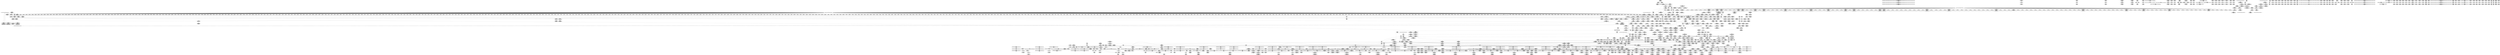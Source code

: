digraph {
	CE0x50af7a0 [shape=record,shape=Mrecord,label="{CE0x50af7a0|aa_cred_profile:tmp8|security/apparmor/include/context.h,100|*SummSink*}"]
	CE0x50cc640 [shape=record,shape=Mrecord,label="{CE0x50cc640|0:_%struct.aa_profile*,_:_CMRE_24,32_|*MultipleSource*|security/apparmor/include/context.h,99|*LoadInst*|security/apparmor/include/context.h,99|security/apparmor/include/context.h,100}"]
	CE0x4fac960 [shape=record,shape=Mrecord,label="{CE0x4fac960|common_perm_create:uid|security/apparmor/lsm.c,251}"]
	CE0x510dab0 [shape=record,shape=Mrecord,label="{CE0x510dab0|72:_i32,_:_CRE_167,168_}"]
	CE0x4fe9750 [shape=record,shape=Mrecord,label="{CE0x4fe9750|common_perm_create:call10|security/apparmor/lsm.c,256}"]
	CE0x5099f50 [shape=record,shape=Mrecord,label="{CE0x5099f50|common_perm_dir_dentry:tmp3|*SummSink*}"]
	CE0x51142d0 [shape=record,shape=Mrecord,label="{CE0x51142d0|72:_i32,_:_CRE_292,293_}"]
	CE0x4fdb350 [shape=record,shape=Mrecord,label="{CE0x4fdb350|common_perm_dir_dentry:tmp1|*SummSource*}"]
	CE0x4fb8570 [shape=record,shape=Mrecord,label="{CE0x4fb8570|i64*_getelementptr_inbounds_(_2_x_i64_,_2_x_i64_*___llvm_gcov_ctr56,_i64_0,_i64_1)|*Constant*}"]
	CE0x51175d0 [shape=record,shape=Mrecord,label="{CE0x51175d0|72:_i32,_:_CRE_481,482_}"]
	CE0x4fcb610 [shape=record,shape=Mrecord,label="{CE0x4fcb610|common_perm_create:tmp4|security/apparmor/lsm.c,251}"]
	CE0x51185f0 [shape=record,shape=Mrecord,label="{CE0x51185f0|72:_i32,_:_CRE_536,540_}"]
	CE0x5110bc0 [shape=record,shape=Mrecord,label="{CE0x5110bc0|72:_i32,_:_CRE_240,241_}"]
	CE0x5123d90 [shape=record,shape=Mrecord,label="{CE0x5123d90|72:_i32,_:_CRE_933,934_}"]
	CE0x5059040 [shape=record,shape=Mrecord,label="{CE0x5059040|80:_i64,_:_CRE_80,88_|*MultipleSource*|security/apparmor/include/apparmor.h,117|*LoadInst*|security/apparmor/include/apparmor.h,117}"]
	CE0x5117c30 [shape=record,shape=Mrecord,label="{CE0x5117c30|72:_i32,_:_CRE_487,488_}"]
	CE0x5026520 [shape=record,shape=Mrecord,label="{CE0x5026520|common_perm_create:tmp28|security/apparmor/lsm.c,253|*SummSink*}"]
	CE0x50e6a50 [shape=record,shape=Mrecord,label="{CE0x50e6a50|i64_6|*Constant*|*SummSource*}"]
	CE0x502a420 [shape=record,shape=Mrecord,label="{CE0x502a420|common_perm_create:tmp31|security/apparmor/lsm.c,253}"]
	CE0x51141c0 [shape=record,shape=Mrecord,label="{CE0x51141c0|72:_i32,_:_CRE_291,292_}"]
	CE0x50d12f0 [shape=record,shape=Mrecord,label="{CE0x50d12f0|aa_cred_profile:tobool1|security/apparmor/include/context.h,100|*SummSink*}"]
	CE0x4feb540 [shape=record,shape=Mrecord,label="{CE0x4feb540|i32_10|*Constant*}"]
	CE0x50559f0 [shape=record,shape=Mrecord,label="{CE0x50559f0|i64*_getelementptr_inbounds_(_16_x_i64_,_16_x_i64_*___llvm_gcov_ctr46,_i64_0,_i64_10)|*Constant*|*SummSource*}"]
	CE0x4fef140 [shape=record,shape=Mrecord,label="{CE0x4fef140|common_perm_create:tmp17|security/apparmor/lsm.c,251|*SummSink*}"]
	CE0x5026230 [shape=record,shape=Mrecord,label="{CE0x5026230|i64*_getelementptr_inbounds_(_2_x_i64_,_2_x_i64_*___llvm_gcov_ctr56,_i64_0,_i64_0)|*Constant*|*SummSource*}"]
	CE0x4fc0830 [shape=record,shape=Mrecord,label="{CE0x4fc0830|common_perm_create:tmp11|security/apparmor/lsm.c,251|*SummSource*}"]
	CE0x5003260 [shape=record,shape=Mrecord,label="{CE0x5003260|104:_%struct.inode*,_:_CRE_168,169_}"]
	CE0x5074f70 [shape=record,shape=Mrecord,label="{CE0x5074f70|VOIDTB_TE:_CE_304,305_}"]
	CE0x50cece0 [shape=record,shape=Mrecord,label="{CE0x50cece0|VOIDTB_TE:_CE_161,162_}"]
	CE0x50758d0 [shape=record,shape=Mrecord,label="{CE0x50758d0|VOIDTB_TE:_CE_313,314_}"]
	CE0x50e1b30 [shape=record,shape=Mrecord,label="{CE0x50e1b30|_call_void_asm_sideeffect_1:_09ud2_0A.pushsection___bug_table,_22a_22_0A2:_09.long_1b_-_2b,_$_0:c_-_2b_0A_09.word_$_1:c_,_0_0A_09.org_2b+$_2:c_0A.popsection_,_i,i,i,_dirflag_,_fpsr_,_flags_(i8*_getelementptr_inbounds_(_36_x_i8_,_36_x_i8_*_.str12,_i32_0,_i32_0),_i32_100,_i64_12)_#2,_!dbg_!15490,_!srcloc_!15493|security/apparmor/include/context.h,100|*SummSink*}"]
	CE0x5026d70 [shape=record,shape=Mrecord,label="{CE0x5026d70|104:_%struct.inode*,_:_CRE_223,224_}"]
	CE0x51152c0 [shape=record,shape=Mrecord,label="{CE0x51152c0|72:_i32,_:_CRE_307,308_}"]
	CE0x5027c50 [shape=record,shape=Mrecord,label="{CE0x5027c50|104:_%struct.inode*,_:_CRE_288,296_|*MultipleSource*|security/apparmor/lsm.c,253|*LoadInst*|security/apparmor/lsm.c,253}"]
	CE0x4fc7740 [shape=record,shape=Mrecord,label="{CE0x4fc7740|common_perm_create:do.end|*SummSource*}"]
	CE0x4ff37c0 [shape=record,shape=Mrecord,label="{CE0x4ff37c0|i64_11|*Constant*|*SummSource*}"]
	CE0x50bb880 [shape=record,shape=Mrecord,label="{CE0x50bb880|get_current:tmp3}"]
	CE0x50bfc00 [shape=record,shape=Mrecord,label="{CE0x50bfc00|i64*_getelementptr_inbounds_(_11_x_i64_,_11_x_i64_*___llvm_gcov_ctr58,_i64_0,_i64_9)|*Constant*}"]
	CE0x50741d0 [shape=record,shape=Mrecord,label="{CE0x50741d0|VOIDTB_TE:_CE_221,222_}"]
	CE0x501ff70 [shape=record,shape=Mrecord,label="{CE0x501ff70|get_current:tmp1|*SummSource*}"]
	CE0x50ca7f0 [shape=record,shape=Mrecord,label="{CE0x50ca7f0|get_current:tmp4|./arch/x86/include/asm/current.h,14}"]
	CE0x5020310 [shape=record,shape=Mrecord,label="{CE0x5020310|mediated_filesystem:tmp}"]
	CE0x50bd2f0 [shape=record,shape=Mrecord,label="{CE0x50bd2f0|__aa_current_profile:tmp14|security/apparmor/include/context.h,138|*SummSink*}"]
	CE0x50d41f0 [shape=record,shape=Mrecord,label="{CE0x50d41f0|i64*_getelementptr_inbounds_(_16_x_i64_,_16_x_i64_*___llvm_gcov_ctr46,_i64_0,_i64_8)|*Constant*|*SummSource*}"]
	CE0x5124a50 [shape=record,shape=Mrecord,label="{CE0x5124a50|72:_i32,_:_CRE_980,981_}"]
	CE0x4d40010 [shape=record,shape=Mrecord,label="{CE0x4d40010|apparmor_path_mkdir:dentry|Function::apparmor_path_mkdir&Arg::dentry::}"]
	CE0x511f690 [shape=record,shape=Mrecord,label="{CE0x511f690|72:_i32,_:_CRE_866,867_}"]
	CE0x5087fa0 [shape=record,shape=Mrecord,label="{CE0x5087fa0|common_perm:entry}"]
	CE0x5110530 [shape=record,shape=Mrecord,label="{CE0x5110530|72:_i32,_:_CRE_207,208_}"]
	CE0x509cf70 [shape=record,shape=Mrecord,label="{CE0x509cf70|common_perm_dir_dentry:call|security/apparmor/lsm.c,191|*SummSink*}"]
	CE0x508d2e0 [shape=record,shape=Mrecord,label="{CE0x508d2e0|_call_void_mcount()_#2}"]
	CE0x50c53c0 [shape=record,shape=Mrecord,label="{CE0x50c53c0|__aa_current_profile:call3|security/apparmor/include/context.h,138}"]
	CE0x502e5d0 [shape=record,shape=Mrecord,label="{CE0x502e5d0|_ret_i32_%call17,_!dbg_!15526|security/apparmor/file.c,307|*SummSink*}"]
	CE0x508c5c0 [shape=record,shape=Mrecord,label="{CE0x508c5c0|common_perm:tmp}"]
	CE0x508ae40 [shape=record,shape=Mrecord,label="{CE0x508ae40|_call_void_mcount()_#2|*SummSource*}"]
	CE0x50d3ba0 [shape=record,shape=Mrecord,label="{CE0x50d3ba0|aa_cred_profile:lnot|security/apparmor/include/context.h,100|*SummSink*}"]
	CE0x511ccf0 [shape=record,shape=Mrecord,label="{CE0x511ccf0|72:_i32,_:_CRE_616,617_}"]
	CE0x50e70f0 [shape=record,shape=Mrecord,label="{CE0x50e70f0|VOIDTB_TE:_CE_159,160_}"]
	CE0x5114c60 [shape=record,shape=Mrecord,label="{CE0x5114c60|72:_i32,_:_CRE_301,302_}"]
	CE0x5093590 [shape=record,shape=Mrecord,label="{CE0x5093590|aa_path_perm:path|Function::aa_path_perm&Arg::path::}"]
	CE0x5110cd0 [shape=record,shape=Mrecord,label="{CE0x5110cd0|72:_i32,_:_CRE_241,242_}"]
	CE0x5119060 [shape=record,shape=Mrecord,label="{CE0x5119060|72:_i32,_:_CRE_559,560_}"]
	CE0x4fba880 [shape=record,shape=Mrecord,label="{CE0x4fba880|apparmor_path_mkdir:call|security/apparmor/lsm.c,267}"]
	CE0x510f320 [shape=record,shape=Mrecord,label="{CE0x510f320|72:_i32,_:_CRE_190,191_}"]
	CE0x5006a30 [shape=record,shape=Mrecord,label="{CE0x5006a30|104:_%struct.inode*,_:_CRE_215,216_}"]
	CE0x4fe0ed0 [shape=record,shape=Mrecord,label="{CE0x4fe0ed0|mediated_filesystem:tmp2|*SummSink*}"]
	CE0x4fb8c40 [shape=record,shape=Mrecord,label="{CE0x4fb8c40|i64_3|*Constant*}"]
	CE0x50c6c10 [shape=record,shape=Mrecord,label="{CE0x50c6c10|__aa_current_profile:tmp21|security/apparmor/include/context.h,138|*SummSink*}"]
	CE0x50ddfd0 [shape=record,shape=Mrecord,label="{CE0x50ddfd0|VOIDTB_TE:_CE_150,151_}"]
	CE0x4fb9380 [shape=record,shape=Mrecord,label="{CE0x4fb9380|GLOBAL:common_perm_create|*Constant*}"]
	CE0x4febca0 [shape=record,shape=Mrecord,label="{CE0x4febca0|i32_10|*Constant*|*SummSource*}"]
	CE0x502d9f0 [shape=record,shape=Mrecord,label="{CE0x502d9f0|GLOBAL:mediated_filesystem|*Constant*|*SummSink*}"]
	CE0x4fe90d0 [shape=record,shape=Mrecord,label="{CE0x4fe90d0|get_current:entry|*SummSource*}"]
	CE0x4ff25a0 [shape=record,shape=Mrecord,label="{CE0x4ff25a0|_call_void_mcount()_#2|*SummSink*}"]
	CE0x502c270 [shape=record,shape=Mrecord,label="{CE0x502c270|common_perm_dir_dentry:dir|Function::common_perm_dir_dentry&Arg::dir::|*SummSource*}"]
	CE0x511d240 [shape=record,shape=Mrecord,label="{CE0x511d240|72:_i32,_:_CRE_621,622_}"]
	CE0x5033a10 [shape=record,shape=Mrecord,label="{CE0x5033a10|__aa_current_profile:tmp9|security/apparmor/include/context.h,138|*SummSource*}"]
	CE0x4fb7f10 [shape=record,shape=Mrecord,label="{CE0x4fb7f10|apparmor_path_mkdir:tmp1|*SummSource*}"]
	CE0x5029920 [shape=record,shape=Mrecord,label="{CE0x5029920|i64_13|*Constant*}"]
	CE0x509edf0 [shape=record,shape=Mrecord,label="{CE0x509edf0|i64_0|*Constant*}"]
	CE0x4fda570 [shape=record,shape=Mrecord,label="{CE0x4fda570|%struct.task_struct*_(%struct.task_struct**)*_asm_movq_%gs:$_1:P_,$0_,_r,im,_dirflag_,_fpsr_,_flags_}"]
	CE0x5112400 [shape=record,shape=Mrecord,label="{CE0x5112400|72:_i32,_:_CRE_263,264_}"]
	CE0x508bd30 [shape=record,shape=Mrecord,label="{CE0x508bd30|GLOBAL:__aa_current_profile|*Constant*|*SummSink*}"]
	CE0x50c94c0 [shape=record,shape=Mrecord,label="{CE0x50c94c0|aa_cred_profile:tmp|*SummSink*}"]
	CE0x510bf10 [shape=record,shape=Mrecord,label="{CE0x510bf10|72:_i32,_:_CRE_141,142_}"]
	CE0x4fb65b0 [shape=record,shape=Mrecord,label="{CE0x4fb65b0|common_perm_create:if.end}"]
	CE0x50be380 [shape=record,shape=Mrecord,label="{CE0x50be380|i64*_getelementptr_inbounds_(_11_x_i64_,_11_x_i64_*___llvm_gcov_ctr58,_i64_0,_i64_8)|*Constant*|*SummSink*}"]
	CE0x5074610 [shape=record,shape=Mrecord,label="{CE0x5074610|VOIDTB_TE:_CE_232,240_}"]
	CE0x501f970 [shape=record,shape=Mrecord,label="{CE0x501f970|_call_void_mcount()_#2}"]
	CE0x5118c20 [shape=record,shape=Mrecord,label="{CE0x5118c20|72:_i32,_:_CRE_555,556_}"]
	CE0x4fcb720 [shape=record,shape=Mrecord,label="{CE0x4fcb720|common_perm_create:tmp4|security/apparmor/lsm.c,251|*SummSource*}"]
	CE0x4fbfd90 [shape=record,shape=Mrecord,label="{CE0x4fbfd90|common_perm_create:tmp29|security/apparmor/lsm.c,253|*SummSink*}"]
	CE0x50c5a80 [shape=record,shape=Mrecord,label="{CE0x50c5a80|GLOBAL:get_current|*Constant*}"]
	CE0x50b3680 [shape=record,shape=Mrecord,label="{CE0x50b3680|__aa_current_profile:tmp|*SummSource*}"]
	CE0x510e110 [shape=record,shape=Mrecord,label="{CE0x510e110|72:_i32,_:_CRE_173,174_}"]
	CE0x50e0ef0 [shape=record,shape=Mrecord,label="{CE0x50e0ef0|GLOBAL:llvm.expect.i64|*Constant*}"]
	CE0x5118f50 [shape=record,shape=Mrecord,label="{CE0x5118f50|72:_i32,_:_CRE_558,559_}"]
	CE0x510d340 [shape=record,shape=Mrecord,label="{CE0x510d340|72:_i32,_:_CRE_160,161_}"]
	CE0x50009c0 [shape=record,shape=Mrecord,label="{CE0x50009c0|104:_%struct.inode*,_:_CRE_90,91_}"]
	CE0x4fcff70 [shape=record,shape=Mrecord,label="{CE0x4fcff70|GLOBAL:lockdep_rcu_suspicious|*Constant*|*SummSink*}"]
	CE0x50b5610 [shape=record,shape=Mrecord,label="{CE0x50b5610|aa_cred_profile:tmp5|security/apparmor/include/context.h,99}"]
	CE0x50e3b10 [shape=record,shape=Mrecord,label="{CE0x50e3b10|i32_22|*Constant*}"]
	CE0x51122f0 [shape=record,shape=Mrecord,label="{CE0x51122f0|72:_i32,_:_CRE_262,263_}"]
	CE0x510c020 [shape=record,shape=Mrecord,label="{CE0x510c020|72:_i32,_:_CRE_142,143_}"]
	CE0x5092b50 [shape=record,shape=Mrecord,label="{CE0x5092b50|aa_path_perm:entry|*SummSink*}"]
	CE0x5111a70 [shape=record,shape=Mrecord,label="{CE0x5111a70|72:_i32,_:_CRE_254,255_}"]
	CE0x50c0260 [shape=record,shape=Mrecord,label="{CE0x50c0260|__aa_current_profile:tmp17|security/apparmor/include/context.h,138}"]
	CE0x4c0f110 [shape=record,shape=Mrecord,label="{CE0x4c0f110|44:_i32,_48:_i16,_128:_i8*,_:_SCMRE_4,6_|*MultipleSource*|security/apparmor/lsm.c, 251|security/apparmor/lsm.c,251}"]
	CE0x4fb63b0 [shape=record,shape=Mrecord,label="{CE0x4fb63b0|_call_void_mcount()_#2|*SummSource*}"]
	CE0x4ff3c70 [shape=record,shape=Mrecord,label="{CE0x4ff3c70|i64_0|*Constant*|*SummSink*}"]
	CE0x50b1030 [shape=record,shape=Mrecord,label="{CE0x50b1030|aa_cred_profile:tmp3|*SummSource*}"]
	CE0x50c3a40 [shape=record,shape=Mrecord,label="{CE0x50c3a40|aa_cred_profile:tobool|security/apparmor/include/context.h,100|*SummSource*}"]
	CE0x50561e0 [shape=record,shape=Mrecord,label="{CE0x50561e0|aa_cred_profile:tmp24|security/apparmor/include/context.h,100|*SummSink*}"]
	CE0x5114930 [shape=record,shape=Mrecord,label="{CE0x5114930|72:_i32,_:_CRE_298,299_}"]
	CE0x50b80f0 [shape=record,shape=Mrecord,label="{CE0x50b80f0|__aa_current_profile:tmp7|security/apparmor/include/context.h,138}"]
	CE0x5003980 [shape=record,shape=Mrecord,label="{CE0x5003980|104:_%struct.inode*,_:_CRE_174,175_}"]
	CE0x4fe8280 [shape=record,shape=Mrecord,label="{CE0x4fe8280|i8*_getelementptr_inbounds_(_45_x_i8_,_45_x_i8_*_.str14,_i32_0,_i32_0)|*Constant*}"]
	CE0x5006440 [shape=record,shape=Mrecord,label="{CE0x5006440|104:_%struct.inode*,_:_CRE_210,211_}"]
	CE0x508c400 [shape=record,shape=Mrecord,label="{CE0x508c400|i64*_getelementptr_inbounds_(_5_x_i64_,_5_x_i64_*___llvm_gcov_ctr57,_i64_0,_i64_0)|*Constant*|*SummSink*}"]
	CE0x4fe1480 [shape=record,shape=Mrecord,label="{CE0x4fe1480|get_current:tmp|*SummSink*}"]
	CE0x5118920 [shape=record,shape=Mrecord,label="{CE0x5118920|72:_i32,_:_CRE_552,553_}"]
	CE0x510d9a0 [shape=record,shape=Mrecord,label="{CE0x510d9a0|72:_i32,_:_CRE_166,167_}"]
	CE0x5093a20 [shape=record,shape=Mrecord,label="{CE0x5093a20|aa_path_perm:flags|Function::aa_path_perm&Arg::flags::}"]
	CE0x4fdd2b0 [shape=record,shape=Mrecord,label="{CE0x4fdd2b0|i64_4|*Constant*|*SummSink*}"]
	CE0x5123fb0 [shape=record,shape=Mrecord,label="{CE0x5123fb0|72:_i32,_:_CRE_935,936_}"]
	CE0x50db2e0 [shape=record,shape=Mrecord,label="{CE0x50db2e0|VOIDTB_TE:_CE_203,204_}"]
	CE0x5036870 [shape=record,shape=Mrecord,label="{CE0x5036870|i64*_getelementptr_inbounds_(_17_x_i64_,_17_x_i64_*___llvm_gcov_ctr60,_i64_0,_i64_16)|*Constant*|*SummSink*}"]
	CE0x5121200 [shape=record,shape=Mrecord,label="{CE0x5121200|72:_i32,_:_CRE_892,893_}"]
	CE0x5098540 [shape=record,shape=Mrecord,label="{CE0x5098540|mediated_filesystem:lnot|security/apparmor/include/apparmor.h,117|*SummSink*}"]
	CE0x50207b0 [shape=record,shape=Mrecord,label="{CE0x50207b0|mediated_filesystem:tmp3|*SummSource*}"]
	CE0x502dde0 [shape=record,shape=Mrecord,label="{CE0x502dde0|mediated_filesystem:entry|*SummSink*}"]
	CE0x5113fa0 [shape=record,shape=Mrecord,label="{CE0x5113fa0|72:_i32,_:_CRE_289,290_}"]
	CE0x4fdb850 [shape=record,shape=Mrecord,label="{CE0x4fdb850|common_perm_create:return|*SummSource*}"]
	CE0x5073840 [shape=record,shape=Mrecord,label="{CE0x5073840|VOIDTB_TE:_CE_212,213_}"]
	CE0x50c65c0 [shape=record,shape=Mrecord,label="{CE0x50c65c0|__aa_current_profile:cred|security/apparmor/include/context.h,138|*SummSink*}"]
	CE0x51162e0 [shape=record,shape=Mrecord,label="{CE0x51162e0|72:_i32,_:_CRE_400,408_}"]
	CE0x50bc530 [shape=record,shape=Mrecord,label="{CE0x50bc530|__aa_current_profile:tobool1|security/apparmor/include/context.h,138|*SummSink*}"]
	CE0x50b75e0 [shape=record,shape=Mrecord,label="{CE0x50b75e0|__aa_current_profile:bb}"]
	CE0x4ff1450 [shape=record,shape=Mrecord,label="{CE0x4ff1450|common_perm_create:lor.lhs.false|*SummSource*}"]
	CE0x511d020 [shape=record,shape=Mrecord,label="{CE0x511d020|72:_i32,_:_CRE_619,620_}"]
	CE0x4fd9f00 [shape=record,shape=Mrecord,label="{CE0x4fd9f00|GLOBAL:__llvm_gcov_ctr57|Global_var:__llvm_gcov_ctr57}"]
	CE0x50dc3a0 [shape=record,shape=Mrecord,label="{CE0x50dc3a0|aa_cred_profile:tmp33|security/apparmor/include/context.h,101}"]
	CE0x502a0e0 [shape=record,shape=Mrecord,label="{CE0x502a0e0|common_perm_create:tmp30|security/apparmor/lsm.c,253}"]
	CE0x511de20 [shape=record,shape=Mrecord,label="{CE0x511de20|72:_i32,_:_CRE_684,688_}"]
	CE0x4fc7670 [shape=record,shape=Mrecord,label="{CE0x4fc7670|common_perm_create:land.lhs.true2|*SummSink*}"]
	CE0x4fe3540 [shape=record,shape=Mrecord,label="{CE0x4fe3540|i32_8|*Constant*|*SummSink*}"]
	CE0x50d4a20 [shape=record,shape=Mrecord,label="{CE0x50d4a20|aa_cred_profile:tmp16|security/apparmor/include/context.h,100|*SummSink*}"]
	CE0x5054ec0 [shape=record,shape=Mrecord,label="{CE0x5054ec0|aa_cred_profile:tmp22|security/apparmor/include/context.h,100|*SummSource*}"]
	CE0x508d0b0 [shape=record,shape=Mrecord,label="{CE0x508d0b0|__aa_current_profile:tmp3|*SummSource*}"]
	CE0x50d9a10 [shape=record,shape=Mrecord,label="{CE0x50d9a10|i64*_getelementptr_inbounds_(_16_x_i64_,_16_x_i64_*___llvm_gcov_ctr46,_i64_0,_i64_15)|*Constant*|*SummSink*}"]
	CE0x5117a10 [shape=record,shape=Mrecord,label="{CE0x5117a10|72:_i32,_:_CRE_485,486_}"]
	CE0x511f580 [shape=record,shape=Mrecord,label="{CE0x511f580|72:_i32,_:_CRE_865,866_}"]
	CE0x50ac5c0 [shape=record,shape=Mrecord,label="{CE0x50ac5c0|i64*_getelementptr_inbounds_(_11_x_i64_,_11_x_i64_*___llvm_gcov_ctr58,_i64_0,_i64_6)|*Constant*|*SummSource*}"]
	CE0x4ff1a50 [shape=record,shape=Mrecord,label="{CE0x4ff1a50|common_perm_dir_dentry:tmp}"]
	CE0x50b93e0 [shape=record,shape=Mrecord,label="{CE0x50b93e0|aa_cred_profile:tmp6|security/apparmor/include/context.h,100}"]
	CE0x4fc77b0 [shape=record,shape=Mrecord,label="{CE0x4fc77b0|common_perm_create:do.end|*SummSink*}"]
	CE0x4ffef60 [shape=record,shape=Mrecord,label="{CE0x4ffef60|common_perm_create:d_inode|security/apparmor/lsm.c,253}"]
	CE0x5122850 [shape=record,shape=Mrecord,label="{CE0x5122850|72:_i32,_:_CRE_913,914_}"]
	CE0x4fc39f0 [shape=record,shape=Mrecord,label="{CE0x4fc39f0|_ret_%struct.task_struct*_%tmp4,_!dbg_!15471|./arch/x86/include/asm/current.h,14|*SummSink*}"]
	CE0x50b76c0 [shape=record,shape=Mrecord,label="{CE0x50b76c0|__aa_current_profile:bb|*SummSource*}"]
	CE0x5112ea0 [shape=record,shape=Mrecord,label="{CE0x5112ea0|72:_i32,_:_CRE_273,274_}"]
	CE0x50da560 [shape=record,shape=Mrecord,label="{CE0x50da560|aa_cred_profile:tmp34|security/apparmor/include/context.h,101|*SummSource*}"]
	CE0x5121fd0 [shape=record,shape=Mrecord,label="{CE0x5121fd0|72:_i32,_:_CRE_905,906_}"]
	CE0x5124420 [shape=record,shape=Mrecord,label="{CE0x5124420|72:_i32,_:_CRE_960,968_}"]
	CE0x5113830 [shape=record,shape=Mrecord,label="{CE0x5113830|72:_i32,_:_CRE_282,283_}"]
	CE0x508a730 [shape=record,shape=Mrecord,label="{CE0x508a730|aa_cred_profile:tmp7|security/apparmor/include/context.h,100}"]
	CE0x50ba6e0 [shape=record,shape=Mrecord,label="{CE0x50ba6e0|i64*_getelementptr_inbounds_(_16_x_i64_,_16_x_i64_*___llvm_gcov_ctr46,_i64_0,_i64_0)|*Constant*}"]
	CE0x50be1c0 [shape=record,shape=Mrecord,label="{CE0x50be1c0|i64*_getelementptr_inbounds_(_11_x_i64_,_11_x_i64_*___llvm_gcov_ctr58,_i64_0,_i64_8)|*Constant*|*SummSource*}"]
	CE0x508cd00 [shape=record,shape=Mrecord,label="{CE0x508cd00|__aa_current_profile:entry|*SummSink*}"]
	CE0x5115700 [shape=record,shape=Mrecord,label="{CE0x5115700|72:_i32,_:_CRE_311,312_}"]
	CE0x50b9520 [shape=record,shape=Mrecord,label="{CE0x50b9520|aa_cred_profile:tmp6|security/apparmor/include/context.h,100|*SummSink*}"]
	CE0x511d790 [shape=record,shape=Mrecord,label="{CE0x511d790|72:_i32,_:_CRE_640,648_}"]
	CE0x5075490 [shape=record,shape=Mrecord,label="{CE0x5075490|VOIDTB_TE:_CE_309,310_}"]
	CE0x50b1390 [shape=record,shape=Mrecord,label="{CE0x50b1390|__aa_current_profile:tmp6|security/apparmor/include/context.h,138|*SummSource*}"]
	CE0x50ac890 [shape=record,shape=Mrecord,label="{CE0x50ac890|aa_cred_profile:do.end8}"]
	CE0x502cf80 [shape=record,shape=Mrecord,label="{CE0x502cf80|common_perm_dir_dentry:mask|Function::common_perm_dir_dentry&Arg::mask::|*SummSink*}"]
	CE0x4d3e980 [shape=record,shape=Mrecord,label="{CE0x4d3e980|i32_4|*Constant*|*SummSink*}"]
	"CONST[source:2(external),value:0(static)][purpose:{object}][SrcIdx:1]"
	CE0x4ff4430 [shape=record,shape=Mrecord,label="{CE0x4ff4430|common_perm_create:tmp5|security/apparmor/lsm.c,251}"]
	CE0x50e85f0 [shape=record,shape=Mrecord,label="{CE0x50e85f0|VOIDTB_TE:_CE_191,192_}"]
	CE0x4fc2140 [shape=record,shape=Mrecord,label="{CE0x4fc2140|COLLAPSED:_GCMRE___llvm_gcov_ctr112_internal_global_2_x_i64_zeroinitializer:_elem_0:default:}"]
	CE0x4fea0a0 [shape=record,shape=Mrecord,label="{CE0x4fea0a0|common_perm_dir_dentry:entry|*SummSource*}"]
	CE0x50ccec0 [shape=record,shape=Mrecord,label="{CE0x50ccec0|aa_cred_profile:tmp7|security/apparmor/include/context.h,100|*SummSink*}"]
	CE0x502c650 [shape=record,shape=Mrecord,label="{CE0x502c650|common_perm_dir_dentry:dentry|Function::common_perm_dir_dentry&Arg::dentry::|*SummSource*}"]
	CE0x50e7e30 [shape=record,shape=Mrecord,label="{CE0x50e7e30|aa_cred_profile:tmp19|security/apparmor/include/context.h,100}"]
	CE0x4fea360 [shape=record,shape=Mrecord,label="{CE0x4fea360|get_current:entry|*SummSink*}"]
	CE0x5117900 [shape=record,shape=Mrecord,label="{CE0x5117900|72:_i32,_:_CRE_484,485_}"]
	CE0x5076260 [shape=record,shape=Mrecord,label="{CE0x5076260|72:_i32,_:_CRE_4,8_}"]
	CE0x511a5a0 [shape=record,shape=Mrecord,label="{CE0x511a5a0|72:_i32,_:_CRE_579,580_}"]
	CE0x50b6d90 [shape=record,shape=Mrecord,label="{CE0x50b6d90|GLOBAL:__llvm_gcov_ctr58|Global_var:__llvm_gcov_ctr58|*SummSink*}"]
	CE0x51195b0 [shape=record,shape=Mrecord,label="{CE0x51195b0|72:_i32,_:_CRE_564,565_}"]
	CE0x5120540 [shape=record,shape=Mrecord,label="{CE0x5120540|72:_i32,_:_CRE_880,881_}"]
	CE0x511b8c0 [shape=record,shape=Mrecord,label="{CE0x511b8c0|72:_i32,_:_CRE_597,598_}"]
	CE0x50af070 [shape=record,shape=Mrecord,label="{CE0x50af070|__aa_current_profile:tmp11|security/apparmor/include/context.h,138|*SummSink*}"]
	CE0x4fbf2d0 [shape=record,shape=Mrecord,label="{CE0x4fbf2d0|common_perm_create:tmp|*SummSink*}"]
	CE0x4fe7370 [shape=record,shape=Mrecord,label="{CE0x4fe7370|common_perm:call1|security/apparmor/lsm.c,170|*SummSink*}"]
	CE0x4fc1f10 [shape=record,shape=Mrecord,label="{CE0x4fc1f10|apparmor_path_mkdir:call|security/apparmor/lsm.c,267|*SummSink*}"]
	CE0x5001aa0 [shape=record,shape=Mrecord,label="{CE0x5001aa0|104:_%struct.inode*,_:_CRE_148,149_}"]
	CE0x50b30c0 [shape=record,shape=Mrecord,label="{CE0x50b30c0|aa_cred_profile:tmp10|security/apparmor/include/context.h,100|*SummSink*}"]
	CE0x501da60 [shape=record,shape=Mrecord,label="{CE0x501da60|mediated_filesystem:tmp4|*LoadInst*|security/apparmor/include/apparmor.h,117|*SummSink*}"]
	CE0x5029b90 [shape=record,shape=Mrecord,label="{CE0x5029b90|i64*_getelementptr_inbounds_(_17_x_i64_,_17_x_i64_*___llvm_gcov_ctr60,_i64_0,_i64_14)|*Constant*}"]
	CE0x50740c0 [shape=record,shape=Mrecord,label="{CE0x50740c0|VOIDTB_TE:_CE_220,221_}"]
	CE0x511cbe0 [shape=record,shape=Mrecord,label="{CE0x511cbe0|72:_i32,_:_CRE_615,616_}"]
	CE0x502bae0 [shape=record,shape=Mrecord,label="{CE0x502bae0|common_perm_dir_dentry:entry|*SummSink*}"]
	CE0x4fe0be0 [shape=record,shape=Mrecord,label="{CE0x4fe0be0|GLOBAL:current_task|Global_var:current_task}"]
	CE0x50ad840 [shape=record,shape=Mrecord,label="{CE0x50ad840|__aa_current_profile:tmp1|*SummSource*}"]
	CE0x50c1230 [shape=record,shape=Mrecord,label="{CE0x50c1230|i8_1|*Constant*}"]
	CE0x5054f30 [shape=record,shape=Mrecord,label="{CE0x5054f30|aa_cred_profile:tmp22|security/apparmor/include/context.h,100|*SummSink*}"]
	CE0x508b850 [shape=record,shape=Mrecord,label="{CE0x508b850|GLOBAL:__aa_current_profile.__warned|Global_var:__aa_current_profile.__warned}"]
	CE0x4fe7c50 [shape=record,shape=Mrecord,label="{CE0x4fe7c50|%struct.vfsmount*_null|*Constant*|*SummSink*}"]
	CE0x51198e0 [shape=record,shape=Mrecord,label="{CE0x51198e0|72:_i32,_:_CRE_567,568_}"]
	CE0x508a980 [shape=record,shape=Mrecord,label="{CE0x508a980|GLOBAL:__aa_current_profile|*Constant*}"]
	CE0x4fbb2c0 [shape=record,shape=Mrecord,label="{CE0x4fbb2c0|common_perm_create:mask|Function::common_perm_create&Arg::mask::|*SummSource*}"]
	CE0x5096950 [shape=record,shape=Mrecord,label="{CE0x5096950|common_perm:tmp6|security/apparmor/lsm.c,169}"]
	CE0x50dbba0 [shape=record,shape=Mrecord,label="{CE0x50dbba0|VOIDTB_TE:_CE_211,212_}"]
	CE0x50b2730 [shape=record,shape=Mrecord,label="{CE0x50b2730|72:_%struct.hlist_bl_node**,_80:_%struct.dentry*,_104:_%struct.inode*,_:_CRE:_elem_0:default:}"]
	CE0x50c3320 [shape=record,shape=Mrecord,label="{CE0x50c3320|aa_cred_profile:lnot.ext|security/apparmor/include/context.h,100}"]
	CE0x5096120 [shape=record,shape=Mrecord,label="{CE0x5096120|common_perm:tmp4|security/apparmor/lsm.c,169|*SummSource*}"]
	CE0x4fb23e0 [shape=record,shape=Mrecord,label="{CE0x4fb23e0|apparmor_path_mkdir:tmp|*SummSink*}"]
	CE0x4fcab90 [shape=record,shape=Mrecord,label="{CE0x4fcab90|i32_0|*Constant*|*SummSink*}"]
	CE0x50e2550 [shape=record,shape=Mrecord,label="{CE0x50e2550|aa_cred_profile:tmp1}"]
	CE0x4fd55c0 [shape=record,shape=Mrecord,label="{CE0x4fd55c0|common_perm_create:tmp14|security/apparmor/lsm.c,251|*SummSink*}"]
	CE0x4fd12e0 [shape=record,shape=Mrecord,label="{CE0x4fd12e0|common_perm_create:tmp16|security/apparmor/lsm.c,251|*SummSink*}"]
	CE0x50e26b0 [shape=record,shape=Mrecord,label="{CE0x50e26b0|aa_cred_profile:tmp1|*SummSink*}"]
	CE0x4fd6750 [shape=record,shape=Mrecord,label="{CE0x4fd6750|common_perm_create:tmp6|security/apparmor/lsm.c,251}"]
	CE0x50ddac0 [shape=record,shape=Mrecord,label="{CE0x50ddac0|GLOBAL:llvm.expect.i64|*Constant*|*SummSource*}"]
	CE0x510b030 [shape=record,shape=Mrecord,label="{CE0x510b030|72:_i32,_:_CRE_72,76_}"]
	CE0x5035d00 [shape=record,shape=Mrecord,label="{CE0x5035d00|_ret_i32_%call,_!dbg_!15477|security/apparmor/lsm.c,191|*SummSource*}"]
	CE0x50021c0 [shape=record,shape=Mrecord,label="{CE0x50021c0|104:_%struct.inode*,_:_CRE_154,155_}"]
	CE0x50c1070 [shape=record,shape=Mrecord,label="{CE0x50c1070|__aa_current_profile:tmp16|security/apparmor/include/context.h,138|*SummSink*}"]
	CE0x511ac00 [shape=record,shape=Mrecord,label="{CE0x511ac00|72:_i32,_:_CRE_585,586_}"]
	CE0x511af30 [shape=record,shape=Mrecord,label="{CE0x511af30|72:_i32,_:_CRE_588,589_}"]
	CE0x4d3ffa0 [shape=record,shape=Mrecord,label="{CE0x4d3ffa0|apparmor_path_mkdir:dir|Function::apparmor_path_mkdir&Arg::dir::}"]
	CE0x50d81e0 [shape=record,shape=Mrecord,label="{CE0x50d81e0|aa_cred_profile:tmp27|security/apparmor/include/context.h,100|*SummSource*}"]
	CE0x4fdbdb0 [shape=record,shape=Mrecord,label="{CE0x4fdbdb0|common_perm_create:do.end}"]
	CE0x4fe71f0 [shape=record,shape=Mrecord,label="{CE0x4fe71f0|common_perm:call1|security/apparmor/lsm.c,170|*SummSource*}"]
	CE0x50cf250 [shape=record,shape=Mrecord,label="{CE0x50cf250|aa_cred_profile:lnot.ext|security/apparmor/include/context.h,100|*SummSink*}"]
	CE0x5000bb0 [shape=record,shape=Mrecord,label="{CE0x5000bb0|104:_%struct.inode*,_:_CRE_92,93_}"]
	CE0x510f430 [shape=record,shape=Mrecord,label="{CE0x510f430|72:_i32,_:_CRE_191,192_}"]
	CE0x510d010 [shape=record,shape=Mrecord,label="{CE0x510d010|72:_i32,_:_CRE_157,158_}"]
	CE0x4fcb180 [shape=record,shape=Mrecord,label="{CE0x4fcb180|common_perm_create:tobool|security/apparmor/lsm.c,251|*SummSource*}"]
	CE0x50affa0 [shape=record,shape=Mrecord,label="{CE0x50affa0|i64*_getelementptr_inbounds_(_16_x_i64_,_16_x_i64_*___llvm_gcov_ctr46,_i64_0,_i64_4)|*Constant*|*SummSource*}"]
	CE0x5058860 [shape=record,shape=Mrecord,label="{CE0x5058860|i64_12|*Constant*}"]
	CE0x4fefeb0 [shape=record,shape=Mrecord,label="{CE0x4fefeb0|i32_1|*Constant*|*SummSource*}"]
	CE0x51232f0 [shape=record,shape=Mrecord,label="{CE0x51232f0|72:_i32,_:_CRE_923,924_}"]
	CE0x5003f70 [shape=record,shape=Mrecord,label="{CE0x5003f70|104:_%struct.inode*,_:_CRE_179,180_}"]
	CE0x501f760 [shape=record,shape=Mrecord,label="{CE0x501f760|common_perm:tmp1}"]
	CE0x50bfee0 [shape=record,shape=Mrecord,label="{CE0x50bfee0|i64*_getelementptr_inbounds_(_11_x_i64_,_11_x_i64_*___llvm_gcov_ctr58,_i64_0,_i64_9)|*Constant*|*SummSink*}"]
	CE0x4fc3670 [shape=record,shape=Mrecord,label="{CE0x4fc3670|apparmor_path_mkdir:tmp3}"]
	CE0x4ff17f0 [shape=record,shape=Mrecord,label="{CE0x4ff17f0|i64*_getelementptr_inbounds_(_2_x_i64_,_2_x_i64_*___llvm_gcov_ctr56,_i64_0,_i64_0)|*Constant*|*SummSink*}"]
	CE0x4fd96f0 [shape=record,shape=Mrecord,label="{CE0x4fd96f0|common_perm:tmp3|security/apparmor/lsm.c,169}"]
	CE0x50c2050 [shape=record,shape=Mrecord,label="{CE0x50c2050|i64*_getelementptr_inbounds_(_11_x_i64_,_11_x_i64_*___llvm_gcov_ctr58,_i64_0,_i64_10)|*Constant*}"]
	CE0x510b430 [shape=record,shape=Mrecord,label="{CE0x510b430|72:_i32,_:_CRE_96,104_}"]
	CE0x50af470 [shape=record,shape=Mrecord,label="{CE0x50af470|__aa_current_profile:tmp12|security/apparmor/include/context.h,138|*SummSource*}"]
	CE0x4ff3ce0 [shape=record,shape=Mrecord,label="{CE0x4ff3ce0|i64_0|*Constant*|*SummSource*}"]
	CE0x508dcd0 [shape=record,shape=Mrecord,label="{CE0x508dcd0|aa_cred_profile:if.then|*SummSink*}"]
	CE0x511dd10 [shape=record,shape=Mrecord,label="{CE0x511dd10|72:_i32,_:_CRE_680,684_}"]
	CE0x509b490 [shape=record,shape=Mrecord,label="{CE0x509b490|common_perm_dir_dentry:mnt1|security/apparmor/lsm.c,189}"]
	CE0x50bb170 [shape=record,shape=Mrecord,label="{CE0x50bb170|aa_cred_profile:do.end8|*SummSink*}"]
	CE0x5056170 [shape=record,shape=Mrecord,label="{CE0x5056170|aa_cred_profile:tmp24|security/apparmor/include/context.h,100|*SummSource*}"]
	CE0x50bcef0 [shape=record,shape=Mrecord,label="{CE0x50bcef0|VOIDTB_TE:_CE_104,112_}"]
	CE0x50d9e90 [shape=record,shape=Mrecord,label="{CE0x50d9e90|aa_cred_profile:profile11|security/apparmor/include/context.h,101|*SummSource*}"]
	CE0x50b7550 [shape=record,shape=Mrecord,label="{CE0x50b7550|__aa_current_profile:do.end|*SummSink*}"]
	CE0x50e32d0 [shape=record,shape=Mrecord,label="{CE0x50e32d0|aa_cred_profile:tmp19|security/apparmor/include/context.h,100|*SummSource*}"]
	CE0x50d6f30 [shape=record,shape=Mrecord,label="{CE0x50d6f30|aa_cred_profile:tmp30|security/apparmor/include/context.h,100|*SummSource*}"]
	CE0x5090050 [shape=record,shape=Mrecord,label="{CE0x5090050|common_perm:tmp2|security/apparmor/lsm.c,169|*SummSource*}"]
	CE0x51140b0 [shape=record,shape=Mrecord,label="{CE0x51140b0|72:_i32,_:_CRE_290,291_}"]
	CE0x5120760 [shape=record,shape=Mrecord,label="{CE0x5120760|72:_i32,_:_CRE_882,883_}"]
	CE0x4fbb580 [shape=record,shape=Mrecord,label="{CE0x4fbb580|i16_16384|*Constant*|*SummSink*}"]
	CE0x5028a10 [shape=record,shape=Mrecord,label="{CE0x5028a10|104:_%struct.inode*,_:_CRE_312,313_}"]
	CE0x510c8a0 [shape=record,shape=Mrecord,label="{CE0x510c8a0|72:_i32,_:_CRE_150,151_}"]
	CE0x5120650 [shape=record,shape=Mrecord,label="{CE0x5120650|72:_i32,_:_CRE_881,882_}"]
	CE0x5096c80 [shape=record,shape=Mrecord,label="{CE0x5096c80|common_perm:tmp6|security/apparmor/lsm.c,169|*SummSink*}"]
	CE0x4fb3660 [shape=record,shape=Mrecord,label="{CE0x4fb3660|apparmor_path_mkdir:dir|Function::apparmor_path_mkdir&Arg::dir::|*SummSource*}"]
	CE0x5112d90 [shape=record,shape=Mrecord,label="{CE0x5112d90|72:_i32,_:_CRE_272,273_}"]
	CE0x511b040 [shape=record,shape=Mrecord,label="{CE0x511b040|72:_i32,_:_CRE_589,590_}"]
	CE0x50b0e80 [shape=record,shape=Mrecord,label="{CE0x50b0e80|aa_cred_profile:tmp2}"]
	CE0x5097ea0 [shape=record,shape=Mrecord,label="{CE0x5097ea0|mediated_filesystem:tobool|security/apparmor/include/apparmor.h,117|*SummSink*}"]
	CE0x5027100 [shape=record,shape=Mrecord,label="{CE0x5027100|104:_%struct.inode*,_:_CRE_240,248_|*MultipleSource*|security/apparmor/lsm.c,253|*LoadInst*|security/apparmor/lsm.c,253}"]
	CE0x5001f60 [shape=record,shape=Mrecord,label="{CE0x5001f60|104:_%struct.inode*,_:_CRE_152,153_}"]
	CE0x511ed00 [shape=record,shape=Mrecord,label="{CE0x511ed00|72:_i32,_:_CRE_808,816_}"]
	CE0x4ff0ac0 [shape=record,shape=Mrecord,label="{CE0x4ff0ac0|get_current:tmp4|./arch/x86/include/asm/current.h,14|*SummSink*}"]
	CE0x5097650 [shape=record,shape=Mrecord,label="{CE0x5097650|mediated_filesystem:and|security/apparmor/include/apparmor.h,117|*SummSource*}"]
	CE0x5073c80 [shape=record,shape=Mrecord,label="{CE0x5073c80|VOIDTB_TE:_CE_216,217_}"]
	CE0x50ad7d0 [shape=record,shape=Mrecord,label="{CE0x50ad7d0|__aa_current_profile:tmp1}"]
	CE0x4fe67f0 [shape=record,shape=Mrecord,label="{CE0x4fe67f0|common_perm:tmp7|security/apparmor/lsm.c,170|*SummSink*}"]
	CE0x501ef70 [shape=record,shape=Mrecord,label="{CE0x501ef70|__aa_current_profile:do.end}"]
	CE0x511d130 [shape=record,shape=Mrecord,label="{CE0x511d130|72:_i32,_:_CRE_620,621_}"]
	CE0x51210f0 [shape=record,shape=Mrecord,label="{CE0x51210f0|72:_i32,_:_CRE_891,892_}"]
	CE0x5037ad0 [shape=record,shape=Mrecord,label="{CE0x5037ad0|i64*_getelementptr_inbounds_(_2_x_i64_,_2_x_i64_*___llvm_gcov_ctr112,_i64_0,_i64_0)|*Constant*|*SummSource*}"]
	CE0x50d6ec0 [shape=record,shape=Mrecord,label="{CE0x50d6ec0|aa_cred_profile:tmp30|security/apparmor/include/context.h,100}"]
	CE0x4fd6b50 [shape=record,shape=Mrecord,label="{CE0x4fd6b50|common_perm_create:tmp6|security/apparmor/lsm.c,251|*SummSink*}"]
	CE0x50b9100 [shape=record,shape=Mrecord,label="{CE0x50b9100|__aa_current_profile:tmp7|security/apparmor/include/context.h,138|*SummSink*}"]
	CE0x501bed0 [shape=record,shape=Mrecord,label="{CE0x501bed0|get_current:tmp1|*SummSink*}"]
	CE0x50b2630 [shape=record,shape=Mrecord,label="{CE0x50b2630|__aa_current_profile:if.then|*SummSource*}"]
	CE0x4fff570 [shape=record,shape=Mrecord,label="{CE0x4fff570|104:_%struct.inode*,_:_CRE_216,217_}"]
	CE0x51180a0 [shape=record,shape=Mrecord,label="{CE0x51180a0|72:_i32,_:_CRE_504,508_}"]
	CE0x508e930 [shape=record,shape=Mrecord,label="{CE0x508e930|i32_0|*Constant*}"]
	CE0x4fb9f20 [shape=record,shape=Mrecord,label="{CE0x4fb9f20|i32_1|*Constant*|*SummSink*}"]
	CE0x502c4d0 [shape=record,shape=Mrecord,label="{CE0x502c4d0|common_perm_dir_dentry:dentry|Function::common_perm_dir_dentry&Arg::dentry::}"]
	CE0x51182c0 [shape=record,shape=Mrecord,label="{CE0x51182c0|72:_i32,_:_CRE_512,520_}"]
	CE0x50dca00 [shape=record,shape=Mrecord,label="{CE0x50dca00|aa_cred_profile:tmp20|security/apparmor/include/context.h,100}"]
	CE0x4fe6c50 [shape=record,shape=Mrecord,label="{CE0x4fe6c50|common_perm:tmp8|security/apparmor/lsm.c,170}"]
	CE0x4fdb740 [shape=record,shape=Mrecord,label="{CE0x4fdb740|common_perm_create:return}"]
	CE0x5020a00 [shape=record,shape=Mrecord,label="{CE0x5020a00|_call_void_mcount()_#2}"]
	CE0x50c1ef0 [shape=record,shape=Mrecord,label="{CE0x50c1ef0|__aa_current_profile:tmp18|security/apparmor/include/context.h,138|*SummSink*}"]
	CE0x502b3b0 [shape=record,shape=Mrecord,label="{CE0x502b3b0|common_perm_create:tmp33|security/apparmor/lsm.c,254|*SummSink*}"]
	CE0x51151b0 [shape=record,shape=Mrecord,label="{CE0x51151b0|72:_i32,_:_CRE_306,307_}"]
	CE0x5029390 [shape=record,shape=Mrecord,label="{CE0x5029390|GLOBAL:mediated_filesystem|*Constant*}"]
	CE0x4fddf40 [shape=record,shape=Mrecord,label="{CE0x4fddf40|i64*_getelementptr_inbounds_(_11_x_i64_,_11_x_i64_*___llvm_gcov_ctr58,_i64_0,_i64_1)|*Constant*|*SummSink*}"]
	CE0x510dbc0 [shape=record,shape=Mrecord,label="{CE0x510dbc0|72:_i32,_:_CRE_168,169_}"]
	CE0x5032330 [shape=record,shape=Mrecord,label="{CE0x5032330|common_perm:tmp9|security/apparmor/lsm.c,172}"]
	CE0x50b2d80 [shape=record,shape=Mrecord,label="{CE0x50b2d80|__aa_current_profile:tobool|security/apparmor/include/context.h,138|*SummSink*}"]
	CE0x511bae0 [shape=record,shape=Mrecord,label="{CE0x511bae0|72:_i32,_:_CRE_599,600_}"]
	CE0x508a390 [shape=record,shape=Mrecord,label="{CE0x508a390|i64_1|*Constant*}"]
	CE0x502b120 [shape=record,shape=Mrecord,label="{CE0x502b120|common_perm_create:tmp33|security/apparmor/lsm.c,254|*SummSource*}"]
	CE0x508b100 [shape=record,shape=Mrecord,label="{CE0x508b100|common_perm:if.end}"]
	CE0x4fbf360 [shape=record,shape=Mrecord,label="{CE0x4fbf360|i64_1|*Constant*}"]
	CE0x510d890 [shape=record,shape=Mrecord,label="{CE0x510d890|72:_i32,_:_CRE_165,166_}"]
	CE0x4fb82f0 [shape=record,shape=Mrecord,label="{CE0x4fb82f0|common_perm_dir_dentry:path|security/apparmor/lsm.c, 189}"]
	CE0x50c4c20 [shape=record,shape=Mrecord,label="{CE0x50c4c20|__aa_current_profile:tmp19|security/apparmor/include/context.h,138|*SummSink*}"]
	CE0x4fd44e0 [shape=record,shape=Mrecord,label="{CE0x4fd44e0|common_perm_create:if.end9|*SummSource*}"]
	CE0x50af1f0 [shape=record,shape=Mrecord,label="{CE0x50af1f0|__aa_current_profile:tmp12|security/apparmor/include/context.h,138}"]
	CE0x502a760 [shape=record,shape=Mrecord,label="{CE0x502a760|common_perm_create:tmp31|security/apparmor/lsm.c,253|*SummSource*}"]
	CE0x5005600 [shape=record,shape=Mrecord,label="{CE0x5005600|104:_%struct.inode*,_:_CRE_198,199_}"]
	CE0x510e880 [shape=record,shape=Mrecord,label="{CE0x510e880|72:_i32,_:_CRE_180,181_}"]
	CE0x4fbc660 [shape=record,shape=Mrecord,label="{CE0x4fbc660|apparmor_path_mkdir:tmp1|*SummSink*}"]
	CE0x4fd9190 [shape=record,shape=Mrecord,label="{CE0x4fd9190|%struct.vfsmount*_null|*Constant*|*SummSource*}"]
	CE0x4fe0df0 [shape=record,shape=Mrecord,label="{CE0x4fe0df0|mediated_filesystem:tmp2}"]
	CE0x5097370 [shape=record,shape=Mrecord,label="{CE0x5097370|i64*_getelementptr_inbounds_(_5_x_i64_,_5_x_i64_*___llvm_gcov_ctr57,_i64_0,_i64_3)|*Constant*|*SummSink*}"]
	CE0x4fc23c0 [shape=record,shape=Mrecord,label="{CE0x4fc23c0|common_perm_create:tmp24|security/apparmor/lsm.c,253}"]
	CE0x4ff0260 [shape=record,shape=Mrecord,label="{CE0x4ff0260|%struct.task_struct*_(%struct.task_struct**)*_asm_movq_%gs:$_1:P_,$0_,_r,im,_dirflag_,_fpsr_,_flags_|*SummSink*}"]
	CE0x50297a0 [shape=record,shape=Mrecord,label="{CE0x50297a0|i64_12|*Constant*|*SummSink*}"]
	CE0x50de0e0 [shape=record,shape=Mrecord,label="{CE0x50de0e0|VOIDTB_TE:_CE_151,152_}"]
	CE0x511f990 [shape=record,shape=Mrecord,label="{CE0x511f990|72:_i32,_:_CRE_869,870_}"]
	CE0x4fefd70 [shape=record,shape=Mrecord,label="{CE0x4fefd70|common_perm_create:tmp1|*SummSink*}"]
	CE0x50c6ab0 [shape=record,shape=Mrecord,label="{CE0x50c6ab0|__aa_current_profile:tmp21|security/apparmor/include/context.h,138|*SummSource*}"]
	CE0x4fd46a0 [shape=record,shape=Mrecord,label="{CE0x4fd46a0|i64*_getelementptr_inbounds_(_17_x_i64_,_17_x_i64_*___llvm_gcov_ctr60,_i64_0,_i64_0)|*Constant*}"]
	CE0x51131d0 [shape=record,shape=Mrecord,label="{CE0x51131d0|72:_i32,_:_CRE_276,277_}"]
	CE0x511c250 [shape=record,shape=Mrecord,label="{CE0x511c250|72:_i32,_:_CRE_606,607_}"]
	CE0x4fbf440 [shape=record,shape=Mrecord,label="{CE0x4fbf440|common_perm_create:tmp1|*SummSource*}"]
	CE0x50cf830 [shape=record,shape=Mrecord,label="{CE0x50cf830|VOIDTB_TE:_CE_185,186_}"]
	CE0x4fba360 [shape=record,shape=Mrecord,label="{CE0x4fba360|common_perm_create:cond|security/apparmor/lsm.c, 251}"]
	CE0x508e300 [shape=record,shape=Mrecord,label="{CE0x508e300|__aa_current_profile:tmp4|security/apparmor/include/context.h,138}"]
	CE0x5074a80 [shape=record,shape=Mrecord,label="{CE0x5074a80|VOIDTB_TE:_CE_264,272_}"]
	CE0x4fffd40 [shape=record,shape=Mrecord,label="{CE0x4fffd40|104:_%struct.inode*,_:_CRE_48,52_|*MultipleSource*|security/apparmor/lsm.c,253|*LoadInst*|security/apparmor/lsm.c,253}"]
	CE0x4ff3930 [shape=record,shape=Mrecord,label="{CE0x4ff3930|common_perm_create:dentry6|security/apparmor/lsm.c,253}"]
	CE0x510fcb0 [shape=record,shape=Mrecord,label="{CE0x510fcb0|72:_i32,_:_CRE_199,200_}"]
	CE0x50c7ff0 [shape=record,shape=Mrecord,label="{CE0x50c7ff0|_ret_%struct.aa_profile*_%tmp34,_!dbg_!15510|security/apparmor/include/context.h,101|*SummSource*}"]
	CE0x5001510 [shape=record,shape=Mrecord,label="{CE0x5001510|104:_%struct.inode*,_:_CRE_144,145_}"]
	CE0x5003000 [shape=record,shape=Mrecord,label="{CE0x5003000|104:_%struct.inode*,_:_CRE_166,167_}"]
	CE0x5006570 [shape=record,shape=Mrecord,label="{CE0x5006570|104:_%struct.inode*,_:_CRE_211,212_}"]
	CE0x50ba8d0 [shape=record,shape=Mrecord,label="{CE0x50ba8d0|i64*_getelementptr_inbounds_(_16_x_i64_,_16_x_i64_*___llvm_gcov_ctr46,_i64_0,_i64_0)|*Constant*|*SummSink*}"]
	CE0x511bf20 [shape=record,shape=Mrecord,label="{CE0x511bf20|72:_i32,_:_CRE_603,604_}"]
	CE0x510f210 [shape=record,shape=Mrecord,label="{CE0x510f210|72:_i32,_:_CRE_189,190_}"]
	CE0x502d490 [shape=record,shape=Mrecord,label="{CE0x502d490|common_perm_dir_dentry:cond|Function::common_perm_dir_dentry&Arg::cond::|*SummSink*}"]
	CE0x50e9620 [shape=record,shape=Mrecord,label="{CE0x50e9620|VOIDTB_TE:_CE_90,91_}"]
	CE0x50e9550 [shape=record,shape=Mrecord,label="{CE0x50e9550|VOIDTB_TE:_CE_89,90_}"]
	CE0x50cfa50 [shape=record,shape=Mrecord,label="{CE0x50cfa50|VOIDTB_TE:_CE_187,188_}"]
	CE0x510f100 [shape=record,shape=Mrecord,label="{CE0x510f100|72:_i32,_:_CRE_188,189_}"]
	CE0x5113a50 [shape=record,shape=Mrecord,label="{CE0x5113a50|72:_i32,_:_CRE_284,285_}"]
	CE0x50e11f0 [shape=record,shape=Mrecord,label="{CE0x50e11f0|VOIDTB_TE:_CE_144,145_}"]
	CE0x50c7cd0 [shape=record,shape=Mrecord,label="{CE0x50c7cd0|aa_cred_profile:cred|Function::aa_cred_profile&Arg::cred::|*SummSource*}"]
	CE0x511b150 [shape=record,shape=Mrecord,label="{CE0x511b150|72:_i32,_:_CRE_590,591_}"]
	CE0x4ffeab0 [shape=record,shape=Mrecord,label="{CE0x4ffeab0|i32_5|*Constant*|*SummSink*}"]
	CE0x4fc0e30 [shape=record,shape=Mrecord,label="{CE0x4fc0e30|common_perm_create:tmp31|security/apparmor/lsm.c,253|*SummSink*}"]
	CE0x510ab30 [shape=record,shape=Mrecord,label="{CE0x510ab30|72:_i32,_:_CRE_32,40_}"]
	CE0x5121ca0 [shape=record,shape=Mrecord,label="{CE0x5121ca0|72:_i32,_:_CRE_902,903_}"]
	CE0x50ba810 [shape=record,shape=Mrecord,label="{CE0x50ba810|i64*_getelementptr_inbounds_(_16_x_i64_,_16_x_i64_*___llvm_gcov_ctr46,_i64_0,_i64_0)|*Constant*|*SummSource*}"]
	CE0x4fbb9a0 [shape=record,shape=Mrecord,label="{CE0x4fbb9a0|common_perm_create:mode|Function::common_perm_create&Arg::mode::|*SummSink*}"]
	CE0x4ff15e0 [shape=record,shape=Mrecord,label="{CE0x4ff15e0|common_perm_create:if.then}"]
	CE0x5115ea0 [shape=record,shape=Mrecord,label="{CE0x5115ea0|72:_i32,_:_CRE_360,376_}"]
	CE0x5110fd0 [shape=record,shape=Mrecord,label="{CE0x5110fd0|72:_i32,_:_CRE_244,245_}"]
	CE0x4fb9ae0 [shape=record,shape=Mrecord,label="{CE0x4fb9ae0|common_perm_create:return|*SummSink*}"]
	CE0x510cf00 [shape=record,shape=Mrecord,label="{CE0x510cf00|72:_i32,_:_CRE_156,157_}"]
	CE0x50c5760 [shape=record,shape=Mrecord,label="{CE0x50c5760|__aa_current_profile:call3|security/apparmor/include/context.h,138|*SummSource*}"]
	CE0x506ad40 [shape=record,shape=Mrecord,label="{CE0x506ad40|mediated_filesystem:s_flags|security/apparmor/include/apparmor.h,117|*SummSink*}"]
	CE0x4fec790 [shape=record,shape=Mrecord,label="{CE0x4fec790|common_perm_create:tmp20|security/apparmor/lsm.c,251|*SummSink*}"]
	CE0x50dd3b0 [shape=record,shape=Mrecord,label="{CE0x50dd3b0|aa_cred_profile:tmp14|security/apparmor/include/context.h,100|*SummSink*}"]
	CE0x5026c40 [shape=record,shape=Mrecord,label="{CE0x5026c40|104:_%struct.inode*,_:_CRE_222,223_}"]
	CE0x51173b0 [shape=record,shape=Mrecord,label="{CE0x51173b0|72:_i32,_:_CRE_479,480_}"]
	CE0x5118b40 [shape=record,shape=Mrecord,label="{CE0x5118b40|72:_i32,_:_CRE_554,555_}"]
	CE0x5124d80 [shape=record,shape=Mrecord,label="{CE0x5124d80|72:_i32,_:_CRE_983,984_}"]
	CE0x5114820 [shape=record,shape=Mrecord,label="{CE0x5114820|72:_i32,_:_CRE_297,298_}"]
	CE0x4fd47d0 [shape=record,shape=Mrecord,label="{CE0x4fd47d0|i64*_getelementptr_inbounds_(_17_x_i64_,_17_x_i64_*___llvm_gcov_ctr60,_i64_0,_i64_0)|*Constant*|*SummSource*}"]
	CE0x51163f0 [shape=record,shape=Mrecord,label="{CE0x51163f0|72:_i32,_:_CRE_408,416_}"]
	CE0x5073b70 [shape=record,shape=Mrecord,label="{CE0x5073b70|VOIDTB_TE:_CE_215,216_}"]
	CE0x4fd4b70 [shape=record,shape=Mrecord,label="{CE0x4fd4b70|get_current:tmp3|*SummSink*}"]
	CE0x51242e0 [shape=record,shape=Mrecord,label="{CE0x51242e0|72:_i32,_:_CRE_952,960_}"]
	CE0x4fecff0 [shape=record,shape=Mrecord,label="{CE0x4fecff0|common_perm_create:tmp21|security/apparmor/lsm.c,251}"]
	CE0x50975e0 [shape=record,shape=Mrecord,label="{CE0x50975e0|mediated_filesystem:and|security/apparmor/include/apparmor.h,117}"]
	CE0x511a490 [shape=record,shape=Mrecord,label="{CE0x511a490|72:_i32,_:_CRE_578,579_}"]
	CE0x50c5e30 [shape=record,shape=Mrecord,label="{CE0x50c5e30|get_current:entry}"]
	CE0x5026780 [shape=record,shape=Mrecord,label="{CE0x5026780|104:_%struct.inode*,_:_CRE_218,219_}"]
	CE0x5026000 [shape=record,shape=Mrecord,label="{CE0x5026000|common_perm:call|security/apparmor/lsm.c,168|*SummSource*}"]
	CE0x50886a0 [shape=record,shape=Mrecord,label="{CE0x50886a0|common_perm:path|Function::common_perm&Arg::path::}"]
	CE0x511fcc0 [shape=record,shape=Mrecord,label="{CE0x511fcc0|72:_i32,_:_CRE_872,873_}"]
	CE0x4fd0090 [shape=record,shape=Mrecord,label="{CE0x4fd0090|i32_251|*Constant*}"]
	CE0x5073ea0 [shape=record,shape=Mrecord,label="{CE0x5073ea0|VOIDTB_TE:_CE_218,219_}"]
	CE0x50bfc70 [shape=record,shape=Mrecord,label="{CE0x50bfc70|i64*_getelementptr_inbounds_(_11_x_i64_,_11_x_i64_*___llvm_gcov_ctr58,_i64_0,_i64_9)|*Constant*|*SummSource*}"]
	CE0x508c630 [shape=record,shape=Mrecord,label="{CE0x508c630|COLLAPSED:_GCMRE___llvm_gcov_ctr57_internal_global_5_x_i64_zeroinitializer:_elem_0:default:}"]
	CE0x50897f0 [shape=record,shape=Mrecord,label="{CE0x50897f0|_ret_i32_%error.0,_!dbg_!15483|security/apparmor/lsm.c,172|*SummSink*}"]
	CE0x5036c10 [shape=record,shape=Mrecord,label="{CE0x5036c10|common_perm_create:tmp37|security/apparmor/lsm.c,257|*SummSource*}"]
	CE0x51111f0 [shape=record,shape=Mrecord,label="{CE0x51111f0|72:_i32,_:_CRE_246,247_}"]
	CE0x5001070 [shape=record,shape=Mrecord,label="{CE0x5001070|104:_%struct.inode*,_:_CRE_96,104_|*MultipleSource*|security/apparmor/lsm.c,253|*LoadInst*|security/apparmor/lsm.c,253}"]
	CE0x50e5a10 [shape=record,shape=Mrecord,label="{CE0x50e5a10|i64_5|*Constant*}"]
	CE0x50b5150 [shape=record,shape=Mrecord,label="{CE0x50b5150|COLLAPSED:_GCMRE___llvm_gcov_ctr46_internal_global_16_x_i64_zeroinitializer:_elem_0:default:}"]
	CE0x50bd850 [shape=record,shape=Mrecord,label="{CE0x50bd850|i64*_getelementptr_inbounds_(_11_x_i64_,_11_x_i64_*___llvm_gcov_ctr58,_i64_0,_i64_8)|*Constant*}"]
	CE0x5057d50 [shape=record,shape=Mrecord,label="{CE0x5057d50|void_(i8*,_i32,_i64)*_asm_sideeffect_1:_09ud2_0A.pushsection___bug_table,_22a_22_0A2:_09.long_1b_-_2b,_$_0:c_-_2b_0A_09.word_$_1:c_,_0_0A_09.org_2b+$_2:c_0A.popsection_,_i,i,i,_dirflag_,_fpsr_,_flags_|*SummSink*}"]
	CE0x510d670 [shape=record,shape=Mrecord,label="{CE0x510d670|72:_i32,_:_CRE_163,164_}"]
	CE0x4fd1110 [shape=record,shape=Mrecord,label="{CE0x4fd1110|common_perm_create:tmp16|security/apparmor/lsm.c,251}"]
	CE0x5114600 [shape=record,shape=Mrecord,label="{CE0x5114600|72:_i32,_:_CRE_295,296_}"]
	CE0x4fc0300 [shape=record,shape=Mrecord,label="{CE0x4fc0300|common_perm_create:tmp10|security/apparmor/lsm.c,251|*SummSource*}"]
	CE0x4fb8aa0 [shape=record,shape=Mrecord,label="{CE0x4fb8aa0|common_perm_create:tmp4|security/apparmor/lsm.c,251|*SummSink*}"]
	CE0x509c180 [shape=record,shape=Mrecord,label="{CE0x509c180|common_perm_dir_dentry:dentry2|security/apparmor/lsm.c,189}"]
	CE0x50b6060 [shape=record,shape=Mrecord,label="{CE0x50b6060|VOIDTB_TE:_CE_179,180_}"]
	CE0x510b7d0 [shape=record,shape=Mrecord,label="{CE0x510b7d0|72:_i32,_:_CRE_120,128_}"]
	CE0x50d84c0 [shape=record,shape=Mrecord,label="{CE0x50d84c0|i64*_getelementptr_inbounds_(_16_x_i64_,_16_x_i64_*___llvm_gcov_ctr46,_i64_0,_i64_13)|*Constant*}"]
	CE0x50d0c80 [shape=record,shape=Mrecord,label="{CE0x50d0c80|VOIDTB_TE:_CE_200,201_}"]
	CE0x511ef20 [shape=record,shape=Mrecord,label="{CE0x511ef20|72:_i32,_:_CRE_824,832_}"]
	CE0x4fba2f0 [shape=record,shape=Mrecord,label="{CE0x4fba2f0|i64*_getelementptr_inbounds_(_17_x_i64_,_17_x_i64_*___llvm_gcov_ctr60,_i64_0,_i64_1)|*Constant*}"]
	CE0x4fe6f00 [shape=record,shape=Mrecord,label="{CE0x4fe6f00|common_perm:tmp8|security/apparmor/lsm.c,170|*SummSink*}"]
	CE0x50027b0 [shape=record,shape=Mrecord,label="{CE0x50027b0|104:_%struct.inode*,_:_CRE_159,160_}"]
	CE0x50281c0 [shape=record,shape=Mrecord,label="{CE0x50281c0|104:_%struct.inode*,_:_CRE_305,306_}"]
	CE0x4fbf3d0 [shape=record,shape=Mrecord,label="{CE0x4fbf3d0|common_perm_create:tmp1}"]
	CE0x5120fe0 [shape=record,shape=Mrecord,label="{CE0x5120fe0|72:_i32,_:_CRE_890,891_}"]
	CE0x50c4f30 [shape=record,shape=Mrecord,label="{CE0x50c4f30|__aa_current_profile:tmp20|security/apparmor/include/context.h,138}"]
	CE0x5111c90 [shape=record,shape=Mrecord,label="{CE0x5111c90|72:_i32,_:_CRE_256,257_}"]
	CE0x50b2320 [shape=record,shape=Mrecord,label="{CE0x50b2320|__aa_current_profile:if.end|*SummSource*}"]
	CE0x4fe6780 [shape=record,shape=Mrecord,label="{CE0x4fe6780|common_perm:tmp7|security/apparmor/lsm.c,170|*SummSource*}"]
	CE0x4facda0 [shape=record,shape=Mrecord,label="{CE0x4facda0|apparmor_path_mkdir:entry|*SummSource*}"]
	CE0x508a300 [shape=record,shape=Mrecord,label="{CE0x508a300|common_perm:tmp|*SummSink*}"]
	CE0x501f180 [shape=record,shape=Mrecord,label="{CE0x501f180|i64*_getelementptr_inbounds_(_2_x_i64_,_2_x_i64_*___llvm_gcov_ctr112,_i64_0,_i64_1)|*Constant*|*SummSource*}"]
	CE0x5074b90 [shape=record,shape=Mrecord,label="{CE0x5074b90|VOIDTB_TE:_CE_272,280_}"]
	CE0x50d6fa0 [shape=record,shape=Mrecord,label="{CE0x50d6fa0|aa_cred_profile:tmp30|security/apparmor/include/context.h,100|*SummSink*}"]
	CE0x507ab30 [shape=record,shape=Mrecord,label="{CE0x507ab30|VOIDTB_TE:_CE_170,171_}"]
	CE0x51133f0 [shape=record,shape=Mrecord,label="{CE0x51133f0|72:_i32,_:_CRE_278,279_}"]
	CE0x4fda350 [shape=record,shape=Mrecord,label="{CE0x4fda350|common_perm_create:tobool5|security/apparmor/lsm.c,253|*SummSource*}"]
	CE0x50e8810 [shape=record,shape=Mrecord,label="{CE0x50e8810|VOIDTB_TE:_CE_193,194_}"]
	CE0x4c0f180 [shape=record,shape=Mrecord,label="{CE0x4c0f180|i64_2|*Constant*}"]
	CE0x5036160 [shape=record,shape=Mrecord,label="{CE0x5036160|common_perm_create:retval.0}"]
	CE0x4fdb2e0 [shape=record,shape=Mrecord,label="{CE0x4fdb2e0|common_perm_dir_dentry:tmp1}"]
	CE0x5116d80 [shape=record,shape=Mrecord,label="{CE0x5116d80|72:_i32,_:_CRE_473,474_}"]
	CE0x4fad5b0 [shape=record,shape=Mrecord,label="{CE0x4fad5b0|apparmor_path_mkdir:tmp}"]
	CE0x4fe2040 [shape=record,shape=Mrecord,label="{CE0x4fe2040|common_perm:bb|*SummSource*}"]
	CE0x5002420 [shape=record,shape=Mrecord,label="{CE0x5002420|104:_%struct.inode*,_:_CRE_156,157_}"]
	CE0x50ad240 [shape=record,shape=Mrecord,label="{CE0x50ad240|i64*_getelementptr_inbounds_(_11_x_i64_,_11_x_i64_*___llvm_gcov_ctr58,_i64_0,_i64_0)|*Constant*|*SummSource*}"]
	CE0x50ca690 [shape=record,shape=Mrecord,label="{CE0x50ca690|aa_cred_profile:if.end|*SummSink*}"]
	CE0x50c2e50 [shape=record,shape=Mrecord,label="{CE0x50c2e50|i64_1|*Constant*}"]
	CE0x5119b00 [shape=record,shape=Mrecord,label="{CE0x5119b00|72:_i32,_:_CRE_569,570_}"]
	CE0x5122630 [shape=record,shape=Mrecord,label="{CE0x5122630|72:_i32,_:_CRE_911,912_}"]
	CE0x4fd4980 [shape=record,shape=Mrecord,label="{CE0x4fd4980|get_current:tmp3}"]
	CE0x50cf610 [shape=record,shape=Mrecord,label="{CE0x50cf610|VOIDTB_TE:_CE_183,184_}"]
	CE0x511d8d0 [shape=record,shape=Mrecord,label="{CE0x511d8d0|72:_i32,_:_CRE_648,656_}"]
	CE0x509b260 [shape=record,shape=Mrecord,label="{CE0x509b260|common_perm_dir_dentry:mnt|security/apparmor/lsm.c,189|*SummSink*}"]
	CE0x502e930 [shape=record,shape=Mrecord,label="{CE0x502e930|common_perm:error.0}"]
	CE0x5115810 [shape=record,shape=Mrecord,label="{CE0x5115810|72:_i32,_:_CRE_312,320_}"]
	CE0x50b5350 [shape=record,shape=Mrecord,label="{CE0x50b5350|i64*_getelementptr_inbounds_(_2_x_i64_,_2_x_i64_*___llvm_gcov_ctr112,_i64_0,_i64_1)|*Constant*}"]
	CE0x4fad500 [shape=record,shape=Mrecord,label="{CE0x4fad500|common_perm_create:land.lhs.true2}"]
	CE0x4fb6790 [shape=record,shape=Mrecord,label="{CE0x4fb6790|common_perm_create:if.end|*SummSink*}"]
	CE0x4fbae40 [shape=record,shape=Mrecord,label="{CE0x4fbae40|common_perm_create:dentry|Function::common_perm_create&Arg::dentry::|*SummSource*}"]
	CE0x511faa0 [shape=record,shape=Mrecord,label="{CE0x511faa0|72:_i32,_:_CRE_870,871_}"]
	CE0x5056d30 [shape=record,shape=Mrecord,label="{CE0x5056d30|i64*_getelementptr_inbounds_(_16_x_i64_,_16_x_i64_*___llvm_gcov_ctr46,_i64_0,_i64_12)|*Constant*|*SummSource*}"]
	CE0x511a7c0 [shape=record,shape=Mrecord,label="{CE0x511a7c0|72:_i32,_:_CRE_581,582_}"]
	CE0x50b4410 [shape=record,shape=Mrecord,label="{CE0x50b4410|__aa_current_profile:do.body|*SummSource*}"]
	CE0x50ca780 [shape=record,shape=Mrecord,label="{CE0x50ca780|_call_void_mcount()_#2}"]
	CE0x50b5e40 [shape=record,shape=Mrecord,label="{CE0x50b5e40|VOIDTB_TE:_CE_177,178_}"]
	CE0x5075af0 [shape=record,shape=Mrecord,label="{CE0x5075af0|VOIDTB_TE:_CE_315,316_}"]
	CE0x4fc17d0 [shape=record,shape=Mrecord,label="{CE0x4fc17d0|i64*_getelementptr_inbounds_(_2_x_i64_,_2_x_i64_*___llvm_gcov_ctr59,_i64_0,_i64_1)|*Constant*|*SummSource*}"]
	CE0x50c0a60 [shape=record,shape=Mrecord,label="{CE0x50c0a60|__aa_current_profile:tmp15|security/apparmor/include/context.h,138|*SummSink*}"]
	CE0x5110ec0 [shape=record,shape=Mrecord,label="{CE0x5110ec0|72:_i32,_:_CRE_243,244_}"]
	CE0x5034a40 [shape=record,shape=Mrecord,label="{CE0x5034a40|i64_-2147483648|*Constant*}"]
	CE0x50ad0f0 [shape=record,shape=Mrecord,label="{CE0x50ad0f0|i64*_getelementptr_inbounds_(_11_x_i64_,_11_x_i64_*___llvm_gcov_ctr58,_i64_0,_i64_0)|*Constant*}"]
	CE0x4ff44a0 [shape=record,shape=Mrecord,label="{CE0x4ff44a0|common_perm_create:tmp5|security/apparmor/lsm.c,251|*SummSource*}"]
	CE0x508b270 [shape=record,shape=Mrecord,label="{CE0x508b270|common_perm:if.end|*SummSink*}"]
	CE0x4fd5d40 [shape=record,shape=Mrecord,label="{CE0x4fd5d40|mediated_filesystem:bb|*SummSource*}"]
	CE0x5122c90 [shape=record,shape=Mrecord,label="{CE0x5122c90|72:_i32,_:_CRE_917,918_}"]
	CE0x5094470 [shape=record,shape=Mrecord,label="{CE0x5094470|__aa_current_profile:tmp2}"]
	CE0x4febe20 [shape=record,shape=Mrecord,label="{CE0x4febe20|common_perm_create:fsuid|security/apparmor/lsm.c,251|*SummSink*}"]
	CE0x5029130 [shape=record,shape=Mrecord,label="{CE0x5029130|104:_%struct.inode*,_:_CRE_318,319_}"]
	CE0x4fdafe0 [shape=record,shape=Mrecord,label="{CE0x4fdafe0|common_perm_create:tmp3}"]
	CE0x5088e60 [shape=record,shape=Mrecord,label="{CE0x5088e60|common_perm:mask|Function::common_perm&Arg::mask::|*SummSink*}"]
	CE0x4fc3770 [shape=record,shape=Mrecord,label="{CE0x4fc3770|_ret_%struct.task_struct*_%tmp4,_!dbg_!15471|./arch/x86/include/asm/current.h,14|*SummSource*}"]
	CE0x50cb660 [shape=record,shape=Mrecord,label="{CE0x50cb660|aa_cred_profile:profile|security/apparmor/include/context.h,100|*SummSink*}"]
	CE0x501cc50 [shape=record,shape=Mrecord,label="{CE0x501cc50|_call_void_mcount()_#2|*SummSink*}"]
	CE0x50d32f0 [shape=record,shape=Mrecord,label="{CE0x50d32f0|aa_cred_profile:tmp5|security/apparmor/include/context.h,99|*SummSink*}"]
	CE0x507a800 [shape=record,shape=Mrecord,label="{CE0x507a800|VOIDTB_TE:_CE_167,168_}"]
	CE0x50e4400 [shape=record,shape=Mrecord,label="{CE0x50e4400|aa_cred_profile:tobool4|security/apparmor/include/context.h,100|*SummSink*}"]
	CE0x4fd9850 [shape=record,shape=Mrecord,label="{CE0x4fd9850|common_perm:tmp3|security/apparmor/lsm.c,169|*SummSource*}"]
	CE0x5119390 [shape=record,shape=Mrecord,label="{CE0x5119390|72:_i32,_:_CRE_562,563_}"]
	CE0x50dcae0 [shape=record,shape=Mrecord,label="{CE0x50dcae0|aa_cred_profile:tmp20|security/apparmor/include/context.h,100|*SummSink*}"]
	CE0x50d4ba0 [shape=record,shape=Mrecord,label="{CE0x50d4ba0|aa_cred_profile:tmp17|security/apparmor/include/context.h,100}"]
	CE0x509c650 [shape=record,shape=Mrecord,label="{CE0x509c650|common_perm_dir_dentry:dentry2|security/apparmor/lsm.c,189|*SummSink*}"]
	CE0x502bf30 [shape=record,shape=Mrecord,label="{CE0x502bf30|common_perm_dir_dentry:op|Function::common_perm_dir_dentry&Arg::op::|*SummSource*}"]
	CE0x511d460 [shape=record,shape=Mrecord,label="{CE0x511d460|72:_i32,_:_CRE_623,624_}"]
	CE0x50bcd50 [shape=record,shape=Mrecord,label="{CE0x50bcd50|VOIDTB_TE:_CE_95,96_}"]
	CE0x4fb9e00 [shape=record,shape=Mrecord,label="{CE0x4fb9e00|common_perm_create:if.then8|*SummSink*}"]
	CE0x5098710 [shape=record,shape=Mrecord,label="{CE0x5098710|common_perm_dir_dentry:bb}"]
	CE0x510b330 [shape=record,shape=Mrecord,label="{CE0x510b330|72:_i32,_:_CRE_88,96_}"]
	CE0x510ac30 [shape=record,shape=Mrecord,label="{CE0x510ac30|72:_i32,_:_CRE_40,48_}"]
	CE0x50cf500 [shape=record,shape=Mrecord,label="{CE0x50cf500|VOIDTB_TE:_CE_182,183_}"]
	CE0x511aaf0 [shape=record,shape=Mrecord,label="{CE0x511aaf0|72:_i32,_:_CRE_584,585_}"]
	CE0x5037820 [shape=record,shape=Mrecord,label="{CE0x5037820|get_current:bb|*SummSink*}"]
	CE0x5121640 [shape=record,shape=Mrecord,label="{CE0x5121640|72:_i32,_:_CRE_896,897_}"]
	CE0x502b0b0 [shape=record,shape=Mrecord,label="{CE0x502b0b0|common_perm_create:tmp33|security/apparmor/lsm.c,254}"]
	CE0x50bd1f0 [shape=record,shape=Mrecord,label="{CE0x50bd1f0|__aa_current_profile:tmp14|security/apparmor/include/context.h,138|*SummSource*}"]
	CE0x4ff0c80 [shape=record,shape=Mrecord,label="{CE0x4ff0c80|i64*_getelementptr_inbounds_(_17_x_i64_,_17_x_i64_*___llvm_gcov_ctr60,_i64_0,_i64_0)|*Constant*|*SummSink*}"]
	CE0x5096410 [shape=record,shape=Mrecord,label="{CE0x5096410|common_perm:tmp5|security/apparmor/lsm.c,169|*SummSource*}"]
	CE0x511d570 [shape=record,shape=Mrecord,label="{CE0x511d570|72:_i32,_:_CRE_624,628_}"]
	CE0x51250b0 [shape=record,shape=Mrecord,label="{CE0x51250b0|72:_i32,_:_CRE_992,1000_}"]
	CE0x4fbe250 [shape=record,shape=Mrecord,label="{CE0x4fbe250|_ret_i32_%retval.0,_!dbg_!15515|security/apparmor/lsm.c,257|*SummSink*}"]
	CE0x50019f0 [shape=record,shape=Mrecord,label="{CE0x50019f0|104:_%struct.inode*,_:_CRE_147,148_}"]
	CE0x511b7b0 [shape=record,shape=Mrecord,label="{CE0x511b7b0|72:_i32,_:_CRE_596,597_}"]
	CE0x50569c0 [shape=record,shape=Mrecord,label="{CE0x50569c0|i64*_getelementptr_inbounds_(_16_x_i64_,_16_x_i64_*___llvm_gcov_ctr46,_i64_0,_i64_12)|*Constant*}"]
	CE0x509be80 [shape=record,shape=Mrecord,label="{CE0x509be80|common_perm_dir_dentry:tmp4|*LoadInst*|security/apparmor/lsm.c,189}"]
	CE0x5088ca0 [shape=record,shape=Mrecord,label="{CE0x5088ca0|common_perm:mask|Function::common_perm&Arg::mask::|*SummSource*}"]
	CE0x5095700 [shape=record,shape=Mrecord,label="{CE0x5095700|__aa_current_profile:tmp4|security/apparmor/include/context.h,138|*SummSink*}"]
	CE0x50374a0 [shape=record,shape=Mrecord,label="{CE0x50374a0|common_perm_create:tmp38|security/apparmor/lsm.c,257|*SummSink*}"]
	CE0x50cf940 [shape=record,shape=Mrecord,label="{CE0x50cf940|VOIDTB_TE:_CE_186,187_}"]
	CE0x511c580 [shape=record,shape=Mrecord,label="{CE0x511c580|72:_i32,_:_CRE_609,610_}"]
	CE0x4fd48f0 [shape=record,shape=Mrecord,label="{CE0x4fd48f0|get_current:tmp2|*SummSink*}"]
	CE0x4fcedf0 [shape=record,shape=Mrecord,label="{CE0x4fcedf0|_call_void_lockdep_rcu_suspicious(i8*_getelementptr_inbounds_(_24_x_i8_,_24_x_i8_*_.str8,_i32_0,_i32_0),_i32_251,_i8*_getelementptr_inbounds_(_45_x_i8_,_45_x_i8_*_.str14,_i32_0,_i32_0))_#7,_!dbg_!15492|security/apparmor/lsm.c,251|*SummSink*}"]
	CE0x5121750 [shape=record,shape=Mrecord,label="{CE0x5121750|72:_i32,_:_CRE_897,898_}"]
	CE0x5076450 [shape=record,shape=Mrecord,label="{CE0x5076450|72:_i32,_:_CRE_8,12_}"]
	CE0x50041d0 [shape=record,shape=Mrecord,label="{CE0x50041d0|104:_%struct.inode*,_:_CRE_181,182_}"]
	CE0x5112510 [shape=record,shape=Mrecord,label="{CE0x5112510|72:_i32,_:_CRE_264,265_}"]
	CE0x4fe11e0 [shape=record,shape=Mrecord,label="{CE0x4fe11e0|mediated_filesystem:tmp3}"]
	CE0x4feadf0 [shape=record,shape=Mrecord,label="{CE0x4feadf0|i32_78|*Constant*|*SummSource*}"]
	CE0x50034c0 [shape=record,shape=Mrecord,label="{CE0x50034c0|104:_%struct.inode*,_:_CRE_170,171_}"]
	CE0x50e07a0 [shape=record,shape=Mrecord,label="{CE0x50e07a0|aa_cred_profile:tmp15|security/apparmor/include/context.h,100|*SummSink*}"]
	CE0x50c31a0 [shape=record,shape=Mrecord,label="{CE0x50c31a0|aa_cred_profile:lnot3|security/apparmor/include/context.h,100|*SummSink*}"]
	CE0x50566e0 [shape=record,shape=Mrecord,label="{CE0x50566e0|aa_cred_profile:tmp25|security/apparmor/include/context.h,100|*SummSource*}"]
	CE0x5120ba0 [shape=record,shape=Mrecord,label="{CE0x5120ba0|72:_i32,_:_CRE_886,887_}"]
	CE0x5003e40 [shape=record,shape=Mrecord,label="{CE0x5003e40|104:_%struct.inode*,_:_CRE_178,179_}"]
	CE0x4fe38f0 [shape=record,shape=Mrecord,label="{CE0x4fe38f0|mediated_filesystem:i_sb|security/apparmor/include/apparmor.h,117}"]
	CE0x5113b60 [shape=record,shape=Mrecord,label="{CE0x5113b60|72:_i32,_:_CRE_285,286_}"]
	CE0x51241d0 [shape=record,shape=Mrecord,label="{CE0x51241d0|72:_i32,_:_CRE_944,952_}"]
	CE0x511a270 [shape=record,shape=Mrecord,label="{CE0x511a270|72:_i32,_:_CRE_576,577_}"]
	CE0x4fff340 [shape=record,shape=Mrecord,label="{CE0x4fff340|104:_%struct.inode*,_:_CRE_8,12_|*MultipleSource*|security/apparmor/lsm.c,253|*LoadInst*|security/apparmor/lsm.c,253}"]
	CE0x5121b90 [shape=record,shape=Mrecord,label="{CE0x5121b90|72:_i32,_:_CRE_901,902_}"]
	CE0x5123950 [shape=record,shape=Mrecord,label="{CE0x5123950|72:_i32,_:_CRE_929,930_}"]
	CE0x50b4620 [shape=record,shape=Mrecord,label="{CE0x50b4620|__aa_current_profile:if.end}"]
	CE0x50be8b0 [shape=record,shape=Mrecord,label="{CE0x50be8b0|i8*_getelementptr_inbounds_(_36_x_i8_,_36_x_i8_*_.str12,_i32_0,_i32_0)|*Constant*}"]
	CE0x5002680 [shape=record,shape=Mrecord,label="{CE0x5002680|104:_%struct.inode*,_:_CRE_158,159_}"]
	CE0x50e97a0 [shape=record,shape=Mrecord,label="{CE0x50e97a0|VOIDTB_TE:_CE_92,93_}"]
	CE0x50dd9a0 [shape=record,shape=Mrecord,label="{CE0x50dd9a0|aa_cred_profile:expval|security/apparmor/include/context.h,100}"]
	CE0x4fadd80 [shape=record,shape=Mrecord,label="{CE0x4fadd80|common_perm_create:mask|Function::common_perm_create&Arg::mask::}"]
	CE0x50e9a90 [shape=record,shape=Mrecord,label="{CE0x50e9a90|i64*_getelementptr_inbounds_(_16_x_i64_,_16_x_i64_*___llvm_gcov_ctr46,_i64_0,_i64_1)|*Constant*|*SummSink*}"]
	CE0x50dbea0 [shape=record,shape=Mrecord,label="{CE0x50dbea0|aa_cred_profile:tmp32|security/apparmor/include/context.h,101|*SummSink*}"]
	CE0x502f3a0 [shape=record,shape=Mrecord,label="{CE0x502f3a0|mediated_filesystem:inode|Function::mediated_filesystem&Arg::inode::|*SummSink*}"]
	CE0x50d7bd0 [shape=record,shape=Mrecord,label="{CE0x50d7bd0|aa_cred_profile:tmp26|security/apparmor/include/context.h,100}"]
	CE0x4fd1760 [shape=record,shape=Mrecord,label="{CE0x4fd1760|i8_1|*Constant*|*SummSink*}"]
	CE0x510af30 [shape=record,shape=Mrecord,label="{CE0x510af30|72:_i32,_:_CRE_64,72_}"]
	CE0x4fdaad0 [shape=record,shape=Mrecord,label="{CE0x4fdaad0|common_perm_create:tmp2}"]
	CE0x5004db0 [shape=record,shape=Mrecord,label="{CE0x5004db0|104:_%struct.inode*,_:_CRE_191,192_}"]
	CE0x4fde3f0 [shape=record,shape=Mrecord,label="{CE0x4fde3f0|i64*_getelementptr_inbounds_(_2_x_i64_,_2_x_i64_*___llvm_gcov_ctr55,_i64_0,_i64_0)|*Constant*|*SummSource*}"]
	CE0x50dd1a0 [shape=record,shape=Mrecord,label="{CE0x50dd1a0|i64_6|*Constant*|*SummSink*}"]
	CE0x50580d0 [shape=record,shape=Mrecord,label="{CE0x50580d0|i8*_getelementptr_inbounds_(_36_x_i8_,_36_x_i8_*_.str12,_i32_0,_i32_0)|*Constant*}"]
	CE0x4fd6420 [shape=record,shape=Mrecord,label="{CE0x4fd6420|i64_1|*Constant*}"]
	CE0x4fcd6c0 [shape=record,shape=Mrecord,label="{CE0x4fcd6c0|common_perm_create:tmp34|security/apparmor/lsm.c,254|*SummSink*}"]
	CE0x50d3880 [shape=record,shape=Mrecord,label="{CE0x50d3880|aa_cred_profile:lnot|security/apparmor/include/context.h,100|*SummSource*}"]
	CE0x4c0f350 [shape=record,shape=Mrecord,label="{CE0x4c0f350|apparmor_path_mkdir:call|security/apparmor/lsm.c,267|*SummSource*}"]
	CE0x509d310 [shape=record,shape=Mrecord,label="{CE0x509d310|common_perm_dir_dentry:tmp2}"]
	"CONST[source:1(input),value:2(dynamic)][purpose:{object}][SrcIdx:3]"
	CE0x51184e0 [shape=record,shape=Mrecord,label="{CE0x51184e0|72:_i32,_:_CRE_528,536_}"]
	CE0x51221f0 [shape=record,shape=Mrecord,label="{CE0x51221f0|72:_i32,_:_CRE_907,908_}"]
	CE0x4fed130 [shape=record,shape=Mrecord,label="{CE0x4fed130|common_perm_create:mode4|security/apparmor/lsm.c,251|*SummSource*}"]
	CE0x511e590 [shape=record,shape=Mrecord,label="{CE0x511e590|72:_i32,_:_CRE_744,752_}"]
	CE0x5003be0 [shape=record,shape=Mrecord,label="{CE0x5003be0|104:_%struct.inode*,_:_CRE_176,177_}"]
	CE0x5120dc0 [shape=record,shape=Mrecord,label="{CE0x5120dc0|72:_i32,_:_CRE_888,889_}"]
	CE0x5055680 [shape=record,shape=Mrecord,label="{CE0x5055680|i64*_getelementptr_inbounds_(_16_x_i64_,_16_x_i64_*___llvm_gcov_ctr46,_i64_0,_i64_10)|*Constant*}"]
	CE0x5032410 [shape=record,shape=Mrecord,label="{CE0x5032410|common_perm:tmp9|security/apparmor/lsm.c,172|*SummSink*}"]
	CE0x50bfb90 [shape=record,shape=Mrecord,label="{CE0x50bfb90|i8*_getelementptr_inbounds_(_45_x_i8_,_45_x_i8_*_.str14,_i32_0,_i32_0)|*Constant*}"]
	CE0x50e40a0 [shape=record,shape=Mrecord,label="{CE0x50e40a0|aa_cred_profile:tobool4|security/apparmor/include/context.h,100|*SummSource*}"]
	CE0x4fd5760 [shape=record,shape=Mrecord,label="{CE0x4fd5760|i1_true|*Constant*|*SummSource*}"]
	CE0x501e6d0 [shape=record,shape=Mrecord,label="{CE0x501e6d0|40:_%struct.super_block*,_:_CRE_40,48_|*MultipleSource*|security/apparmor/include/apparmor.h,117|security/apparmor/lsm.c,253|Function::mediated_filesystem&Arg::inode::}"]
	CE0x5005e50 [shape=record,shape=Mrecord,label="{CE0x5005e50|104:_%struct.inode*,_:_CRE_205,206_}"]
	CE0x50bcc80 [shape=record,shape=Mrecord,label="{CE0x50bcc80|VOIDTB_TE:_CE_94,95_}"]
	CE0x4ff1050 [shape=record,shape=Mrecord,label="{CE0x4ff1050|GLOBAL:__llvm_gcov_ctr46|Global_var:__llvm_gcov_ctr46}"]
	CE0x50df2f0 [shape=record,shape=Mrecord,label="{CE0x50df2f0|aa_cred_profile:expval|security/apparmor/include/context.h,100|*SummSource*}"]
	"CONST[source:0(mediator),value:0(static)][purpose:{operation}][SnkIdx:0]"
	CE0x50ddce0 [shape=record,shape=Mrecord,label="{CE0x50ddce0|GLOBAL:llvm.expect.i64|*Constant*|*SummSink*}"]
	CE0x5088b00 [shape=record,shape=Mrecord,label="{CE0x5088b00|common_perm:mask|Function::common_perm&Arg::mask::}"]
	CE0x50bc660 [shape=record,shape=Mrecord,label="{CE0x50bc660|i64_4|*Constant*}"]
	CE0x5122a70 [shape=record,shape=Mrecord,label="{CE0x5122a70|72:_i32,_:_CRE_915,916_}"]
	CE0x507a910 [shape=record,shape=Mrecord,label="{CE0x507a910|VOIDTB_TE:_CE_168,169_}"]
	CE0x4fea7f0 [shape=record,shape=Mrecord,label="{CE0x4fea7f0|i64*_getelementptr_inbounds_(_17_x_i64_,_17_x_i64_*___llvm_gcov_ctr60,_i64_0,_i64_9)|*Constant*|*SummSource*}"]
	CE0x510ad30 [shape=record,shape=Mrecord,label="{CE0x510ad30|72:_i32,_:_CRE_48,56_}"]
	CE0x50e78e0 [shape=record,shape=Mrecord,label="{CE0x50e78e0|VOIDTB_TE:_CE_155,156_}"]
	CE0x5119e30 [shape=record,shape=Mrecord,label="{CE0x5119e30|72:_i32,_:_CRE_572,573_}"]
	CE0x50585f0 [shape=record,shape=Mrecord,label="{CE0x50585f0|i64*_getelementptr_inbounds_(_16_x_i64_,_16_x_i64_*___llvm_gcov_ctr46,_i64_0,_i64_9)|*Constant*|*SummSink*}"]
	CE0x4fd27a0 [shape=record,shape=Mrecord,label="{CE0x4fd27a0|common_perm_create:tmp8|security/apparmor/lsm.c,251|*SummSink*}"]
	CE0x4fda160 [shape=record,shape=Mrecord,label="{CE0x4fda160|GLOBAL:__llvm_gcov_ctr57|Global_var:__llvm_gcov_ctr57|*SummSource*}"]
	CE0x50d0950 [shape=record,shape=Mrecord,label="{CE0x50d0950|VOIDTB_TE:_CE_197,198_}"]
	CE0x50ac7b0 [shape=record,shape=Mrecord,label="{CE0x50ac7b0|aa_cred_profile:lor.rhs|*SummSink*}"]
	CE0x51196c0 [shape=record,shape=Mrecord,label="{CE0x51196c0|72:_i32,_:_CRE_565,566_}"]
	CE0x50061e0 [shape=record,shape=Mrecord,label="{CE0x50061e0|104:_%struct.inode*,_:_CRE_208,209_}"]
	CE0x5120430 [shape=record,shape=Mrecord,label="{CE0x5120430|72:_i32,_:_CRE_879,880_}"]
	CE0x510f760 [shape=record,shape=Mrecord,label="{CE0x510f760|72:_i32,_:_CRE_194,195_}"]
	CE0x4fd1a10 [shape=record,shape=Mrecord,label="{CE0x4fd1a10|_call_void_lockdep_rcu_suspicious(i8*_getelementptr_inbounds_(_24_x_i8_,_24_x_i8_*_.str8,_i32_0,_i32_0),_i32_251,_i8*_getelementptr_inbounds_(_45_x_i8_,_45_x_i8_*_.str14,_i32_0,_i32_0))_#7,_!dbg_!15492|security/apparmor/lsm.c,251}"]
	CE0x502dc70 [shape=record,shape=Mrecord,label="{CE0x502dc70|mediated_filesystem:entry|*SummSource*}"]
	CE0x4fb9770 [shape=record,shape=Mrecord,label="{CE0x4fb9770|common_perm_create:tmp3|*SummSource*}"]
	CE0x4fc20d0 [shape=record,shape=Mrecord,label="{CE0x4fc20d0|get_current:tmp}"]
	CE0x50b7810 [shape=record,shape=Mrecord,label="{CE0x50b7810|__aa_current_profile:bb|*SummSink*}"]
	CE0x4fe3aa0 [shape=record,shape=Mrecord,label="{CE0x4fe3aa0|mediated_filesystem:i_sb|security/apparmor/include/apparmor.h,117|*SummSink*}"]
	CE0x50db870 [shape=record,shape=Mrecord,label="{CE0x50db870|VOIDTB_TE:_CE_208,209_}"]
	CE0x5123840 [shape=record,shape=Mrecord,label="{CE0x5123840|72:_i32,_:_CRE_928,929_}"]
	CE0x5025c80 [shape=record,shape=Mrecord,label="{CE0x5025c80|common_perm:call|security/apparmor/lsm.c,168}"]
	CE0x5076150 [shape=record,shape=Mrecord,label="{CE0x5076150|72:_i32,_:_CRE_2,4_}"]
	CE0x502e4a0 [shape=record,shape=Mrecord,label="{CE0x502e4a0|_ret_i32_%call17,_!dbg_!15526|security/apparmor/file.c,307|*SummSource*}"]
	CE0x50cbf60 [shape=record,shape=Mrecord,label="{CE0x50cbf60|%struct.aa_task_cxt*_null|*Constant*|*SummSource*}"]
	CE0x4fb8da0 [shape=record,shape=Mrecord,label="{CE0x4fb8da0|_call_void_mcount()_#2}"]
	CE0x4fcdb50 [shape=record,shape=Mrecord,label="{CE0x4fcdb50|i64*_getelementptr_inbounds_(_17_x_i64_,_17_x_i64_*___llvm_gcov_ctr60,_i64_0,_i64_15)|*Constant*|*SummSink*}"]
	CE0x4feb730 [shape=record,shape=Mrecord,label="{CE0x4feb730|common_perm_create:tmp19|security/apparmor/lsm.c,251|*SummSink*}"]
	CE0x50cd900 [shape=record,shape=Mrecord,label="{CE0x50cd900|aa_cred_profile:tobool1|security/apparmor/include/context.h,100}"]
	CE0x4fedcc0 [shape=record,shape=Mrecord,label="{CE0x4fedcc0|common_perm_create:mnt|security/apparmor/lsm.c,253|*SummSink*}"]
	CE0x50dccf0 [shape=record,shape=Mrecord,label="{CE0x50dccf0|aa_cred_profile:tmp21|security/apparmor/include/context.h,100}"]
	CE0x510f650 [shape=record,shape=Mrecord,label="{CE0x510f650|72:_i32,_:_CRE_193,194_}"]
	CE0x4ff0de0 [shape=record,shape=Mrecord,label="{CE0x4ff0de0|COLLAPSED:_GCMRE___llvm_gcov_ctr60_internal_global_17_x_i64_zeroinitializer:_elem_0:default:}"]
	CE0x51130c0 [shape=record,shape=Mrecord,label="{CE0x51130c0|72:_i32,_:_CRE_275,276_}"]
	CE0x50040a0 [shape=record,shape=Mrecord,label="{CE0x50040a0|104:_%struct.inode*,_:_CRE_180,181_}"]
	"CONST[source:1(input),value:2(dynamic)][purpose:{object}][SrcIdx:2]"
	CE0x4facf00 [shape=record,shape=Mrecord,label="{CE0x4facf00|apparmor_path_mkdir:bb}"]
	CE0x5001bd0 [shape=record,shape=Mrecord,label="{CE0x5001bd0|104:_%struct.inode*,_:_CRE_149,150_}"]
	CE0x5116b60 [shape=record,shape=Mrecord,label="{CE0x5116b60|72:_i32,_:_CRE_464,472_}"]
	CE0x50ae440 [shape=record,shape=Mrecord,label="{CE0x50ae440|aa_cred_profile:do.body5|*SummSource*}"]
	"CONST[source:2(external),value:2(dynamic)][purpose:{object}][SrcIdx:5]"
	CE0x510b530 [shape=record,shape=Mrecord,label="{CE0x510b530|72:_i32,_:_CRE_104,112_}"]
	CE0x50e64a0 [shape=record,shape=Mrecord,label="{CE0x50e64a0|aa_cred_profile:tmp16|security/apparmor/include/context.h,100|*SummSource*}"]
	CE0x50bea00 [shape=record,shape=Mrecord,label="{CE0x50bea00|i8*_getelementptr_inbounds_(_36_x_i8_,_36_x_i8_*_.str12,_i32_0,_i32_0)|*Constant*|*SummSource*}"]
	CE0x4fdcd80 [shape=record,shape=Mrecord,label="{CE0x4fdcd80|i64_4|*Constant*}"]
	CE0x51172a0 [shape=record,shape=Mrecord,label="{CE0x51172a0|72:_i32,_:_CRE_478,479_}"]
	CE0x50d4fe0 [shape=record,shape=Mrecord,label="{CE0x50d4fe0|aa_cred_profile:do.body}"]
	CE0x4fdb250 [shape=record,shape=Mrecord,label="{CE0x4fdb250|common_perm_dir_dentry:tmp|*SummSink*}"]
	CE0x50066a0 [shape=record,shape=Mrecord,label="{CE0x50066a0|104:_%struct.inode*,_:_CRE_212,213_}"]
	CE0x50e8ac0 [shape=record,shape=Mrecord,label="{CE0x50e8ac0|aa_cred_profile:tmp29|security/apparmor/include/context.h,100|*SummSink*}"]
	CE0x50ac220 [shape=record,shape=Mrecord,label="{CE0x50ac220|i64*_getelementptr_inbounds_(_11_x_i64_,_11_x_i64_*___llvm_gcov_ctr58,_i64_0,_i64_6)|*Constant*}"]
	CE0x4fb8f90 [shape=record,shape=Mrecord,label="{CE0x4fb8f90|i64*_getelementptr_inbounds_(_17_x_i64_,_17_x_i64_*___llvm_gcov_ctr60,_i64_0,_i64_6)|*Constant*|*SummSource*}"]
	CE0x511d680 [shape=record,shape=Mrecord,label="{CE0x511d680|72:_i32,_:_CRE_632,640_}"]
	CE0x4fd61c0 [shape=record,shape=Mrecord,label="{CE0x4fd61c0|i64*_getelementptr_inbounds_(_2_x_i64_,_2_x_i64_*___llvm_gcov_ctr112,_i64_0,_i64_1)|*Constant*}"]
	CE0x4d12080 [shape=record,shape=Mrecord,label="{CE0x4d12080|common_perm_create:entry|*SummSink*}"]
	CE0x50e1120 [shape=record,shape=Mrecord,label="{CE0x50e1120|VOIDTB_TE:_CE_112,144_}"]
	CE0x4fdd900 [shape=record,shape=Mrecord,label="{CE0x4fdd900|i64*_getelementptr_inbounds_(_17_x_i64_,_17_x_i64_*___llvm_gcov_ctr60,_i64_0,_i64_6)|*Constant*}"]
	CE0x4fef770 [shape=record,shape=Mrecord,label="{CE0x4fef770|GLOBAL:current_task|Global_var:current_task}"]
	CE0x50e50e0 [shape=record,shape=Mrecord,label="{CE0x50e50e0|aa_cred_profile:tmp3}"]
	CE0x50e9350 [shape=record,shape=Mrecord,label="{CE0x50e9350|aa_cred_profile:tmp8|security/apparmor/include/context.h,100}"]
	CE0x508dd60 [shape=record,shape=Mrecord,label="{CE0x508dd60|aa_cred_profile:do.cond}"]
	CE0x51132e0 [shape=record,shape=Mrecord,label="{CE0x51132e0|72:_i32,_:_CRE_277,278_}"]
	CE0x510ebb0 [shape=record,shape=Mrecord,label="{CE0x510ebb0|72:_i32,_:_CRE_183,184_}"]
	CE0x51100f0 [shape=record,shape=Mrecord,label="{CE0x51100f0|72:_i32,_:_CRE_203,204_}"]
	CE0x50c8990 [shape=record,shape=Mrecord,label="{CE0x50c8990|aa_cred_profile:tmp11|security/apparmor/include/context.h,100|*SummSink*}"]
	CE0x5095490 [shape=record,shape=Mrecord,label="{CE0x5095490|i64_0|*Constant*}"]
	CE0x4fc1ab0 [shape=record,shape=Mrecord,label="{CE0x4fc1ab0|common_perm_create:dir|Function::common_perm_create&Arg::dir::}"]
	CE0x50e81a0 [shape=record,shape=Mrecord,label="{CE0x50e81a0|aa_cred_profile:do.body|*SummSink*}"]
	CE0x509c490 [shape=record,shape=Mrecord,label="{CE0x509c490|common_perm_dir_dentry:dentry2|security/apparmor/lsm.c,189|*SummSource*}"]
	CE0x5934ef0 [shape=record,shape=Mrecord,label="{CE0x5934ef0|common_perm_create:entry|*SummSource*}"]
	CE0x4fe9a70 [shape=record,shape=Mrecord,label="{CE0x4fe9a70|GLOBAL:common_perm_dir_dentry|*Constant*|*SummSource*}"]
	CE0x50e52a0 [shape=record,shape=Mrecord,label="{CE0x50e52a0|_call_void_mcount()_#2}"]
	CE0x5004300 [shape=record,shape=Mrecord,label="{CE0x5004300|104:_%struct.inode*,_:_CRE_182,183_}"]
	CE0x5119c10 [shape=record,shape=Mrecord,label="{CE0x5119c10|72:_i32,_:_CRE_570,571_}"]
	CE0x4fd2590 [shape=record,shape=Mrecord,label="{CE0x4fd2590|common_perm_create:tmp8|security/apparmor/lsm.c,251}"]
	CE0x5934e10 [shape=record,shape=Mrecord,label="{CE0x5934e10|common_perm_create:entry}"]
	CE0x4fef480 [shape=record,shape=Mrecord,label="{CE0x4fef480|common_perm_create:tmp18|security/apparmor/lsm.c,251|*SummSink*}"]
	CE0x4fbc5f0 [shape=record,shape=Mrecord,label="{CE0x4fbc5f0|i64*_getelementptr_inbounds_(_2_x_i64_,_2_x_i64_*___llvm_gcov_ctr59,_i64_0,_i64_1)|*Constant*}"]
	CE0x5118a30 [shape=record,shape=Mrecord,label="{CE0x5118a30|72:_i32,_:_CRE_553,554_}"]
	CE0x509d3f0 [shape=record,shape=Mrecord,label="{CE0x509d3f0|common_perm_dir_dentry:tmp2|*SummSink*}"]
	CE0x50d8b70 [shape=record,shape=Mrecord,label="{CE0x50d8b70|i64*_getelementptr_inbounds_(_16_x_i64_,_16_x_i64_*___llvm_gcov_ctr46,_i64_0,_i64_13)|*Constant*|*SummSink*}"]
	CE0x5074ca0 [shape=record,shape=Mrecord,label="{CE0x5074ca0|VOIDTB_TE:_CE_280,288_}"]
	CE0x50cb820 [shape=record,shape=Mrecord,label="{CE0x50cb820|0:_%struct.aa_profile*,_:_CMRE_0,8_|*MultipleSource*|security/apparmor/include/context.h,99|*LoadInst*|security/apparmor/include/context.h,99|security/apparmor/include/context.h,100}"]
	CE0x508e630 [shape=record,shape=Mrecord,label="{CE0x508e630|i32_11|*Constant*|*SummSource*}"]
	CE0x4fe3820 [shape=record,shape=Mrecord,label="{CE0x4fe3820|i32_0|*Constant*}"]
	CE0x509cdb0 [shape=record,shape=Mrecord,label="{CE0x509cdb0|common_perm_dir_dentry:call|security/apparmor/lsm.c,191|*SummSource*}"]
	CE0x4fc14c0 [shape=record,shape=Mrecord,label="{CE0x4fc14c0|i64*_getelementptr_inbounds_(_17_x_i64_,_17_x_i64_*___llvm_gcov_ctr60,_i64_0,_i64_14)|*Constant*|*SummSource*}"]
	CE0x5076690 [shape=record,shape=Mrecord,label="{CE0x5076690|72:_i32,_:_CRE_24,32_}"]
	CE0x501f2b0 [shape=record,shape=Mrecord,label="{CE0x501f2b0|i64*_getelementptr_inbounds_(_2_x_i64_,_2_x_i64_*___llvm_gcov_ctr112,_i64_0,_i64_1)|*Constant*|*SummSink*}"]
	CE0x50cc730 [shape=record,shape=Mrecord,label="{CE0x50cc730|aa_cred_profile:tmp12|security/apparmor/include/context.h,100}"]
	CE0x4fcbbe0 [shape=record,shape=Mrecord,label="{CE0x4fcbbe0|_ret_i32_%call,_!dbg_!15472|security/apparmor/lsm.c,267|*SummSink*}"]
	CE0x507aa20 [shape=record,shape=Mrecord,label="{CE0x507aa20|VOIDTB_TE:_CE_169,170_}"]
	CE0x5035ad0 [shape=record,shape=Mrecord,label="{CE0x5035ad0|_ret_i32_%call,_!dbg_!15477|security/apparmor/lsm.c,191}"]
	CE0x50d0840 [shape=record,shape=Mrecord,label="{CE0x50d0840|VOIDTB_TE:_CE_196,197_}"]
	CE0x50b66f0 [shape=record,shape=Mrecord,label="{CE0x50b66f0|__aa_current_profile:land.lhs.true2|*SummSink*}"]
	CE0x510cce0 [shape=record,shape=Mrecord,label="{CE0x510cce0|72:_i32,_:_CRE_154,155_}"]
	CE0x50cde10 [shape=record,shape=Mrecord,label="{CE0x50cde10|aa_cred_profile:do.body6|*SummSink*}"]
	CE0x4fe74a0 [shape=record,shape=Mrecord,label="{CE0x4fe74a0|GLOBAL:aa_path_perm|*Constant*}"]
	CE0x50db430 [shape=record,shape=Mrecord,label="{CE0x50db430|VOIDTB_TE:_CE_204,205_}"]
	CE0x50b0bd0 [shape=record,shape=Mrecord,label="{CE0x50b0bd0|aa_cred_profile:do.end|*SummSource*}"]
	CE0x50d75c0 [shape=record,shape=Mrecord,label="{CE0x50d75c0|aa_cred_profile:tmp31|security/apparmor/include/context.h,100|*SummSink*}"]
	CE0x5090230 [shape=record,shape=Mrecord,label="{CE0x5090230|common_perm:tmp2|security/apparmor/lsm.c,169|*SummSink*}"]
	CE0x50d0ea0 [shape=record,shape=Mrecord,label="{CE0x50d0ea0|VOIDTB_TE:_CE_202,203_}"]
	CE0x4fecc50 [shape=record,shape=Mrecord,label="{CE0x4fecc50|common_perm_create:tmp21|security/apparmor/lsm.c,251|*SummSink*}"]
	CE0x50c1d00 [shape=record,shape=Mrecord,label="{CE0x50c1d00|_call_void_lockdep_rcu_suspicious(i8*_getelementptr_inbounds_(_36_x_i8_,_36_x_i8_*_.str12,_i32_0,_i32_0),_i32_138,_i8*_getelementptr_inbounds_(_45_x_i8_,_45_x_i8_*_.str14,_i32_0,_i32_0))_#7,_!dbg_!15483|security/apparmor/include/context.h,138|*SummSink*}"]
	CE0x502cf10 [shape=record,shape=Mrecord,label="{CE0x502cf10|common_perm_dir_dentry:mask|Function::common_perm_dir_dentry&Arg::mask::|*SummSource*}"]
	CE0x509e7d0 [shape=record,shape=Mrecord,label="{CE0x509e7d0|i32_1|*Constant*}"]
	CE0x50938b0 [shape=record,shape=Mrecord,label="{CE0x50938b0|aa_path_perm:path|Function::aa_path_perm&Arg::path::|*SummSink*}"]
	CE0x50e84e0 [shape=record,shape=Mrecord,label="{CE0x50e84e0|VOIDTB_TE:_CE_190,191_}"]
	CE0x50e8920 [shape=record,shape=Mrecord,label="{CE0x50e8920|VOIDTB_TE:_CE_194,195_}"]
	CE0x50c9450 [shape=record,shape=Mrecord,label="{CE0x50c9450|aa_cred_profile:tmp1|*SummSource*}"]
	CE0x4ff0d70 [shape=record,shape=Mrecord,label="{CE0x4ff0d70|common_perm_create:tmp}"]
	CE0x509d380 [shape=record,shape=Mrecord,label="{CE0x509d380|common_perm_dir_dentry:tmp2|*SummSource*}"]
	CE0x50c0980 [shape=record,shape=Mrecord,label="{CE0x50c0980|__aa_current_profile:tmp15|security/apparmor/include/context.h,138}"]
	CE0x5120a90 [shape=record,shape=Mrecord,label="{CE0x5120a90|72:_i32,_:_CRE_885,886_}"]
	CE0x5111300 [shape=record,shape=Mrecord,label="{CE0x5111300|72:_i32,_:_CRE_247,248_}"]
	CE0x510e660 [shape=record,shape=Mrecord,label="{CE0x510e660|72:_i32,_:_CRE_178,179_}"]
	CE0x50bec80 [shape=record,shape=Mrecord,label="{CE0x50bec80|i8*_getelementptr_inbounds_(_36_x_i8_,_36_x_i8_*_.str12,_i32_0,_i32_0)|*Constant*|*SummSink*}"]
	CE0x4fe9440 [shape=record,shape=Mrecord,label="{CE0x4fe9440|common_perm_create:tmp36|security/apparmor/lsm.c,256|*SummSink*}"]
	CE0x4fdad60 [shape=record,shape=Mrecord,label="{CE0x4fdad60|common_perm_create:tmp2|*SummSource*}"]
	CE0x4fe77c0 [shape=record,shape=Mrecord,label="{CE0x4fe77c0|GLOBAL:aa_path_perm|*Constant*|*SummSource*}"]
	CE0x508d370 [shape=record,shape=Mrecord,label="{CE0x508d370|common_perm:mode|security/apparmor/lsm.c,169}"]
	CE0x50e0620 [shape=record,shape=Mrecord,label="{CE0x50e0620|aa_cred_profile:tmp15|security/apparmor/include/context.h,100|*SummSource*}"]
	CE0x4fe3640 [shape=record,shape=Mrecord,label="{CE0x4fe3640|mediated_filesystem:i_sb|security/apparmor/include/apparmor.h,117|*SummSource*}"]
	CE0x5112950 [shape=record,shape=Mrecord,label="{CE0x5112950|72:_i32,_:_CRE_268,269_}"]
	CE0x50756b0 [shape=record,shape=Mrecord,label="{CE0x50756b0|VOIDTB_TE:_CE_311,312_}"]
	CE0x50c7170 [shape=record,shape=Mrecord,label="{CE0x50c7170|__aa_current_profile:call4|security/apparmor/include/context.h,138|*SummSink*}"]
	CE0x5037930 [shape=record,shape=Mrecord,label="{CE0x5037930|i64*_getelementptr_inbounds_(_2_x_i64_,_2_x_i64_*___llvm_gcov_ctr112,_i64_0,_i64_0)|*Constant*}"]
	CE0x4fe82f0 [shape=record,shape=Mrecord,label="{CE0x4fe82f0|i8*_getelementptr_inbounds_(_45_x_i8_,_45_x_i8_*_.str14,_i32_0,_i32_0)|*Constant*|*SummSource*}"]
	CE0x508e060 [shape=record,shape=Mrecord,label="{CE0x508e060|_ret_%struct.aa_profile*_%call4,_!dbg_!15494|security/apparmor/include/context.h,138|*SummSink*}"]
	CE0x50bbb70 [shape=record,shape=Mrecord,label="{CE0x50bbb70|aa_cred_profile:lnot3|security/apparmor/include/context.h,100|*SummSource*}"]
	CE0x508b060 [shape=record,shape=Mrecord,label="{CE0x508b060|common_perm:bb|*SummSink*}"]
	CE0x50c9210 [shape=record,shape=Mrecord,label="{CE0x50c9210|VOIDTB_TE:_CE_64,72_}"]
	CE0x50d7c40 [shape=record,shape=Mrecord,label="{CE0x50d7c40|aa_cred_profile:tmp26|security/apparmor/include/context.h,100|*SummSource*}"]
	CE0x5033fa0 [shape=record,shape=Mrecord,label="{CE0x5033fa0|i32_10|*Constant*}"]
	CE0x5003130 [shape=record,shape=Mrecord,label="{CE0x5003130|104:_%struct.inode*,_:_CRE_167,168_}"]
	CE0x50c7320 [shape=record,shape=Mrecord,label="{CE0x50c7320|GLOBAL:aa_cred_profile|*Constant*}"]
	CE0x509b660 [shape=record,shape=Mrecord,label="{CE0x509b660|0:_%struct.vfsmount*,_8:_%struct.dentry*,_:_SCMRE_8,16_|*MultipleSource*|security/apparmor/lsm.c, 189|security/apparmor/lsm.c,189}"]
	CE0x4ffecf0 [shape=record,shape=Mrecord,label="{CE0x4ffecf0|104:_%struct.inode*,_:_CRE_0,4_|*MultipleSource*|security/apparmor/lsm.c,253|*LoadInst*|security/apparmor/lsm.c,253}"]
	CE0x5094550 [shape=record,shape=Mrecord,label="{CE0x5094550|__aa_current_profile:tmp2|*SummSink*}"]
	CE0x50053a0 [shape=record,shape=Mrecord,label="{CE0x50053a0|104:_%struct.inode*,_:_CRE_196,197_}"]
	CE0x5090a10 [shape=record,shape=Mrecord,label="{CE0x5090a10|i64*_getelementptr_inbounds_(_16_x_i64_,_16_x_i64_*___llvm_gcov_ctr46,_i64_0,_i64_4)|*Constant*}"]
	CE0x50dca70 [shape=record,shape=Mrecord,label="{CE0x50dca70|aa_cred_profile:tmp20|security/apparmor/include/context.h,100|*SummSource*}"]
	CE0x510c570 [shape=record,shape=Mrecord,label="{CE0x510c570|72:_i32,_:_CRE_147,148_}"]
	CE0x4feafc0 [shape=record,shape=Mrecord,label="{CE0x4feafc0|common_perm_create:cred|security/apparmor/lsm.c,251|*SummSink*}"]
	CE0x4fadb90 [shape=record,shape=Mrecord,label="{CE0x4fadb90|i32_16|*Constant*|*SummSink*}"]
	CE0x50cfbd0 [shape=record,shape=Mrecord,label="{CE0x50cfbd0|aa_cred_profile:security|security/apparmor/include/context.h,99|*SummSource*}"]
	CE0x50dec30 [shape=record,shape=Mrecord,label="{CE0x50dec30|i32_22|*Constant*|*SummSink*}"]
	CE0x502b6f0 [shape=record,shape=Mrecord,label="{CE0x502b6f0|common_perm_create:tmp35|security/apparmor/lsm.c,256|*SummSink*}"]
	"CONST[source:0(mediator),value:2(dynamic)][purpose:{subject}][SnkIdx:1]"
	CE0x50000e0 [shape=record,shape=Mrecord,label="{CE0x50000e0|104:_%struct.inode*,_:_CRE_64,72_|*MultipleSource*|security/apparmor/lsm.c,253|*LoadInst*|security/apparmor/lsm.c,253}"]
	CE0x4fc0940 [shape=record,shape=Mrecord,label="{CE0x4fc0940|common_perm_create:tmp11|security/apparmor/lsm.c,251|*SummSink*}"]
	CE0x50c4bb0 [shape=record,shape=Mrecord,label="{CE0x50c4bb0|__aa_current_profile:tmp19|security/apparmor/include/context.h,138|*SummSource*}"]
	CE0x511c030 [shape=record,shape=Mrecord,label="{CE0x511c030|72:_i32,_:_CRE_604,605_}"]
	CE0x4fe6710 [shape=record,shape=Mrecord,label="{CE0x4fe6710|common_perm:tmp7|security/apparmor/lsm.c,170}"]
	CE0x5113c70 [shape=record,shape=Mrecord,label="{CE0x5113c70|72:_i32,_:_CRE_286,287_}"]
	CE0x5099300 [shape=record,shape=Mrecord,label="{CE0x5099300|aa_cred_profile:lnot2|security/apparmor/include/context.h,100|*SummSink*}"]
	CE0x50bb7e0 [shape=record,shape=Mrecord,label="{CE0x50bb7e0|__aa_current_profile:tmp8|security/apparmor/include/context.h,138|*SummSink*}"]
	CE0x5123c80 [shape=record,shape=Mrecord,label="{CE0x5123c80|72:_i32,_:_CRE_932,933_}"]
	CE0x4feb1e0 [shape=record,shape=Mrecord,label="{CE0x4feb1e0|common_perm_create:cred|security/apparmor/lsm.c,251|*SummSource*}"]
	CE0x5098070 [shape=record,shape=Mrecord,label="{CE0x5098070|mediated_filesystem:lnot|security/apparmor/include/apparmor.h,117}"]
	CE0x5098200 [shape=record,shape=Mrecord,label="{CE0x5098200|mediated_filesystem:lnot|security/apparmor/include/apparmor.h,117|*SummSource*}"]
	CE0x4fc0fa0 [shape=record,shape=Mrecord,label="{CE0x4fc0fa0|common_perm_create:tmp32|security/apparmor/lsm.c,253}"]
	CE0x511c9c0 [shape=record,shape=Mrecord,label="{CE0x511c9c0|72:_i32,_:_CRE_613,614_}"]
	CE0x5029dc0 [shape=record,shape=Mrecord,label="{CE0x5029dc0|common_perm_create:tmp29|security/apparmor/lsm.c,253|*SummSource*}"]
	CE0x50e7f90 [shape=record,shape=Mrecord,label="{CE0x50e7f90|aa_cred_profile:bb|*SummSink*}"]
	CE0x50d1af0 [shape=record,shape=Mrecord,label="{CE0x50d1af0|aa_cred_profile:tmp4|*LoadInst*|security/apparmor/include/context.h,99|*SummSink*}"]
	CE0x50bb470 [shape=record,shape=Mrecord,label="{CE0x50bb470|__aa_current_profile:tmp8|security/apparmor/include/context.h,138}"]
	CE0x5037300 [shape=record,shape=Mrecord,label="{CE0x5037300|common_perm_create:tmp38|security/apparmor/lsm.c,257|*SummSource*}"]
	CE0x5118e40 [shape=record,shape=Mrecord,label="{CE0x5118e40|72:_i32,_:_CRE_557,558_}"]
	CE0x4feff90 [shape=record,shape=Mrecord,label="{CE0x4feff90|%struct.task_struct*_(%struct.task_struct**)*_asm_movq_%gs:$_1:P_,$0_,_r,im,_dirflag_,_fpsr_,_flags_}"]
	CE0x5098a60 [shape=record,shape=Mrecord,label="{CE0x5098a60|common_perm_dir_dentry:bb|*SummSink*}"]
	CE0x5123ea0 [shape=record,shape=Mrecord,label="{CE0x5123ea0|72:_i32,_:_CRE_934,935_}"]
	CE0x50bca70 [shape=record,shape=Mrecord,label="{CE0x50bca70|i64_3|*Constant*}"]
	CE0x4fead80 [shape=record,shape=Mrecord,label="{CE0x4fead80|i32_78|*Constant*|*SummSink*}"]
	CE0x510eff0 [shape=record,shape=Mrecord,label="{CE0x510eff0|72:_i32,_:_CRE_187,188_}"]
	CE0x5032f80 [shape=record,shape=Mrecord,label="{CE0x5032f80|__aa_current_profile:land.lhs.true}"]
	CE0x4febf30 [shape=record,shape=Mrecord,label="{CE0x4febf30|i64_4|*Constant*}"]
	CE0x4fe0e60 [shape=record,shape=Mrecord,label="{CE0x4fe0e60|mediated_filesystem:tmp2|*SummSource*}"]
	CE0x50d8f40 [shape=record,shape=Mrecord,label="{CE0x50d8f40|aa_cred_profile:tmp28|security/apparmor/include/context.h,100}"]
	CE0x4fc3950 [shape=record,shape=Mrecord,label="{CE0x4fc3950|_ret_%struct.task_struct*_%tmp4,_!dbg_!15471|./arch/x86/include/asm/current.h,14}"]
	CE0x5027880 [shape=record,shape=Mrecord,label="{CE0x5027880|104:_%struct.inode*,_:_CRE_272,280_|*MultipleSource*|security/apparmor/lsm.c,253|*LoadInst*|security/apparmor/lsm.c,253}"]
	CE0x50285b0 [shape=record,shape=Mrecord,label="{CE0x50285b0|104:_%struct.inode*,_:_CRE_308,309_}"]
	CE0x4fd1ea0 [shape=record,shape=Mrecord,label="{CE0x4fd1ea0|common_perm_create:tobool1|security/apparmor/lsm.c,251}"]
	CE0x5110640 [shape=record,shape=Mrecord,label="{CE0x5110640|72:_i32,_:_CRE_208,210_}"]
	CE0x50c7760 [shape=record,shape=Mrecord,label="{CE0x50c7760|GLOBAL:aa_cred_profile|*Constant*|*SummSource*}"]
	CE0x502e000 [shape=record,shape=Mrecord,label="{CE0x502e000|aa_path_perm:cond|Function::aa_path_perm&Arg::cond::|*SummSource*}"]
	CE0x50b2c00 [shape=record,shape=Mrecord,label="{CE0x50b2c00|i64_2|*Constant*}"]
	CE0x4feb5b0 [shape=record,shape=Mrecord,label="{CE0x4feb5b0|common_perm_create:tmp19|security/apparmor/lsm.c,251}"]
	CE0x50b35a0 [shape=record,shape=Mrecord,label="{CE0x50b35a0|__aa_current_profile:tmp}"]
	CE0x5111850 [shape=record,shape=Mrecord,label="{CE0x5111850|72:_i32,_:_CRE_252,253_}"]
	CE0x5020380 [shape=record,shape=Mrecord,label="{CE0x5020380|COLLAPSED:_GCMRE___llvm_gcov_ctr55_internal_global_2_x_i64_zeroinitializer:_elem_0:default:}"]
	CE0x511bd00 [shape=record,shape=Mrecord,label="{CE0x511bd00|72:_i32,_:_CRE_601,602_}"]
	CE0x5093230 [shape=record,shape=Mrecord,label="{CE0x5093230|aa_path_perm:profile|Function::aa_path_perm&Arg::profile::|*SummSource*}"]
	CE0x50c8870 [shape=record,shape=Mrecord,label="{CE0x50c8870|aa_cred_profile:tmp11|security/apparmor/include/context.h,100|*SummSource*}"]
	CE0x5075080 [shape=record,shape=Mrecord,label="{CE0x5075080|VOIDTB_TE:_CE_305,306_}"]
	CE0x50c5200 [shape=record,shape=Mrecord,label="{CE0x50c5200|__aa_current_profile:tmp20|security/apparmor/include/context.h,138|*SummSink*}"]
	CE0x4fed2d0 [shape=record,shape=Mrecord,label="{CE0x4fed2d0|common_perm_create:mode4|security/apparmor/lsm.c,251}"]
	CE0x4fbba40 [shape=record,shape=Mrecord,label="{CE0x4fbba40|apparmor_path_mkdir:tmp2}"]
	CE0x5089340 [shape=record,shape=Mrecord,label="{CE0x5089340|common_perm:cond|Function::common_perm&Arg::cond::|*SummSink*}"]
	CE0x50dff00 [shape=record,shape=Mrecord,label="{CE0x50dff00|VOIDTB_TE:_CE_164,165_}"]
	CE0x511b9d0 [shape=record,shape=Mrecord,label="{CE0x511b9d0|72:_i32,_:_CRE_598,599_}"]
	CE0x4fedbe0 [shape=record,shape=Mrecord,label="{CE0x4fedbe0|common_perm_create:mnt|security/apparmor/lsm.c,253|*SummSource*}"]
	CE0x5110750 [shape=record,shape=Mrecord,label="{CE0x5110750|72:_i32,_:_CRE_212,216_}"]
	CE0x511f360 [shape=record,shape=Mrecord,label="{CE0x511f360|72:_i32,_:_CRE_856,864_}"]
	CE0x511f030 [shape=record,shape=Mrecord,label="{CE0x511f030|72:_i32,_:_CRE_832,840_}"]
	CE0x4fcf310 [shape=record,shape=Mrecord,label="{CE0x4fcf310|i8*_getelementptr_inbounds_(_24_x_i8_,_24_x_i8_*_.str8,_i32_0,_i32_0)|*Constant*}"]
	CE0x50dc4c0 [shape=record,shape=Mrecord,label="{CE0x50dc4c0|aa_cred_profile:tmp33|security/apparmor/include/context.h,101|*SummSource*}"]
	CE0x50894b0 [shape=record,shape=Mrecord,label="{CE0x50894b0|_ret_i32_%error.0,_!dbg_!15483|security/apparmor/lsm.c,172}"]
	CE0x4fed5f0 [shape=record,shape=Mrecord,label="{CE0x4fed5f0|common_perm_create:mode4|security/apparmor/lsm.c,251|*SummSink*}"]
	CE0x4fd03a0 [shape=record,shape=Mrecord,label="{CE0x4fd03a0|i32_251|*Constant*|*SummSource*}"]
	CE0x502db00 [shape=record,shape=Mrecord,label="{CE0x502db00|mediated_filesystem:entry}"]
	CE0x50acff0 [shape=record,shape=Mrecord,label="{CE0x50acff0|__aa_current_profile:if.then|*SummSink*}"]
	CE0x5097b80 [shape=record,shape=Mrecord,label="{CE0x5097b80|mediated_filesystem:tobool|security/apparmor/include/apparmor.h,117|*SummSource*}"]
	CE0x5110860 [shape=record,shape=Mrecord,label="{CE0x5110860|72:_i32,_:_CRE_216,224_}"]
	CE0x50cf720 [shape=record,shape=Mrecord,label="{CE0x50cf720|VOIDTB_TE:_CE_184,185_}"]
	CE0x50295f0 [shape=record,shape=Mrecord,label="{CE0x50295f0|common_perm_create:tmp28|security/apparmor/lsm.c,253|*SummSource*}"]
	CE0x508b3e0 [shape=record,shape=Mrecord,label="{CE0x508b3e0|i64*_getelementptr_inbounds_(_5_x_i64_,_5_x_i64_*___llvm_gcov_ctr57,_i64_0,_i64_0)|*Constant*|*SummSource*}"]
	CE0x510bb00 [shape=record,shape=Mrecord,label="{CE0x510bb00|72:_i32,_:_CRE_137,138_}"]
	CE0x5094380 [shape=record,shape=Mrecord,label="{CE0x5094380|aa_path_perm:cond|Function::aa_path_perm&Arg::cond::}"]
	CE0x50970c0 [shape=record,shape=Mrecord,label="{CE0x50970c0|i64*_getelementptr_inbounds_(_5_x_i64_,_5_x_i64_*___llvm_gcov_ctr57,_i64_0,_i64_3)|*Constant*|*SummSource*}"]
	CE0x508b340 [shape=record,shape=Mrecord,label="{CE0x508b340|i64*_getelementptr_inbounds_(_5_x_i64_,_5_x_i64_*___llvm_gcov_ctr57,_i64_0,_i64_0)|*Constant*}"]
	CE0x502c990 [shape=record,shape=Mrecord,label="{CE0x502c990|common_perm_dir_dentry:dentry|Function::common_perm_dir_dentry&Arg::dentry::|*SummSink*}"]
	CE0x5121310 [shape=record,shape=Mrecord,label="{CE0x5121310|72:_i32,_:_CRE_893,894_}"]
	CE0x50e7b40 [shape=record,shape=Mrecord,label="{CE0x50e7b40|aa_cred_profile:tmp18|security/apparmor/include/context.h,100}"]
	CE0x501ef00 [shape=record,shape=Mrecord,label="{CE0x501ef00|__aa_current_profile:land.lhs.true|*SummSink*}"]
	CE0x509bc00 [shape=record,shape=Mrecord,label="{CE0x509bc00|common_perm_dir_dentry:mnt1|security/apparmor/lsm.c,189|*SummSink*}"]
	CE0x50962a0 [shape=record,shape=Mrecord,label="{CE0x50962a0|common_perm:tmp5|security/apparmor/lsm.c,169}"]
	CE0x4fbd600 [shape=record,shape=Mrecord,label="{CE0x4fbd600|GLOBAL:common_perm_create|*Constant*|*SummSink*}"]
	CE0x50ada60 [shape=record,shape=Mrecord,label="{CE0x50ada60|i64*_getelementptr_inbounds_(_11_x_i64_,_11_x_i64_*___llvm_gcov_ctr58,_i64_0,_i64_1)|*Constant*}"]
	CE0x50d1280 [shape=record,shape=Mrecord,label="{CE0x50d1280|i1_true|*Constant*}"]
	CE0x4fb6260 [shape=record,shape=Mrecord,label="{CE0x4fb6260|i64*_getelementptr_inbounds_(_2_x_i64_,_2_x_i64_*___llvm_gcov_ctr59,_i64_0,_i64_1)|*Constant*|*SummSink*}"]
	CE0x4fba3d0 [shape=record,shape=Mrecord,label="{CE0x4fba3d0|common_perm_create:cond|security/apparmor/lsm.c, 251|*SummSource*}"]
	CE0x508d510 [shape=record,shape=Mrecord,label="{CE0x508d510|common_perm:mode|security/apparmor/lsm.c,169|*SummSink*}"]
	CE0x51160c0 [shape=record,shape=Mrecord,label="{CE0x51160c0|72:_i32,_:_CRE_384,388_}"]
	CE0x502f830 [shape=record,shape=Mrecord,label="{CE0x502f830|common_perm_create:call7|security/apparmor/lsm.c,253|*SummSink*}"]
	CE0x50c6d90 [shape=record,shape=Mrecord,label="{CE0x50c6d90|__aa_current_profile:call4|security/apparmor/include/context.h,138}"]
	CE0x5075190 [shape=record,shape=Mrecord,label="{CE0x5075190|VOIDTB_TE:_CE_306,307_}"]
	CE0x511ebf0 [shape=record,shape=Mrecord,label="{CE0x511ebf0|72:_i32,_:_CRE_800,804_}"]
	CE0x4fec5c0 [shape=record,shape=Mrecord,label="{CE0x4fec5c0|common_perm_create:tmp20|security/apparmor/lsm.c,251}"]
	CE0x4fe8360 [shape=record,shape=Mrecord,label="{CE0x4fe8360|i8*_getelementptr_inbounds_(_45_x_i8_,_45_x_i8_*_.str14,_i32_0,_i32_0)|*Constant*|*SummSink*}"]
	CE0x5124e90 [shape=record,shape=Mrecord,label="{CE0x5124e90|72:_i32,_:_CRE_984,988_}"]
	CE0x50b6170 [shape=record,shape=Mrecord,label="{CE0x50b6170|VOIDTB_TE:_CE_180,181_}"]
	CE0x50e0d30 [shape=record,shape=Mrecord,label="{CE0x50e0d30|aa_cred_profile:conv|security/apparmor/include/context.h,100|*SummSink*}"]
	CE0x510b230 [shape=record,shape=Mrecord,label="{CE0x510b230|72:_i32,_:_CRE_80,88_}"]
	CE0x511e480 [shape=record,shape=Mrecord,label="{CE0x511e480|72:_i32,_:_CRE_736,740_}"]
	CE0x508fef0 [shape=record,shape=Mrecord,label="{CE0x508fef0|common_perm:tmp2|security/apparmor/lsm.c,169}"]
	CE0x5110200 [shape=record,shape=Mrecord,label="{CE0x5110200|72:_i32,_:_CRE_204,205_}"]
	CE0x50afe10 [shape=record,shape=Mrecord,label="{CE0x50afe10|aa_cred_profile:tmp9|security/apparmor/include/context.h,100|*SummSource*}"]
	CE0x5116f70 [shape=record,shape=Mrecord,label="{CE0x5116f70|72:_i32,_:_CRE_475,476_}"]
	CE0x511ee10 [shape=record,shape=Mrecord,label="{CE0x511ee10|72:_i32,_:_CRE_816,824_}"]
	CE0x5087880 [shape=record,shape=Mrecord,label="{CE0x5087880|mediated_filesystem:tmp5|security/apparmor/include/apparmor.h,117|*SummSource*}"]
	CE0x502b960 [shape=record,shape=Mrecord,label="{CE0x502b960|common_perm_create:tmp36|security/apparmor/lsm.c,256}"]
	CE0x5000e10 [shape=record,shape=Mrecord,label="{CE0x5000e10|104:_%struct.inode*,_:_CRE_94,95_}"]
	CE0x4fb7580 [shape=record,shape=Mrecord,label="{CE0x4fb7580|i64_1|*Constant*}"]
	CE0x4fd6a20 [shape=record,shape=Mrecord,label="{CE0x4fd6a20|common_perm_create:tmp6|security/apparmor/lsm.c,251|*SummSource*}"]
	CE0x50759e0 [shape=record,shape=Mrecord,label="{CE0x50759e0|VOIDTB_TE:_CE_314,315_}"]
	CE0x5122eb0 [shape=record,shape=Mrecord,label="{CE0x5122eb0|72:_i32,_:_CRE_919,920_}"]
	CE0x5038000 [shape=record,shape=Mrecord,label="{CE0x5038000|i64*_getelementptr_inbounds_(_2_x_i64_,_2_x_i64_*___llvm_gcov_ctr112,_i64_0,_i64_0)|*Constant*|*SummSink*}"]
	CE0x50c7b70 [shape=record,shape=Mrecord,label="{CE0x50c7b70|aa_cred_profile:cred|Function::aa_cred_profile&Arg::cred::}"]
	CE0x50208b0 [shape=record,shape=Mrecord,label="{CE0x50208b0|mediated_filesystem:tmp3|*SummSink*}"]
	CE0x50ae690 [shape=record,shape=Mrecord,label="{CE0x50ae690|i64_1|*Constant*}"]
	CE0x50bce20 [shape=record,shape=Mrecord,label="{CE0x50bce20|VOIDTB_TE:_CE_96,104_}"]
	CE0x5058980 [shape=record,shape=Mrecord,label="{CE0x5058980|i64*_getelementptr_inbounds_(_16_x_i64_,_16_x_i64_*___llvm_gcov_ctr46,_i64_0,_i64_9)|*Constant*|*SummSource*}"]
	CE0x511e370 [shape=record,shape=Mrecord,label="{CE0x511e370|72:_i32,_:_CRE_728,736_}"]
	CE0x511f880 [shape=record,shape=Mrecord,label="{CE0x511f880|72:_i32,_:_CRE_868,869_}"]
	CE0x4fee2d0 [shape=record,shape=Mrecord,label="{CE0x4fee2d0|common_perm_create:tmp22|*LoadInst*|security/apparmor/lsm.c,253|*SummSource*}"]
	CE0x4fdd650 [shape=record,shape=Mrecord,label="{CE0x4fdd650|i64_5|*Constant*}"]
	CE0x511e260 [shape=record,shape=Mrecord,label="{CE0x511e260|72:_i32,_:_CRE_712,728_}"]
	CE0x5111b80 [shape=record,shape=Mrecord,label="{CE0x5111b80|72:_i32,_:_CRE_255,256_}"]
	CE0x511a050 [shape=record,shape=Mrecord,label="{CE0x511a050|72:_i32,_:_CRE_574,575_}"]
	CE0x4fbb330 [shape=record,shape=Mrecord,label="{CE0x4fbb330|common_perm_create:mask|Function::common_perm_create&Arg::mask::|*SummSink*}"]
	CE0x4ff0550 [shape=record,shape=Mrecord,label="{CE0x4ff0550|common_perm_create:land.lhs.true|*SummSink*}"]
	CE0x4fb8410 [shape=record,shape=Mrecord,label="{CE0x4fb8410|common_perm_dir_dentry:path|security/apparmor/lsm.c, 189|*SummSource*}"]
	CE0x5002090 [shape=record,shape=Mrecord,label="{CE0x5002090|104:_%struct.inode*,_:_CRE_153,154_}"]
	CE0x510b8e0 [shape=record,shape=Mrecord,label="{CE0x510b8e0|72:_i32,_:_CRE_128,136_}"]
	CE0x50d9520 [shape=record,shape=Mrecord,label="{CE0x50d9520|aa_cred_profile:tmp29|security/apparmor/include/context.h,100|*SummSource*}"]
	CE0x509b500 [shape=record,shape=Mrecord,label="{CE0x509b500|0:_%struct.vfsmount*,_8:_%struct.dentry*,_:_SCMRE_0,8_|*MultipleSource*|security/apparmor/lsm.c, 189|security/apparmor/lsm.c,189}"]
	CE0x50b0b20 [shape=record,shape=Mrecord,label="{CE0x50b0b20|aa_cred_profile:lor.end|*SummSource*}"]
	CE0x51154e0 [shape=record,shape=Mrecord,label="{CE0x51154e0|72:_i32,_:_CRE_309,310_}"]
	CE0x5036f20 [shape=record,shape=Mrecord,label="{CE0x5036f20|common_perm_create:tmp37|security/apparmor/lsm.c,257|*SummSink*}"]
	CE0x502f910 [shape=record,shape=Mrecord,label="{CE0x502f910|GLOBAL:mediated_filesystem|*Constant*|*SummSource*}"]
	CE0x511fff0 [shape=record,shape=Mrecord,label="{CE0x511fff0|72:_i32,_:_CRE_875,876_}"]
	CE0x51251f0 [shape=record,shape=Mrecord,label="{CE0x51251f0|72:_i32,_:_CRE_1000,1008_}"]
	CE0x511a6b0 [shape=record,shape=Mrecord,label="{CE0x511a6b0|72:_i32,_:_CRE_580,581_}"]
	CE0x50274e0 [shape=record,shape=Mrecord,label="{CE0x50274e0|104:_%struct.inode*,_:_CRE_256,264_|*MultipleSource*|security/apparmor/lsm.c,253|*LoadInst*|security/apparmor/lsm.c,253}"]
	CE0x5112730 [shape=record,shape=Mrecord,label="{CE0x5112730|72:_i32,_:_CRE_266,267_}"]
	CE0x50765b0 [shape=record,shape=Mrecord,label="{CE0x50765b0|72:_i32,_:_CRE_16,24_}"]
	CE0x510e770 [shape=record,shape=Mrecord,label="{CE0x510e770|72:_i32,_:_CRE_179,180_}"]
	CE0x4febd10 [shape=record,shape=Mrecord,label="{CE0x4febd10|i32_10|*Constant*|*SummSink*}"]
	CE0x5089000 [shape=record,shape=Mrecord,label="{CE0x5089000|common_perm:cond|Function::common_perm&Arg::cond::}"]
	CE0x50002b0 [shape=record,shape=Mrecord,label="{CE0x50002b0|104:_%struct.inode*,_:_CRE_72,80_|*MultipleSource*|security/apparmor/lsm.c,253|*LoadInst*|security/apparmor/lsm.c,253}"]
	CE0x50dd0e0 [shape=record,shape=Mrecord,label="{CE0x50dd0e0|VOIDTB_TE:_CE_24,40_}"]
	CE0x50d7cb0 [shape=record,shape=Mrecord,label="{CE0x50d7cb0|aa_cred_profile:tmp26|security/apparmor/include/context.h,100|*SummSink*}"]
	CE0x5112c80 [shape=record,shape=Mrecord,label="{CE0x5112c80|72:_i32,_:_CRE_271,272_}"]
	CE0x50c7600 [shape=record,shape=Mrecord,label="{CE0x50c7600|aa_cred_profile:entry}"]
	CE0x4fb7490 [shape=record,shape=Mrecord,label="{CE0x4fb7490|i64*_getelementptr_inbounds_(_2_x_i64_,_2_x_i64_*___llvm_gcov_ctr59,_i64_0,_i64_0)|*Constant*}"]
	CE0x4fec200 [shape=record,shape=Mrecord,label="{CE0x4fec200|common_perm_create:fsuid|security/apparmor/lsm.c,251}"]
	CE0x510d780 [shape=record,shape=Mrecord,label="{CE0x510d780|72:_i32,_:_CRE_164,165_}"]
	CE0x50b6250 [shape=record,shape=Mrecord,label="{CE0x50b6250|aa_cred_profile:do.end10}"]
	CE0x5111fc0 [shape=record,shape=Mrecord,label="{CE0x5111fc0|72:_i32,_:_CRE_259,260_}"]
	CE0x4fec900 [shape=record,shape=Mrecord,label="{CE0x4fec900|common_perm_create:tmp21|security/apparmor/lsm.c,251}"]
	CE0x5000f40 [shape=record,shape=Mrecord,label="{CE0x5000f40|104:_%struct.inode*,_:_CRE_95,96_}"]
	CE0x50299c0 [shape=record,shape=Mrecord,label="{CE0x50299c0|i64_13|*Constant*|*SummSource*}"]
	CE0x511fee0 [shape=record,shape=Mrecord,label="{CE0x511fee0|72:_i32,_:_CRE_874,875_}"]
	CE0x5099290 [shape=record,shape=Mrecord,label="{CE0x5099290|aa_cred_profile:lnot2|security/apparmor/include/context.h,100|*SummSource*}"]
	CE0x5002550 [shape=record,shape=Mrecord,label="{CE0x5002550|104:_%struct.inode*,_:_CRE_157,158_}"]
	CE0x4fd1d70 [shape=record,shape=Mrecord,label="{CE0x4fd1d70|GLOBAL:common_perm_create.__warned|Global_var:common_perm_create.__warned|*SummSink*}"]
	CE0x4fbf190 [shape=record,shape=Mrecord,label="{CE0x4fbf190|get_current:tmp2}"]
	CE0x5027e20 [shape=record,shape=Mrecord,label="{CE0x5027e20|104:_%struct.inode*,_:_CRE_296,304_|*MultipleSource*|security/apparmor/lsm.c,253|*LoadInst*|security/apparmor/lsm.c,253}"]
	CE0x50e1440 [shape=record,shape=Mrecord,label="{CE0x50e1440|VOIDTB_TE:_CE_147,148_}"]
	CE0x5028b40 [shape=record,shape=Mrecord,label="{CE0x5028b40|104:_%struct.inode*,_:_CRE_313,314_}"]
	CE0x50b2ee0 [shape=record,shape=Mrecord,label="{CE0x50b2ee0|__aa_current_profile:tobool|security/apparmor/include/context.h,138|*SummSource*}"]
	CE0x50c9180 [shape=record,shape=Mrecord,label="{CE0x50c9180|VOIDTB_TE:_CE_56,64_}"]
	CE0x5096b00 [shape=record,shape=Mrecord,label="{CE0x5096b00|common_perm:tmp6|security/apparmor/lsm.c,169|*SummSource*}"]
	CE0x50323a0 [shape=record,shape=Mrecord,label="{CE0x50323a0|common_perm:tmp9|security/apparmor/lsm.c,172|*SummSource*}"]
	CE0x4fe98d0 [shape=record,shape=Mrecord,label="{CE0x4fe98d0|common_perm_create:call10|security/apparmor/lsm.c,256|*SummSink*}"]
	CE0x50e8280 [shape=record,shape=Mrecord,label="{CE0x50e8280|VOIDTB_TE:_CE_188,189_}"]
	CE0x51109a0 [shape=record,shape=Mrecord,label="{CE0x51109a0|72:_i32,_:_CRE_224,232_}"]
	CE0x5073d90 [shape=record,shape=Mrecord,label="{CE0x5073d90|VOIDTB_TE:_CE_217,218_}"]
	CE0x510c350 [shape=record,shape=Mrecord,label="{CE0x510c350|72:_i32,_:_CRE_145,146_}"]
	CE0x50dcee0 [shape=record,shape=Mrecord,label="{CE0x50dcee0|aa_cred_profile:tmp21|security/apparmor/include/context.h,100|*SummSource*}"]
	CE0x5122b80 [shape=record,shape=Mrecord,label="{CE0x5122b80|72:_i32,_:_CRE_916,917_}"]
	CE0x5076500 [shape=record,shape=Mrecord,label="{CE0x5076500|72:_i32,_:_CRE_12,16_}"]
	CE0x4feaf50 [shape=record,shape=Mrecord,label="{CE0x4feaf50|COLLAPSED:_GCRE_current_task_external_global_%struct.task_struct*:_elem_0::|security/apparmor/lsm.c,251}"]
	CE0x50b2140 [shape=record,shape=Mrecord,label="{CE0x50b2140|%struct.aa_profile*_null|*Constant*}"]
	CE0x50b1b20 [shape=record,shape=Mrecord,label="{CE0x50b1b20|__aa_current_profile:call|security/apparmor/include/context.h,138}"]
	CE0x4fcae70 [shape=record,shape=Mrecord,label="{CE0x4fcae70|44:_i32,_48:_i16,_128:_i8*,_:_SCMRE_0,4_|*MultipleSource*|security/apparmor/lsm.c, 251|security/apparmor/lsm.c,251}"]
	CE0x5113500 [shape=record,shape=Mrecord,label="{CE0x5113500|72:_i32,_:_CRE_279,280_}"]
	CE0x510e550 [shape=record,shape=Mrecord,label="{CE0x510e550|72:_i32,_:_CRE_177,178_}"]
	CE0x510eee0 [shape=record,shape=Mrecord,label="{CE0x510eee0|72:_i32,_:_CRE_186,187_}"]
	CE0x4fe8dc0 [shape=record,shape=Mrecord,label="{CE0x4fe8dc0|GLOBAL:get_current|*Constant*|*SummSink*}"]
	CE0x50b7000 [shape=record,shape=Mrecord,label="{CE0x50b7000|__aa_current_profile:tmp5|security/apparmor/include/context.h,138|*SummSource*}"]
	CE0x50c5f90 [shape=record,shape=Mrecord,label="{CE0x50c5f90|i32_78|*Constant*}"]
	CE0x50d9e20 [shape=record,shape=Mrecord,label="{CE0x50d9e20|aa_cred_profile:profile11|security/apparmor/include/context.h,101}"]
	CE0x4fc2700 [shape=record,shape=Mrecord,label="{CE0x4fc2700|common_perm_create:tmp25|security/apparmor/lsm.c,253}"]
	CE0x510d450 [shape=record,shape=Mrecord,label="{CE0x510d450|72:_i32,_:_CRE_161,162_}"]
	CE0x5027a80 [shape=record,shape=Mrecord,label="{CE0x5027a80|104:_%struct.inode*,_:_CRE_280,288_|*MultipleSource*|security/apparmor/lsm.c,253|*LoadInst*|security/apparmor/lsm.c,253}"]
	CE0x4fd71a0 [shape=record,shape=Mrecord,label="{CE0x4fd71a0|GLOBAL:common_perm_create.__warned|Global_var:common_perm_create.__warned|*SummSource*}"]
	CE0x50588d0 [shape=record,shape=Mrecord,label="{CE0x50588d0|i64*_getelementptr_inbounds_(_16_x_i64_,_16_x_i64_*___llvm_gcov_ctr46,_i64_0,_i64_9)|*Constant*}"]
	CE0x4fb75f0 [shape=record,shape=Mrecord,label="{CE0x4fb75f0|i64_1|*Constant*|*SummSink*}"]
	CE0x50c02d0 [shape=record,shape=Mrecord,label="{CE0x50c02d0|__aa_current_profile:tmp17|security/apparmor/include/context.h,138|*SummSource*}"]
	CE0x50c0f70 [shape=record,shape=Mrecord,label="{CE0x50c0f70|__aa_current_profile:tmp16|security/apparmor/include/context.h,138|*SummSource*}"]
	CE0x511b260 [shape=record,shape=Mrecord,label="{CE0x511b260|72:_i32,_:_CRE_591,592_}"]
	CE0x4fdcef0 [shape=record,shape=Mrecord,label="{CE0x4fdcef0|i64_4|*Constant*|*SummSource*}"]
	CE0x501fe40 [shape=record,shape=Mrecord,label="{CE0x501fe40|mediated_filesystem:tmp1}"]
	CE0x5124940 [shape=record,shape=Mrecord,label="{CE0x5124940|72:_i32,_:_CRE_979,980_}"]
	CE0x5001d00 [shape=record,shape=Mrecord,label="{CE0x5001d00|104:_%struct.inode*,_:_CRE_150,151_}"]
	CE0x4fcd490 [shape=record,shape=Mrecord,label="{CE0x4fcd490|common_perm_create:tmp34|security/apparmor/lsm.c,254}"]
	CE0x50e0120 [shape=record,shape=Mrecord,label="{CE0x50e0120|VOIDTB_TE:_CE_166,167_}"]
	CE0x4ff3b60 [shape=record,shape=Mrecord,label="{CE0x4ff3b60|common_perm_create:tmp23|security/apparmor/lsm.c,253|*SummSource*}"]
	CE0x50dbdc0 [shape=record,shape=Mrecord,label="{CE0x50dbdc0|aa_cred_profile:tmp32|security/apparmor/include/context.h,101}"]
	CE0x4d12160 [shape=record,shape=Mrecord,label="{CE0x4d12160|i32_4|*Constant*}"]
	CE0x510c790 [shape=record,shape=Mrecord,label="{CE0x510c790|72:_i32,_:_CRE_149,150_}"]
	"CONST[source:0(mediator),value:2(dynamic)][purpose:{object}][SnkIdx:3]"
	CE0x50c15d0 [shape=record,shape=Mrecord,label="{CE0x50c15d0|_call_void_lockdep_rcu_suspicious(i8*_getelementptr_inbounds_(_36_x_i8_,_36_x_i8_*_.str12,_i32_0,_i32_0),_i32_138,_i8*_getelementptr_inbounds_(_45_x_i8_,_45_x_i8_*_.str14,_i32_0,_i32_0))_#7,_!dbg_!15483|security/apparmor/include/context.h,138}"]
	CE0x5001880 [shape=record,shape=Mrecord,label="{CE0x5001880|104:_%struct.inode*,_:_CRE_146,147_}"]
	CE0x5097730 [shape=record,shape=Mrecord,label="{CE0x5097730|mediated_filesystem:and|security/apparmor/include/apparmor.h,117|*SummSink*}"]
	CE0x50c2710 [shape=record,shape=Mrecord,label="{CE0x50c2710|i64*_getelementptr_inbounds_(_11_x_i64_,_11_x_i64_*___llvm_gcov_ctr58,_i64_0,_i64_10)|*Constant*|*SummSink*}"]
	CE0x5029a90 [shape=record,shape=Mrecord,label="{CE0x5029a90|i64_13|*Constant*|*SummSink*}"]
	CE0x4fb73c0 [shape=record,shape=Mrecord,label="{CE0x4fb73c0|common_perm_create:tmp10|security/apparmor/lsm.c,251}"]
	CE0x510c9b0 [shape=record,shape=Mrecord,label="{CE0x510c9b0|72:_i32,_:_CRE_151,152_}"]
	CE0x5110ab0 [shape=record,shape=Mrecord,label="{CE0x5110ab0|72:_i32,_:_CRE_232,236_}"]
	CE0x50b2430 [shape=record,shape=Mrecord,label="{CE0x50b2430|__aa_current_profile:if.end|*SummSink*}"]
	CE0x4ff0e50 [shape=record,shape=Mrecord,label="{CE0x4ff0e50|common_perm_create:tmp|*SummSource*}"]
	CE0x4fb0a80 [shape=record,shape=Mrecord,label="{CE0x4fb0a80|apparmor_path_mkdir:bb|*SummSink*}"]
	CE0x5115a30 [shape=record,shape=Mrecord,label="{CE0x5115a30|72:_i32,_:_CRE_328,336_}"]
	CE0x50e2fc0 [shape=record,shape=Mrecord,label="{CE0x50e2fc0|aa_cred_profile:do.body6|*SummSource*}"]
	CE0x4fb2370 [shape=record,shape=Mrecord,label="{CE0x4fb2370|i64_1|*Constant*|*SummSource*}"]
	CE0x510f980 [shape=record,shape=Mrecord,label="{CE0x510f980|72:_i32,_:_CRE_196,197_}"]
	CE0x4feee70 [shape=record,shape=Mrecord,label="{CE0x4feee70|GLOBAL:get_current|*Constant*}"]
	CE0x50554c0 [shape=record,shape=Mrecord,label="{CE0x50554c0|aa_cred_profile:tmp23|security/apparmor/include/context.h,100|*SummSink*}"]
	CE0x5004c80 [shape=record,shape=Mrecord,label="{CE0x5004c80|104:_%struct.inode*,_:_CRE_190,191_}"]
	CE0x508cf60 [shape=record,shape=Mrecord,label="{CE0x508cf60|__aa_current_profile:tmp3}"]
	CE0x5006900 [shape=record,shape=Mrecord,label="{CE0x5006900|104:_%struct.inode*,_:_CRE_214,215_}"]
	CE0x511e040 [shape=record,shape=Mrecord,label="{CE0x511e040|72:_i32,_:_CRE_696,704_}"]
	CE0x4fbebf0 [shape=record,shape=Mrecord,label="{CE0x4fbebf0|common_perm_create:do.body}"]
	CE0x4fd9330 [shape=record,shape=Mrecord,label="{CE0x4fd9330|i64_2|*Constant*}"]
	CE0x4ff3e10 [shape=record,shape=Mrecord,label="{CE0x4ff3e10|GLOBAL:__llvm_gcov_ctr60|Global_var:__llvm_gcov_ctr60|*SummSink*}"]
	CE0x50bb280 [shape=record,shape=Mrecord,label="{CE0x50bb280|aa_cred_profile:bb}"]
	CE0x4fff400 [shape=record,shape=Mrecord,label="{CE0x4fff400|104:_%struct.inode*,_:_CRE_16,24_|*MultipleSource*|security/apparmor/lsm.c,253|*LoadInst*|security/apparmor/lsm.c,253}"]
	CE0x4fd6490 [shape=record,shape=Mrecord,label="{CE0x4fd6490|get_current:tmp1}"]
	CE0x4fee440 [shape=record,shape=Mrecord,label="{CE0x4fee440|common_perm_create:tobool5|security/apparmor/lsm.c,253}"]
	CE0x510cac0 [shape=record,shape=Mrecord,label="{CE0x510cac0|72:_i32,_:_CRE_152,153_}"]
	CE0x4ffe8f0 [shape=record,shape=Mrecord,label="{CE0x4ffe8f0|i32_5|*Constant*|*SummSource*}"]
	CE0x5004b50 [shape=record,shape=Mrecord,label="{CE0x5004b50|104:_%struct.inode*,_:_CRE_189,190_}"]
	CE0x5099a10 [shape=record,shape=Mrecord,label="{CE0x5099a10|i64*_getelementptr_inbounds_(_2_x_i64_,_2_x_i64_*___llvm_gcov_ctr56,_i64_0,_i64_1)|*Constant*|*SummSink*}"]
	CE0x4fe7180 [shape=record,shape=Mrecord,label="{CE0x4fe7180|common_perm:call1|security/apparmor/lsm.c,170}"]
	CE0x50e30a0 [shape=record,shape=Mrecord,label="{CE0x50e30a0|aa_cred_profile:do.end|*SummSink*}"]
	CE0x4fd6cc0 [shape=record,shape=Mrecord,label="{CE0x4fd6cc0|common_perm_create:tmp7|security/apparmor/lsm.c,251}"]
	CE0x50ba3d0 [shape=record,shape=Mrecord,label="{CE0x50ba3d0|__aa_current_profile:tmp13|security/apparmor/include/context.h,138|*SummSource*}"]
	CE0x50048f0 [shape=record,shape=Mrecord,label="{CE0x50048f0|104:_%struct.inode*,_:_CRE_187,188_}"]
	CE0x51120d0 [shape=record,shape=Mrecord,label="{CE0x51120d0|72:_i32,_:_CRE_260,261_}"]
	CE0x4fbb770 [shape=record,shape=Mrecord,label="{CE0x4fbb770|_ret_i32_%retval.0,_!dbg_!15515|security/apparmor/lsm.c,257}"]
	CE0x5120cb0 [shape=record,shape=Mrecord,label="{CE0x5120cb0|72:_i32,_:_CRE_887,888_}"]
	CE0x508d1d0 [shape=record,shape=Mrecord,label="{CE0x508d1d0|__aa_current_profile:tmp3|*SummSink*}"]
	CE0x50b50e0 [shape=record,shape=Mrecord,label="{CE0x50b50e0|aa_cred_profile:tmp|*SummSource*}"]
	CE0x5118700 [shape=record,shape=Mrecord,label="{CE0x5118700|72:_i32,_:_CRE_540,544_}"]
	CE0x4fbaa00 [shape=record,shape=Mrecord,label="{CE0x4fbaa00|i32_16|*Constant*}"]
	CE0x4fe2ea0 [shape=record,shape=Mrecord,label="{CE0x4fe2ea0|i64*_getelementptr_inbounds_(_2_x_i64_,_2_x_i64_*___llvm_gcov_ctr55,_i64_0,_i64_0)|*Constant*|*SummSink*}"]
	CE0x50e5150 [shape=record,shape=Mrecord,label="{CE0x50e5150|aa_cred_profile:tmp3|*SummSink*}"]
	CE0x5112620 [shape=record,shape=Mrecord,label="{CE0x5112620|72:_i32,_:_CRE_265,266_}"]
	CE0x50d1e20 [shape=record,shape=Mrecord,label="{CE0x50d1e20|VOIDTB_TE:_CE_40,48_}"]
	CE0x50011a0 [shape=record,shape=Mrecord,label="{CE0x50011a0|104:_%struct.inode*,_:_CRE_104,112_|*MultipleSource*|security/apparmor/lsm.c,253|*LoadInst*|security/apparmor/lsm.c,253}"]
	CE0x4fc0d20 [shape=record,shape=Mrecord,label="{CE0x4fc0d20|common_perm_create:tmp12|security/apparmor/lsm.c,251|*SummSource*}"]
	CE0x5122960 [shape=record,shape=Mrecord,label="{CE0x5122960|72:_i32,_:_CRE_914,915_}"]
	CE0x4fb9d30 [shape=record,shape=Mrecord,label="{CE0x4fb9d30|common_perm_create:if.then8|*SummSource*}"]
	CE0x50d9330 [shape=record,shape=Mrecord,label="{CE0x50d9330|aa_cred_profile:tmp29|security/apparmor/include/context.h,100}"]
	CE0x4ffd9e0 [shape=record,shape=Mrecord,label="{CE0x4ffd9e0|common_perm_create:dentry6|security/apparmor/lsm.c,253|*SummSink*}"]
	CE0x508cb50 [shape=record,shape=Mrecord,label="{CE0x508cb50|__aa_current_profile:entry}"]
	CE0x50b0c80 [shape=record,shape=Mrecord,label="{CE0x50b0c80|aa_cred_profile:if.then}"]
	CE0x510eaa0 [shape=record,shape=Mrecord,label="{CE0x510eaa0|72:_i32,_:_CRE_182,183_}"]
	CE0x4fcb110 [shape=record,shape=Mrecord,label="{CE0x4fcb110|common_perm_create:tobool|security/apparmor/lsm.c,251}"]
	CE0x50329e0 [shape=record,shape=Mrecord,label="{CE0x50329e0|common_perm:tmp10|security/apparmor/lsm.c,172|*SummSource*}"]
	CE0x50007f0 [shape=record,shape=Mrecord,label="{CE0x50007f0|104:_%struct.inode*,_:_CRE_89,90_}"]
	CE0x508ce90 [shape=record,shape=Mrecord,label="{CE0x508ce90|_ret_%struct.aa_profile*_%call4,_!dbg_!15494|security/apparmor/include/context.h,138|*SummSource*}"]
	CE0x506ac40 [shape=record,shape=Mrecord,label="{CE0x506ac40|mediated_filesystem:s_flags|security/apparmor/include/apparmor.h,117|*SummSource*}"]
	CE0x50e6ed0 [shape=record,shape=Mrecord,label="{CE0x50e6ed0|VOIDTB_TE:_CE_157,158_}"]
	CE0x50dd000 [shape=record,shape=Mrecord,label="{CE0x50dd000|aa_cred_profile:tmp21|security/apparmor/include/context.h,100|*SummSink*}"]
	"CONST[source:2(external),value:0(static)][purpose:{object}][SrcIdx:8]"
	CE0x511c470 [shape=record,shape=Mrecord,label="{CE0x511c470|72:_i32,_:_CRE_608,609_}"]
	CE0x4fb2300 [shape=record,shape=Mrecord,label="{CE0x4fb2300|apparmor_path_mkdir:entry}"]
	CE0x50e83d0 [shape=record,shape=Mrecord,label="{CE0x50e83d0|VOIDTB_TE:_CE_189,190_}"]
	CE0x509a950 [shape=record,shape=Mrecord,label="{CE0x509a950|common_perm_dir_dentry:mnt|security/apparmor/lsm.c,189}"]
	CE0x5113940 [shape=record,shape=Mrecord,label="{CE0x5113940|72:_i32,_:_CRE_283,284_}"]
	CE0x4fe7d50 [shape=record,shape=Mrecord,label="{CE0x4fe7d50|common_perm_create:tobool5|security/apparmor/lsm.c,253|*SummSink*}"]
	CE0x4fb9860 [shape=record,shape=Mrecord,label="{CE0x4fb9860|common_perm_create:tmp3|*SummSink*}"]
	CE0x5088870 [shape=record,shape=Mrecord,label="{CE0x5088870|common_perm:path|Function::common_perm&Arg::path::|*SummSource*}"]
	CE0x4fd9a90 [shape=record,shape=Mrecord,label="{CE0x4fd9a90|common_perm:tmp3|security/apparmor/lsm.c,169|*SummSink*}"]
	CE0x5027ff0 [shape=record,shape=Mrecord,label="{CE0x5027ff0|104:_%struct.inode*,_:_CRE_304,305_}"]
	CE0x5122520 [shape=record,shape=Mrecord,label="{CE0x5122520|72:_i32,_:_CRE_910,911_}"]
	CE0x5123730 [shape=record,shape=Mrecord,label="{CE0x5123730|72:_i32,_:_CRE_927,928_}"]
	CE0x4fdda00 [shape=record,shape=Mrecord,label="{CE0x4fdda00|common_perm_create:tmp9|security/apparmor/lsm.c,251}"]
	CE0x50d1970 [shape=record,shape=Mrecord,label="{CE0x50d1970|aa_cred_profile:tmp4|*LoadInst*|security/apparmor/include/context.h,99|*SummSource*}"]
	CE0x4ff2300 [shape=record,shape=Mrecord,label="{CE0x4ff2300|GLOBAL:__llvm_gcov_ctr58|Global_var:__llvm_gcov_ctr58}"]
	CE0x5036040 [shape=record,shape=Mrecord,label="{CE0x5036040|i64*_getelementptr_inbounds_(_17_x_i64_,_17_x_i64_*___llvm_gcov_ctr60,_i64_0,_i64_16)|*Constant*}"]
	CE0x50c8470 [shape=record,shape=Mrecord,label="{CE0x50c8470|_ret_%struct.aa_profile*_%tmp34,_!dbg_!15510|security/apparmor/include/context.h,101|*SummSink*}"]
	CE0x50db980 [shape=record,shape=Mrecord,label="{CE0x50db980|VOIDTB_TE:_CE_209,210_}"]
	CE0x5111630 [shape=record,shape=Mrecord,label="{CE0x5111630|72:_i32,_:_CRE_250,251_}"]
	CE0x510b130 [shape=record,shape=Mrecord,label="{CE0x510b130|72:_i32,_:_CRE_76,80_}"]
	CE0x5074500 [shape=record,shape=Mrecord,label="{CE0x5074500|VOIDTB_TE:_CE_224,232_}"]
	CE0x50bc460 [shape=record,shape=Mrecord,label="{CE0x50bc460|__aa_current_profile:tobool1|security/apparmor/include/context.h,138|*SummSource*}"]
	CE0x4fbeda0 [shape=record,shape=Mrecord,label="{CE0x4fbeda0|common_perm_create:do.body|*SummSink*}"]
	CE0x50047c0 [shape=record,shape=Mrecord,label="{CE0x50047c0|104:_%struct.inode*,_:_CRE_186,187_}"]
	CE0x5026fd0 [shape=record,shape=Mrecord,label="{CE0x5026fd0|104:_%struct.inode*,_:_CRE_232,240_|*MultipleSource*|security/apparmor/lsm.c,253|*LoadInst*|security/apparmor/lsm.c,253}"]
	CE0x510cbd0 [shape=record,shape=Mrecord,label="{CE0x510cbd0|72:_i32,_:_CRE_153,154_}"]
	CE0x4fc2430 [shape=record,shape=Mrecord,label="{CE0x4fc2430|common_perm_create:tmp24|security/apparmor/lsm.c,253|*SummSource*}"]
	CE0x501c160 [shape=record,shape=Mrecord,label="{CE0x501c160|mediated_filesystem:tmp1|*SummSource*}"]
	CE0x4fef300 [shape=record,shape=Mrecord,label="{CE0x4fef300|common_perm_create:tmp18|security/apparmor/lsm.c,251}"]
	CE0x502e150 [shape=record,shape=Mrecord,label="{CE0x502e150|aa_path_perm:cond|Function::aa_path_perm&Arg::cond::|*SummSink*}"]
	CE0x4ff24e0 [shape=record,shape=Mrecord,label="{CE0x4ff24e0|_call_void_mcount()_#2|*SummSource*}"]
	CE0x50c9f30 [shape=record,shape=Mrecord,label="{CE0x50c9f30|0:_%struct.aa_profile*,_:_CMRE_8,16_|*MultipleSource*|security/apparmor/include/context.h,99|*LoadInst*|security/apparmor/include/context.h,99|security/apparmor/include/context.h,100}"]
	CE0x50b4ea0 [shape=record,shape=Mrecord,label="{CE0x50b4ea0|__aa_current_profile:tobool|security/apparmor/include/context.h,138}"]
	CE0x510fdc0 [shape=record,shape=Mrecord,label="{CE0x510fdc0|72:_i32,_:_CRE_200,201_}"]
	CE0x4fc1320 [shape=record,shape=Mrecord,label="{CE0x4fc1320|common_perm_create:tmp32|security/apparmor/lsm.c,253|*SummSink*}"]
	CE0x5004a20 [shape=record,shape=Mrecord,label="{CE0x5004a20|104:_%struct.inode*,_:_CRE_188,189_}"]
	CE0x4fcfdd0 [shape=record,shape=Mrecord,label="{CE0x4fcfdd0|GLOBAL:lockdep_rcu_suspicious|*Constant*}"]
	CE0x50b5b10 [shape=record,shape=Mrecord,label="{CE0x50b5b10|VOIDTB_TE:_CE_174,175_}"]
	CE0x5005990 [shape=record,shape=Mrecord,label="{CE0x5005990|104:_%struct.inode*,_:_CRE_201,202_}"]
	CE0x5002a10 [shape=record,shape=Mrecord,label="{CE0x5002a10|104:_%struct.inode*,_:_CRE_161,162_}"]
	CE0x510ae30 [shape=record,shape=Mrecord,label="{CE0x510ae30|72:_i32,_:_CRE_56,64_}"]
	CE0x50d0410 [shape=record,shape=Mrecord,label="{CE0x50d0410|aa_cred_profile:conv|security/apparmor/include/context.h,100}"]
	CE0x4fd9960 [shape=record,shape=Mrecord,label="{CE0x4fd9960|i64_0|*Constant*}"]
	CE0x50b0550 [shape=record,shape=Mrecord,label="{CE0x50b0550|__aa_current_profile:tmp10|security/apparmor/include/context.h,138|*SummSource*}"]
	CE0x5032860 [shape=record,shape=Mrecord,label="{CE0x5032860|common_perm:tmp10|security/apparmor/lsm.c,172}"]
	CE0x5033590 [shape=record,shape=Mrecord,label="{CE0x5033590|i64_5|*Constant*}"]
	CE0x4fdadd0 [shape=record,shape=Mrecord,label="{CE0x4fdadd0|common_perm_create:tmp2|*SummSink*}"]
	CE0x4fea780 [shape=record,shape=Mrecord,label="{CE0x4fea780|i64*_getelementptr_inbounds_(_17_x_i64_,_17_x_i64_*___llvm_gcov_ctr60,_i64_0,_i64_9)|*Constant*}"]
	CE0x50bf040 [shape=record,shape=Mrecord,label="{CE0x50bf040|GLOBAL:lockdep_rcu_suspicious|*Constant*}"]
	CE0x50012d0 [shape=record,shape=Mrecord,label="{CE0x50012d0|104:_%struct.inode*,_:_CRE_112,144_|*MultipleSource*|security/apparmor/lsm.c,253|*LoadInst*|security/apparmor/lsm.c,253}"]
	CE0x509a2e0 [shape=record,shape=Mrecord,label="{CE0x509a2e0|_call_void_mcount()_#2|*SummSource*}"]
	CE0x502d140 [shape=record,shape=Mrecord,label="{CE0x502d140|common_perm_dir_dentry:cond|Function::common_perm_dir_dentry&Arg::cond::|*SummSource*}"]
	CE0x5114710 [shape=record,shape=Mrecord,label="{CE0x5114710|72:_i32,_:_CRE_296,297_}"]
	CE0x4fd9200 [shape=record,shape=Mrecord,label="{CE0x4fd9200|common_perm:cmp|security/apparmor/lsm.c,169}"]
	CE0x4fcd9d0 [shape=record,shape=Mrecord,label="{CE0x4fcd9d0|i64*_getelementptr_inbounds_(_17_x_i64_,_17_x_i64_*___llvm_gcov_ctr60,_i64_0,_i64_15)|*Constant*|*SummSource*}"]
	CE0x50ce2b0 [shape=record,shape=Mrecord,label="{CE0x50ce2b0|aa_cred_profile:profile|security/apparmor/include/context.h,100|*SummSource*}"]
	CE0x50b7f70 [shape=record,shape=Mrecord,label="{CE0x50b7f70|__aa_current_profile:tmp6|security/apparmor/include/context.h,138|*SummSink*}"]
	CE0x4fb64e0 [shape=record,shape=Mrecord,label="{CE0x4fb64e0|_call_void_mcount()_#2|*SummSink*}"]
	CE0x4ffd640 [shape=record,shape=Mrecord,label="{CE0x4ffd640|common_perm_create:dentry6|security/apparmor/lsm.c,253|*SummSource*}"]
	CE0x4fd0b70 [shape=record,shape=Mrecord,label="{CE0x4fd0b70|i8_1|*Constant*}"]
	CE0x4fdb520 [shape=record,shape=Mrecord,label="{CE0x4fdb520|common_perm_create:bb|*SummSource*}"]
	CE0x5005ac0 [shape=record,shape=Mrecord,label="{CE0x5005ac0|104:_%struct.inode*,_:_CRE_202,203_}"]
	CE0x50b6630 [shape=record,shape=Mrecord,label="{CE0x50b6630|__aa_current_profile:land.lhs.true2|*SummSource*}"]
	CE0x4fce1b0 [shape=record,shape=Mrecord,label="{CE0x4fce1b0|common_perm_create:tmp35|security/apparmor/lsm.c,256|*SummSource*}"]
	CE0x50b3c20 [shape=record,shape=Mrecord,label="{CE0x50b3c20|__aa_current_profile:call|security/apparmor/include/context.h,138|*SummSink*}"]
	CE0x4fbfb60 [shape=record,shape=Mrecord,label="{CE0x4fbfb60|_ret_i1_%lnot,_!dbg_!15473|security/apparmor/include/apparmor.h,117|*SummSource*}"]
	CE0x502f660 [shape=record,shape=Mrecord,label="{CE0x502f660|common_perm_create:call7|security/apparmor/lsm.c,253}"]
	CE0x50286b0 [shape=record,shape=Mrecord,label="{CE0x50286b0|104:_%struct.inode*,_:_CRE_309,310_}"]
	CE0x50e0010 [shape=record,shape=Mrecord,label="{CE0x50e0010|VOIDTB_TE:_CE_165,166_}"]
	CE0x4fbfa30 [shape=record,shape=Mrecord,label="{CE0x4fbfa30|_call_void_mcount()_#2|*SummSink*}"]
	CE0x509ed00 [shape=record,shape=Mrecord,label="{CE0x509ed00|i64_-2147483648|*Constant*|*SummSink*}"]
	CE0x4fdd800 [shape=record,shape=Mrecord,label="{CE0x4fdd800|i64_5|*Constant*|*SummSink*}"]
	CE0x4fd4f90 [shape=record,shape=Mrecord,label="{CE0x4fd4f90|common_perm_create:tmp13|security/apparmor/lsm.c,251}"]
	CE0x5099570 [shape=record,shape=Mrecord,label="{CE0x5099570|common_perm_dir_dentry:path|security/apparmor/lsm.c, 189|*SummSink*}"]
	CE0x4fcf920 [shape=record,shape=Mrecord,label="{CE0x4fcf920|i8*_getelementptr_inbounds_(_24_x_i8_,_24_x_i8_*_.str8,_i32_0,_i32_0)|*Constant*|*SummSink*}"]
	CE0x51143e0 [shape=record,shape=Mrecord,label="{CE0x51143e0|72:_i32,_:_CRE_293,294_}"]
	CE0x5099e70 [shape=record,shape=Mrecord,label="{CE0x5099e70|common_perm_dir_dentry:tmp3|*SummSource*}"]
	CE0x50933d0 [shape=record,shape=Mrecord,label="{CE0x50933d0|aa_path_perm:profile|Function::aa_path_perm&Arg::profile::|*SummSink*}"]
	CE0x511df30 [shape=record,shape=Mrecord,label="{CE0x511df30|72:_i32,_:_CRE_688,692_}"]
	CE0x50c39a0 [shape=record,shape=Mrecord,label="{CE0x50c39a0|aa_cred_profile:tobool|security/apparmor/include/context.h,100}"]
	CE0x50e80d0 [shape=record,shape=Mrecord,label="{CE0x50e80d0|aa_cred_profile:do.body|*SummSource*}"]
	CE0x50bb5e0 [shape=record,shape=Mrecord,label="{CE0x50bb5e0|0:_i8,_:_GCMR___aa_current_profile.__warned_internal_global_i8_0,_section_.data.unlikely_,_align_1:_elem_0:default:}"]
	CE0x51183d0 [shape=record,shape=Mrecord,label="{CE0x51183d0|72:_i32,_:_CRE_520,528_}"]
	CE0x50269e0 [shape=record,shape=Mrecord,label="{CE0x50269e0|104:_%struct.inode*,_:_CRE_220,221_}"]
	CE0x4ffff10 [shape=record,shape=Mrecord,label="{CE0x4ffff10|104:_%struct.inode*,_:_CRE_56,64_|*MultipleSource*|security/apparmor/lsm.c,253|*LoadInst*|security/apparmor/lsm.c,253}"]
	CE0x4fbd590 [shape=record,shape=Mrecord,label="{CE0x4fbd590|GLOBAL:common_perm_create|*Constant*|*SummSource*}"]
	CE0x50cd7a0 [shape=record,shape=Mrecord,label="{CE0x50cd7a0|aa_cred_profile:tmp12|security/apparmor/include/context.h,100|*SummSink*}"]
	CE0x4fd5dd0 [shape=record,shape=Mrecord,label="{CE0x4fd5dd0|mediated_filesystem:bb|*SummSink*}"]
	CE0x50e1390 [shape=record,shape=Mrecord,label="{CE0x50e1390|VOIDTB_TE:_CE_146,147_}"]
	CE0x50da6c0 [shape=record,shape=Mrecord,label="{CE0x50da6c0|aa_cred_profile:tmp34|security/apparmor/include/context.h,101|*SummSink*}"]
	CE0x509d620 [shape=record,shape=Mrecord,label="{CE0x509d620|get_current:tmp2}"]
	CE0x4fb8700 [shape=record,shape=Mrecord,label="{CE0x4fb8700|apparmor_path_mkdir:tmp3|*SummSink*}"]
	CE0x50d20f0 [shape=record,shape=Mrecord,label="{CE0x50d20f0|aa_cred_profile:tmp13|*SummSource*}"]
	CE0x4ffdaf0 [shape=record,shape=Mrecord,label="{CE0x4ffdaf0|common_perm_create:tmp27|*LoadInst*|security/apparmor/lsm.c,253}"]
	CE0x5026650 [shape=record,shape=Mrecord,label="{CE0x5026650|104:_%struct.inode*,_:_CRE_217,218_}"]
	CE0x5094a40 [shape=record,shape=Mrecord,label="{CE0x5094a40|i32_11|*Constant*|*SummSink*}"]
	CE0x5119f40 [shape=record,shape=Mrecord,label="{CE0x5119f40|72:_i32,_:_CRE_573,574_}"]
	CE0x5121db0 [shape=record,shape=Mrecord,label="{CE0x5121db0|72:_i32,_:_CRE_903,904_}"]
	CE0x4ff3f80 [shape=record,shape=Mrecord,label="{CE0x4ff3f80|GLOBAL:common_perm_create.__warned|Global_var:common_perm_create.__warned}"]
	CE0x502d0d0 [shape=record,shape=Mrecord,label="{CE0x502d0d0|common_perm_dir_dentry:cond|Function::common_perm_dir_dentry&Arg::cond::}"]
	CE0x510bc10 [shape=record,shape=Mrecord,label="{CE0x510bc10|72:_i32,_:_CRE_138,139_}"]
	CE0x50d0b70 [shape=record,shape=Mrecord,label="{CE0x50d0b70|VOIDTB_TE:_CE_199,200_}"]
	CE0x50c04b0 [shape=record,shape=Mrecord,label="{CE0x50c04b0|__aa_current_profile:tmp18|security/apparmor/include/context.h,138}"]
	CE0x510def0 [shape=record,shape=Mrecord,label="{CE0x510def0|72:_i32,_:_CRE_171,172_}"]
	CE0x511fbb0 [shape=record,shape=Mrecord,label="{CE0x511fbb0|72:_i32,_:_CRE_871,872_}"]
	CE0x4fcf560 [shape=record,shape=Mrecord,label="{CE0x4fcf560|i8*_getelementptr_inbounds_(_24_x_i8_,_24_x_i8_*_.str8,_i32_0,_i32_0)|*Constant*|*SummSource*}"]
	CE0x5120320 [shape=record,shape=Mrecord,label="{CE0x5120320|72:_i32,_:_CRE_878,879_}"]
	CE0x50276b0 [shape=record,shape=Mrecord,label="{CE0x50276b0|104:_%struct.inode*,_:_CRE_264,272_|*MultipleSource*|security/apparmor/lsm.c,253|*LoadInst*|security/apparmor/lsm.c,253}"]
	CE0x510dde0 [shape=record,shape=Mrecord,label="{CE0x510dde0|72:_i32,_:_CRE_170,171_}"]
	CE0x50bf3e0 [shape=record,shape=Mrecord,label="{CE0x50bf3e0|i32_138|*Constant*|*SummSink*}"]
	CE0x508d4a0 [shape=record,shape=Mrecord,label="{CE0x508d4a0|COLLAPSED:_CRE:_elem_0::|security/apparmor/lsm.c,169}"]
	CE0x5121420 [shape=record,shape=Mrecord,label="{CE0x5121420|72:_i32,_:_CRE_894,895_}"]
	CE0x509c7d0 [shape=record,shape=Mrecord,label="{CE0x509c7d0|common_perm_dir_dentry:call|security/apparmor/lsm.c,191}"]
	CE0x4fefb80 [shape=record,shape=Mrecord,label="{CE0x4fefb80|i32_1|*Constant*}"]
	CE0x501efe0 [shape=record,shape=Mrecord,label="{CE0x501efe0|__aa_current_profile:do.end|*SummSource*}"]
	CE0x4fe8000 [shape=record,shape=Mrecord,label="{CE0x4fe8000|i64_10|*Constant*|*SummSink*}"]
	CE0x50b0ef0 [shape=record,shape=Mrecord,label="{CE0x50b0ef0|aa_cred_profile:tmp2|*SummSource*}"]
	CE0x50b8fa0 [shape=record,shape=Mrecord,label="{CE0x50b8fa0|__aa_current_profile:tmp7|security/apparmor/include/context.h,138|*SummSource*}"]
	CE0x4fb7bb0 [shape=record,shape=Mrecord,label="{CE0x4fb7bb0|apparmor_path_mkdir:bb|*SummSource*}"]
	CE0x4fce140 [shape=record,shape=Mrecord,label="{CE0x4fce140|common_perm_create:tmp35|security/apparmor/lsm.c,256}"]
	CE0x50e2e30 [shape=record,shape=Mrecord,label="{CE0x50e2e30|i64*_getelementptr_inbounds_(_16_x_i64_,_16_x_i64_*___llvm_gcov_ctr46,_i64_0,_i64_7)|*Constant*}"]
	CE0x50db760 [shape=record,shape=Mrecord,label="{CE0x50db760|VOIDTB_TE:_CE_207,208_}"]
	"CONST[source:0(mediator),value:0(static)][purpose:{operation}][SnkIdx:4]"
	CE0x4fd6f00 [shape=record,shape=Mrecord,label="{CE0x4fd6f00|common_perm_create:tmp7|security/apparmor/lsm.c,251|*SummSource*}"]
	CE0x4fe8810 [shape=record,shape=Mrecord,label="{CE0x4fe8810|common_perm_create:call3|security/apparmor/lsm.c,251|*SummSink*}"]
	CE0x50ae190 [shape=record,shape=Mrecord,label="{CE0x50ae190|aa_cred_profile:lor.rhs}"]
	CE0x4ffd390 [shape=record,shape=Mrecord,label="{CE0x4ffd390|common_perm_create:tmp26|security/apparmor/lsm.c,253|*SummSource*}"]
	CE0x5112840 [shape=record,shape=Mrecord,label="{CE0x5112840|72:_i32,_:_CRE_267,268_}"]
	CE0x50c0750 [shape=record,shape=Mrecord,label="{CE0x50c0750|__aa_current_profile:tmp18|security/apparmor/include/context.h,138|*SummSource*}"]
	CE0x510fba0 [shape=record,shape=Mrecord,label="{CE0x510fba0|72:_i32,_:_CRE_198,199_}"]
	CE0x4ff14c0 [shape=record,shape=Mrecord,label="{CE0x4ff14c0|common_perm_create:lor.lhs.false|*SummSink*}"]
	CE0x510fed0 [shape=record,shape=Mrecord,label="{CE0x510fed0|72:_i32,_:_CRE_201,202_}"]
	CE0x5028da0 [shape=record,shape=Mrecord,label="{CE0x5028da0|104:_%struct.inode*,_:_CRE_315,316_}"]
	CE0x4fced40 [shape=record,shape=Mrecord,label="{CE0x4fced40|_call_void_lockdep_rcu_suspicious(i8*_getelementptr_inbounds_(_24_x_i8_,_24_x_i8_*_.str8,_i32_0,_i32_0),_i32_251,_i8*_getelementptr_inbounds_(_45_x_i8_,_45_x_i8_*_.str14,_i32_0,_i32_0))_#7,_!dbg_!15492|security/apparmor/lsm.c,251|*SummSource*}"]
	CE0x50e77d0 [shape=record,shape=Mrecord,label="{CE0x50e77d0|VOIDTB_TE:_CE_154,155_}"]
	CE0x5029cb0 [shape=record,shape=Mrecord,label="{CE0x5029cb0|common_perm_create:tmp29|security/apparmor/lsm.c,253}"]
	CE0x511c690 [shape=record,shape=Mrecord,label="{CE0x511c690|72:_i32,_:_CRE_610,611_}"]
	CE0x5028c70 [shape=record,shape=Mrecord,label="{CE0x5028c70|104:_%struct.inode*,_:_CRE_314,315_}"]
	CE0x5099700 [shape=record,shape=Mrecord,label="{CE0x5099700|i64*_getelementptr_inbounds_(_2_x_i64_,_2_x_i64_*___llvm_gcov_ctr56,_i64_0,_i64_1)|*Constant*|*SummSource*}"]
	CE0x50e19b0 [shape=record,shape=Mrecord,label="{CE0x50e19b0|_call_void_asm_sideeffect_1:_09ud2_0A.pushsection___bug_table,_22a_22_0A2:_09.long_1b_-_2b,_$_0:c_-_2b_0A_09.word_$_1:c_,_0_0A_09.org_2b+$_2:c_0A.popsection_,_i,i,i,_dirflag_,_fpsr_,_flags_(i8*_getelementptr_inbounds_(_36_x_i8_,_36_x_i8_*_.str12,_i32_0,_i32_0),_i32_100,_i64_12)_#2,_!dbg_!15490,_!srcloc_!15493|security/apparmor/include/context.h,100|*SummSource*}"]
	CE0x511bbf0 [shape=record,shape=Mrecord,label="{CE0x511bbf0|72:_i32,_:_CRE_600,601_}"]
	CE0x509b740 [shape=record,shape=Mrecord,label="{CE0x509b740|common_perm_dir_dentry:mnt1|security/apparmor/lsm.c,189|*SummSource*}"]
	CE0x50d0a60 [shape=record,shape=Mrecord,label="{CE0x50d0a60|VOIDTB_TE:_CE_198,199_}"]
	CE0x5074e90 [shape=record,shape=Mrecord,label="{CE0x5074e90|VOIDTB_TE:_CE_296,304_}"]
	CE0x511b370 [shape=record,shape=Mrecord,label="{CE0x511b370|72:_i32,_:_CRE_592,593_}"]
	CE0x508b200 [shape=record,shape=Mrecord,label="{CE0x508b200|common_perm:if.end|*SummSource*}"]
	CE0x50b5070 [shape=record,shape=Mrecord,label="{CE0x50b5070|aa_cred_profile:tmp}"]
	CE0x502c2e0 [shape=record,shape=Mrecord,label="{CE0x502c2e0|common_perm_dir_dentry:dir|Function::common_perm_dir_dentry&Arg::dir::|*SummSink*}"]
	CE0x5122da0 [shape=record,shape=Mrecord,label="{CE0x5122da0|72:_i32,_:_CRE_918,919_}"]
	CE0x4fcb330 [shape=record,shape=Mrecord,label="{CE0x4fcb330|i64_3|*Constant*|*SummSource*}"]
	CE0x511d350 [shape=record,shape=Mrecord,label="{CE0x511d350|72:_i32,_:_CRE_622,623_}"]
	CE0x5113d80 [shape=record,shape=Mrecord,label="{CE0x5113d80|72:_i32,_:_CRE_287,288_}"]
	CE0x511cf10 [shape=record,shape=Mrecord,label="{CE0x511cf10|72:_i32,_:_CRE_618,619_}"]
	CE0x4fd5b50 [shape=record,shape=Mrecord,label="{CE0x4fd5b50|i64*_getelementptr_inbounds_(_17_x_i64_,_17_x_i64_*___llvm_gcov_ctr60,_i64_0,_i64_8)|*Constant*|*SummSink*}"]
	CE0x4fe92a0 [shape=record,shape=Mrecord,label="{CE0x4fe92a0|common_perm_create:tmp36|security/apparmor/lsm.c,256|*SummSource*}"]
	CE0x502f180 [shape=record,shape=Mrecord,label="{CE0x502f180|mediated_filesystem:inode|Function::mediated_filesystem&Arg::inode::}"]
	CE0x4fc1ce0 [shape=record,shape=Mrecord,label="{CE0x4fc1ce0|common_perm_create:call|security/apparmor/lsm.c,251|*SummSink*}"]
	CE0x50c23f0 [shape=record,shape=Mrecord,label="{CE0x50c23f0|i64*_getelementptr_inbounds_(_11_x_i64_,_11_x_i64_*___llvm_gcov_ctr58,_i64_0,_i64_10)|*Constant*|*SummSource*}"]
	CE0x4fbecd0 [shape=record,shape=Mrecord,label="{CE0x4fbecd0|common_perm_create:do.body|*SummSource*}"]
	CE0x5090470 [shape=record,shape=Mrecord,label="{CE0x5090470|common_perm:cmp|security/apparmor/lsm.c,169|*SummSource*}"]
	CE0x502cd70 [shape=record,shape=Mrecord,label="{CE0x502cd70|common_perm_dir_dentry:mask|Function::common_perm_dir_dentry&Arg::mask::}"]
	CE0x5097a00 [shape=record,shape=Mrecord,label="{CE0x5097a00|mediated_filesystem:tobool|security/apparmor/include/apparmor.h,117}"]
	CE0x511e6a0 [shape=record,shape=Mrecord,label="{CE0x511e6a0|72:_i32,_:_CRE_752,756_}"]
	CE0x50e76c0 [shape=record,shape=Mrecord,label="{CE0x50e76c0|VOIDTB_TE:_CE_153,154_}"]
	CE0x50b0870 [shape=record,shape=Mrecord,label="{CE0x50b0870|__aa_current_profile:tmp11|security/apparmor/include/context.h,138}"]
	CE0x507ad50 [shape=record,shape=Mrecord,label="{CE0x507ad50|VOIDTB_TE:_CE_172,173_}"]
	CE0x50e8c80 [shape=record,shape=Mrecord,label="{CE0x50e8c80|i64*_getelementptr_inbounds_(_16_x_i64_,_16_x_i64_*___llvm_gcov_ctr46,_i64_0,_i64_14)|*Constant*}"]
	CE0x50c3b20 [shape=record,shape=Mrecord,label="{CE0x50c3b20|aa_cred_profile:tobool|security/apparmor/include/context.h,100|*SummSink*}"]
	CE0x50dfe30 [shape=record,shape=Mrecord,label="{CE0x50dfe30|VOIDTB_TE:_CE_163,164_}"]
	CE0x4fce420 [shape=record,shape=Mrecord,label="{CE0x4fce420|i64*_getelementptr_inbounds_(_17_x_i64_,_17_x_i64_*___llvm_gcov_ctr60,_i64_0,_i64_8)|*Constant*}"]
	CE0x50b3b80 [shape=record,shape=Mrecord,label="{CE0x50b3b80|__aa_current_profile:call|security/apparmor/include/context.h,138|*SummSource*}"]
	CE0x50341e0 [shape=record,shape=Mrecord,label="{CE0x50341e0|mediated_filesystem:tmp4|*LoadInst*|security/apparmor/include/apparmor.h,117}"]
	CE0x4fbb020 [shape=record,shape=Mrecord,label="{CE0x4fbb020|common_perm_create:call|security/apparmor/lsm.c,251}"]
	CE0x4fd0ee0 [shape=record,shape=Mrecord,label="{CE0x4fd0ee0|common_perm_create:tmp15|security/apparmor/lsm.c,251|*SummSink*}"]
	CE0x50d44f0 [shape=record,shape=Mrecord,label="{CE0x50d44f0|i64*_getelementptr_inbounds_(_16_x_i64_,_16_x_i64_*___llvm_gcov_ctr46,_i64_0,_i64_8)|*Constant*|*SummSink*}"]
	CE0x50e1cf0 [shape=record,shape=Mrecord,label="{CE0x50e1cf0|i32_100|*Constant*|*SummSink*}"]
	"CONST[source:0(mediator),value:0(static)][purpose:{operation}][SrcIdx:7]"
	CE0x5090180 [shape=record,shape=Mrecord,label="{CE0x5090180|i64_3|*Constant*}"]
	CE0x4fecb40 [shape=record,shape=Mrecord,label="{CE0x4fecb40|common_perm_create:tmp21|security/apparmor/lsm.c,251|*SummSource*}"]
	CE0x51174c0 [shape=record,shape=Mrecord,label="{CE0x51174c0|72:_i32,_:_CRE_480,481_}"]
	CE0x4ffe320 [shape=record,shape=Mrecord,label="{CE0x4ffe320|common_perm_create:tmp27|*LoadInst*|security/apparmor/lsm.c,253|*SummSink*}"]
	CE0x50b5c20 [shape=record,shape=Mrecord,label="{CE0x50b5c20|VOIDTB_TE:_CE_175,176_}"]
	CE0x50d18a0 [shape=record,shape=Mrecord,label="{CE0x50d18a0|aa_cred_profile:tmp4|*LoadInst*|security/apparmor/include/context.h,99}"]
	CE0x5002ed0 [shape=record,shape=Mrecord,label="{CE0x5002ed0|104:_%struct.inode*,_:_CRE_165,166_}"]
	CE0x50dd2e0 [shape=record,shape=Mrecord,label="{CE0x50dd2e0|aa_cred_profile:tmp14|security/apparmor/include/context.h,100|*SummSource*}"]
	CE0x50cd030 [shape=record,shape=Mrecord,label="{CE0x50cd030|aa_cred_profile:tmp8|security/apparmor/include/context.h,100|*SummSource*}"]
	CE0x50bcbb0 [shape=record,shape=Mrecord,label="{CE0x50bcbb0|VOIDTB_TE:_CE_93,94_}"]
	CE0x4fcff00 [shape=record,shape=Mrecord,label="{CE0x4fcff00|GLOBAL:lockdep_rcu_suspicious|*Constant*|*SummSource*}"]
	CE0x5112a60 [shape=record,shape=Mrecord,label="{CE0x5112a60|72:_i32,_:_CRE_269,270_}"]
	CE0x5111da0 [shape=record,shape=Mrecord,label="{CE0x5111da0|72:_i32,_:_CRE_257,258_}"]
	CE0x5020c50 [shape=record,shape=Mrecord,label="{CE0x5020c50|_call_void_mcount()_#2|*SummSource*}"]
	CE0x50d4f20 [shape=record,shape=Mrecord,label="{CE0x50d4f20|aa_cred_profile:bb|*SummSource*}"]
	CE0x4d3ea80 [shape=record,shape=Mrecord,label="{CE0x4d3ea80|common_perm_create:op|Function::common_perm_create&Arg::op::|*SummSink*}"]
	CE0x50db650 [shape=record,shape=Mrecord,label="{CE0x50db650|VOIDTB_TE:_CE_206,207_}"]
	CE0x511dc00 [shape=record,shape=Mrecord,label="{CE0x511dc00|72:_i32,_:_CRE_672,680_}"]
	CE0x51181b0 [shape=record,shape=Mrecord,label="{CE0x51181b0|72:_i32,_:_CRE_508,512_}"]
	CE0x50bf1f0 [shape=record,shape=Mrecord,label="{CE0x50bf1f0|i32_138|*Constant*}"]
	CE0x5093ed0 [shape=record,shape=Mrecord,label="{CE0x5093ed0|aa_path_perm:request|Function::aa_path_perm&Arg::request::}"]
	CE0x5121ec0 [shape=record,shape=Mrecord,label="{CE0x5121ec0|72:_i32,_:_CRE_904,905_}"]
	CE0x50ccda0 [shape=record,shape=Mrecord,label="{CE0x50ccda0|GLOBAL:__llvm_gcov_ctr46|Global_var:__llvm_gcov_ctr46|*SummSource*}"]
	CE0x4fd4c30 [shape=record,shape=Mrecord,label="{CE0x4fd4c30|_call_void_mcount()_#2}"]
	CE0x4feacd0 [shape=record,shape=Mrecord,label="{CE0x4feacd0|i32_78|*Constant*}"]
	CE0x50028e0 [shape=record,shape=Mrecord,label="{CE0x50028e0|104:_%struct.inode*,_:_CRE_160,161_}"]
	CE0x502e770 [shape=record,shape=Mrecord,label="{CE0x502e770|i64*_getelementptr_inbounds_(_5_x_i64_,_5_x_i64_*___llvm_gcov_ctr57,_i64_0,_i64_4)|*Constant*}"]
	CE0x4ff26b0 [shape=record,shape=Mrecord,label="{CE0x4ff26b0|i32_0|*Constant*}"]
	CE0x50b6f70 [shape=record,shape=Mrecord,label="{CE0x50b6f70|GLOBAL:__llvm_gcov_ctr58|Global_var:__llvm_gcov_ctr58|*SummSource*}"]
	CE0x50ae350 [shape=record,shape=Mrecord,label="{CE0x50ae350|aa_cred_profile:do.body5}"]
	CE0x5121970 [shape=record,shape=Mrecord,label="{CE0x5121970|72:_i32,_:_CRE_899,900_}"]
	CE0x50c92e0 [shape=record,shape=Mrecord,label="{CE0x50c92e0|VOIDTB_TE:_CE_72,80_}"]
	CE0x5122fc0 [shape=record,shape=Mrecord,label="{CE0x5122fc0|72:_i32,_:_CRE_920,921_}"]
	CE0x50ca480 [shape=record,shape=Mrecord,label="{CE0x50ca480|aa_cred_profile:if.end}"]
	CE0x5116610 [shape=record,shape=Mrecord,label="{CE0x5116610|72:_i32,_:_CRE_424,432_}"]
	CE0x5026b10 [shape=record,shape=Mrecord,label="{CE0x5026b10|104:_%struct.inode*,_:_CRE_221,222_}"]
	CE0x502e2c0 [shape=record,shape=Mrecord,label="{CE0x502e2c0|_ret_i32_%call17,_!dbg_!15526|security/apparmor/file.c,307}"]
	CE0x5087db0 [shape=record,shape=Mrecord,label="{CE0x5087db0|GLOBAL:common_perm|*Constant*|*SummSource*}"]
	CE0x510f870 [shape=record,shape=Mrecord,label="{CE0x510f870|72:_i32,_:_CRE_195,196_}"]
	CE0x510e440 [shape=record,shape=Mrecord,label="{CE0x510e440|72:_i32,_:_CRE_176,177_}"]
	CE0x50e7c20 [shape=record,shape=Mrecord,label="{CE0x50e7c20|aa_cred_profile:tmp18|security/apparmor/include/context.h,100|*SummSink*}"]
	CE0x4fb9920 [shape=record,shape=Mrecord,label="{CE0x4fb9920|_call_void_mcount()_#2}"]
	CE0x50743f0 [shape=record,shape=Mrecord,label="{CE0x50743f0|VOIDTB_TE:_CE_223,224_}"]
	CE0x50b32d0 [shape=record,shape=Mrecord,label="{CE0x50b32d0|aa_cred_profile:tmp11|security/apparmor/include/context.h,100}"]
	CE0x50d96d0 [shape=record,shape=Mrecord,label="{CE0x50d96d0|i64*_getelementptr_inbounds_(_16_x_i64_,_16_x_i64_*___llvm_gcov_ctr46,_i64_0,_i64_15)|*Constant*|*SummSource*}"]
	CE0x4fb7ea0 [shape=record,shape=Mrecord,label="{CE0x4fb7ea0|apparmor_path_mkdir:tmp1}"]
	CE0x50e96f0 [shape=record,shape=Mrecord,label="{CE0x50e96f0|VOIDTB_TE:_CE_91,92_}"]
	CE0x5000480 [shape=record,shape=Mrecord,label="{CE0x5000480|104:_%struct.inode*,_:_CRE_80,88_|*MultipleSource*|security/apparmor/lsm.c,253|*LoadInst*|security/apparmor/lsm.c,253}"]
	CE0x4fc0ab0 [shape=record,shape=Mrecord,label="{CE0x4fc0ab0|common_perm_create:tmp12|security/apparmor/lsm.c,251}"]
	CE0x511c8b0 [shape=record,shape=Mrecord,label="{CE0x511c8b0|72:_i32,_:_CRE_612,613_}"]
	CE0x50c8290 [shape=record,shape=Mrecord,label="{CE0x50c8290|_ret_%struct.aa_profile*_%tmp34,_!dbg_!15510|security/apparmor/include/context.h,101}"]
	CE0x4fac5c0 [shape=record,shape=Mrecord,label="{CE0x4fac5c0|apparmor_path_mkdir:entry|*SummSink*}"]
	CE0x4fbe1e0 [shape=record,shape=Mrecord,label="{CE0x4fbe1e0|_ret_i32_%retval.0,_!dbg_!15515|security/apparmor/lsm.c,257|*SummSource*}"]
	CE0x5115920 [shape=record,shape=Mrecord,label="{CE0x5115920|72:_i32,_:_CRE_320,328_}"]
	CE0x51194a0 [shape=record,shape=Mrecord,label="{CE0x51194a0|72:_i32,_:_CRE_563,564_}"]
	CE0x50dd270 [shape=record,shape=Mrecord,label="{CE0x50dd270|aa_cred_profile:tmp14|security/apparmor/include/context.h,100}"]
	CE0x50940e0 [shape=record,shape=Mrecord,label="{CE0x50940e0|aa_path_perm:request|Function::aa_path_perm&Arg::request::|*SummSource*}"]
	CE0x510ffe0 [shape=record,shape=Mrecord,label="{CE0x510ffe0|72:_i32,_:_CRE_202,203_}"]
	CE0x50294c0 [shape=record,shape=Mrecord,label="{CE0x50294c0|common_perm_create:tmp28|security/apparmor/lsm.c,253}"]
	CE0x509e640 [shape=record,shape=Mrecord,label="{CE0x509e640|common_perm_dir_dentry:tmp1|*SummSink*}"]
	CE0x5089c80 [shape=record,shape=Mrecord,label="{CE0x5089c80|common_perm:if.then}"]
	CE0x50cfe00 [shape=record,shape=Mrecord,label="{CE0x50cfe00|i32_0|*Constant*}"]
	CE0x50330b0 [shape=record,shape=Mrecord,label="{CE0x50330b0|__aa_current_profile:land.lhs.true|*SummSource*}"]
	CE0x50e7bb0 [shape=record,shape=Mrecord,label="{CE0x50e7bb0|aa_cred_profile:tmp18|security/apparmor/include/context.h,100|*SummSource*}"]
	CE0x5074d40 [shape=record,shape=Mrecord,label="{CE0x5074d40|VOIDTB_TE:_CE_288,296_}"]
	CE0x5058220 [shape=record,shape=Mrecord,label="{CE0x5058220|i32_100|*Constant*}"]
	CE0x4fd1180 [shape=record,shape=Mrecord,label="{CE0x4fd1180|common_perm_create:tmp16|security/apparmor/lsm.c,251|*SummSource*}"]
	CE0x4fbf990 [shape=record,shape=Mrecord,label="{CE0x4fbf990|_call_void_mcount()_#2|*SummSource*}"]
	CE0x50896c0 [shape=record,shape=Mrecord,label="{CE0x50896c0|_ret_i32_%error.0,_!dbg_!15483|security/apparmor/lsm.c,172|*SummSource*}"]
	CE0x50dc680 [shape=record,shape=Mrecord,label="{CE0x50dc680|aa_cred_profile:tmp33|security/apparmor/include/context.h,101|*SummSink*}"]
	CE0x5118810 [shape=record,shape=Mrecord,label="{CE0x5118810|72:_i32,_:_CRE_544,552_}"]
	CE0x511ae20 [shape=record,shape=Mrecord,label="{CE0x511ae20|72:_i32,_:_CRE_587,588_}"]
	CE0x50755a0 [shape=record,shape=Mrecord,label="{CE0x50755a0|VOIDTB_TE:_CE_310,311_}"]
	CE0x4fef620 [shape=record,shape=Mrecord,label="{CE0x4fef620|common_perm_create:call3|security/apparmor/lsm.c,251}"]
	CE0x50e6dc0 [shape=record,shape=Mrecord,label="{CE0x50e6dc0|VOIDTB_TE:_CE_156,157_}"]
	CE0x5075f30 [shape=record,shape=Mrecord,label="{CE0x5075f30|VOIDTB_TE:_CE_319,320_}"]
	CE0x4fed660 [shape=record,shape=Mrecord,label="{CE0x4fed660|common_perm_create:tmp22|*LoadInst*|security/apparmor/lsm.c,253}"]
	CE0x4fffb80 [shape=record,shape=Mrecord,label="{CE0x4fffb80|104:_%struct.inode*,_:_CRE_40,48_|*MultipleSource*|security/apparmor/lsm.c,253|*LoadInst*|security/apparmor/lsm.c,253}"]
	CE0x50b9f40 [shape=record,shape=Mrecord,label="{CE0x50b9f40|i64*_getelementptr_inbounds_(_11_x_i64_,_11_x_i64_*___llvm_gcov_ctr58,_i64_0,_i64_6)|*Constant*|*SummSink*}"]
	CE0x4fbeb00 [shape=record,shape=Mrecord,label="{CE0x4fbeb00|common_perm_create:if.then|*SummSink*}"]
	CE0x5005270 [shape=record,shape=Mrecord,label="{CE0x5005270|104:_%struct.inode*,_:_CRE_195,196_}"]
	CE0x50c1730 [shape=record,shape=Mrecord,label="{CE0x50c1730|_call_void_lockdep_rcu_suspicious(i8*_getelementptr_inbounds_(_36_x_i8_,_36_x_i8_*_.str12,_i32_0,_i32_0),_i32_138,_i8*_getelementptr_inbounds_(_45_x_i8_,_45_x_i8_*_.str14,_i32_0,_i32_0))_#7,_!dbg_!15483|security/apparmor/include/context.h,138|*SummSource*}"]
	CE0x508df40 [shape=record,shape=Mrecord,label="{CE0x508df40|_ret_%struct.aa_profile*_%call4,_!dbg_!15494|security/apparmor/include/context.h,138}"]
	CE0x4fe8700 [shape=record,shape=Mrecord,label="{CE0x4fe8700|common_perm_create:call3|security/apparmor/lsm.c,251|*SummSource*}"]
	CE0x4fd4ad0 [shape=record,shape=Mrecord,label="{CE0x4fd4ad0|get_current:tmp3|*SummSource*}"]
	CE0x508af60 [shape=record,shape=Mrecord,label="{CE0x508af60|_call_void_mcount()_#2|*SummSink*}"]
	CE0x4fd2950 [shape=record,shape=Mrecord,label="{CE0x4fd2950|common_perm_create:tmp8|security/apparmor/lsm.c,251|*SummSource*}"]
	CE0x4fe7ce0 [shape=record,shape=Mrecord,label="{CE0x4fe7ce0|i64_10|*Constant*|*SummSource*}"]
	CE0x5075d10 [shape=record,shape=Mrecord,label="{CE0x5075d10|VOIDTB_TE:_CE_317,318_}"]
	CE0x5058e10 [shape=record,shape=Mrecord,label="{CE0x5058e10|aa_cred_profile:tmp22|security/apparmor/include/context.h,100}"]
	CE0x509b1a0 [shape=record,shape=Mrecord,label="{CE0x509b1a0|common_perm_dir_dentry:mnt|security/apparmor/lsm.c,189|*SummSource*}"]
	CE0x4fcc090 [shape=record,shape=Mrecord,label="{CE0x4fcc090|i64*_getelementptr_inbounds_(_17_x_i64_,_17_x_i64_*___llvm_gcov_ctr60,_i64_0,_i64_6)|*Constant*|*SummSink*}"]
	CE0x5090910 [shape=record,shape=Mrecord,label="{CE0x5090910|i64*_getelementptr_inbounds_(_16_x_i64_,_16_x_i64_*___llvm_gcov_ctr46,_i64_0,_i64_4)|*Constant*|*SummSink*}"]
	CE0x50d1db0 [shape=record,shape=Mrecord,label="{CE0x50d1db0|VOIDTB_TE:_CE_48,52_}"]
	CE0x5032b10 [shape=record,shape=Mrecord,label="{CE0x5032b10|common_perm:tmp10|security/apparmor/lsm.c,172|*SummSink*}"]
	CE0x5005f80 [shape=record,shape=Mrecord,label="{CE0x5005f80|104:_%struct.inode*,_:_CRE_206,207_}"]
	CE0x5111410 [shape=record,shape=Mrecord,label="{CE0x5111410|72:_i32,_:_CRE_248,249_}"]
	CE0x50e12e0 [shape=record,shape=Mrecord,label="{CE0x50e12e0|VOIDTB_TE:_CE_145,146_}"]
	CE0x5075c00 [shape=record,shape=Mrecord,label="{CE0x5075c00|VOIDTB_TE:_CE_316,317_}"]
	CE0x4fd5a40 [shape=record,shape=Mrecord,label="{CE0x4fd5a40|i1_true|*Constant*|*SummSink*}"]
	CE0x5114f90 [shape=record,shape=Mrecord,label="{CE0x5114f90|72:_i32,_:_CRE_304,305_}"]
	CE0x50e2af0 [shape=record,shape=Mrecord,label="{CE0x50e2af0|aa_cred_profile:tmp17|security/apparmor/include/context.h,100|*SummSource*}"]
	CE0x4fb8990 [shape=record,shape=Mrecord,label="{CE0x4fb8990|i64_2|*Constant*|*SummSource*}"]
	CE0x5003720 [shape=record,shape=Mrecord,label="{CE0x5003720|104:_%struct.inode*,_:_CRE_172,173_}"]
	CE0x50b9240 [shape=record,shape=Mrecord,label="{CE0x50b9240|aa_cred_profile:tmp6|security/apparmor/include/context.h,100|*SummSource*}"]
	CE0x5057950 [shape=record,shape=Mrecord,label="{CE0x5057950|void_(i8*,_i32,_i64)*_asm_sideeffect_1:_09ud2_0A.pushsection___bug_table,_22a_22_0A2:_09.long_1b_-_2b,_$_0:c_-_2b_0A_09.word_$_1:c_,_0_0A_09.org_2b+$_2:c_0A.popsection_,_i,i,i,_dirflag_,_fpsr_,_flags_|*SummSource*}"]
	CE0x510d560 [shape=record,shape=Mrecord,label="{CE0x510d560|72:_i32,_:_CRE_162,163_}"]
	CE0x5119d20 [shape=record,shape=Mrecord,label="{CE0x5119d20|72:_i32,_:_CRE_571,572_}"]
	CE0x51176e0 [shape=record,shape=Mrecord,label="{CE0x51176e0|72:_i32,_:_CRE_482,483_}"]
	CE0x50c3860 [shape=record,shape=Mrecord,label="{CE0x50c3860|i64_2|*Constant*}"]
	CE0x5121a80 [shape=record,shape=Mrecord,label="{CE0x5121a80|72:_i32,_:_CRE_900,901_}"]
	CE0x50e6fe0 [shape=record,shape=Mrecord,label="{CE0x50e6fe0|VOIDTB_TE:_CE_158,159_}"]
	CE0x5004690 [shape=record,shape=Mrecord,label="{CE0x5004690|104:_%struct.inode*,_:_CRE_185,186_}"]
	CE0x5006310 [shape=record,shape=Mrecord,label="{CE0x5006310|104:_%struct.inode*,_:_CRE_209,210_}"]
	CE0x510be00 [shape=record,shape=Mrecord,label="{CE0x510be00|72:_i32,_:_CRE_140,141_}"]
	CE0x50dddb0 [shape=record,shape=Mrecord,label="{CE0x50dddb0|VOIDTB_TE:_CE_148,149_}"]
	CE0x4fd6560 [shape=record,shape=Mrecord,label="{CE0x4fd6560|common_perm_create:tmp5|security/apparmor/lsm.c,251|*SummSink*}"]
	CE0x501cda0 [shape=record,shape=Mrecord,label="{CE0x501cda0|i32_8|*Constant*}"]
	CE0x50d8830 [shape=record,shape=Mrecord,label="{CE0x50d8830|i64*_getelementptr_inbounds_(_16_x_i64_,_16_x_i64_*___llvm_gcov_ctr46,_i64_0,_i64_13)|*Constant*|*SummSource*}"]
	CE0x50e2c70 [shape=record,shape=Mrecord,label="{CE0x50e2c70|aa_cred_profile:tmp17|security/apparmor/include/context.h,100|*SummSink*}"]
	CE0x50e3550 [shape=record,shape=Mrecord,label="{CE0x50e3550|i64*_getelementptr_inbounds_(_16_x_i64_,_16_x_i64_*___llvm_gcov_ctr46,_i64_0,_i64_8)|*Constant*}"]
	CE0x4fef910 [shape=record,shape=Mrecord,label="{CE0x4fef910|GLOBAL:current_task|Global_var:current_task|*SummSource*}"]
	CE0x510bcf0 [shape=record,shape=Mrecord,label="{CE0x510bcf0|72:_i32,_:_CRE_139,140_}"]
	CE0x5004560 [shape=record,shape=Mrecord,label="{CE0x5004560|104:_%struct.inode*,_:_CRE_184,185_}"]
	CE0x4fc0430 [shape=record,shape=Mrecord,label="{CE0x4fc0430|common_perm_create:tmp10|security/apparmor/lsm.c,251|*SummSink*}"]
	CE0x5088590 [shape=record,shape=Mrecord,label="{CE0x5088590|common_perm:op|Function::common_perm&Arg::op::|*SummSink*}"]
	CE0x508bbb0 [shape=record,shape=Mrecord,label="{CE0x508bbb0|GLOBAL:__aa_current_profile|*Constant*|*SummSource*}"]
	CE0x511a9e0 [shape=record,shape=Mrecord,label="{CE0x511a9e0|72:_i32,_:_CRE_583,584_}"]
	CE0x501c400 [shape=record,shape=Mrecord,label="{CE0x501c400|i64*_getelementptr_inbounds_(_2_x_i64_,_2_x_i64_*___llvm_gcov_ctr55,_i64_0,_i64_1)|*Constant*}"]
	CE0x4fef370 [shape=record,shape=Mrecord,label="{CE0x4fef370|common_perm_create:tmp18|security/apparmor/lsm.c,251|*SummSource*}"]
	CE0x5035e90 [shape=record,shape=Mrecord,label="{CE0x5035e90|_ret_i32_%call,_!dbg_!15477|security/apparmor/lsm.c,191|*SummSink*}"]
	CE0x5114a40 [shape=record,shape=Mrecord,label="{CE0x5114a40|72:_i32,_:_CRE_299,300_}"]
	CE0x5036270 [shape=record,shape=Mrecord,label="{CE0x5036270|common_perm_create:retval.0|*SummSource*}"]
	CE0x509bb90 [shape=record,shape=Mrecord,label="{CE0x509bb90|common_perm_dir_dentry:tmp4|*LoadInst*|security/apparmor/lsm.c,189|*SummSource*}"]
	CE0x511a380 [shape=record,shape=Mrecord,label="{CE0x511a380|72:_i32,_:_CRE_577,578_}"]
	CE0x5004430 [shape=record,shape=Mrecord,label="{CE0x5004430|104:_%struct.inode*,_:_CRE_183,184_}"]
	CE0x509c0a0 [shape=record,shape=Mrecord,label="{CE0x509c0a0|common_perm_dir_dentry:tmp4|*LoadInst*|security/apparmor/lsm.c,189|*SummSink*}"]
	CE0x5110310 [shape=record,shape=Mrecord,label="{CE0x5110310|72:_i32,_:_CRE_205,206_}"]
	CE0x5116c70 [shape=record,shape=Mrecord,label="{CE0x5116c70|72:_i32,_:_CRE_472,473_}"]
	CE0x50df460 [shape=record,shape=Mrecord,label="{CE0x50df460|aa_cred_profile:tobool4|security/apparmor/include/context.h,100}"]
	CE0x4fe97c0 [shape=record,shape=Mrecord,label="{CE0x4fe97c0|common_perm_create:call10|security/apparmor/lsm.c,256|*SummSource*}"]
	CE0x50ca590 [shape=record,shape=Mrecord,label="{CE0x50ca590|aa_cred_profile:if.end|*SummSource*}"]
	CE0x4fe2250 [shape=record,shape=Mrecord,label="{CE0x4fe2250|i64*_getelementptr_inbounds_(_2_x_i64_,_2_x_i64_*___llvm_gcov_ctr55,_i64_0,_i64_1)|*Constant*|*SummSource*}"]
	CE0x50d0d90 [shape=record,shape=Mrecord,label="{CE0x50d0d90|VOIDTB_TE:_CE_201,202_}"]
	CE0x50cf3f0 [shape=record,shape=Mrecord,label="{CE0x50cf3f0|VOIDTB_TE:_CE_181,182_}"]
	CE0x4fe9f30 [shape=record,shape=Mrecord,label="{CE0x4fe9f30|common_perm_dir_dentry:entry}"]
	CE0x5124530 [shape=record,shape=Mrecord,label="{CE0x5124530|72:_i32,_:_CRE_968,976_}"]
	CE0x4ff1b30 [shape=record,shape=Mrecord,label="{CE0x4ff1b30|common_perm_dir_dentry:tmp|*SummSource*}"]
	CE0x511b6a0 [shape=record,shape=Mrecord,label="{CE0x511b6a0|72:_i32,_:_CRE_595,596_}"]
	CE0x4fe24d0 [shape=record,shape=Mrecord,label="{CE0x4fe24d0|i64*_getelementptr_inbounds_(_2_x_i64_,_2_x_i64_*___llvm_gcov_ctr55,_i64_0,_i64_1)|*Constant*|*SummSink*}"]
	CE0x5124640 [shape=record,shape=Mrecord,label="{CE0x5124640|72:_i32,_:_CRE_976,977_}"]
	CE0x5111eb0 [shape=record,shape=Mrecord,label="{CE0x5111eb0|72:_i32,_:_CRE_258,259_}"]
	CE0x511b480 [shape=record,shape=Mrecord,label="{CE0x511b480|72:_i32,_:_CRE_593,594_}"]
	CE0x50cce50 [shape=record,shape=Mrecord,label="{CE0x50cce50|aa_cred_profile:tmp7|security/apparmor/include/context.h,100|*SummSource*}"]
	CE0x508a8a0 [shape=record,shape=Mrecord,label="{CE0x508a8a0|common_perm:call|security/apparmor/lsm.c,168|*SummSink*}"]
	CE0x50b5d30 [shape=record,shape=Mrecord,label="{CE0x50b5d30|VOIDTB_TE:_CE_176,177_}"]
	CE0x50c5100 [shape=record,shape=Mrecord,label="{CE0x50c5100|__aa_current_profile:tmp20|security/apparmor/include/context.h,138|*SummSource*}"]
	CE0x5073fb0 [shape=record,shape=Mrecord,label="{CE0x5073fb0|VOIDTB_TE:_CE_219,220_}"]
	CE0x50e61c0 [shape=record,shape=Mrecord,label="{CE0x50e61c0|aa_cred_profile:tmp16|security/apparmor/include/context.h,100}"]
	CE0x4ffefd0 [shape=record,shape=Mrecord,label="{CE0x4ffefd0|common_perm_create:d_inode|security/apparmor/lsm.c,253|*SummSource*}"]
	CE0x50c93b0 [shape=record,shape=Mrecord,label="{CE0x50c93b0|VOIDTB_TE:_CE_80,88_}"]
	CE0x50c4120 [shape=record,shape=Mrecord,label="{CE0x50c4120|i64*_getelementptr_inbounds_(_16_x_i64_,_16_x_i64_*___llvm_gcov_ctr46,_i64_0,_i64_7)|*Constant*|*SummSink*}"]
	CE0x5056100 [shape=record,shape=Mrecord,label="{CE0x5056100|aa_cred_profile:tmp24|security/apparmor/include/context.h,100}"]
	CE0x511a8d0 [shape=record,shape=Mrecord,label="{CE0x511a8d0|72:_i32,_:_CRE_582,583_}"]
	CE0x511f770 [shape=record,shape=Mrecord,label="{CE0x511f770|72:_i32,_:_CRE_867,868_}"]
	CE0x4ff1ac0 [shape=record,shape=Mrecord,label="{CE0x4ff1ac0|COLLAPSED:_GCMRE___llvm_gcov_ctr56_internal_global_2_x_i64_zeroinitializer:_elem_0:default:}"]
	CE0x5117080 [shape=record,shape=Mrecord,label="{CE0x5117080|72:_i32,_:_CRE_476,477_}"]
	CE0x50dbe30 [shape=record,shape=Mrecord,label="{CE0x50dbe30|aa_cred_profile:tmp32|security/apparmor/include/context.h,101|*SummSource*}"]
	CE0x4fda030 [shape=record,shape=Mrecord,label="{CE0x4fda030|GLOBAL:__llvm_gcov_ctr57|Global_var:__llvm_gcov_ctr57|*SummSink*}"]
	CE0x511b590 [shape=record,shape=Mrecord,label="{CE0x511b590|72:_i32,_:_CRE_594,595_}"]
	CE0x4ffcfb0 [shape=record,shape=Mrecord,label="{CE0x4ffcfb0|common_perm_create:tmp25|security/apparmor/lsm.c,253|*SummSink*}"]
	CE0x4fe7a70 [shape=record,shape=Mrecord,label="{CE0x4fe7a70|aa_path_perm:entry}"]
	CE0x5005d20 [shape=record,shape=Mrecord,label="{CE0x5005d20|104:_%struct.inode*,_:_CRE_204,205_}"]
	CE0x5074970 [shape=record,shape=Mrecord,label="{CE0x5074970|VOIDTB_TE:_CE_256,264_}"]
	CE0x511c360 [shape=record,shape=Mrecord,label="{CE0x511c360|72:_i32,_:_CRE_607,608_}"]
	CE0x50d6af0 [shape=record,shape=Mrecord,label="{CE0x50d6af0|i64*_getelementptr_inbounds_(_16_x_i64_,_16_x_i64_*___llvm_gcov_ctr46,_i64_0,_i64_14)|*Constant*|*SummSink*}"]
	CE0x50d2b40 [shape=record,shape=Mrecord,label="{CE0x50d2b40|%struct.aa_profile*_null|*Constant*|*SummSink*}"]
	CE0x4fc36e0 [shape=record,shape=Mrecord,label="{CE0x4fc36e0|apparmor_path_mkdir:tmp2|*SummSink*}"]
	CE0x5117b20 [shape=record,shape=Mrecord,label="{CE0x5117b20|72:_i32,_:_CRE_486,487_}"]
	CE0x5123620 [shape=record,shape=Mrecord,label="{CE0x5123620|72:_i32,_:_CRE_926,927_}"]
	CE0x50c78e0 [shape=record,shape=Mrecord,label="{CE0x50c78e0|GLOBAL:aa_cred_profile|*Constant*|*SummSink*}"]
	CE0x501f7d0 [shape=record,shape=Mrecord,label="{CE0x501f7d0|common_perm:tmp1|*SummSource*}"]
	CE0x5088130 [shape=record,shape=Mrecord,label="{CE0x5088130|common_perm:entry|*SummSource*}"]
	CE0x4fd5210 [shape=record,shape=Mrecord,label="{CE0x4fd5210|common_perm_create:tmp13|security/apparmor/lsm.c,251|*SummSink*}"]
	CE0x50882e0 [shape=record,shape=Mrecord,label="{CE0x50882e0|common_perm:op|Function::common_perm&Arg::op::}"]
	CE0x511e9d0 [shape=record,shape=Mrecord,label="{CE0x511e9d0|72:_i32,_:_CRE_776,792_}"]
	CE0x4fc1940 [shape=record,shape=Mrecord,label="{CE0x4fc1940|apparmor_path_mkdir:dir|Function::apparmor_path_mkdir&Arg::dir::|*SummSink*}"]
	CE0x4fbb8c0 [shape=record,shape=Mrecord,label="{CE0x4fbb8c0|common_perm_create:mode|Function::common_perm_create&Arg::mode::|*SummSource*}"]
	CE0x506ab60 [shape=record,shape=Mrecord,label="{CE0x506ab60|mediated_filesystem:s_flags|security/apparmor/include/apparmor.h,117}"]
	CE0x5093760 [shape=record,shape=Mrecord,label="{CE0x5093760|aa_path_perm:path|Function::aa_path_perm&Arg::path::|*SummSource*}"]
	CE0x4fbe5b0 [shape=record,shape=Mrecord,label="{CE0x4fbe5b0|_ret_i32_%call,_!dbg_!15472|security/apparmor/lsm.c,267}"]
	CE0x511c140 [shape=record,shape=Mrecord,label="{CE0x511c140|72:_i32,_:_CRE_605,606_}"]
	CE0x5089990 [shape=record,shape=Mrecord,label="{CE0x5089990|common_perm:if.then|*SummSink*}"]
	CE0x50b06b0 [shape=record,shape=Mrecord,label="{CE0x50b06b0|__aa_current_profile:tmp10|security/apparmor/include/context.h,138|*SummSink*}"]
	CE0x50944e0 [shape=record,shape=Mrecord,label="{CE0x50944e0|__aa_current_profile:tmp2|*SummSource*}"]
	CE0x4fd54b0 [shape=record,shape=Mrecord,label="{CE0x4fd54b0|common_perm_create:tmp14|security/apparmor/lsm.c,251|*SummSource*}"]
	CE0x51240c0 [shape=record,shape=Mrecord,label="{CE0x51240c0|72:_i32,_:_CRE_936,944_}"]
	CE0x511ad10 [shape=record,shape=Mrecord,label="{CE0x511ad10|72:_i32,_:_CRE_586,587_}"]
	CE0x4fd4310 [shape=record,shape=Mrecord,label="{CE0x4fd4310|_call_void_mcount()_#2|*SummSink*}"]
	CE0x4fda8f0 [shape=record,shape=Mrecord,label="{CE0x4fda8f0|i64*_getelementptr_inbounds_(_17_x_i64_,_17_x_i64_*___llvm_gcov_ctr60,_i64_0,_i64_1)|*Constant*|*SummSink*}"]
	CE0x5000650 [shape=record,shape=Mrecord,label="{CE0x5000650|104:_%struct.inode*,_:_CRE_88,89_}"]
	CE0x50e6bd0 [shape=record,shape=Mrecord,label="{CE0x50e6bd0|aa_cred_profile:tmp15|security/apparmor/include/context.h,100}"]
	CE0x4fbf200 [shape=record,shape=Mrecord,label="{CE0x4fbf200|get_current:tmp2|*SummSource*}"]
	CE0x5116e90 [shape=record,shape=Mrecord,label="{CE0x5116e90|72:_i32,_:_CRE_474,475_}"]
	CE0x50e9900 [shape=record,shape=Mrecord,label="{CE0x50e9900|i64*_getelementptr_inbounds_(_16_x_i64_,_16_x_i64_*___llvm_gcov_ctr46,_i64_0,_i64_1)|*Constant*|*SummSource*}"]
	CE0x50d8300 [shape=record,shape=Mrecord,label="{CE0x50d8300|aa_cred_profile:tmp27|security/apparmor/include/context.h,100|*SummSink*}"]
	CE0x50c0d70 [shape=record,shape=Mrecord,label="{CE0x50c0d70|__aa_current_profile:tmp16|security/apparmor/include/context.h,138}"]
	CE0x5026ea0 [shape=record,shape=Mrecord,label="{CE0x5026ea0|104:_%struct.inode*,_:_CRE_224,232_|*MultipleSource*|security/apparmor/lsm.c,253|*LoadInst*|security/apparmor/lsm.c,253}"]
	CE0x5115fb0 [shape=record,shape=Mrecord,label="{CE0x5115fb0|72:_i32,_:_CRE_376,384_}"]
	CE0x4fc01a0 [shape=record,shape=Mrecord,label="{CE0x4fc01a0|i64_12|*Constant*|*SummSource*}"]
	CE0x510c130 [shape=record,shape=Mrecord,label="{CE0x510c130|72:_i32,_:_CRE_143,144_}"]
	CE0x502a2b0 [shape=record,shape=Mrecord,label="{CE0x502a2b0|common_perm_create:tmp30|security/apparmor/lsm.c,253|*SummSink*}"]
	CE0x50b94b0 [shape=record,shape=Mrecord,label="{CE0x50b94b0|i64_0|*Constant*}"]
	CE0x5093d30 [shape=record,shape=Mrecord,label="{CE0x5093d30|aa_path_perm:flags|Function::aa_path_perm&Arg::flags::|*SummSink*}"]
	CE0x50e8ff0 [shape=record,shape=Mrecord,label="{CE0x50e8ff0|i64*_getelementptr_inbounds_(_16_x_i64_,_16_x_i64_*___llvm_gcov_ctr46,_i64_0,_i64_14)|*Constant*|*SummSource*}"]
	CE0x5120210 [shape=record,shape=Mrecord,label="{CE0x5120210|72:_i32,_:_CRE_877,878_}"]
	CE0x50bd020 [shape=record,shape=Mrecord,label="{CE0x50bd020|__aa_current_profile:tmp14|security/apparmor/include/context.h,138}"]
	CE0x4fd9d80 [shape=record,shape=Mrecord,label="{CE0x4fd9d80|common_perm:tmp4|security/apparmor/lsm.c,169}"]
	CE0x4ff30e0 [shape=record,shape=Mrecord,label="{CE0x4ff30e0|GLOBAL:current_task|Global_var:current_task|*SummSink*}"]
	CE0x4fec270 [shape=record,shape=Mrecord,label="{CE0x4fec270|common_perm_create:fsuid|security/apparmor/lsm.c,251|*SummSource*}"]
	CE0x4fcb3e0 [shape=record,shape=Mrecord,label="{CE0x4fcb3e0|i64_3|*Constant*|*SummSink*}"]
	CE0x4fe8ed0 [shape=record,shape=Mrecord,label="{CE0x4fe8ed0|get_current:entry}"]
	CE0x5096190 [shape=record,shape=Mrecord,label="{CE0x5096190|common_perm:tmp4|security/apparmor/lsm.c,169|*SummSink*}"]
	CE0x5003ab0 [shape=record,shape=Mrecord,label="{CE0x5003ab0|104:_%struct.inode*,_:_CRE_175,176_}"]
	CE0x4fe9e20 [shape=record,shape=Mrecord,label="{CE0x4fe9e20|GLOBAL:common_perm_dir_dentry|*Constant*|*SummSink*}"]
	CE0x5093010 [shape=record,shape=Mrecord,label="{CE0x5093010|aa_path_perm:profile|Function::aa_path_perm&Arg::profile::}"]
	CE0x501fdd0 [shape=record,shape=Mrecord,label="{CE0x501fdd0|mediated_filesystem:tmp|*SummSink*}"]
	CE0x4fe7940 [shape=record,shape=Mrecord,label="{CE0x4fe7940|GLOBAL:aa_path_perm|*Constant*|*SummSink*}"]
	CE0x4feda80 [shape=record,shape=Mrecord,label="{CE0x4feda80|common_perm_create:mnt|security/apparmor/lsm.c,253}"]
	CE0x4fee1a0 [shape=record,shape=Mrecord,label="{CE0x4fee1a0|0:_%struct.vfsmount*,_8:_%struct.dentry*,_:_CRE_8,16_|*MultipleSource*|Function::common_perm_create&Arg::dir::|Function::apparmor_path_mkdir&Arg::dir::|security/apparmor/lsm.c,253}"]
	CE0x51231e0 [shape=record,shape=Mrecord,label="{CE0x51231e0|72:_i32,_:_CRE_922,923_}"]
	CE0x4c0f0a0 [shape=record,shape=Mrecord,label="{CE0x4c0f0a0|common_perm_create:uid|security/apparmor/lsm.c,251|*SummSink*}"]
	CE0x50b6510 [shape=record,shape=Mrecord,label="{CE0x50b6510|__aa_current_profile:land.lhs.true2}"]
	CE0x50553a0 [shape=record,shape=Mrecord,label="{CE0x50553a0|aa_cred_profile:tmp23|security/apparmor/include/context.h,100|*SummSource*}"]
	CE0x50c4680 [shape=record,shape=Mrecord,label="{CE0x50c4680|aa_cred_profile:if.then|*SummSource*}"]
	CE0x50d0620 [shape=record,shape=Mrecord,label="{CE0x50d0620|aa_cred_profile:conv|security/apparmor/include/context.h,100|*SummSource*}"]
	CE0x5112b70 [shape=record,shape=Mrecord,label="{CE0x5112b70|72:_i32,_:_CRE_270,271_}"]
	CE0x51110e0 [shape=record,shape=Mrecord,label="{CE0x51110e0|72:_i32,_:_CRE_245,246_}"]
	CE0x5118d30 [shape=record,shape=Mrecord,label="{CE0x5118d30|72:_i32,_:_CRE_556,557_}"]
	CE0x4fda830 [shape=record,shape=Mrecord,label="{CE0x4fda830|aa_cred_profile:do.end}"]
	CE0x50bf370 [shape=record,shape=Mrecord,label="{CE0x50bf370|i32_138|*Constant*|*SummSource*}"]
	CE0x4fe89b0 [shape=record,shape=Mrecord,label="{CE0x4fe89b0|GLOBAL:get_current|*Constant*|*SummSource*}"]
	CE0x4fe09b0 [shape=record,shape=Mrecord,label="{CE0x4fe09b0|i64*_getelementptr_inbounds_(_2_x_i64_,_2_x_i64_*___llvm_gcov_ctr112,_i64_0,_i64_0)|*Constant*}"]
	CE0x510f540 [shape=record,shape=Mrecord,label="{CE0x510f540|72:_i32,_:_CRE_192,193_}"]
	CE0x5115b70 [shape=record,shape=Mrecord,label="{CE0x5115b70|72:_i32,_:_CRE_336,344_}"]
	CE0x4fd0530 [shape=record,shape=Mrecord,label="{CE0x4fd0530|i32_251|*Constant*|*SummSink*}"]
	CE0x50b2550 [shape=record,shape=Mrecord,label="{CE0x50b2550|__aa_current_profile:if.then}"]
	CE0x4fbc160 [shape=record,shape=Mrecord,label="{CE0x4fbc160|apparmor_path_mkdir:tmp3|*SummSource*}"]
	CE0x50060b0 [shape=record,shape=Mrecord,label="{CE0x50060b0|104:_%struct.inode*,_:_CRE_207,208_}"]
	CE0x508e7c0 [shape=record,shape=Mrecord,label="{CE0x508e7c0|common_perm:mode|security/apparmor/lsm.c,169|*SummSource*}"]
	CE0x5036610 [shape=record,shape=Mrecord,label="{CE0x5036610|i64*_getelementptr_inbounds_(_17_x_i64_,_17_x_i64_*___llvm_gcov_ctr60,_i64_0,_i64_16)|*Constant*|*SummSource*}"]
	CE0x5032060 [shape=record,shape=Mrecord,label="{CE0x5032060|i64*_getelementptr_inbounds_(_5_x_i64_,_5_x_i64_*___llvm_gcov_ctr57,_i64_0,_i64_4)|*Constant*|*SummSink*}"]
	CE0x4fbc2b0 [shape=record,shape=Mrecord,label="{CE0x4fbc2b0|i64*_getelementptr_inbounds_(_2_x_i64_,_2_x_i64_*___llvm_gcov_ctr59,_i64_0,_i64_0)|*Constant*|*SummSink*}"]
	CE0x510e220 [shape=record,shape=Mrecord,label="{CE0x510e220|72:_i32,_:_CRE_174,175_}"]
	CE0x4fcaff0 [shape=record,shape=Mrecord,label="{CE0x4fcaff0|common_perm_create:call|security/apparmor/lsm.c,251|*SummSource*}"]
	CE0x5120980 [shape=record,shape=Mrecord,label="{CE0x5120980|72:_i32,_:_CRE_884,885_}"]
	CE0x511daf0 [shape=record,shape=Mrecord,label="{CE0x511daf0|72:_i32,_:_CRE_664,672_}"]
	CE0x50c6270 [shape=record,shape=Mrecord,label="{CE0x50c6270|__aa_current_profile:cred|security/apparmor/include/context.h,138}"]
	CE0x508e290 [shape=record,shape=Mrecord,label="{CE0x508e290|i64_3|*Constant*}"]
	CE0x510b630 [shape=record,shape=Mrecord,label="{CE0x510b630|72:_i32,_:_CRE_112,120_}"]
	CE0x5099070 [shape=record,shape=Mrecord,label="{CE0x5099070|aa_cred_profile:lnot2|security/apparmor/include/context.h,100}"]
	CE0x510b9f0 [shape=record,shape=Mrecord,label="{CE0x510b9f0|72:_i32,_:_CRE_136,137_}"]
	CE0x509d0e0 [shape=record,shape=Mrecord,label="{CE0x509d0e0|GLOBAL:common_perm|*Constant*}"]
	CE0x50d5720 [shape=record,shape=Mrecord,label="{CE0x50d5720|i64*_getelementptr_inbounds_(_16_x_i64_,_16_x_i64_*___llvm_gcov_ctr46,_i64_0,_i64_12)|*Constant*|*SummSink*}"]
	CE0x4ffd120 [shape=record,shape=Mrecord,label="{CE0x4ffd120|common_perm_create:tmp26|security/apparmor/lsm.c,253}"]
	CE0x4feef50 [shape=record,shape=Mrecord,label="{CE0x4feef50|common_perm_create:tmp17|security/apparmor/lsm.c,251|*SummSource*}"]
	CE0x4fee8c0 [shape=record,shape=Mrecord,label="{CE0x4fee8c0|common_perm_create:tmp22|*LoadInst*|security/apparmor/lsm.c,253|*SummSink*}"]
	CE0x5031ec0 [shape=record,shape=Mrecord,label="{CE0x5031ec0|i64*_getelementptr_inbounds_(_5_x_i64_,_5_x_i64_*___llvm_gcov_ctr57,_i64_0,_i64_4)|*Constant*|*SummSource*}"]
	CE0x5116830 [shape=record,shape=Mrecord,label="{CE0x5116830|72:_i32,_:_CRE_440,448_}"]
	CE0x51197d0 [shape=record,shape=Mrecord,label="{CE0x51197d0|72:_i32,_:_CRE_566,567_}"]
	CE0x50054d0 [shape=record,shape=Mrecord,label="{CE0x50054d0|104:_%struct.inode*,_:_CRE_197,198_}"]
	CE0x4ff42f0 [shape=record,shape=Mrecord,label="{CE0x4ff42f0|GLOBAL:__llvm_gcov_ctr60|Global_var:__llvm_gcov_ctr60|*SummSource*}"]
	CE0x510c460 [shape=record,shape=Mrecord,label="{CE0x510c460|72:_i32,_:_CRE_146,147_}"]
	CE0x4fd43d0 [shape=record,shape=Mrecord,label="{CE0x4fd43d0|get_current:tmp4|./arch/x86/include/asm/current.h,14}"]
	CE0x50cedf0 [shape=record,shape=Mrecord,label="{CE0x50cedf0|VOIDTB_TE:_CE_162,163_}"]
	CE0x50b3980 [shape=record,shape=Mrecord,label="{CE0x50b3980|aa_cred_profile:lor.end|*SummSink*}"]
	CE0x510e990 [shape=record,shape=Mrecord,label="{CE0x510e990|72:_i32,_:_CRE_181,182_}"]
	CE0x4ff0a20 [shape=record,shape=Mrecord,label="{CE0x4ff0a20|get_current:tmp4|./arch/x86/include/asm/current.h,14|*SummSource*}"]
	CE0x50b4500 [shape=record,shape=Mrecord,label="{CE0x50b4500|__aa_current_profile:do.body|*SummSink*}"]
	CE0x4ff1270 [shape=record,shape=Mrecord,label="{CE0x4ff1270|GLOBAL:__llvm_gcov_ctr46|Global_var:__llvm_gcov_ctr46|*SummSink*}"]
	CE0x50cb570 [shape=record,shape=Mrecord,label="{CE0x50cb570|aa_cred_profile:profile|security/apparmor/include/context.h,100}"]
	CE0x50ea030 [shape=record,shape=Mrecord,label="{CE0x50ea030|i64*_getelementptr_inbounds_(_16_x_i64_,_16_x_i64_*___llvm_gcov_ctr46,_i64_0,_i64_7)|*Constant*|*SummSource*}"]
	CE0x511e150 [shape=record,shape=Mrecord,label="{CE0x511e150|72:_i32,_:_CRE_704,712_}"]
	CE0x50cebd0 [shape=record,shape=Mrecord,label="{CE0x50cebd0|VOIDTB_TE:_CE_160,161_}"]
	CE0x501d1a0 [shape=record,shape=Mrecord,label="{CE0x501d1a0|i32_8|*Constant*|*SummSource*}"]
	CE0x5117e50 [shape=record,shape=Mrecord,label="{CE0x5117e50|72:_i32,_:_CRE_496,500_}"]
	CE0x4ff3290 [shape=record,shape=Mrecord,label="{CE0x4ff3290|mediated_filesystem:bb}"]
	CE0x5004ee0 [shape=record,shape=Mrecord,label="{CE0x5004ee0|104:_%struct.inode*,_:_CRE_192,193_}"]
	CE0x4fff930 [shape=record,shape=Mrecord,label="{CE0x4fff930|104:_%struct.inode*,_:_CRE_24,40_|*MultipleSource*|security/apparmor/lsm.c,253|*LoadInst*|security/apparmor/lsm.c,253}"]
	CE0x51230d0 [shape=record,shape=Mrecord,label="{CE0x51230d0|72:_i32,_:_CRE_921,922_}"]
	CE0x5111520 [shape=record,shape=Mrecord,label="{CE0x5111520|72:_i32,_:_CRE_249,250_}"]
	CE0x4fadf30 [shape=record,shape=Mrecord,label="{CE0x4fadf30|i16_16384|*Constant*}"]
	CE0x511f140 [shape=record,shape=Mrecord,label="{CE0x511f140|72:_i32,_:_CRE_840,848_}"]
	CE0x50e8700 [shape=record,shape=Mrecord,label="{CE0x50e8700|VOIDTB_TE:_CE_192,193_}"]
	CE0x4fcd550 [shape=record,shape=Mrecord,label="{CE0x4fcd550|common_perm_create:tmp34|security/apparmor/lsm.c,254|*SummSource*}"]
	CE0x5115d90 [shape=record,shape=Mrecord,label="{CE0x5115d90|72:_i32,_:_CRE_352,360_}"]
	CE0x4fd45b0 [shape=record,shape=Mrecord,label="{CE0x4fd45b0|common_perm_create:if.end9|*SummSink*}"]
	CE0x50288e0 [shape=record,shape=Mrecord,label="{CE0x50288e0|104:_%struct.inode*,_:_CRE_311,312_}"]
	CE0x50bb080 [shape=record,shape=Mrecord,label="{CE0x50bb080|aa_cred_profile:do.end8|*SummSource*}"]
	CE0x50b1220 [shape=record,shape=Mrecord,label="{CE0x50b1220|__aa_current_profile:tmp6|security/apparmor/include/context.h,138}"]
	CE0x4fbfbd0 [shape=record,shape=Mrecord,label="{CE0x4fbfbd0|_ret_i1_%lnot,_!dbg_!15473|security/apparmor/include/apparmor.h,117|*SummSink*}"]
	CE0x5119280 [shape=record,shape=Mrecord,label="{CE0x5119280|72:_i32,_:_CRE_561,562_}"]
	CE0x4fcb260 [shape=record,shape=Mrecord,label="{CE0x4fcb260|common_perm_create:tobool|security/apparmor/lsm.c,251|*SummSink*}"]
	CE0x51153d0 [shape=record,shape=Mrecord,label="{CE0x51153d0|72:_i32,_:_CRE_308,309_}"]
	CE0x5094210 [shape=record,shape=Mrecord,label="{CE0x5094210|aa_path_perm:request|Function::aa_path_perm&Arg::request::|*SummSink*}"]
	CE0x5124fa0 [shape=record,shape=Mrecord,label="{CE0x5124fa0|72:_i32,_:_CRE_988,992_}"]
	CE0x4fc05a0 [shape=record,shape=Mrecord,label="{CE0x4fc05a0|common_perm_create:tmp11|security/apparmor/lsm.c,251}"]
	CE0x4fb6870 [shape=record,shape=Mrecord,label="{CE0x4fb6870|common_perm_create:if.end9}"]
	CE0x4fb7080 [shape=record,shape=Mrecord,label="{CE0x4fb7080|common_perm_create:tmp9|security/apparmor/lsm.c,251|*SummSource*}"]
	CE0x5122740 [shape=record,shape=Mrecord,label="{CE0x5122740|72:_i32,_:_CRE_912,913_}"]
	CE0x50cbd80 [shape=record,shape=Mrecord,label="{CE0x50cbd80|%struct.aa_task_cxt*_null|*Constant*}"]
	CE0x50d8fb0 [shape=record,shape=Mrecord,label="{CE0x50d8fb0|aa_cred_profile:tmp28|security/apparmor/include/context.h,100|*SummSource*}"]
	CE0x5003d10 [shape=record,shape=Mrecord,label="{CE0x5003d10|104:_%struct.inode*,_:_CRE_177,178_}"]
	CE0x4fba010 [shape=record,shape=Mrecord,label="{CE0x4fba010|common_perm_create:cond|security/apparmor/lsm.c, 251|*SummSink*}"]
	CE0x5123510 [shape=record,shape=Mrecord,label="{CE0x5123510|72:_i32,_:_CRE_925,926_}"]
	CE0x4ff0480 [shape=record,shape=Mrecord,label="{CE0x4ff0480|common_perm_create:land.lhs.true|*SummSource*}"]
	CE0x4fea980 [shape=record,shape=Mrecord,label="{CE0x4fea980|i64*_getelementptr_inbounds_(_17_x_i64_,_17_x_i64_*___llvm_gcov_ctr60,_i64_0,_i64_9)|*Constant*|*SummSink*}"]
	CE0x50c30b0 [shape=record,shape=Mrecord,label="{CE0x50c30b0|aa_cred_profile:lnot3|security/apparmor/include/context.h,100}"]
	CE0x5057420 [shape=record,shape=Mrecord,label="{CE0x5057420|void_(i8*,_i32,_i64)*_asm_sideeffect_1:_09ud2_0A.pushsection___bug_table,_22a_22_0A2:_09.long_1b_-_2b,_$_0:c_-_2b_0A_09.word_$_1:c_,_0_0A_09.org_2b+$_2:c_0A.popsection_,_i,i,i,_dirflag_,_fpsr_,_flags_}"]
	CE0x4ff4120 [shape=record,shape=Mrecord,label="{CE0x4ff4120|GLOBAL:__llvm_gcov_ctr60|Global_var:__llvm_gcov_ctr60}"]
	CE0x50deb90 [shape=record,shape=Mrecord,label="{CE0x50deb90|i32_22|*Constant*|*SummSource*}"]
	CE0x4fc2590 [shape=record,shape=Mrecord,label="{CE0x4fc2590|common_perm_create:tmp24|security/apparmor/lsm.c,253|*SummSink*}"]
	CE0x508c120 [shape=record,shape=Mrecord,label="{CE0x508c120|GLOBAL:__aa_current_profile.__warned|Global_var:__aa_current_profile.__warned|*SummSink*}"]
	CE0x5003850 [shape=record,shape=Mrecord,label="{CE0x5003850|104:_%struct.inode*,_:_CRE_173,174_}"]
	CE0x50c7010 [shape=record,shape=Mrecord,label="{CE0x50c7010|__aa_current_profile:call4|security/apparmor/include/context.h,138|*SummSource*}"]
	CE0x50e1640 [shape=record,shape=Mrecord,label="{CE0x50e1640|_call_void_asm_sideeffect_1:_09ud2_0A.pushsection___bug_table,_22a_22_0A2:_09.long_1b_-_2b,_$_0:c_-_2b_0A_09.word_$_1:c_,_0_0A_09.org_2b+$_2:c_0A.popsection_,_i,i,i,_dirflag_,_fpsr_,_flags_(i8*_getelementptr_inbounds_(_36_x_i8_,_36_x_i8_*_.str12,_i32_0,_i32_0),_i32_100,_i64_12)_#2,_!dbg_!15490,_!srcloc_!15493|security/apparmor/include/context.h,100}"]
	CE0x4fbbf70 [shape=record,shape=Mrecord,label="{CE0x4fbbf70|apparmor_path_mkdir:dentry|Function::apparmor_path_mkdir&Arg::dentry::|*SummSink*}"]
	CE0x5001e30 [shape=record,shape=Mrecord,label="{CE0x5001e30|104:_%struct.inode*,_:_CRE_151,152_}"]
	CE0x5123b70 [shape=record,shape=Mrecord,label="{CE0x5123b70|72:_i32,_:_CRE_931,932_}"]
	CE0x5094e80 [shape=record,shape=Mrecord,label="{CE0x5094e80|aa_cred_profile:tmp9|security/apparmor/include/context.h,100|*SummSink*}"]
	CE0x5117d40 [shape=record,shape=Mrecord,label="{CE0x5117d40|72:_i32,_:_CRE_488,496_}"]
	CE0x5028390 [shape=record,shape=Mrecord,label="{CE0x5028390|104:_%struct.inode*,_:_CRE_306,307_}"]
	CE0x4fcbb10 [shape=record,shape=Mrecord,label="{CE0x4fcbb10|_ret_i32_%call,_!dbg_!15472|security/apparmor/lsm.c,267|*SummSource*}"]
	CE0x50e39c0 [shape=record,shape=Mrecord,label="{CE0x50e39c0|_call_void_mcount()_#2|*SummSink*}"]
	CE0x50df3f0 [shape=record,shape=Mrecord,label="{CE0x50df3f0|aa_cred_profile:expval|security/apparmor/include/context.h,100|*SummSink*}"]
	CE0x50b1fc0 [shape=record,shape=Mrecord,label="{CE0x50b1fc0|0:_%struct.aa_profile*,_:_CMRE_16,24_|*MultipleSource*|security/apparmor/include/context.h,99|*LoadInst*|security/apparmor/include/context.h,99|security/apparmor/include/context.h,100}"]
	CE0x4fbff40 [shape=record,shape=Mrecord,label="{CE0x4fbff40|i64_12|*Constant*}"]
	CE0x4fdcbe0 [shape=record,shape=Mrecord,label="{CE0x4fdcbe0|common_perm_create:tobool1|security/apparmor/lsm.c,251|*SummSource*}"]
	CE0x4fba540 [shape=record,shape=Mrecord,label="{CE0x4fba540|i64*_getelementptr_inbounds_(_17_x_i64_,_17_x_i64_*___llvm_gcov_ctr60,_i64_0,_i64_1)|*Constant*|*SummSource*}"]
	CE0x4ff3750 [shape=record,shape=Mrecord,label="{CE0x4ff3750|i64_11|*Constant*}"]
	CE0x50889d0 [shape=record,shape=Mrecord,label="{CE0x50889d0|common_perm:path|Function::common_perm&Arg::path::|*SummSink*}"]
	CE0x511eae0 [shape=record,shape=Mrecord,label="{CE0x511eae0|72:_i32,_:_CRE_792,800_}"]
	CE0x4ff2ac0 [shape=record,shape=Mrecord,label="{CE0x4ff2ac0|i32_0|*Constant*|*SummSource*}"]
	CE0x4ff3560 [shape=record,shape=Mrecord,label="{CE0x4ff3560|common_perm_create:tmp23|security/apparmor/lsm.c,253|*SummSink*}"]
	CE0x4fce750 [shape=record,shape=Mrecord,label="{CE0x4fce750|i64*_getelementptr_inbounds_(_17_x_i64_,_17_x_i64_*___llvm_gcov_ctr60,_i64_0,_i64_8)|*Constant*|*SummSource*}"]
	CE0x5095630 [shape=record,shape=Mrecord,label="{CE0x5095630|__aa_current_profile:tmp4|security/apparmor/include/context.h,138|*SummSource*}"]
	CE0x502c050 [shape=record,shape=Mrecord,label="{CE0x502c050|common_perm_dir_dentry:op|Function::common_perm_dir_dentry&Arg::op::|*SummSink*}"]
	CE0x5000ce0 [shape=record,shape=Mrecord,label="{CE0x5000ce0|104:_%struct.inode*,_:_CRE_93,94_}"]
	CE0x50db540 [shape=record,shape=Mrecord,label="{CE0x50db540|VOIDTB_TE:_CE_205,206_}"]
	CE0x4feeee0 [shape=record,shape=Mrecord,label="{CE0x4feeee0|common_perm_create:tmp17|security/apparmor/lsm.c,251}"]
	CE0x5114d70 [shape=record,shape=Mrecord,label="{CE0x5114d70|72:_i32,_:_CRE_302,303_}"]
	CE0x50ddec0 [shape=record,shape=Mrecord,label="{CE0x50ddec0|VOIDTB_TE:_CE_149,150_}"]
	CE0x5076040 [shape=record,shape=Mrecord,label="{CE0x5076040|72:_i32,_:_CRE_0,2_}"]
	CE0x4fe4140 [shape=record,shape=Mrecord,label="{CE0x4fe4140|%struct.vfsmount*_null|*Constant*}"]
	CE0x5002da0 [shape=record,shape=Mrecord,label="{CE0x5002da0|104:_%struct.inode*,_:_CRE_164,165_}"]
	CE0x51161d0 [shape=record,shape=Mrecord,label="{CE0x51161d0|72:_i32,_:_CRE_392,400_}"]
	CE0x4ffe490 [shape=record,shape=Mrecord,label="{CE0x4ffe490|i32_5|*Constant*}"]
	CE0x502b8f0 [shape=record,shape=Mrecord,label="{CE0x502b8f0|GLOBAL:common_perm_dir_dentry|*Constant*}"]
	CE0x50bb770 [shape=record,shape=Mrecord,label="{CE0x50bb770|__aa_current_profile:tobool1|security/apparmor/include/context.h,138}"]
	CE0x5087ec0 [shape=record,shape=Mrecord,label="{CE0x5087ec0|GLOBAL:common_perm|*Constant*|*SummSink*}"]
	CE0x502f6d0 [shape=record,shape=Mrecord,label="{CE0x502f6d0|common_perm_create:call7|security/apparmor/lsm.c,253|*SummSource*}"]
	CE0x5119170 [shape=record,shape=Mrecord,label="{CE0x5119170|72:_i32,_:_CRE_560,561_}"]
	CE0x50cf0d0 [shape=record,shape=Mrecord,label="{CE0x50cf0d0|aa_cred_profile:lnot.ext|security/apparmor/include/context.h,100|*SummSource*}"]
	CE0x510d230 [shape=record,shape=Mrecord,label="{CE0x510d230|72:_i32,_:_CRE_159,160_}"]
	CE0x5055d30 [shape=record,shape=Mrecord,label="{CE0x5055d30|i64*_getelementptr_inbounds_(_16_x_i64_,_16_x_i64_*___llvm_gcov_ctr46,_i64_0,_i64_10)|*Constant*|*SummSink*}"]
	CE0x4d40140 [shape=record,shape=Mrecord,label="{CE0x4d40140|common_perm_create:op|Function::common_perm_create&Arg::op::|*SummSource*}"]
	CE0x5055140 [shape=record,shape=Mrecord,label="{CE0x5055140|aa_cred_profile:tmp23|security/apparmor/include/context.h,100}"]
	CE0x50e8a30 [shape=record,shape=Mrecord,label="{CE0x50e8a30|VOIDTB_TE:_CE_195,196_}"]
	CE0x4fbd6a0 [shape=record,shape=Mrecord,label="{CE0x4fbd6a0|i64*_getelementptr_inbounds_(_2_x_i64_,_2_x_i64_*___llvm_gcov_ctr59,_i64_0,_i64_0)|*Constant*|*SummSource*}"]
	CE0x50949d0 [shape=record,shape=Mrecord,label="{CE0x50949d0|i32_11|*Constant*}"]
	CE0x50caf00 [shape=record,shape=Mrecord,label="{CE0x50caf00|%struct.aa_task_cxt*_null|*Constant*|*SummSink*}"]
	CE0x51150a0 [shape=record,shape=Mrecord,label="{CE0x51150a0|72:_i32,_:_CRE_305,306_}"]
	CE0x50bb650 [shape=record,shape=Mrecord,label="{CE0x50bb650|__aa_current_profile:tmp8|security/apparmor/include/context.h,138|*SummSource*}"]
	CE0x50b6380 [shape=record,shape=Mrecord,label="{CE0x50b6380|aa_cred_profile:do.end10|*SummSource*}"]
	CE0x5123a60 [shape=record,shape=Mrecord,label="{CE0x5123a60|72:_i32,_:_CRE_930,931_}"]
	CE0x4fcd420 [shape=record,shape=Mrecord,label="{CE0x4fcd420|i64*_getelementptr_inbounds_(_17_x_i64_,_17_x_i64_*___llvm_gcov_ctr60,_i64_0,_i64_15)|*Constant*}"]
	CE0x4fbb5f0 [shape=record,shape=Mrecord,label="{CE0x4fbb5f0|common_perm_create:mode|Function::common_perm_create&Arg::mode::}"]
	CE0x51199f0 [shape=record,shape=Mrecord,label="{CE0x51199f0|72:_i32,_:_CRE_568,569_}"]
	CE0x50cfea0 [shape=record,shape=Mrecord,label="{CE0x50cfea0|aa_cred_profile:security|security/apparmor/include/context.h,99}"]
	CE0x5110420 [shape=record,shape=Mrecord,label="{CE0x5110420|72:_i32,_:_CRE_206,207_}"]
	CE0x5037130 [shape=record,shape=Mrecord,label="{CE0x5037130|get_current:bb}"]
	CE0x50b0a20 [shape=record,shape=Mrecord,label="{CE0x50b0a20|aa_cred_profile:do.cond|*SummSink*}"]
	CE0x511c7a0 [shape=record,shape=Mrecord,label="{CE0x511c7a0|72:_i32,_:_CRE_611,612_}"]
	CE0x502aba0 [shape=record,shape=Mrecord,label="{CE0x502aba0|i64*_getelementptr_inbounds_(_17_x_i64_,_17_x_i64_*___llvm_gcov_ctr60,_i64_0,_i64_14)|*Constant*|*SummSink*}"]
	CE0x5120870 [shape=record,shape=Mrecord,label="{CE0x5120870|72:_i32,_:_CRE_883,884_}"]
	CE0x5089210 [shape=record,shape=Mrecord,label="{CE0x5089210|common_perm:cond|Function::common_perm&Arg::cond::|*SummSource*}"]
	CE0x5112fb0 [shape=record,shape=Mrecord,label="{CE0x5112fb0|72:_i32,_:_CRE_274,275_}"]
	CE0x4fd7030 [shape=record,shape=Mrecord,label="{CE0x4fd7030|common_perm_create:tmp7|security/apparmor/lsm.c,251|*SummSink*}"]
	CE0x4fc1210 [shape=record,shape=Mrecord,label="{CE0x4fc1210|common_perm_create:tmp32|security/apparmor/lsm.c,253|*SummSource*}"]
	CE0x51121e0 [shape=record,shape=Mrecord,label="{CE0x51121e0|72:_i32,_:_CRE_261,262_}"]
	CE0x50203f0 [shape=record,shape=Mrecord,label="{CE0x50203f0|mediated_filesystem:tmp|*SummSource*}"]
	CE0x50377b0 [shape=record,shape=Mrecord,label="{CE0x50377b0|get_current:bb|*SummSource*}"]
	CE0x5097d00 [shape=record,shape=Mrecord,label="{CE0x5097d00|i1_true|*Constant*}"]
	CE0x510e330 [shape=record,shape=Mrecord,label="{CE0x510e330|72:_i32,_:_CRE_175,176_}"]
	CE0x511f250 [shape=record,shape=Mrecord,label="{CE0x511f250|72:_i32,_:_CRE_848,856_}"]
	CE0x5114e80 [shape=record,shape=Mrecord,label="{CE0x5114e80|72:_i32,_:_CRE_303,304_}"]
	CE0x5028500 [shape=record,shape=Mrecord,label="{CE0x5028500|104:_%struct.inode*,_:_CRE_307,308_}"]
	CE0x50d1140 [shape=record,shape=Mrecord,label="{CE0x50d1140|aa_cred_profile:tobool1|security/apparmor/include/context.h,100|*SummSource*}"]
	CE0x5036ba0 [shape=record,shape=Mrecord,label="{CE0x5036ba0|common_perm_create:tmp37|security/apparmor/lsm.c,257}"]
	CE0x4fc3600 [shape=record,shape=Mrecord,label="{CE0x4fc3600|apparmor_path_mkdir:tmp2|*SummSource*}"]
	CE0x50c0340 [shape=record,shape=Mrecord,label="{CE0x50c0340|__aa_current_profile:tmp17|security/apparmor/include/context.h,138|*SummSink*}"]
	CE0x4d120f0 [shape=record,shape=Mrecord,label="{CE0x4d120f0|i32_4|*Constant*|*SummSource*}"]
	CE0x5099c90 [shape=record,shape=Mrecord,label="{CE0x5099c90|common_perm_dir_dentry:tmp3}"]
	CE0x50b3ce0 [shape=record,shape=Mrecord,label="{CE0x50b3ce0|i32_0|*Constant*}"]
	CE0x51177f0 [shape=record,shape=Mrecord,label="{CE0x51177f0|72:_i32,_:_CRE_483,484_}"]
	CE0x50dba90 [shape=record,shape=Mrecord,label="{CE0x50dba90|VOIDTB_TE:_CE_210,211_}"]
	CE0x5005860 [shape=record,shape=Mrecord,label="{CE0x5005860|104:_%struct.inode*,_:_CRE_200,201_}"]
	CE0x4fbc320 [shape=record,shape=Mrecord,label="{CE0x4fbc320|apparmor_path_mkdir:tmp|*SummSource*}"]
	CE0x509a060 [shape=record,shape=Mrecord,label="{CE0x509a060|_call_void_mcount()_#2}"]
	CE0x50bd4b0 [shape=record,shape=Mrecord,label="{CE0x50bd4b0|i1_true|*Constant*}"]
	CE0x5111960 [shape=record,shape=Mrecord,label="{CE0x5111960|72:_i32,_:_CRE_253,254_}"]
	CE0x5116940 [shape=record,shape=Mrecord,label="{CE0x5116940|72:_i32,_:_CRE_448,456_}"]
	CE0x50b3a80 [shape=record,shape=Mrecord,label="{CE0x50b3a80|aa_cred_profile:lor.rhs|*SummSource*}"]
	CE0x502a150 [shape=record,shape=Mrecord,label="{CE0x502a150|common_perm_create:tmp30|security/apparmor/lsm.c,253|*SummSource*}"]
	CE0x50022f0 [shape=record,shape=Mrecord,label="{CE0x50022f0|104:_%struct.inode*,_:_CRE_155,156_}"]
	CE0x510fa90 [shape=record,shape=Mrecord,label="{CE0x510fa90|72:_i32,_:_CRE_197,198_}"]
	CE0x5027310 [shape=record,shape=Mrecord,label="{CE0x5027310|104:_%struct.inode*,_:_CRE_248,256_|*MultipleSource*|security/apparmor/lsm.c,253|*LoadInst*|security/apparmor/lsm.c,253}"]
	CE0x508bfc0 [shape=record,shape=Mrecord,label="{CE0x508bfc0|GLOBAL:__aa_current_profile.__warned|Global_var:__aa_current_profile.__warned|*SummSource*}"]
	CE0x50c7a40 [shape=record,shape=Mrecord,label="{CE0x50c7a40|aa_cred_profile:entry|*SummSource*}"]
	CE0x50c6110 [shape=record,shape=Mrecord,label="{CE0x50c6110|_ret_%struct.task_struct*_%tmp4,_!dbg_!15471|./arch/x86/include/asm/current.h,14}"]
	CE0x50067d0 [shape=record,shape=Mrecord,label="{CE0x50067d0|104:_%struct.inode*,_:_CRE_213,214_}"]
	CE0x50b3050 [shape=record,shape=Mrecord,label="{CE0x50b3050|aa_cred_profile:tmp10|security/apparmor/include/context.h,100|*SummSource*}"]
	CE0x4fe12b0 [shape=record,shape=Mrecord,label="{CE0x4fe12b0|get_current:tmp|*SummSource*}"]
	CE0x4fe7b00 [shape=record,shape=Mrecord,label="{CE0x4fe7b00|aa_path_perm:entry|*SummSource*}"]
	CE0x510c240 [shape=record,shape=Mrecord,label="{CE0x510c240|72:_i32,_:_CRE_144,145_}"]
	CE0x50336f0 [shape=record,shape=Mrecord,label="{CE0x50336f0|__aa_current_profile:tmp9|security/apparmor/include/context.h,138}"]
	CE0x50aef10 [shape=record,shape=Mrecord,label="{CE0x50aef10|__aa_current_profile:tmp11|security/apparmor/include/context.h,138|*SummSource*}"]
	CE0x50c6630 [shape=record,shape=Mrecord,label="{CE0x50c6630|__aa_current_profile:tmp21|security/apparmor/include/context.h,138}"]
	"CONST[source:0(mediator),value:2(dynamic)][purpose:{object}][SnkIdx:2]"
	CE0x4fd1480 [shape=record,shape=Mrecord,label="{CE0x4fd1480|i8_1|*Constant*|*SummSource*}"]
	CE0x501d520 [shape=record,shape=Mrecord,label="{CE0x501d520|aa_cred_profile:tmp10|security/apparmor/include/context.h,100}"]
	CE0x4ff13e0 [shape=record,shape=Mrecord,label="{CE0x4ff13e0|common_perm_create:lor.lhs.false}"]
	CE0x50d2270 [shape=record,shape=Mrecord,label="{CE0x50d2270|aa_cred_profile:tmp13|*SummSink*}"]
	CE0x5000b00 [shape=record,shape=Mrecord,label="{CE0x5000b00|104:_%struct.inode*,_:_CRE_91,92_}"]
	CE0x508c6a0 [shape=record,shape=Mrecord,label="{CE0x508c6a0|common_perm:tmp|*SummSource*}"]
	"CONST[source:2(external),value:2(dynamic)][purpose:{subject}][SrcIdx:9]"
	CE0x50da1d0 [shape=record,shape=Mrecord,label="{CE0x50da1d0|aa_cred_profile:tmp34|security/apparmor/include/context.h,101}"]
	CE0x50c6450 [shape=record,shape=Mrecord,label="{CE0x50c6450|__aa_current_profile:cred|security/apparmor/include/context.h,138|*SummSource*}"]
	CE0x4ffdc90 [shape=record,shape=Mrecord,label="{CE0x4ffdc90|common_perm_create:tmp27|*LoadInst*|security/apparmor/lsm.c,253|*SummSource*}"]
	CE0x4ff03a0 [shape=record,shape=Mrecord,label="{CE0x4ff03a0|common_perm_create:land.lhs.true}"]
	CE0x50b5680 [shape=record,shape=Mrecord,label="{CE0x50b5680|aa_cred_profile:security|security/apparmor/include/context.h,99|*SummSink*}"]
	CE0x5034420 [shape=record,shape=Mrecord,label="{CE0x5034420|mediated_filesystem:tmp4|*LoadInst*|security/apparmor/include/apparmor.h,117|*SummSource*}"]
	CE0x507ac40 [shape=record,shape=Mrecord,label="{CE0x507ac40|VOIDTB_TE:_CE_171,172_}"]
	CE0x5036380 [shape=record,shape=Mrecord,label="{CE0x5036380|common_perm_create:retval.0|*SummSink*}"]
	CE0x50287b0 [shape=record,shape=Mrecord,label="{CE0x50287b0|104:_%struct.inode*,_:_CRE_310,311_}"]
	CE0x50dd070 [shape=record,shape=Mrecord,label="{CE0x50dd070|VOIDTB_TE:_CE_16,24_}"]
	CE0x501c1d0 [shape=record,shape=Mrecord,label="{CE0x501c1d0|mediated_filesystem:tmp1|*SummSink*}"]
	CE0x4ff3830 [shape=record,shape=Mrecord,label="{CE0x4ff3830|i64_11|*Constant*|*SummSink*}"]
	CE0x510cdf0 [shape=record,shape=Mrecord,label="{CE0x510cdf0|72:_i32,_:_CRE_155,156_}"]
	CE0x50cdd80 [shape=record,shape=Mrecord,label="{CE0x50cdd80|aa_cred_profile:do.body6}"]
	CE0x50e2940 [shape=record,shape=Mrecord,label="{CE0x50e2940|aa_cred_profile:lor.end}"]
	CE0x511e7b0 [shape=record,shape=Mrecord,label="{CE0x511e7b0|72:_i32,_:_CRE_760,768_}"]
	CE0x4fe7de0 [shape=record,shape=Mrecord,label="{CE0x4fe7de0|i64_10|*Constant*}"]
	CE0x510ecc0 [shape=record,shape=Mrecord,label="{CE0x510ecc0|72:_i32,_:_CRE_184,185_}"]
	CE0x5075380 [shape=record,shape=Mrecord,label="{CE0x5075380|VOIDTB_TE:_CE_308,309_}"]
	CE0x5094c90 [shape=record,shape=Mrecord,label="{CE0x5094c90|aa_cred_profile:tmp9|security/apparmor/include/context.h,100}"]
	CE0x502bc40 [shape=record,shape=Mrecord,label="{CE0x502bc40|common_perm_dir_dentry:dir|Function::common_perm_dir_dentry&Arg::dir::}"]
	CE0x50c7b00 [shape=record,shape=Mrecord,label="{CE0x50c7b00|aa_cred_profile:entry|*SummSink*}"]
	CE0x50c4b40 [shape=record,shape=Mrecord,label="{CE0x50c4b40|__aa_current_profile:tmp19|security/apparmor/include/context.h,138}"]
	CE0x50e3900 [shape=record,shape=Mrecord,label="{CE0x50e3900|_call_void_mcount()_#2|*SummSource*}"]
	CE0x50d3a00 [shape=record,shape=Mrecord,label="{CE0x50d3a00|aa_cred_profile:tmp13}"]
	CE0x50b01f0 [shape=record,shape=Mrecord,label="{CE0x50b01f0|__aa_current_profile:tmp9|security/apparmor/include/context.h,138|*SummSink*}"]
	CE0x5122410 [shape=record,shape=Mrecord,label="{CE0x5122410|72:_i32,_:_CRE_909,910_}"]
	CE0x5087a70 [shape=record,shape=Mrecord,label="{CE0x5087a70|mediated_filesystem:tmp5|security/apparmor/include/apparmor.h,117|*SummSink*}"]
	CE0x509ec30 [shape=record,shape=Mrecord,label="{CE0x509ec30|i64_-2147483648|*Constant*|*SummSource*}"]
	CE0x502f290 [shape=record,shape=Mrecord,label="{CE0x502f290|mediated_filesystem:inode|Function::mediated_filesystem&Arg::inode::|*SummSource*}"]
	CE0x4fdb660 [shape=record,shape=Mrecord,label="{CE0x4fdb660|common_perm_create:bb|*SummSink*}"]
	CE0x502ef80 [shape=record,shape=Mrecord,label="{CE0x502ef80|_ret_i1_%lnot,_!dbg_!15473|security/apparmor/include/apparmor.h,117}"]
	CE0x50e23a0 [shape=record,shape=Mrecord,label="{CE0x50e23a0|aa_cred_profile:do.cond|*SummSource*}"]
	CE0x5073950 [shape=record,shape=Mrecord,label="{CE0x5073950|VOIDTB_TE:_CE_213,214_}"]
	CE0x5123400 [shape=record,shape=Mrecord,label="{CE0x5123400|72:_i32,_:_CRE_924,925_}"]
	CE0x50cd560 [shape=record,shape=Mrecord,label="{CE0x50cd560|aa_cred_profile:tmp12|security/apparmor/include/context.h,100|*SummSource*}"]
	CE0x4fb66c0 [shape=record,shape=Mrecord,label="{CE0x4fb66c0|common_perm_create:if.end|*SummSource*}"]
	CE0x50583a0 [shape=record,shape=Mrecord,label="{CE0x50583a0|i32_100|*Constant*|*SummSource*}"]
	CE0x51220e0 [shape=record,shape=Mrecord,label="{CE0x51220e0|72:_i32,_:_CRE_906,907_}"]
	CE0x5120100 [shape=record,shape=Mrecord,label="{CE0x5120100|72:_i32,_:_CRE_876,877_}"]
	CE0x50757c0 [shape=record,shape=Mrecord,label="{CE0x50757c0|VOIDTB_TE:_CE_312,313_}"]
	CE0x4feb8a0 [shape=record,shape=Mrecord,label="{CE0x4feb8a0|common_perm_create:tmp19|security/apparmor/lsm.c,251|*SummSource*}"]
	CE0x4fee130 [shape=record,shape=Mrecord,label="{CE0x4fee130|0:_%struct.vfsmount*,_8:_%struct.dentry*,_:_CRE_0,8_|*MultipleSource*|Function::common_perm_create&Arg::dir::|Function::apparmor_path_mkdir&Arg::dir::|security/apparmor/lsm.c,253}"]
	CE0x50e33f0 [shape=record,shape=Mrecord,label="{CE0x50e33f0|aa_cred_profile:tmp19|security/apparmor/include/context.h,100|*SummSink*}"]
	CE0x511f470 [shape=record,shape=Mrecord,label="{CE0x511f470|72:_i32,_:_CRE_864,865_}"]
	CE0x50564f0 [shape=record,shape=Mrecord,label="{CE0x50564f0|aa_cred_profile:tmp25|security/apparmor/include/context.h,100}"]
	CE0x4fe21b0 [shape=record,shape=Mrecord,label="{CE0x4fe21b0|common_perm:bb}"]
	CE0x5002b40 [shape=record,shape=Mrecord,label="{CE0x5002b40|104:_%struct.inode*,_:_CRE_162,163_}"]
	CE0x4fb9bf0 [shape=record,shape=Mrecord,label="{CE0x4fb9bf0|common_perm_create:if.then8}"]
	CE0x50b6800 [shape=record,shape=Mrecord,label="{CE0x50b6800|__aa_current_profile:do.body}"]
	CE0x5124860 [shape=record,shape=Mrecord,label="{CE0x5124860|72:_i32,_:_CRE_978,979_}"]
	CE0x50d3280 [shape=record,shape=Mrecord,label="{CE0x50d3280|aa_cred_profile:tmp5|security/apparmor/include/context.h,99|*SummSource*}"]
	CE0x501f460 [shape=record,shape=Mrecord,label="{CE0x501f460|__aa_current_profile:tmp1|*SummSink*}"]
	CE0x5124b60 [shape=record,shape=Mrecord,label="{CE0x5124b60|72:_i32,_:_CRE_981,982_}"]
	CE0x4fc1b20 [shape=record,shape=Mrecord,label="{CE0x4fc1b20|common_perm_create:dir|Function::common_perm_create&Arg::dir::|*SummSource*}"]
	CE0x50b5a00 [shape=record,shape=Mrecord,label="{CE0x50b5a00|VOIDTB_TE:_CE_173,174_}"]
	CE0x5111740 [shape=record,shape=Mrecord,label="{CE0x5111740|72:_i32,_:_CRE_251,252_}"]
	CE0x50ba360 [shape=record,shape=Mrecord,label="{CE0x50ba360|__aa_current_profile:tmp13|security/apparmor/include/context.h,138}"]
	CE0x4ffd4a0 [shape=record,shape=Mrecord,label="{CE0x4ffd4a0|common_perm_create:tmp26|security/apparmor/lsm.c,253|*SummSink*}"]
	CE0x50c2de0 [shape=record,shape=Mrecord,label="{CE0x50c2de0|get_current:tmp1}"]
	CE0x51155f0 [shape=record,shape=Mrecord,label="{CE0x51155f0|72:_i32,_:_CRE_310,311_}"]
	CE0x509a3c0 [shape=record,shape=Mrecord,label="{CE0x509a3c0|_call_void_mcount()_#2|*SummSink*}"]
	CE0x5075e20 [shape=record,shape=Mrecord,label="{CE0x5075e20|VOIDTB_TE:_CE_318,319_}"]
	CE0x511d9e0 [shape=record,shape=Mrecord,label="{CE0x511d9e0|72:_i32,_:_CRE_656,664_}"]
	CE0x50035f0 [shape=record,shape=Mrecord,label="{CE0x50035f0|104:_%struct.inode*,_:_CRE_171,172_}"]
	CE0x5003390 [shape=record,shape=Mrecord,label="{CE0x5003390|104:_%struct.inode*,_:_CRE_169,170_}"]
	CE0x5033870 [shape=record,shape=Mrecord,label="{CE0x5033870|__aa_current_profile:tmp10|security/apparmor/include/context.h,138}"]
	CE0x510d120 [shape=record,shape=Mrecord,label="{CE0x510d120|72:_i32,_:_CRE_158,159_}"]
	CE0x5096820 [shape=record,shape=Mrecord,label="{CE0x5096820|common_perm:tmp5|security/apparmor/lsm.c,169|*SummSink*}"]
	CE0x50b7070 [shape=record,shape=Mrecord,label="{CE0x50b7070|__aa_current_profile:tmp5|security/apparmor/include/context.h,138|*SummSink*}"]
	CE0x4fdcc50 [shape=record,shape=Mrecord,label="{CE0x4fdcc50|common_perm_create:tobool1|security/apparmor/lsm.c,251|*SummSink*}"]
	CE0x5124c70 [shape=record,shape=Mrecord,label="{CE0x5124c70|72:_i32,_:_CRE_982,983_}"]
	CE0x50ac060 [shape=record,shape=Mrecord,label="{CE0x50ac060|__aa_current_profile:tmp12|security/apparmor/include/context.h,138|*SummSink*}"]
	CE0x50e2770 [shape=record,shape=Mrecord,label="{CE0x50e2770|i64*_getelementptr_inbounds_(_16_x_i64_,_16_x_i64_*___llvm_gcov_ctr46,_i64_0,_i64_1)|*Constant*}"]
	CE0x4fadb20 [shape=record,shape=Mrecord,label="{CE0x4fadb20|i32_16|*Constant*|*SummSource*}"]
	CE0x5088250 [shape=record,shape=Mrecord,label="{CE0x5088250|common_perm:entry|*SummSink*}"]
	CE0x4fda700 [shape=record,shape=Mrecord,label="{CE0x4fda700|aa_cred_profile:do.body5|*SummSink*}"]
	CE0x4fd5000 [shape=record,shape=Mrecord,label="{CE0x4fd5000|common_perm_create:tmp13|security/apparmor/lsm.c,251|*SummSource*}"]
	CE0x5005730 [shape=record,shape=Mrecord,label="{CE0x5005730|104:_%struct.inode*,_:_CRE_199,200_}"]
	CE0x5113610 [shape=record,shape=Mrecord,label="{CE0x5113610|72:_i32,_:_CRE_280,281_}"]
	CE0x50d0fc0 [shape=record,shape=Mrecord,label="{CE0x50d0fc0|%struct.aa_profile*_null|*Constant*|*SummSource*}"]
	CE0x50e9480 [shape=record,shape=Mrecord,label="{CE0x50e9480|VOIDTB_TE:_CE_88,89_}"]
	CE0x5114b50 [shape=record,shape=Mrecord,label="{CE0x5114b50|72:_i32,_:_CRE_300,301_}"]
	CE0x50b8c20 [shape=record,shape=Mrecord,label="{CE0x50b8c20|aa_cred_profile:lnot|security/apparmor/include/context.h,100}"]
	CE0x4fad950 [shape=record,shape=Mrecord,label="{CE0x4fad950|common_perm_create:dentry|Function::common_perm_create&Arg::dentry::|*SummSink*}"]
	CE0x5093c00 [shape=record,shape=Mrecord,label="{CE0x5093c00|aa_path_perm:flags|Function::aa_path_perm&Arg::flags::|*SummSource*}"]
	CE0x51144f0 [shape=record,shape=Mrecord,label="{CE0x51144f0|72:_i32,_:_CRE_294,295_}"]
	CE0x5117f60 [shape=record,shape=Mrecord,label="{CE0x5117f60|72:_i32,_:_CRE_500,504_}"]
	CE0x4fff040 [shape=record,shape=Mrecord,label="{CE0x4fff040|common_perm_create:d_inode|security/apparmor/lsm.c,253|*SummSink*}"]
	CE0x4fbabb0 [shape=record,shape=Mrecord,label="{CE0x4fbabb0|common_perm_create:dentry|Function::common_perm_create&Arg::dentry::}"]
	CE0x510edd0 [shape=record,shape=Mrecord,label="{CE0x510edd0|72:_i32,_:_CRE_185,186_}"]
	CE0x4fbbb90 [shape=record,shape=Mrecord,label="{CE0x4fbbb90|common_perm_create:dir|Function::common_perm_create&Arg::dir::|*SummSink*}"]
	CE0x508cbe0 [shape=record,shape=Mrecord,label="{CE0x508cbe0|__aa_current_profile:entry|*SummSource*}"]
	CE0x50c2c80 [shape=record,shape=Mrecord,label="{CE0x50c2c80|get_current:tmp}"]
	CE0x5056800 [shape=record,shape=Mrecord,label="{CE0x5056800|aa_cred_profile:tmp25|security/apparmor/include/context.h,100|*SummSink*}"]
	CE0x4fdd6f0 [shape=record,shape=Mrecord,label="{CE0x4fdd6f0|i64_5|*Constant*|*SummSource*}"]
	CE0x4fd0be0 [shape=record,shape=Mrecord,label="{CE0x4fd0be0|common_perm_create:tmp15|security/apparmor/lsm.c,251}"]
	CE0x5115c80 [shape=record,shape=Mrecord,label="{CE0x5115c80|72:_i32,_:_CRE_344,352_}"]
	CE0x5092e60 [shape=record,shape=Mrecord,label="{CE0x5092e60|aa_path_perm:op|Function::aa_path_perm&Arg::op::|*SummSource*}"]
	CE0x5110de0 [shape=record,shape=Mrecord,label="{CE0x5110de0|72:_i32,_:_CRE_242,243_}"]
	CE0x5005bf0 [shape=record,shape=Mrecord,label="{CE0x5005bf0|104:_%struct.inode*,_:_CRE_203,204_}"]
	CE0x50742e0 [shape=record,shape=Mrecord,label="{CE0x50742e0|VOIDTB_TE:_CE_222,223_}"]
	CE0x5096db0 [shape=record,shape=Mrecord,label="{CE0x5096db0|i64*_getelementptr_inbounds_(_5_x_i64_,_5_x_i64_*___llvm_gcov_ctr57,_i64_0,_i64_3)|*Constant*}"]
	CE0x4fbf810 [shape=record,shape=Mrecord,label="{CE0x4fbf810|common_perm:tmp1|*SummSink*}"]
	CE0x5005010 [shape=record,shape=Mrecord,label="{CE0x5005010|104:_%struct.inode*,_:_CRE_193,194_}"]
	CE0x511a160 [shape=record,shape=Mrecord,label="{CE0x511a160|72:_i32,_:_CRE_575,576_}"]
	CE0x4ff00e0 [shape=record,shape=Mrecord,label="{CE0x4ff00e0|%struct.task_struct*_(%struct.task_struct**)*_asm_movq_%gs:$_1:P_,$0_,_r,im,_dirflag_,_fpsr_,_flags_|*SummSource*}"]
	CE0x50b5f50 [shape=record,shape=Mrecord,label="{CE0x50b5f50|VOIDTB_TE:_CE_178,179_}"]
	CE0x4fc1640 [shape=record,shape=Mrecord,label="{CE0x4fc1640|common_perm_create:tmp12|security/apparmor/lsm.c,251|*SummSink*}"]
	CE0x4ff0660 [shape=record,shape=Mrecord,label="{CE0x4ff0660|common_perm_create:bb}"]
	CE0x50b6440 [shape=record,shape=Mrecord,label="{CE0x50b6440|aa_cred_profile:do.end10|*SummSink*}"]
	CE0x50261c0 [shape=record,shape=Mrecord,label="{CE0x50261c0|i64*_getelementptr_inbounds_(_2_x_i64_,_2_x_i64_*___llvm_gcov_ctr56,_i64_0,_i64_0)|*Constant*}"]
	CE0x5113e90 [shape=record,shape=Mrecord,label="{CE0x5113e90|72:_i32,_:_CRE_288,289_}"]
	CE0x5074830 [shape=record,shape=Mrecord,label="{CE0x5074830|VOIDTB_TE:_CE_248,256_}"]
	CE0x4fc2a60 [shape=record,shape=Mrecord,label="{CE0x4fc2a60|i64_2|*Constant*|*SummSink*}"]
	CE0x50d72b0 [shape=record,shape=Mrecord,label="{CE0x50d72b0|aa_cred_profile:tmp31|security/apparmor/include/context.h,100}"]
	CE0x5031c30 [shape=record,shape=Mrecord,label="{CE0x5031c30|common_perm:error.0|*SummSink*}"]
	CE0x5121860 [shape=record,shape=Mrecord,label="{CE0x5121860|72:_i32,_:_CRE_898,899_}"]
	CE0x50988a0 [shape=record,shape=Mrecord,label="{CE0x50988a0|common_perm_dir_dentry:bb|*SummSource*}"]
	CE0x5116500 [shape=record,shape=Mrecord,label="{CE0x5116500|72:_i32,_:_CRE_416,424_}"]
	CE0x511be10 [shape=record,shape=Mrecord,label="{CE0x511be10|72:_i32,_:_CRE_602,603_}"]
	CE0x5029260 [shape=record,shape=Mrecord,label="{CE0x5029260|104:_%struct.inode*,_:_CRE_319,320_}"]
	CE0x508cab0 [shape=record,shape=Mrecord,label="{CE0x508cab0|VOIDTB_TE:_CE_8,12_}"]
	CE0x50b3610 [shape=record,shape=Mrecord,label="{CE0x50b3610|COLLAPSED:_GCMRE___llvm_gcov_ctr58_internal_global_11_x_i64_zeroinitializer:_elem_0:default:}"]
	CE0x501f550 [shape=record,shape=Mrecord,label="{CE0x501f550|i64*_getelementptr_inbounds_(_11_x_i64_,_11_x_i64_*___llvm_gcov_ctr58,_i64_0,_i64_1)|*Constant*|*SummSource*}"]
	CE0x4ff1760 [shape=record,shape=Mrecord,label="{CE0x4ff1760|common_perm_create:if.then|*SummSource*}"]
	CE0x4fdd450 [shape=record,shape=Mrecord,label="{CE0x4fdd450|common_perm_create:tmp9|security/apparmor/lsm.c,251|*SummSink*}"]
	CE0x50268b0 [shape=record,shape=Mrecord,label="{CE0x50268b0|104:_%struct.inode*,_:_CRE_219,220_}"]
	CE0x5031ac0 [shape=record,shape=Mrecord,label="{CE0x5031ac0|common_perm:error.0|*SummSource*}"]
	CE0x5113720 [shape=record,shape=Mrecord,label="{CE0x5113720|72:_i32,_:_CRE_281,282_}"]
	CE0x5028ed0 [shape=record,shape=Mrecord,label="{CE0x5028ed0|104:_%struct.inode*,_:_CRE_316,317_}"]
	CE0x4fad620 [shape=record,shape=Mrecord,label="{CE0x4fad620|COLLAPSED:_GCMRE___llvm_gcov_ctr59_internal_global_2_x_i64_zeroinitializer:_elem_0:default:}"]
	CE0x5122300 [shape=record,shape=Mrecord,label="{CE0x5122300|72:_i32,_:_CRE_908,909_}"]
	CE0x5124750 [shape=record,shape=Mrecord,label="{CE0x5124750|72:_i32,_:_CRE_977,978_}"]
	CE0x510c680 [shape=record,shape=Mrecord,label="{CE0x510c680|72:_i32,_:_CRE_148,149_}"]
	CE0x4fdbd40 [shape=record,shape=Mrecord,label="{CE0x4fdbd40|common_perm_create:land.lhs.true2|*SummSource*}"]
	CE0x5121530 [shape=record,shape=Mrecord,label="{CE0x5121530|72:_i32,_:_CRE_895,896_}"]
	CE0x50884f0 [shape=record,shape=Mrecord,label="{CE0x50884f0|common_perm:op|Function::common_perm&Arg::op::|*SummSource*}"]
	CE0x502be10 [shape=record,shape=Mrecord,label="{CE0x502be10|common_perm_dir_dentry:op|Function::common_perm_dir_dentry&Arg::op::}"]
	CE0x511e8c0 [shape=record,shape=Mrecord,label="{CE0x511e8c0|72:_i32,_:_CRE_768,776_}"]
	CE0x4fd4270 [shape=record,shape=Mrecord,label="{CE0x4fd4270|_call_void_mcount()_#2|*SummSource*}"]
	CE0x4ffcea0 [shape=record,shape=Mrecord,label="{CE0x4ffcea0|common_perm_create:tmp25|security/apparmor/lsm.c,253|*SummSource*}"]
	CE0x4fbb3a0 [shape=record,shape=Mrecord,label="{CE0x4fbb3a0|i16_16384|*Constant*|*SummSource*}"]
	CE0x4d3e9f0 [shape=record,shape=Mrecord,label="{CE0x4d3e9f0|common_perm_create:op|Function::common_perm_create&Arg::op::}"]
	CE0x5029000 [shape=record,shape=Mrecord,label="{CE0x5029000|104:_%struct.inode*,_:_CRE_317,318_}"]
	CE0x4fe6dd0 [shape=record,shape=Mrecord,label="{CE0x4fe6dd0|common_perm:tmp8|security/apparmor/lsm.c,170|*SummSource*}"]
	CE0x50e75b0 [shape=record,shape=Mrecord,label="{CE0x50e75b0|VOIDTB_TE:_CE_152,153_}"]
	CE0x510e000 [shape=record,shape=Mrecord,label="{CE0x510e000|72:_i32,_:_CRE_172,173_}"]
	CE0x50752a0 [shape=record,shape=Mrecord,label="{CE0x50752a0|VOIDTB_TE:_CE_307,308_}"]
	CE0x50371a0 [shape=record,shape=Mrecord,label="{CE0x50371a0|common_perm_create:tmp38|security/apparmor/lsm.c,257}"]
	CE0x50d74a0 [shape=record,shape=Mrecord,label="{CE0x50d74a0|aa_cred_profile:tmp31|security/apparmor/include/context.h,100|*SummSource*}"]
	CE0x4feb140 [shape=record,shape=Mrecord,label="{CE0x4feb140|common_perm_create:cred|security/apparmor/lsm.c,251}"]
	CE0x5005140 [shape=record,shape=Mrecord,label="{CE0x5005140|104:_%struct.inode*,_:_CRE_194,195_}"]
	CE0x4fd2010 [shape=record,shape=Mrecord,label="{CE0x4fd2010|0:_i8,_:_GCMR_common_perm_create.__warned_internal_global_i8_0,_section_.data.unlikely_,_align_1:_elem_0:default:}"]
	CE0x511cad0 [shape=record,shape=Mrecord,label="{CE0x511cad0|72:_i32,_:_CRE_614,615_}"]
	CE0x4fcc230 [shape=record,shape=Mrecord,label="{CE0x4fcc230|i1_true|*Constant*}"]
	CE0x5074720 [shape=record,shape=Mrecord,label="{CE0x5074720|VOIDTB_TE:_CE_240,248_}"]
	CE0x50d7fc0 [shape=record,shape=Mrecord,label="{CE0x50d7fc0|aa_cred_profile:tmp27|security/apparmor/include/context.h,100}"]
	"CONST[source:0(mediator),value:0(static)][purpose:{operation}][SrcIdx:6]"
	CE0x50c58c0 [shape=record,shape=Mrecord,label="{CE0x50c58c0|__aa_current_profile:call3|security/apparmor/include/context.h,138|*SummSink*}"]
	CE0x5116a50 [shape=record,shape=Mrecord,label="{CE0x5116a50|72:_i32,_:_CRE_456,464_}"]
	CE0x511ce00 [shape=record,shape=Mrecord,label="{CE0x511ce00|72:_i32,_:_CRE_617,618_}"]
	CE0x4fec630 [shape=record,shape=Mrecord,label="{CE0x4fec630|common_perm_create:tmp20|security/apparmor/lsm.c,251|*SummSource*}"]
	CE0x50c7ee0 [shape=record,shape=Mrecord,label="{CE0x50c7ee0|aa_cred_profile:cred|Function::aa_cred_profile&Arg::cred::|*SummSink*}"]
	CE0x4fcb510 [shape=record,shape=Mrecord,label="{CE0x4fcb510|i64_0|*Constant*}"]
	CE0x510dcd0 [shape=record,shape=Mrecord,label="{CE0x510dcd0|72:_i32,_:_CRE_169,170_}"]
	CE0x5117190 [shape=record,shape=Mrecord,label="{CE0x5117190|72:_i32,_:_CRE_477,478_}"]
	CE0x50b0f60 [shape=record,shape=Mrecord,label="{CE0x50b0f60|aa_cred_profile:tmp2|*SummSink*}"]
	CE0x50da010 [shape=record,shape=Mrecord,label="{CE0x50da010|aa_cred_profile:profile11|security/apparmor/include/context.h,101|*SummSink*}"]
	CE0x50d7780 [shape=record,shape=Mrecord,label="{CE0x50d7780|i64*_getelementptr_inbounds_(_16_x_i64_,_16_x_i64_*___llvm_gcov_ctr46,_i64_0,_i64_15)|*Constant*}"]
	CE0x4fcac90 [shape=record,shape=Mrecord,label="{CE0x4fcac90|common_perm_create:uid|security/apparmor/lsm.c,251|*SummSource*}"]
	CE0x5087690 [shape=record,shape=Mrecord,label="{CE0x5087690|mediated_filesystem:tmp5|security/apparmor/include/apparmor.h,117}"]
	CE0x4ff21a0 [shape=record,shape=Mrecord,label="{CE0x4ff21a0|__aa_current_profile:tmp5|security/apparmor/include/context.h,138}"]
	CE0x50d9020 [shape=record,shape=Mrecord,label="{CE0x50d9020|aa_cred_profile:tmp28|security/apparmor/include/context.h,100|*SummSink*}"]
	CE0x4fbbda0 [shape=record,shape=Mrecord,label="{CE0x4fbbda0|apparmor_path_mkdir:dentry|Function::apparmor_path_mkdir&Arg::dentry::|*SummSource*}"]
	CE0x50db070 [shape=record,shape=Mrecord,label="{CE0x50db070|VOIDTB_TE:_CE_0,4_}"]
	CE0x50016e0 [shape=record,shape=Mrecord,label="{CE0x50016e0|104:_%struct.inode*,_:_CRE_145,146_}"]
	CE0x4fd0c50 [shape=record,shape=Mrecord,label="{CE0x4fd0c50|common_perm_create:tmp15|security/apparmor/lsm.c,251|*SummSource*}"]
	CE0x5002c70 [shape=record,shape=Mrecord,label="{CE0x5002c70|104:_%struct.inode*,_:_CRE_163,164_}"]
	CE0x4fd94f0 [shape=record,shape=Mrecord,label="{CE0x4fd94f0|common_perm:cmp|security/apparmor/lsm.c,169|*SummSink*}"]
	CE0x4ff3a50 [shape=record,shape=Mrecord,label="{CE0x4ff3a50|common_perm_create:tmp23|security/apparmor/lsm.c,253}"]
	CE0x50b33d0 [shape=record,shape=Mrecord,label="{CE0x50b33d0|i64*_getelementptr_inbounds_(_11_x_i64_,_11_x_i64_*___llvm_gcov_ctr58,_i64_0,_i64_0)|*Constant*|*SummSink*}"]
	CE0x5120ed0 [shape=record,shape=Mrecord,label="{CE0x5120ed0|72:_i32,_:_CRE_889,890_}"]
	CE0x50ae600 [shape=record,shape=Mrecord,label="{CE0x50ae600|__aa_current_profile:tmp|*SummSink*}"]
	CE0x50ba440 [shape=record,shape=Mrecord,label="{CE0x50ba440|__aa_current_profile:tmp13|security/apparmor/include/context.h,138|*SummSink*}"]
	CE0x511fdd0 [shape=record,shape=Mrecord,label="{CE0x511fdd0|72:_i32,_:_CRE_873,874_}"]
	CE0x5116720 [shape=record,shape=Mrecord,label="{CE0x5116720|72:_i32,_:_CRE_432,440_}"]
	CE0x4fd5ea0 [shape=record,shape=Mrecord,label="{CE0x4fd5ea0|i64*_getelementptr_inbounds_(_2_x_i64_,_2_x_i64_*___llvm_gcov_ctr55,_i64_0,_i64_0)|*Constant*}"]
	CE0x50e5c60 [shape=record,shape=Mrecord,label="{CE0x50e5c60|i64_6|*Constant*}"]
	CE0x4fd5440 [shape=record,shape=Mrecord,label="{CE0x4fd5440|common_perm_create:tmp14|security/apparmor/lsm.c,251}"]
	CE0x50c09f0 [shape=record,shape=Mrecord,label="{CE0x50c09f0|__aa_current_profile:tmp15|security/apparmor/include/context.h,138|*SummSource*}"]
	CE0x5089e20 [shape=record,shape=Mrecord,label="{CE0x5089e20|common_perm:if.then|*SummSource*}"]
	CE0x50c2b60 [shape=record,shape=Mrecord,label="{CE0x50c2b60|get_current:bb}"]
	CE0x5092cb0 [shape=record,shape=Mrecord,label="{CE0x5092cb0|aa_path_perm:op|Function::aa_path_perm&Arg::op::}"]
	CE0x5073a60 [shape=record,shape=Mrecord,label="{CE0x5073a60|VOIDTB_TE:_CE_214,215_}"]
	CE0x5092f00 [shape=record,shape=Mrecord,label="{CE0x5092f00|aa_path_perm:op|Function::aa_path_perm&Arg::op::|*SummSink*}"]
	CE0x509a2e0 -> CE0x509a060
	CE0x4ffdc90 -> CE0x4ffdaf0
	"CONST[source:1(input),value:2(dynamic)][purpose:{object}][SrcIdx:3]" -> CE0x50db980
	CE0x4fd0b70 -> CE0x4fd1760
	CE0x4fd43d0 -> CE0x4ff0ac0
	CE0x50e50e0 -> CE0x50e5150
	CE0x4ff3930 -> CE0x4ffdaf0
	"CONST[source:1(input),value:2(dynamic)][purpose:{object}][SrcIdx:2]" -> CE0x5004300
	CE0x502cd70 -> CE0x502cf80
	CE0x4ff3930 -> CE0x4ffd9e0
	CE0x50b94b0 -> CE0x50e6bd0
	CE0x50c3860 -> CE0x50b93e0
	CE0x4fd0be0 -> CE0x4fd0ee0
	"CONST[source:1(input),value:2(dynamic)][purpose:{object}][SrcIdx:2]" -> CE0x5006900
	CE0x502d0d0 -> CE0x502d490
	CE0x50cd900 -> CE0x50b8c20
	"CONST[source:1(input),value:2(dynamic)][purpose:{object}][SrcIdx:3]" -> CE0x5122410
	CE0x4fd9960 -> CE0x4ff3c70
	CE0x50ac220 -> CE0x50b9f40
	CE0x50c30b0 -> CE0x50c31a0
	CE0x50ca7f0 -> CE0x4ff0ac0
	CE0x4fb7580 -> CE0x4fb75f0
	CE0x5026000 -> CE0x5025c80
	CE0x50cf0d0 -> CE0x50c3320
	CE0x4d3e9f0 -> CE0x502be10
	"CONST[source:1(input),value:2(dynamic)][purpose:{object}][SrcIdx:3]" -> CE0x5110420
	"CONST[source:1(input),value:2(dynamic)][purpose:{object}][SrcIdx:2]" -> CE0x5005990
	"CONST[source:1(input),value:2(dynamic)][purpose:{object}][SrcIdx:3]" -> CE0x511a380
	"CONST[source:1(input),value:2(dynamic)][purpose:{object}][SrcIdx:2]" -> CE0x5003e40
	CE0x50b2ee0 -> CE0x50b4ea0
	CE0x4fd4f90 -> CE0x4fd5440
	CE0x502e930 -> CE0x5031c30
	CE0x502ef80 -> CE0x4fbfbd0
	CE0x4fc3770 -> CE0x50c6110
	CE0x5036160 -> CE0x5036380
	"CONST[source:1(input),value:2(dynamic)][purpose:{object}][SrcIdx:3]" -> CE0x5117190
	CE0x4fb7ea0 -> CE0x4fbc660
	"CONST[source:1(input),value:2(dynamic)][purpose:{object}][SrcIdx:3]" -> CE0x510dbc0
	"CONST[source:1(input),value:2(dynamic)][purpose:{object}][SrcIdx:2]" -> CE0x50274e0
	CE0x50294c0 -> CE0x5026520
	CE0x4fe7b00 -> CE0x4fe7a70
	"CONST[source:1(input),value:2(dynamic)][purpose:{object}][SrcIdx:3]" -> CE0x50e97a0
	"CONST[source:1(input),value:2(dynamic)][purpose:{object}][SrcIdx:3]" -> CE0x511fff0
	"CONST[source:1(input),value:2(dynamic)][purpose:{object}][SrcIdx:3]" -> CE0x50b5e40
	CE0x4fb8c40 -> CE0x4fcb3e0
	CE0x4fcb330 -> CE0x50bca70
	"CONST[source:1(input),value:2(dynamic)][purpose:{object}][SrcIdx:3]" -> CE0x5124c70
	CE0x50cbd80 -> CE0x50caf00
	CE0x50e64a0 -> CE0x50e61c0
	"CONST[source:1(input),value:2(dynamic)][purpose:{object}][SrcIdx:3]" -> CE0x51184e0
	CE0x4c0f110 -> CE0x50d18a0
	CE0x4fadb20 -> CE0x4fbaa00
	CE0x4fbb020 -> CE0x4fc1ce0
	CE0x50dd9a0 -> CE0x50df3f0
	"CONST[source:1(input),value:2(dynamic)][purpose:{object}][SrcIdx:3]" -> CE0x50752a0
	CE0x4fec630 -> CE0x4fec5c0
	"CONST[source:1(input),value:2(dynamic)][purpose:{object}][SrcIdx:3]" -> CE0x511ed00
	CE0x50c7a40 -> CE0x50c7600
	"CONST[source:1(input),value:2(dynamic)][purpose:{object}][SrcIdx:3]" -> CE0x5118f50
	CE0x509d310 -> CE0x509d3f0
	CE0x4fd6750 -> CE0x4fd6cc0
	"CONST[source:1(input),value:2(dynamic)][purpose:{object}][SrcIdx:3]" -> CE0x51196c0
	CE0x50d0fc0 -> CE0x50b2140
	"CONST[source:1(input),value:2(dynamic)][purpose:{object}][SrcIdx:3]" -> CE0x5122eb0
	"CONST[source:1(input),value:2(dynamic)][purpose:{object}][SrcIdx:3]" -> CE0x50cf500
	CE0x4fbba40 -> CE0x4fc3670
	CE0x508b340 -> CE0x508c5c0
	CE0x509b1a0 -> CE0x509a950
	CE0x4fbb8c0 -> CE0x4fbb5f0
	CE0x502f290 -> CE0x502f180
	"CONST[source:1(input),value:2(dynamic)][purpose:{object}][SrcIdx:3]" -> CE0x510e000
	"CONST[source:1(input),value:2(dynamic)][purpose:{object}][SrcIdx:3]" -> CE0x50e9480
	CE0x4fc1b20 -> CE0x4fc1ab0
	CE0x5088b00 -> CE0x5088e60
	CE0x50b5150 -> CE0x50dbdc0
	CE0x50c4f30 -> CE0x50b3610
	CE0x5057950 -> CE0x5057420
	CE0x50df2f0 -> CE0x50dd9a0
	CE0x5036040 -> CE0x5036ba0
	"CONST[source:2(external),value:2(dynamic)][purpose:{object}][SrcIdx:5]" -> CE0x50c9f30
	CE0x50e2550 -> CE0x50b5150
	CE0x502b8f0 -> CE0x4fe9e20
	CE0x50588d0 -> CE0x50585f0
	"CONST[source:1(input),value:2(dynamic)][purpose:{object}][SrcIdx:3]" -> CE0x5122300
	"CONST[source:1(input),value:2(dynamic)][purpose:{object}][SrcIdx:3]" -> CE0x50db650
	"CONST[source:1(input),value:2(dynamic)][purpose:{object}][SrcIdx:3]" -> CE0x50bcbb0
	CE0x50c2de0 -> CE0x501bed0
	CE0x50e6bd0 -> CE0x50e07a0
	CE0x5036040 -> CE0x5036870
	CE0x5099700 -> CE0x4fb8570
	"CONST[source:1(input),value:2(dynamic)][purpose:{object}][SrcIdx:3]" -> CE0x50741d0
	"CONST[source:1(input),value:2(dynamic)][purpose:{object}][SrcIdx:3]" -> CE0x50e9550
	"CONST[source:1(input),value:2(dynamic)][purpose:{object}][SrcIdx:3]" -> CE0x5120980
	"CONST[source:1(input),value:2(dynamic)][purpose:{object}][SrcIdx:3]" -> CE0x5112840
	"CONST[source:1(input),value:2(dynamic)][purpose:{object}][SrcIdx:2]" -> CE0x5000b00
	CE0x502f180 -> CE0x502f3a0
	"CONST[source:1(input),value:2(dynamic)][purpose:{object}][SrcIdx:3]" -> CE0x510c130
	CE0x501ef70 -> CE0x50b7550
	CE0x4feadf0 -> CE0x4feacd0
	CE0x4fe9750 -> CE0x4fe98d0
	CE0x4fb8410 -> CE0x4fb82f0
	CE0x50e23a0 -> CE0x508dd60
	CE0x4fdcbe0 -> CE0x4fd1ea0
	"CONST[source:1(input),value:2(dynamic)][purpose:{object}][SrcIdx:3]" -> CE0x50d0840
	CE0x50294c0 -> CE0x502f180
	CE0x50d1280 -> CE0x50d3a00
	CE0x4fcd420 -> CE0x4fcdb50
	"CONST[source:1(input),value:2(dynamic)][purpose:{object}][SrcIdx:3]" -> CE0x511bd00
	"CONST[source:1(input),value:2(dynamic)][purpose:{object}][SrcIdx:3]" -> CE0x5121ca0
	CE0x50d8f40 -> CE0x50d9330
	CE0x50c0260 -> CE0x50c04b0
	"CONST[source:1(input),value:2(dynamic)][purpose:{object}][SrcIdx:3]" -> CE0x511df30
	"CONST[source:1(input),value:2(dynamic)][purpose:{object}][SrcIdx:3]" -> CE0x50e0010
	CE0x5037300 -> CE0x50371a0
	CE0x4fe7a70 -> CE0x5092b50
	"CONST[source:1(input),value:2(dynamic)][purpose:{object}][SrcIdx:2]" -> CE0x5026650
	CE0x4fd5ea0 -> CE0x5020310
	CE0x4fbb3a0 -> CE0x4fadf30
	CE0x508a390 -> CE0x501f760
	"CONST[source:1(input),value:2(dynamic)][purpose:{object}][SrcIdx:3]" -> CE0x5115fb0
	CE0x508e300 -> CE0x4ff21a0
	"CONST[source:1(input),value:2(dynamic)][purpose:{object}][SrcIdx:3]" -> CE0x5073fb0
	"CONST[source:1(input),value:2(dynamic)][purpose:{object}][SrcIdx:3]" -> CE0x4fbbda0
	CE0x5087fa0 -> CE0x5088250
	CE0x4fba2f0 -> CE0x4fdaad0
	"CONST[source:1(input),value:2(dynamic)][purpose:{object}][SrcIdx:2]" -> CE0x5005270
	"CONST[source:1(input),value:2(dynamic)][purpose:{object}][SrcIdx:3]" -> CE0x510f650
	CE0x50e50e0 -> CE0x50b5150
	"CONST[source:1(input),value:2(dynamic)][purpose:{object}][SrcIdx:3]" -> CE0x51221f0
	CE0x4fe71f0 -> CE0x4fe7180
	CE0x50882e0 -> CE0x5088590
	CE0x4ff26b0 -> CE0x4ff3930
	"CONST[source:1(input),value:2(dynamic)][purpose:{object}][SrcIdx:3]" -> CE0x5074500
	"CONST[source:1(input),value:2(dynamic)][purpose:{object}][SrcIdx:3]" -> CE0x50dfe30
	CE0x4fd1ea0 -> CE0x4fdda00
	"CONST[source:1(input),value:2(dynamic)][purpose:{object}][SrcIdx:3]" -> CE0x511f690
	"CONST[source:1(input),value:2(dynamic)][purpose:{object}][SrcIdx:3]" -> CE0x511b480
	CE0x50949d0 -> CE0x508d370
	CE0x50ae690 -> CE0x50b80f0
	CE0x4c0f180 -> CE0x4fc2a60
	CE0x5029920 -> CE0x5029cb0
	CE0x4fd43d0 -> CE0x4fc3950
	"CONST[source:1(input),value:2(dynamic)][purpose:{object}][SrcIdx:2]" -> CE0x50041d0
	"CONST[source:1(input),value:2(dynamic)][purpose:{object}][SrcIdx:2]" -> CE0x50285b0
	CE0x4fdbd40 -> CE0x4fad500
	CE0x5093a20 -> CE0x5093d30
	CE0x502bc40 -> CE0x509b490
	CE0x4fd5000 -> CE0x4fd4f90
	CE0x50c0980 -> CE0x50c0d70
	CE0x4fd9f00 -> CE0x4fd9d80
	CE0x4ffef60 -> CE0x4fff040
	CE0x4fcfdd0 -> CE0x4fcff70
	CE0x4ff2ac0 -> CE0x4ff26b0
	CE0x50bbb70 -> CE0x50c30b0
	CE0x4fe7180 -> CE0x502e930
	CE0x5090a10 -> CE0x5090910
	"CONST[source:1(input),value:2(dynamic)][purpose:{object}][SrcIdx:2]" -> CE0x50269e0
	CE0x4fcff00 -> CE0x50bf040
	CE0x5034a40 -> CE0x509ed00
	CE0x50da1d0 -> CE0x50c8290
	CE0x4fdcef0 -> CE0x4febf30
	"CONST[source:1(input),value:2(dynamic)][purpose:{object}][SrcIdx:2]" -> CE0x5003720
	"CONST[source:1(input),value:2(dynamic)][purpose:{object}][SrcIdx:3]" -> CE0x5124e90
	CE0x4fec900 -> CE0x4fecc50
	CE0x4fd4ad0 -> CE0x50bb880
	CE0x4fc2700 -> CE0x4ffcfb0
	"CONST[source:1(input),value:2(dynamic)][purpose:{object}][SrcIdx:2]" -> CE0x5026b10
	CE0x509b740 -> CE0x509b490
	CE0x50e8c80 -> CE0x50d6af0
	CE0x50b6f70 -> CE0x4ff2300
	CE0x4ffe8f0 -> CE0x4ffe490
	CE0x4fb63b0 -> CE0x4fb8da0
	CE0x50c7760 -> CE0x50c7320
	"CONST[source:1(input),value:2(dynamic)][purpose:{object}][SrcIdx:3]" -> CE0x51177f0
	CE0x508c630 -> CE0x4fe6710
	CE0x4fce420 -> CE0x4fd5b50
	"CONST[source:1(input),value:2(dynamic)][purpose:{object}][SrcIdx:3]" -> CE0x50dd0e0
	"CONST[source:1(input),value:2(dynamic)][purpose:{object}][SrcIdx:3]" -> CE0x5110cd0
	CE0x4fd6cc0 -> CE0x4ff0de0
	CE0x50ad7d0 -> CE0x501f460
	CE0x4fbb5f0 -> CE0x4fbb9a0
	CE0x50cd900 -> CE0x50d12f0
	CE0x4ff4430 -> CE0x4fd6750
	"CONST[source:1(input),value:2(dynamic)][purpose:{object}][SrcIdx:3]" -> CE0x511fbb0
	"CONST[source:1(input),value:2(dynamic)][purpose:{object}][SrcIdx:3]" -> CE0x510c460
	CE0x50c2c80 -> CE0x4fe1480
	CE0x4fc0ab0 -> CE0x4fc1640
	CE0x4febca0 -> CE0x5033fa0
	"CONST[source:1(input),value:2(dynamic)][purpose:{object}][SrcIdx:2]" -> CE0x5027100
	"CONST[source:1(input),value:2(dynamic)][purpose:{object}][SrcIdx:2]" -> CE0x5005140
	"CONST[source:1(input),value:2(dynamic)][purpose:{object}][SrcIdx:3]" -> CE0x511b590
	CE0x508d4a0 -> "CONST[source:0(mediator),value:2(dynamic)][purpose:{subject}][SnkIdx:1]"
	CE0x508a390 -> CE0x5032860
	CE0x50bfc00 -> CE0x50bfee0
	"CONST[source:2(external),value:2(dynamic)][purpose:{object}][SrcIdx:5]" -> CE0x50cc640
	CE0x4ff3750 -> CE0x4ff3a50
	CE0x4fcb330 -> CE0x4fb8c40
	"CONST[source:1(input),value:2(dynamic)][purpose:{object}][SrcIdx:3]" -> CE0x50c93b0
	"CONST[source:1(input),value:2(dynamic)][purpose:{object}][SrcIdx:3]" -> CE0x5074d40
	CE0x50da1d0 -> CE0x50da6c0
	CE0x4fd9d80 -> CE0x50962a0
	CE0x5033590 -> CE0x50336f0
	CE0x50c7b70 -> CE0x50c7ee0
	CE0x5096410 -> CE0x50962a0
	CE0x4fbf3d0 -> CE0x4ff0de0
	CE0x4fb66c0 -> CE0x4fb65b0
	CE0x50e3550 -> CE0x50d44f0
	"CONST[source:1(input),value:2(dynamic)][purpose:{object}][SrcIdx:3]" -> CE0x5124860
	CE0x50b5150 -> CE0x50dca00
	CE0x4fe09b0 -> CE0x50c2c80
	"CONST[source:1(input),value:2(dynamic)][purpose:{object}][SrcIdx:3]" -> CE0x5118e40
	CE0x4fe8280 -> CE0x4fe8360
	"CONST[source:1(input),value:2(dynamic)][purpose:{object}][SrcIdx:3]" -> CE0x511c140
	CE0x4ff0de0 -> CE0x502b0b0
	"CONST[source:1(input),value:2(dynamic)][purpose:{object}][SrcIdx:3]" -> CE0x510d230
	CE0x50dd2e0 -> CE0x50dd270
	CE0x5054ec0 -> CE0x5058e10
	CE0x50d8830 -> CE0x50d84c0
	"CONST[source:1(input),value:2(dynamic)][purpose:{object}][SrcIdx:3]" -> CE0x50e78e0
	"CONST[source:1(input),value:2(dynamic)][purpose:{object}][SrcIdx:3]" -> CE0x510f870
	CE0x50c5100 -> CE0x50c4f30
	CE0x4feb540 -> CE0x4febd10
	CE0x50e19b0 -> CE0x50e1640
	CE0x5092cb0 -> CE0x5092f00
	CE0x5934ef0 -> CE0x5934e10
	CE0x50ad0f0 -> CE0x50b33d0
	CE0x50944e0 -> CE0x5094470
	"CONST[source:2(external),value:2(dynamic)][purpose:{subject}][SrcIdx:9]" -> CE0x508d4a0
	"CONST[source:1(input),value:2(dynamic)][purpose:{object}][SrcIdx:3]" -> CE0x50c9210
	"CONST[source:1(input),value:2(dynamic)][purpose:{object}][SrcIdx:3]" -> CE0x5073d90
	CE0x4fe92a0 -> CE0x502b960
	CE0x50b6510 -> CE0x50b66f0
	CE0x4fef300 -> CE0x4ff0de0
	CE0x50ca7f0 -> CE0x50c6110
	"CONST[source:1(input),value:2(dynamic)][purpose:{object}][SrcIdx:3]" -> CE0x5113c70
	"CONST[source:1(input),value:2(dynamic)][purpose:{object}][SrcIdx:3]" -> CE0x50dd070
	CE0x502c4d0 -> CE0x502c990
	"CONST[source:1(input),value:2(dynamic)][purpose:{object}][SrcIdx:3]" -> CE0x511bae0
	"CONST[source:1(input),value:2(dynamic)][purpose:{object}][SrcIdx:3]" -> CE0x510fcb0
	CE0x4fcb510 -> CE0x4ff3c70
	"CONST[source:1(input),value:2(dynamic)][purpose:{object}][SrcIdx:3]" -> CE0x51155f0
	"CONST[source:1(input),value:2(dynamic)][purpose:{object}][SrcIdx:3]" -> CE0x511e6a0
	"CONST[source:1(input),value:2(dynamic)][purpose:{object}][SrcIdx:3]" -> CE0x51163f0
	CE0x50b93e0 -> CE0x50b9520
	CE0x50d74a0 -> CE0x50d72b0
	"CONST[source:1(input),value:2(dynamic)][purpose:{object}][SrcIdx:2]" -> CE0x5005730
	"CONST[source:2(external),value:2(dynamic)][purpose:{object}][SrcIdx:5]" -> CE0x4c0f110
	CE0x4ff26b0 -> CE0x4feb140
	"CONST[source:1(input),value:2(dynamic)][purpose:{object}][SrcIdx:3]" -> CE0x507a800
	CE0x4fd2590 -> CE0x4fd27a0
	"CONST[source:1(input),value:2(dynamic)][purpose:{object}][SrcIdx:3]" -> CE0x5123fb0
	CE0x4fd1180 -> CE0x4fd1110
	CE0x4fe2040 -> CE0x4fe21b0
	CE0x50962a0 -> CE0x5096950
	"CONST[source:1(input),value:2(dynamic)][purpose:{object}][SrcIdx:3]" -> CE0x5123b70
	CE0x4feaf50 -> CE0x4fd43d0
	CE0x502a150 -> CE0x502a0e0
	"CONST[source:1(input),value:2(dynamic)][purpose:{object}][SrcIdx:3]" -> CE0x50ddec0
	CE0x508bfc0 -> CE0x508b850
	CE0x502a420 -> CE0x4fc0fa0
	CE0x4fe7180 -> CE0x4fe7370
	"CONST[source:1(input),value:2(dynamic)][purpose:{object}][SrcIdx:3]" -> CE0x511c7a0
	"CONST[source:1(input),value:2(dynamic)][purpose:{object}][SrcIdx:3]" -> CE0x5075f30
	CE0x4fdaad0 -> CE0x4fdadd0
	CE0x4fbf190 -> CE0x4fd4980
	"CONST[source:1(input),value:2(dynamic)][purpose:{object}][SrcIdx:3]" -> CE0x507ad50
	CE0x4fd9850 -> CE0x4fd96f0
	CE0x4fc2430 -> CE0x4fc23c0
	CE0x4fced40 -> CE0x4fd1a10
	CE0x4fd4f90 -> CE0x4fd5210
	CE0x50559f0 -> CE0x5055680
	"CONST[source:1(input),value:2(dynamic)][purpose:{object}][SrcIdx:2]" -> CE0x4fee1a0
	CE0x50ad7d0 -> CE0x50b3610
	CE0x4fcb510 -> CE0x4ff4430
	CE0x4fb82f0 -> CE0x509c180
	CE0x50ae690 -> CE0x50bd020
	"CONST[source:1(input),value:2(dynamic)][purpose:{object}][SrcIdx:3]" -> CE0x5076040
	CE0x4fe82f0 -> CE0x50bfb90
	CE0x4fee440 -> CE0x4ff3a50
	CE0x4fe90d0 -> CE0x50c5e30
	CE0x4fefb80 -> CE0x4ff3930
	CE0x4fbff40 -> CE0x50297a0
	CE0x4fcb180 -> CE0x4fcb110
	CE0x50c6630 -> CE0x50c7b70
	"CONST[source:1(input),value:2(dynamic)][purpose:{object}][SrcIdx:3]" -> CE0x510d120
	"CONST[source:1(input),value:2(dynamic)][purpose:{object}][SrcIdx:2]" -> CE0x50034c0
	"CONST[source:2(external),value:0(static)][purpose:{object}][SrcIdx:1]" -> CE0x5034a40
	CE0x50b6800 -> CE0x50b4500
	CE0x4ff3f80 -> CE0x4fd2590
	"CONST[source:1(input),value:2(dynamic)][purpose:{object}][SrcIdx:2]" -> CE0x5028c70
	CE0x4fb8990 -> CE0x50b2c00
	"CONST[source:1(input),value:2(dynamic)][purpose:{object}][SrcIdx:3]" -> CE0x510fba0
	"CONST[source:1(input),value:2(dynamic)][purpose:{object}][SrcIdx:3]" -> CE0x5124fa0
	CE0x5096120 -> CE0x4fd9d80
	"CONST[source:1(input),value:2(dynamic)][purpose:{object}][SrcIdx:2]" -> CE0x5002c70
	CE0x4fef770 -> CE0x4ff30e0
	CE0x508a390 -> CE0x4fb75f0
	"CONST[source:1(input),value:2(dynamic)][purpose:{object}][SrcIdx:3]" -> CE0x5112fb0
	CE0x50d3280 -> CE0x50b5610
	CE0x50afe10 -> CE0x5094c90
	"CONST[source:1(input),value:2(dynamic)][purpose:{object}][SrcIdx:3]" -> CE0x510e440
	"CONST[source:1(input),value:2(dynamic)][purpose:{object}][SrcIdx:3]" -> CE0x5111850
	"CONST[source:1(input),value:2(dynamic)][purpose:{object}][SrcIdx:2]" -> CE0x4fff400
	CE0x50b8fa0 -> CE0x50b80f0
	CE0x4fea0a0 -> CE0x4fe9f30
	CE0x4c0f110 -> "CONST[source:0(mediator),value:2(dynamic)][purpose:{object}][SnkIdx:3]"
	CE0x508a730 -> CE0x50e9350
	CE0x4ff1a50 -> CE0x4fdb2e0
	CE0x50c0980 -> CE0x50c0a60
	CE0x50b3610 -> CE0x50c0980
	CE0x4fef300 -> CE0x4fef480
	"CONST[source:1(input),value:2(dynamic)][purpose:{object}][SrcIdx:3]" -> CE0x510cf00
	CE0x4ff2ac0 -> CE0x508e930
	"CONST[source:1(input),value:2(dynamic)][purpose:{object}][SrcIdx:3]" -> CE0x5115d90
	CE0x4fcd9d0 -> CE0x4fcd420
	CE0x50b3610 -> CE0x50b35a0
	"CONST[source:1(input),value:2(dynamic)][purpose:{object}][SrcIdx:3]" -> CE0x510fa90
	CE0x50d4f20 -> CE0x50bb280
	CE0x50e6bd0 -> CE0x50e61c0
	CE0x508d0b0 -> CE0x508cf60
	"CONST[source:1(input),value:2(dynamic)][purpose:{object}][SrcIdx:2]" -> CE0x5029000
	"CONST[source:1(input),value:2(dynamic)][purpose:{object}][SrcIdx:3]" -> CE0x51197d0
	CE0x4ff0de0 -> CE0x4feeee0
	CE0x4feff90 -> CE0x4ff0260
	CE0x501d1a0 -> CE0x501cda0
	CE0x4fcb330 -> CE0x5090180
	CE0x4fb9380 -> CE0x4fbd600
	CE0x50b5070 -> CE0x50c94c0
	"CONST[source:1(input),value:2(dynamic)][purpose:{object}][SrcIdx:3]" -> CE0x511d790
	CE0x4fe38f0 -> CE0x4fe3aa0
	CE0x50bca70 -> CE0x4fcb3e0
	"CONST[source:1(input),value:2(dynamic)][purpose:{object}][SrcIdx:2]" -> CE0x50019f0
	"CONST[source:1(input),value:2(dynamic)][purpose:{object}][SrcIdx:2]" -> CE0x5004c80
	CE0x5096950 -> CE0x5096c80
	CE0x5088130 -> CE0x5087fa0
	CE0x4fbd590 -> CE0x4fb9380
	CE0x4fc2700 -> CE0x4ffd120
	"CONST[source:1(input),value:2(dynamic)][purpose:{object}][SrcIdx:3]" -> CE0x5112d90
	"CONST[source:1(input),value:2(dynamic)][purpose:{object}][SrcIdx:3]" -> CE0x511f770
	"CONST[source:1(input),value:2(dynamic)][purpose:{object}][SrcIdx:3]" -> CE0x5123510
	CE0x4fb7490 -> CE0x4fad5b0
	"CONST[source:1(input),value:2(dynamic)][purpose:{object}][SrcIdx:3]" -> CE0x510b630
	CE0x4fb2370 -> CE0x4fb7580
	CE0x4fc20d0 -> CE0x4fd6490
	CE0x50b5150 -> CE0x50d6ec0
	"CONST[source:1(input),value:2(dynamic)][purpose:{object}][SrcIdx:3]" -> CE0x5120760
	"CONST[source:1(input),value:2(dynamic)][purpose:{object}][SrcIdx:2]" -> CE0x5000e10
	"CONST[source:1(input),value:2(dynamic)][purpose:{object}][SrcIdx:3]" -> CE0x5116f70
	"CONST[source:1(input),value:2(dynamic)][purpose:{object}][SrcIdx:3]" -> CE0x51185f0
	CE0x4d3e9f0 -> CE0x4d3ea80
	CE0x50336f0 -> CE0x50b01f0
	CE0x50b1220 -> CE0x50b80f0
	CE0x50d4ba0 -> CE0x50b5150
	"CONST[source:1(input),value:2(dynamic)][purpose:{object}][SrcIdx:3]" -> CE0x5115a30
	CE0x50988a0 -> CE0x5098710
	CE0x50b5150 -> CE0x50b5070
	CE0x50e7b40 -> CE0x50e7c20
	"CONST[source:1(input),value:2(dynamic)][purpose:{object}][SrcIdx:3]" -> CE0x50e0120
	CE0x50894b0 -> CE0x50897f0
	CE0x50b5610 -> CE0x50d32f0
	CE0x5097a00 -> CE0x5097ea0
	"CONST[source:1(input),value:2(dynamic)][purpose:{object}][SrcIdx:3]" -> CE0x5075c00
	"CONST[source:1(input),value:2(dynamic)][purpose:{object}][SrcIdx:3]" -> CE0x5075e20
	"CONST[source:1(input),value:2(dynamic)][purpose:{object}][SrcIdx:3]" -> CE0x511f880
	CE0x5056100 -> CE0x50561e0
	CE0x4fd61c0 -> CE0x4fbf190
	CE0x4fdd650 -> CE0x4fdd800
	"CONST[source:1(input),value:2(dynamic)][purpose:{object}][SrcIdx:2]" -> CE0x5004690
	CE0x5089340 -> "CONST[source:0(mediator),value:2(dynamic)][purpose:{object}][SnkIdx:3]"
	CE0x50ae690 -> CE0x50ad7d0
	CE0x4ff0de0 -> CE0x4fd4f90
	"CONST[source:1(input),value:2(dynamic)][purpose:{object}][SrcIdx:3]" -> CE0x50e8810
	"CONST[source:1(input),value:2(dynamic)][purpose:{object}][SrcIdx:3]" -> CE0x5122740
	"CONST[source:1(input),value:2(dynamic)][purpose:{object}][SrcIdx:3]" -> CE0x5119b00
	CE0x4ffd640 -> CE0x4ff3930
	"CONST[source:1(input),value:2(dynamic)][purpose:{object}][SrcIdx:3]" -> CE0x50757c0
	CE0x508e7c0 -> CE0x508d370
	CE0x4fe6780 -> CE0x4fe6710
	"CONST[source:1(input),value:2(dynamic)][purpose:{object}][SrcIdx:3]" -> CE0x5117080
	CE0x4ff4120 -> CE0x4ff3e10
	CE0x502be10 -> CE0x502c050
	CE0x501f550 -> CE0x50ada60
	CE0x4fcb510 -> CE0x4fc23c0
	"CONST[source:1(input),value:2(dynamic)][purpose:{object}][SrcIdx:3]" -> CE0x50d0b70
	"CONST[source:1(input),value:2(dynamic)][purpose:{object}][SrcIdx:3]" -> CE0x5118920
	CE0x50377b0 -> CE0x5037130
	CE0x5097d00 -> CE0x4fd5a40
	CE0x4fc0300 -> CE0x4fb73c0
	CE0x50c2050 -> CE0x50c4b40
	"CONST[source:1(input),value:2(dynamic)][purpose:{object}][SrcIdx:3]" -> CE0x50ddfd0
	CE0x5033fa0 -> CE0x506ab60
	CE0x50bd850 -> CE0x50c0980
	"CONST[source:1(input),value:2(dynamic)][purpose:{object}][SrcIdx:2]" -> CE0x5002420
	"CONST[source:1(input),value:2(dynamic)][purpose:{object}][SrcIdx:3]" -> CE0x5124b60
	CE0x50c4680 -> CE0x50b0c80
	CE0x50bfc70 -> CE0x50bfc00
	CE0x502bc40 -> CE0x502c2e0
	CE0x501f760 -> CE0x4fbf810
	"CONST[source:1(input),value:2(dynamic)][purpose:{object}][SrcIdx:3]" -> CE0x5124750
	"CONST[source:1(input),value:2(dynamic)][purpose:{object}][SrcIdx:3]" -> CE0x50cedf0
	CE0x501ff70 -> CE0x50c2de0
	CE0x4fd5760 -> CE0x50d1280
	CE0x4fd2950 -> CE0x4fd2590
	CE0x50b2320 -> CE0x50b4620
	CE0x50329e0 -> CE0x5032860
	CE0x4feaf50 -> CE0x50c6630
	"CONST[source:1(input),value:2(dynamic)][purpose:{object}][SrcIdx:3]" -> CE0x5113610
	CE0x4ff0de0 -> CE0x4ff0d70
	CE0x50cc640 -> "CONST[source:0(mediator),value:2(dynamic)][purpose:{object}][SnkIdx:3]"
	"CONST[source:1(input),value:2(dynamic)][purpose:{object}][SrcIdx:3]" -> CE0x5114e80
	CE0x502d0d0 -> CE0x5089000
	"CONST[source:1(input),value:2(dynamic)][purpose:{object}][SrcIdx:2]" -> CE0x5003260
	CE0x50c6d90 -> CE0x50c7170
	"CONST[source:1(input),value:2(dynamic)][purpose:{object}][SrcIdx:3]" -> CE0x5074a80
	CE0x50e5c60 -> CE0x50dd1a0
	"CONST[source:1(input),value:2(dynamic)][purpose:{object}][SrcIdx:3]" -> CE0x5113e90
	"CONST[source:1(input),value:2(dynamic)][purpose:{object}][SrcIdx:3]" -> CE0x5123400
	CE0x50e9350 -> CE0x5094c90
	CE0x4fde3f0 -> CE0x4fd5ea0
	"CONST[source:1(input),value:2(dynamic)][purpose:{object}][SrcIdx:3]" -> CE0x51133f0
	CE0x4fcb510 -> CE0x4fb73c0
	"CONST[source:1(input),value:2(dynamic)][purpose:{object}][SrcIdx:2]" -> CE0x5005d20
	CE0x4c0f350 -> CE0x4fba880
	CE0x4fc3950 -> CE0x4fc39f0
	"CONST[source:1(input),value:2(dynamic)][purpose:{object}][SrcIdx:3]" -> CE0x50c92e0
	CE0x5058e10 -> CE0x5055140
	CE0x50c5760 -> CE0x50c53c0
	"CONST[source:2(external),value:0(static)][purpose:{object}][SrcIdx:8]" -> CE0x4fbb8c0
	"CONST[source:1(input),value:2(dynamic)][purpose:{object}][SrcIdx:2]" -> CE0x5027e20
	CE0x5055680 -> CE0x5056100
	CE0x5020380 -> CE0x4fe0df0
	CE0x4ff0de0 -> CE0x4fc2700
	CE0x50c4b40 -> CE0x50c4f30
	CE0x4fbc5f0 -> CE0x4fb6260
	CE0x50ba360 -> CE0x50ba440
	"CONST[source:1(input),value:2(dynamic)][purpose:{object}][SrcIdx:3]" -> CE0x511b7b0
	CE0x4feacd0 -> CE0x4fead80
	"CONST[source:1(input),value:2(dynamic)][purpose:{object}][SrcIdx:3]" -> CE0x5110200
	"CONST[source:1(input),value:2(dynamic)][purpose:{object}][SrcIdx:2]" -> CE0x5002550
	"CONST[source:1(input),value:2(dynamic)][purpose:{object}][SrcIdx:2]" -> CE0x5028390
	"CONST[source:1(input),value:2(dynamic)][purpose:{object}][SrcIdx:3]" -> CE0x50e84e0
	CE0x4fb73c0 -> CE0x4fc0430
	"CONST[source:1(input),value:2(dynamic)][purpose:{object}][SrcIdx:3]" -> CE0x50e6fe0
	"CONST[source:1(input),value:2(dynamic)][purpose:{object}][SrcIdx:2]" -> CE0x5002680
	CE0x50dccf0 -> CE0x50dd000
	CE0x5036c10 -> CE0x5036ba0
	"CONST[source:1(input),value:2(dynamic)][purpose:{object}][SrcIdx:3]" -> CE0x5114c60
	CE0x50c5f90 -> CE0x50c6270
	CE0x50bea00 -> CE0x50be8b0
	"CONST[source:1(input),value:2(dynamic)][purpose:{object}][SrcIdx:3]" -> CE0x5124d80
	CE0x4ff3ce0 -> CE0x4fd9960
	"CONST[source:1(input),value:2(dynamic)][purpose:{object}][SrcIdx:3]" -> CE0x511e260
	"CONST[source:1(input),value:2(dynamic)][purpose:{object}][SrcIdx:3]" -> CE0x5114b50
	CE0x502cf10 -> CE0x502cd70
	CE0x4d3ffa0 -> CE0x4fc1940
	"CONST[source:1(input),value:2(dynamic)][purpose:{object}][SrcIdx:2]" -> CE0x5002da0
	"CONST[source:1(input),value:2(dynamic)][purpose:{object}][SrcIdx:3]" -> CE0x510c570
	"CONST[source:1(input),value:2(dynamic)][purpose:{object}][SrcIdx:2]" -> CE0x50047c0
	CE0x509a060 -> CE0x509a3c0
	"CONST[source:1(input),value:2(dynamic)][purpose:{object}][SrcIdx:3]" -> CE0x5111740
	CE0x5098710 -> CE0x5098a60
	CE0x4fe89b0 -> CE0x4feee70
	CE0x4ff2300 -> CE0x5033870
	CE0x4fdcd80 -> CE0x4fdd2b0
	"CONST[source:1(input),value:2(dynamic)][purpose:{object}][SrcIdx:2]" -> CE0x5006a30
	CE0x4fd1480 -> CE0x4fd0b70
	"CONST[source:1(input),value:2(dynamic)][purpose:{object}][SrcIdx:3]" -> CE0x5111410
	CE0x4fad620 -> CE0x4fbba40
	CE0x5093010 -> CE0x50933d0
	"CONST[source:1(input),value:2(dynamic)][purpose:{object}][SrcIdx:3]" -> CE0x5110ec0
	CE0x50c09f0 -> CE0x50c0980
	CE0x5095630 -> CE0x508e300
	CE0x50df460 -> CE0x50e4400
	"CONST[source:1(input),value:2(dynamic)][purpose:{object}][SrcIdx:3]" -> CE0x5124420
	CE0x4fdb740 -> CE0x4fb9ae0
	CE0x4fc0fa0 -> CE0x4fc1320
	"CONST[source:1(input),value:2(dynamic)][purpose:{object}][SrcIdx:3]" -> CE0x510fed0
	CE0x4fc01a0 -> CE0x4fbff40
	"CONST[source:1(input),value:2(dynamic)][purpose:{object}][SrcIdx:2]" -> CE0x5004a20
	CE0x4fc1ab0 -> CE0x4fbbb90
	CE0x5087db0 -> CE0x509d0e0
	CE0x50c5e30 -> CE0x4fea360
	CE0x501d520 -> CE0x50b30c0
	CE0x50e7e30 -> CE0x50b5150
	CE0x50e80d0 -> CE0x50d4fe0
	CE0x50bb080 -> CE0x50ac890
	CE0x50dbdc0 -> CE0x50dbea0
	"CONST[source:1(input),value:2(dynamic)][purpose:{object}][SrcIdx:3]" -> CE0x511be10
	"CONST[source:1(input),value:2(dynamic)][purpose:{object}][SrcIdx:3]" -> CE0x510ab30
	CE0x50d1280 -> CE0x50c30b0
	CE0x5095490 -> CE0x4ff3c70
	"CONST[source:1(input),value:2(dynamic)][purpose:{object}][SrcIdx:3]" -> CE0x50db430
	CE0x5090180 -> CE0x4fd9200
	CE0x509cdb0 -> CE0x509c7d0
	"CONST[source:1(input),value:2(dynamic)][purpose:{object}][SrcIdx:3]" -> CE0x51182c0
	CE0x50d7780 -> CE0x50d9a10
	CE0x50940e0 -> CE0x5093ed0
	"CONST[source:1(input),value:2(dynamic)][purpose:{object}][SrcIdx:3]" -> CE0x50b5c20
	"CONST[source:1(input),value:2(dynamic)][purpose:{object}][SrcIdx:2]" -> CE0x5006570
	CE0x50d41f0 -> CE0x50e3550
	CE0x50d84c0 -> CE0x50d8b70
	CE0x50b1390 -> CE0x50b1220
	CE0x4ff24e0 -> CE0x4fb9920
	CE0x508c5c0 -> CE0x501f760
	CE0x4fdbdb0 -> CE0x4fc77b0
	CE0x5037930 -> CE0x4fc20d0
	CE0x50bb5e0 -> CE0x50bb470
	CE0x50b5150 -> CE0x50e7b40
	"CONST[source:1(input),value:2(dynamic)][purpose:{object}][SrcIdx:3]" -> CE0x510be00
	"CONST[source:1(input),value:2(dynamic)][purpose:{object}][SrcIdx:2]" -> CE0x4fffd40
	CE0x5034a40 -> CE0x50975e0
	CE0x4ff4120 -> CE0x4fb73c0
	CE0x50569c0 -> CE0x50d7bd0
	CE0x4fba540 -> CE0x4fba2f0
	"CONST[source:1(input),value:2(dynamic)][purpose:{object}][SrcIdx:3]" -> CE0x511daf0
	CE0x4ffd390 -> CE0x4ffd120
	CE0x4fe4140 -> CE0x4fe7c50
	"CONST[source:1(input),value:2(dynamic)][purpose:{object}][SrcIdx:3]" -> CE0x511a7c0
	"CONST[source:1(input),value:2(dynamic)][purpose:{object}][SrcIdx:3]" -> CE0x51175d0
	CE0x4fd9200 -> CE0x4fd94f0
	CE0x508a8a0 -> "CONST[source:0(mediator),value:2(dynamic)][purpose:{subject}][SnkIdx:1]"
	CE0x501e6d0 -> CE0x50341e0
	CE0x5092e60 -> CE0x5092cb0
	CE0x5032f80 -> CE0x501ef00
	CE0x4fcbb10 -> CE0x4fbe5b0
	CE0x50b0e80 -> CE0x50e50e0
	CE0x502e4a0 -> CE0x502e2c0
	CE0x50330b0 -> CE0x5032f80
	"CONST[source:1(input),value:2(dynamic)][purpose:{object}][SrcIdx:3]" -> CE0x511e9d0
	CE0x4fbf360 -> CE0x4fb75f0
	CE0x4fbebf0 -> CE0x4fbeda0
	CE0x50e2af0 -> CE0x50d4ba0
	CE0x4fdb850 -> CE0x4fdb740
	CE0x4fb9bf0 -> CE0x4fb9e00
	CE0x4fe0be0 -> CE0x50ca7f0
	"CONST[source:1(input),value:2(dynamic)][purpose:{object}][SrcIdx:2]" -> CE0x5005f80
	"CONST[source:1(input),value:2(dynamic)][purpose:{object}][SrcIdx:3]" -> CE0x5120a90
	CE0x50b80f0 -> CE0x50b3610
	"CONST[source:1(input),value:2(dynamic)][purpose:{object}][SrcIdx:2]" -> CE0x5029130
	CE0x50bd4b0 -> CE0x4fd5a40
	CE0x50ca590 -> CE0x50ca480
	"CONST[source:1(input),value:2(dynamic)][purpose:{object}][SrcIdx:3]" -> CE0x5114d70
	CE0x4fefb80 -> CE0x4fed2d0
	CE0x50d6ec0 -> CE0x50d6fa0
	"CONST[source:1(input),value:2(dynamic)][purpose:{object}][SrcIdx:3]" -> CE0x511d020
	"CONST[source:1(input),value:2(dynamic)][purpose:{object}][SrcIdx:3]" -> CE0x50db540
	CE0x50bd020 -> CE0x50bd2f0
	"CONST[source:1(input),value:2(dynamic)][purpose:{object}][SrcIdx:3]" -> CE0x5117900
	CE0x50e40a0 -> CE0x50df460
	CE0x4fe3820 -> CE0x4fe38f0
	"CONST[source:1(input),value:2(dynamic)][purpose:{object}][SrcIdx:3]" -> CE0x510c680
	CE0x501f180 -> CE0x50b5350
	CE0x50c2de0 -> CE0x4fc2140
	CE0x50886a0 -> CE0x5093590
	"CONST[source:1(input),value:2(dynamic)][purpose:{object}][SrcIdx:2]" -> CE0x5000480
	CE0x502b0b0 -> CE0x4fcd490
	"CONST[source:1(input),value:2(dynamic)][purpose:{object}][SrcIdx:3]" -> CE0x511eae0
	"CONST[source:1(input),value:2(dynamic)][purpose:{object}][SrcIdx:3]" -> CE0x5074b90
	CE0x509bb90 -> CE0x509be80
	"CONST[source:1(input),value:2(dynamic)][purpose:{object}][SrcIdx:2]" -> CE0x5003390
	CE0x4fadd80 -> CE0x4fbb330
	CE0x4fec5c0 -> CE0x4fec790
	"CONST[source:1(input),value:2(dynamic)][purpose:{object}][SrcIdx:2]" -> CE0x50002b0
	"CONST[source:1(input),value:2(dynamic)][purpose:{object}][SrcIdx:3]" -> CE0x5111520
	CE0x50b2c00 -> CE0x508e300
	CE0x50d20f0 -> CE0x50d3a00
	CE0x4fe8700 -> CE0x4fef620
	"CONST[source:1(input),value:2(dynamic)][purpose:{object}][SrcIdx:3]" -> CE0x5111300
	"CONST[source:1(input),value:2(dynamic)][purpose:{object}][SrcIdx:2]" -> CE0x50040a0
	"CONST[source:1(input),value:2(dynamic)][purpose:{object}][SrcIdx:3]" -> CE0x510e110
	CE0x5031ec0 -> CE0x502e770
	CE0x4ff1450 -> CE0x4ff13e0
	"CONST[source:1(input),value:2(dynamic)][purpose:{object}][SrcIdx:3]" -> CE0x51230d0
	CE0x4fc01a0 -> CE0x5058860
	CE0x4fd54b0 -> CE0x4fd5440
	"CONST[source:1(input),value:2(dynamic)][purpose:{object}][SrcIdx:3]" -> CE0x5115920
	CE0x50d0410 -> CE0x50dd9a0
	CE0x5089000 -> CE0x5094380
	"CONST[source:1(input),value:2(dynamic)][purpose:{object}][SrcIdx:3]" -> CE0x511c470
	CE0x50ddac0 -> CE0x50e0ef0
	CE0x4facf00 -> CE0x4fb0a80
	CE0x4fd9d80 -> CE0x5096190
	CE0x50371a0 -> CE0x4ff0de0
	CE0x50dd9a0 -> CE0x50df460
	CE0x50c2e50 -> CE0x50dc3a0
	CE0x5093ed0 -> CE0x5094210
	CE0x50c2e50 -> CE0x5055140
	CE0x50ae690 -> CE0x50af1f0
	CE0x50cb820 -> "CONST[source:0(mediator),value:2(dynamic)][purpose:{object}][SnkIdx:3]"
	CE0x508a390 -> CE0x4fd96f0
	CE0x501efe0 -> CE0x501ef70
	"CONST[source:1(input),value:2(dynamic)][purpose:{object}][SrcIdx:2]" -> CE0x50287b0
	"CONST[source:1(input),value:2(dynamic)][purpose:{object}][SrcIdx:3]" -> CE0x5123a60
	CE0x509be80 -> CE0x509b500
	CE0x4fcf310 -> CE0x4fcf920
	"CONST[source:1(input),value:2(dynamic)][purpose:{object}][SrcIdx:3]" -> CE0x51183d0
	"CONST[source:1(input),value:2(dynamic)][purpose:{object}][SrcIdx:3]" -> CE0x50e85f0
	CE0x4fadf30 -> CE0x4fbb580
	CE0x4fc1ab0 -> CE0x4feda80
	CE0x4fe7de0 -> CE0x4fe8000
	"CONST[source:1(input),value:2(dynamic)][purpose:{object}][SrcIdx:3]" -> CE0x5114820
	CE0x4ff21a0 -> CE0x50b1220
	CE0x502a0e0 -> CE0x502a2b0
	"CONST[source:1(input),value:2(dynamic)][purpose:{object}][SrcIdx:2]" -> CE0x4fee130
	"CONST[source:1(input),value:2(dynamic)][purpose:{object}][SrcIdx:3]" -> CE0x511e040
	CE0x4ff2300 -> CE0x50b6d90
	"CONST[source:1(input),value:2(dynamic)][purpose:{object}][SrcIdx:3]" -> CE0x5114f90
	CE0x50cfea0 -> CE0x50d18a0
	"CONST[source:1(input),value:2(dynamic)][purpose:{object}][SrcIdx:3]" -> CE0x5115810
	CE0x5090050 -> CE0x508fef0
	CE0x4ff03a0 -> CE0x4ff0550
	CE0x50ba6e0 -> CE0x50b5070
	CE0x4fd6420 -> CE0x4fd4980
	"CONST[source:1(input),value:2(dynamic)][purpose:{object}][SrcIdx:3]" -> CE0x51199f0
	"CONST[source:1(input),value:2(dynamic)][purpose:{object}][SrcIdx:2]" -> CE0x5003980
	CE0x4fd4980 -> CE0x4fd4b70
	CE0x5026230 -> CE0x50261c0
	"CONST[source:1(input),value:2(dynamic)][purpose:{object}][SrcIdx:3]" -> CE0x511f470
	"CONST[source:1(input),value:2(dynamic)][purpose:{object}][SrcIdx:2]" -> CE0x5000bb0
	"CONST[source:1(input),value:2(dynamic)][purpose:{object}][SrcIdx:3]" -> CE0x510ad30
	"CONST[source:1(input),value:2(dynamic)][purpose:{object}][SrcIdx:3]" -> CE0x510cdf0
	"CONST[source:1(input),value:2(dynamic)][purpose:{object}][SrcIdx:3]" -> CE0x511c580
	CE0x4fd2010 -> CE0x4fd2590
	CE0x50b4ea0 -> CE0x50b2d80
	"CONST[source:1(input),value:2(dynamic)][purpose:{object}][SrcIdx:3]" -> CE0x5114710
	CE0x50b0bd0 -> CE0x4fda830
	"CONST[source:1(input),value:2(dynamic)][purpose:{object}][SrcIdx:3]" -> CE0x50dbba0
	"CONST[source:1(input),value:2(dynamic)][purpose:{object}][SrcIdx:3]" -> CE0x5120100
	CE0x50c6270 -> CE0x50c65c0
	CE0x4fb73c0 -> CE0x4fc05a0
	CE0x4fba360 -> CE0x4fba010
	CE0x4fd6420 -> CE0x4fd6490
	"CONST[source:1(input),value:2(dynamic)][purpose:{object}][SrcIdx:2]" -> CE0x5001880
	CE0x4feacd0 -> CE0x4feb140
	CE0x5025c80 -> CE0x508d370
	CE0x50bd1f0 -> CE0x50bd020
	"CONST[source:1(input),value:2(dynamic)][purpose:{object}][SrcIdx:3]" -> CE0x5110750
	CE0x50b0c80 -> CE0x508dcd0
	CE0x50c2e50 -> CE0x50bb880
	"CONST[source:1(input),value:2(dynamic)][purpose:{object}][SrcIdx:3]" -> CE0x5112730
	"CONST[source:1(input),value:2(dynamic)][purpose:{object}][SrcIdx:3]" -> CE0x511d130
	CE0x4fad620 -> CE0x4fad5b0
	CE0x502bf30 -> CE0x502be10
	"CONST[source:1(input),value:2(dynamic)][purpose:{object}][SrcIdx:3]" -> CE0x51154e0
	"CONST[source:1(input),value:2(dynamic)][purpose:{object}][SrcIdx:3]" -> CE0x5121640
	CE0x502ef80 -> CE0x502f660
	"CONST[source:1(input),value:2(dynamic)][purpose:{object}][SrcIdx:3]" -> CE0x51210f0
	CE0x4fd6f00 -> CE0x4fd6cc0
	CE0x4fb2370 -> CE0x4fd6420
	CE0x509d310 -> CE0x5099c90
	CE0x4fc20d0 -> CE0x4fe1480
	CE0x50b4410 -> CE0x50b6800
	CE0x4fbf200 -> CE0x509d620
	"CONST[source:1(input),value:2(dynamic)][purpose:{object}][SrcIdx:3]" -> CE0x50e8700
	"CONST[source:1(input),value:2(dynamic)][purpose:{object}][SrcIdx:3]" -> CE0x507ac40
	CE0x50b3610 -> CE0x50c0260
	CE0x4fbff40 -> CE0x5029cb0
	CE0x4fd0be0 -> CE0x4fd1110
	"CONST[source:1(input),value:2(dynamic)][purpose:{object}][SrcIdx:3]" -> CE0x5121860
	CE0x4fed660 -> CE0x4fee8c0
	CE0x4fbaa00 -> CE0x4fadd80
	"CONST[source:1(input),value:2(dynamic)][purpose:{object}][SrcIdx:3]" -> CE0x50755a0
	"CONST[source:1(input),value:2(dynamic)][purpose:{object}][SrcIdx:2]" -> CE0x4fb3660
	CE0x50cfe00 -> CE0x4fcab90
	"CONST[source:1(input),value:2(dynamic)][purpose:{object}][SrcIdx:3]" -> CE0x510e220
	CE0x4fba880 -> CE0x4fbe5b0
	"CONST[source:1(input),value:2(dynamic)][purpose:{object}][SrcIdx:3]" -> CE0x5120ed0
	CE0x4fbb770 -> CE0x4fbe250
	"CONST[source:1(input),value:2(dynamic)][purpose:{object}][SrcIdx:3]" -> CE0x510edd0
	"CONST[source:1(input),value:2(dynamic)][purpose:{object}][SrcIdx:3]" -> CE0x50cf830
	CE0x4fc3600 -> CE0x4fbba40
	CE0x50882e0 -> CE0x5092cb0
	CE0x50ae350 -> CE0x4fda700
	"CONST[source:1(input),value:2(dynamic)][purpose:{object}][SrcIdx:3]" -> CE0x510bb00
	"CONST[source:1(input),value:2(dynamic)][purpose:{object}][SrcIdx:3]" -> CE0x5075af0
	CE0x50ac220 -> CE0x50ba360
	CE0x50b3610 -> CE0x50c4b40
	"CONST[source:1(input),value:2(dynamic)][purpose:{object}][SrcIdx:2]" -> CE0x5001510
	CE0x50c04b0 -> CE0x50c1ef0
	"CONST[source:1(input),value:2(dynamic)][purpose:{object}][SrcIdx:3]" -> CE0x5121fd0
	"CONST[source:1(input),value:2(dynamic)][purpose:{object}][SrcIdx:3]" -> CE0x510b8e0
	CE0x4fbf360 -> CE0x4fc0ab0
	CE0x4ff0a20 -> CE0x4fd43d0
	CE0x50d8f40 -> CE0x50d9020
	CE0x501cda0 -> CE0x4fe38f0
	CE0x50c2e50 -> CE0x50e50e0
	"CONST[source:1(input),value:2(dynamic)][purpose:{object}][SrcIdx:3]" -> CE0x5119170
	CE0x509b500 -> "CONST[source:0(mediator),value:2(dynamic)][purpose:{object}][SnkIdx:2]"
	CE0x5934e10 -> CE0x4d12080
	CE0x50b2140 -> CE0x50cd900
	"CONST[source:1(input),value:2(dynamic)][purpose:{object}][SrcIdx:3]" -> CE0x5113830
	CE0x5058980 -> CE0x50588d0
	CE0x501ff70 -> CE0x4fd6490
	CE0x4fdd650 -> CE0x4fdda00
	CE0x4fbf360 -> CE0x4fef300
	CE0x5029b90 -> CE0x502aba0
	CE0x508c5c0 -> CE0x508a300
	"CONST[source:1(input),value:2(dynamic)][purpose:{object}][SrcIdx:2]" -> CE0x5001070
	CE0x5088b00 -> CE0x5093ed0
	"CONST[source:1(input),value:2(dynamic)][purpose:{object}][SrcIdx:2]" -> CE0x5002b40
	CE0x502e770 -> CE0x5032060
	CE0x50b1b20 -> CE0x50b4ea0
	"CONST[source:1(input),value:2(dynamic)][purpose:{object}][SrcIdx:3]" -> CE0x50e77d0
	"CONST[source:1(input),value:2(dynamic)][purpose:{object}][SrcIdx:3]" -> CE0x50e1440
	CE0x50deb90 -> CE0x50e3b10
	CE0x50896c0 -> CE0x50894b0
	CE0x5020c50 -> CE0x5020a00
	"CONST[source:1(input),value:2(dynamic)][purpose:{object}][SrcIdx:3]" -> CE0x511d8d0
	CE0x50ada60 -> CE0x5094470
	CE0x4ff3ce0 -> CE0x4fcb510
	CE0x4fbb770 -> CE0x4fba880
	CE0x50e1640 -> CE0x50e1b30
	"CONST[source:1(input),value:2(dynamic)][purpose:{object}][SrcIdx:3]" -> CE0x50cece0
	CE0x5059040 -> CE0x5087690
	CE0x50c2e50 -> CE0x50dccf0
	"CONST[source:1(input),value:2(dynamic)][purpose:{object}][SrcIdx:3]" -> CE0x510e990
	CE0x4fed130 -> CE0x4fed2d0
	"CONST[source:1(input),value:2(dynamic)][purpose:{object}][SrcIdx:3]" -> CE0x5111fc0
	CE0x4fda570 -> CE0x4ff0260
	CE0x4fce140 -> CE0x502b960
	CE0x50c2e50 -> CE0x50c2de0
	CE0x50341e0 -> CE0x506ab60
	"CONST[source:1(input),value:2(dynamic)][purpose:{object}][SrcIdx:3]" -> CE0x510d560
	CE0x4fcff00 -> CE0x4fcfdd0
	"CONST[source:1(input),value:2(dynamic)][purpose:{object}][SrcIdx:3]" -> CE0x51231e0
	CE0x4ff1a50 -> CE0x4fdb250
	CE0x5055680 -> CE0x5055d30
	"CONST[source:1(input),value:2(dynamic)][purpose:{object}][SrcIdx:3]" -> CE0x51250b0
	CE0x4fcd490 -> CE0x4fcd6c0
	"CONST[source:1(input),value:2(dynamic)][purpose:{object}][SrcIdx:3]" -> CE0x5120430
	"CONST[source:1(input),value:2(dynamic)][purpose:{object}][SrcIdx:3]" -> CE0x5123730
	CE0x4ff3b60 -> CE0x4ff3a50
	CE0x509ec30 -> CE0x5034a40
	CE0x502db00 -> CE0x502dde0
	CE0x50b32d0 -> CE0x50b5150
	CE0x50c9450 -> CE0x50e2550
	CE0x50e6a50 -> CE0x50e5c60
	CE0x50b0550 -> CE0x5033870
	CE0x50c8290 -> CE0x50c6d90
	CE0x4fc17d0 -> CE0x4fbc5f0
	CE0x4fed660 -> CE0x4fee440
	"CONST[source:1(input),value:2(dynamic)][purpose:{object}][SrcIdx:3]" -> CE0x5111960
	CE0x4d12160 -> CE0x4d3e980
	CE0x4ff0de0 -> CE0x4fd6750
	"CONST[source:1(input),value:2(dynamic)][purpose:{object}][SrcIdx:3]" -> CE0x50d0950
	CE0x506ac40 -> CE0x506ab60
	CE0x4fef770 -> CE0x4feaf50
	"CONST[source:1(input),value:2(dynamic)][purpose:{object}][SrcIdx:2]" -> CE0x5001aa0
	CE0x50ad240 -> CE0x50ad0f0
	CE0x508c630 -> CE0x508c5c0
	"CONST[source:1(input),value:2(dynamic)][purpose:{object}][SrcIdx:3]" -> CE0x5073840
	"CONST[source:1(input),value:2(dynamic)][purpose:{object}][SrcIdx:3]" -> CE0x510b330
	CE0x50aef10 -> CE0x50b0870
	CE0x4fbae40 -> CE0x4fbabb0
	CE0x4feb540 -> CE0x4fec200
	"CONST[source:1(input),value:2(dynamic)][purpose:{object}][SrcIdx:3]" -> CE0x5119390
	CE0x4d40010 -> CE0x4fbbf70
	"CONST[source:1(input),value:2(dynamic)][purpose:{object}][SrcIdx:3]" -> CE0x51152c0
	CE0x50203f0 -> CE0x5020310
	CE0x4ff13e0 -> CE0x4ff14c0
	CE0x50bd850 -> CE0x50be380
	CE0x50b3ce0 -> CE0x50b4ea0
	CE0x50b5150 -> CE0x501d520
	"CONST[source:1(input),value:2(dynamic)][purpose:{object}][SrcIdx:2]" -> CE0x50276b0
	CE0x4fcb110 -> CE0x4fcb610
	CE0x50cfbd0 -> CE0x50cfea0
	CE0x50b5150 -> CE0x5058e10
	CE0x50c2e50 -> CE0x50d9330
	CE0x50dbe30 -> CE0x50dbdc0
	CE0x50cfe00 -> CE0x50cb570
	CE0x4fbc320 -> CE0x4fad5b0
	CE0x50bf370 -> CE0x50bf1f0
	CE0x50ae190 -> CE0x50ac7b0
	CE0x4fba360 -> CE0x502d0d0
	"CONST[source:1(input),value:2(dynamic)][purpose:{object}][SrcIdx:3]" -> CE0x510f540
	CE0x5094c90 -> CE0x50b5150
	CE0x4fd6a20 -> CE0x4fd6750
	"CONST[source:1(input),value:2(dynamic)][purpose:{object}][SrcIdx:3]" -> CE0x5075190
	"CONST[source:1(input),value:2(dynamic)][purpose:{object}][SrcIdx:3]" -> CE0x5118b40
	CE0x50c0750 -> CE0x50c04b0
	CE0x50cc730 -> CE0x50cd7a0
	CE0x4fd4c30 -> CE0x4fd4310
	CE0x4fb8990 -> CE0x4c0f180
	CE0x502b120 -> CE0x502b0b0
	CE0x508df40 -> CE0x508e060
	CE0x4fdd6f0 -> CE0x5033590
	CE0x50d72b0 -> CE0x50b5150
	"CONST[source:1(input),value:2(dynamic)][purpose:{object}][SrcIdx:2]" -> CE0x4fffb80
	"CONST[source:1(input),value:2(dynamic)][purpose:{object}][SrcIdx:2]" -> CE0x5026ea0
	CE0x4fb8570 -> CE0x509d310
	CE0x50c0d70 -> CE0x50b3610
	CE0x4fee130 -> CE0x4fed660
	"CONST[source:1(input),value:2(dynamic)][purpose:{object}][SrcIdx:2]" -> CE0x50048f0
	"CONST[source:1(input),value:2(dynamic)][purpose:{object}][SrcIdx:2]" -> CE0x5004db0
	CE0x501d520 -> CE0x50b32d0
	CE0x4feb5b0 -> CE0x4fec200
	"CONST[source:1(input),value:2(dynamic)][purpose:{object}][SrcIdx:3]" -> CE0x5120320
	CE0x4fedbe0 -> CE0x4feda80
	CE0x508cbe0 -> CE0x508cb50
	"CONST[source:1(input),value:2(dynamic)][purpose:{object}][SrcIdx:3]" -> CE0x5115ea0
	CE0x50ae690 -> CE0x4fb75f0
	"CONST[source:1(input),value:2(dynamic)][purpose:{object}][SrcIdx:3]" -> CE0x5116e90
	CE0x50ae690 -> CE0x508cf60
	CE0x4fd6cc0 -> CE0x4fd7030
	"CONST[source:1(input),value:2(dynamic)][purpose:{object}][SrcIdx:3]" -> CE0x5119e30
	CE0x50ce2b0 -> CE0x50cb570
	CE0x50af470 -> CE0x50af1f0
	CE0x50e8ff0 -> CE0x50e8c80
	"CONST[source:1(input),value:2(dynamic)][purpose:{object}][SrcIdx:3]" -> CE0x511dc00
	CE0x4feda80 -> CE0x4fedcc0
	CE0x502e000 -> CE0x5094380
	CE0x50b2140 -> CE0x50d2b40
	CE0x5025c80 -> CE0x508a8a0
	"CONST[source:1(input),value:2(dynamic)][purpose:{object}][SrcIdx:3]" -> CE0x50dba90
	CE0x4fecb40 -> CE0x4fec900
	CE0x4fd46a0 -> CE0x4ff0c80
	"CONST[source:1(input),value:2(dynamic)][purpose:{object}][SrcIdx:3]" -> CE0x510c240
	CE0x5035d00 -> CE0x5035ad0
	"CONST[source:1(input),value:2(dynamic)][purpose:{object}][SrcIdx:3]" -> CE0x510fdc0
	CE0x502e930 -> CE0x50894b0
	CE0x50b3a80 -> CE0x50ae190
	"CONST[source:1(input),value:2(dynamic)][purpose:{object}][SrcIdx:3]" -> CE0x5121530
	CE0x4fd6420 -> CE0x4fb75f0
	CE0x508a730 -> CE0x50ccec0
	CE0x4fcf560 -> CE0x4fcf310
	CE0x50b3050 -> CE0x501d520
	CE0x5056d30 -> CE0x50569c0
	"CONST[source:1(input),value:2(dynamic)][purpose:{object}][SrcIdx:3]" -> CE0x510b130
	"CONST[source:1(input),value:2(dynamic)][purpose:{object}][SrcIdx:3]" -> CE0x510e330
	CE0x4fd5760 -> CE0x50bd4b0
	CE0x50dcee0 -> CE0x50dccf0
	CE0x4fd03a0 -> CE0x4fd0090
	CE0x50d9e20 -> CE0x50da1d0
	CE0x501c160 -> CE0x501fe40
	"CONST[source:1(input),value:2(dynamic)][purpose:{object}][SrcIdx:3]" -> CE0x5116c70
	CE0x4ff44a0 -> CE0x4ff4430
	"CONST[source:1(input),value:2(dynamic)][purpose:{object}][SrcIdx:3]" -> CE0x51153d0
	"CONST[source:1(input),value:2(dynamic)][purpose:{object}][SrcIdx:3]" -> CE0x5120210
	CE0x50975e0 -> CE0x5097730
	"CONST[source:1(input),value:2(dynamic)][purpose:{object}][SrcIdx:3]" -> CE0x510ecc0
	CE0x4fd1ea0 -> CE0x4fdcc50
	CE0x5094c90 -> CE0x5094e80
	"CONST[source:1(input),value:2(dynamic)][purpose:{object}][SrcIdx:3]" -> CE0x51110e0
	"CONST[source:1(input),value:2(dynamic)][purpose:{object}][SrcIdx:3]" -> CE0x5121a80
	"CONST[source:1(input),value:2(dynamic)][purpose:{object}][SrcIdx:3]" -> CE0x5114600
	CE0x509be80 -> CE0x509c0a0
	CE0x50dd270 -> CE0x50dd3b0
	"CONST[source:1(input),value:2(dynamic)][purpose:{object}][SrcIdx:3]" -> CE0x50bcc80
	"CONST[source:1(input),value:2(dynamic)][purpose:{object}][SrcIdx:3]" -> CE0x5076500
	CE0x5093c00 -> CE0x5093a20
	CE0x5035ad0 -> CE0x5035e90
	CE0x508d4a0 -> CE0x508fef0
	CE0x4ffefd0 -> CE0x4ffef60
	"CONST[source:1(input),value:2(dynamic)][purpose:{object}][SrcIdx:3]" -> CE0x51180a0
	CE0x4fdd6f0 -> CE0x4fdd650
	"CONST[source:1(input),value:2(dynamic)][purpose:{object}][SrcIdx:3]" -> CE0x50db070
	"CONST[source:1(input),value:2(dynamic)][purpose:{object}][SrcIdx:3]" -> CE0x5120650
	CE0x4ff0d70 -> CE0x4fbf2d0
	CE0x4fe11e0 -> CE0x50208b0
	CE0x50b32d0 -> CE0x50c8990
	"CONST[source:1(input),value:2(dynamic)][purpose:{object}][SrcIdx:3]" -> CE0x51142d0
	CE0x509edf0 -> CE0x4ff3c70
	CE0x4fb82f0 -> CE0x5099570
	"CONST[source:1(input),value:2(dynamic)][purpose:{object}][SrcIdx:3]" -> CE0x51150a0
	CE0x5097b80 -> CE0x5097a00
	CE0x5058860 -> CE0x50297a0
	CE0x4feaf50 -> CE0x4feb5b0
	CE0x4fdb350 -> CE0x4fdb2e0
	CE0x4fd5760 -> CE0x4fcc230
	CE0x50c4bb0 -> CE0x50c4b40
	"CONST[source:1(input),value:2(dynamic)][purpose:{object}][SrcIdx:2]" -> CE0x5027c50
	"CONST[source:1(input),value:2(dynamic)][purpose:{object}][SrcIdx:3]" -> CE0x511b370
	CE0x502b960 -> CE0x4ff0de0
	CE0x4ff1b30 -> CE0x4ff1a50
	CE0x4fd1110 -> CE0x4fd12e0
	CE0x4fb8da0 -> CE0x4fb64e0
	CE0x4fd0b70 -> CE0x4fd2010
	"CONST[source:0(mediator),value:0(static)][purpose:{operation}][SrcIdx:6]" -> CE0x4fbb2c0
	"CONST[source:1(input),value:2(dynamic)][purpose:{object}][SrcIdx:2]" -> CE0x50021c0
	CE0x50dc3a0 -> CE0x50b5150
	"CONST[source:1(input),value:2(dynamic)][purpose:{object}][SrcIdx:3]" -> CE0x511f250
	"CONST[source:1(input),value:2(dynamic)][purpose:{object}][SrcIdx:3]" -> CE0x50759e0
	"CONST[source:1(input),value:2(dynamic)][purpose:{object}][SrcIdx:3]" -> CE0x511ebf0
	CE0x508bbb0 -> CE0x508a980
	CE0x4fcb720 -> CE0x4fcb610
	CE0x508e930 -> CE0x5093a20
	"CONST[source:1(input),value:2(dynamic)][purpose:{object}][SrcIdx:3]" -> CE0x50db870
	"CONST[source:1(input),value:2(dynamic)][purpose:{object}][SrcIdx:3]" -> CE0x511c9c0
	"CONST[source:1(input),value:2(dynamic)][purpose:{object}][SrcIdx:2]" -> CE0x50060b0
	"CONST[source:1(input),value:2(dynamic)][purpose:{object}][SrcIdx:3]" -> CE0x511e370
	CE0x4fea780 -> CE0x4feeee0
	CE0x501c400 -> CE0x4fe24d0
	CE0x4fd2590 -> CE0x4fd1ea0
	CE0x4fdcef0 -> CE0x50bc660
	"CONST[source:1(input),value:2(dynamic)][purpose:{object}][SrcIdx:3]" -> CE0x51109a0
	"CONST[source:1(input),value:2(dynamic)][purpose:{object}][SrcIdx:3]" -> CE0x50758d0
	CE0x4fe2250 -> CE0x501c400
	CE0x4ff15e0 -> CE0x4fbeb00
	CE0x4fc1ab0 -> CE0x502bc40
	CE0x4fefb80 -> CE0x4fb9f20
	CE0x508b850 -> CE0x508c120
	CE0x4fbc160 -> CE0x4fc3670
	CE0x4fee1a0 -> CE0x4ffdaf0
	"CONST[source:1(input),value:2(dynamic)][purpose:{object}][SrcIdx:3]" -> CE0x5074970
	"CONST[source:1(input),value:2(dynamic)][purpose:{object}][SrcIdx:3]" -> CE0x50e9620
	CE0x4ff4120 -> CE0x4ff4430
	CE0x50dbdc0 -> CE0x50dc3a0
	CE0x4ff0660 -> CE0x4fdb660
	CE0x50b8c20 -> CE0x50d3ba0
	CE0x50299c0 -> CE0x5029920
	"CONST[source:1(input),value:2(dynamic)][purpose:{object}][SrcIdx:2]" -> CE0x5027310
	CE0x50c53c0 -> CE0x50c6270
	CE0x509c490 -> CE0x509c180
	CE0x4feee70 -> CE0x4fe8dc0
	"CONST[source:1(input),value:2(dynamic)][purpose:{object}][SrcIdx:2]" -> CE0x5005e50
	CE0x4fe8ed0 -> CE0x4fea360
	CE0x4fe3820 -> CE0x509a950
	"CONST[source:1(input),value:2(dynamic)][purpose:{object}][SrcIdx:3]" -> CE0x507aa20
	"CONST[source:1(input),value:2(dynamic)][purpose:{object}][SrcIdx:3]" -> CE0x511a490
	CE0x50bf1f0 -> CE0x50bf3e0
	CE0x4feef50 -> CE0x4feeee0
	"CONST[source:1(input),value:2(dynamic)][purpose:{object}][SrcIdx:3]" -> CE0x50b5f50
	"CONST[source:1(input),value:2(dynamic)][purpose:{object}][SrcIdx:3]" -> CE0x511a6b0
	CE0x4fc1210 -> CE0x4fc0fa0
	"CONST[source:1(input),value:2(dynamic)][purpose:{object}][SrcIdx:2]" -> CE0x5005ac0
	CE0x4fef910 -> CE0x4fef770
	"CONST[source:1(input),value:2(dynamic)][purpose:{object}][SrcIdx:3]" -> CE0x5118810
	CE0x4fee2d0 -> CE0x4fed660
	"CONST[source:1(input),value:2(dynamic)][purpose:{object}][SrcIdx:2]" -> CE0x50061e0
	CE0x4fd6420 -> CE0x5099c90
	"CONST[source:1(input),value:2(dynamic)][purpose:{object}][SrcIdx:3]" -> CE0x508cab0
	CE0x4fb7580 -> CE0x4fc3670
	"CONST[source:1(input),value:2(dynamic)][purpose:{object}][SrcIdx:3]" -> CE0x507a910
	CE0x502a420 -> CE0x4fc0e30
	CE0x5025c80 -> CE0x5093010
	CE0x50d6f30 -> CE0x50d6ec0
	CE0x4fcd550 -> CE0x4fcd490
	"CONST[source:1(input),value:2(dynamic)][purpose:{object}][SrcIdx:3]" -> CE0x511a160
	CE0x502b960 -> CE0x4fe9440
	"CONST[source:1(input),value:2(dynamic)][purpose:{object}][SrcIdx:3]" -> CE0x51122f0
	"CONST[source:1(input),value:2(dynamic)][purpose:{object}][SrcIdx:3]" -> CE0x511f990
	CE0x4fdcd80 -> CE0x4fdda00
	"CONST[source:1(input),value:2(dynamic)][purpose:{object}][SrcIdx:3]" -> CE0x51198e0
	CE0x4fadd80 -> CE0x502cd70
	"CONST[source:1(input),value:2(dynamic)][purpose:{object}][SrcIdx:3]" -> CE0x51172a0
	"CONST[source:1(input),value:2(dynamic)][purpose:{object}][SrcIdx:3]" -> CE0x51181b0
	CE0x50c2e50 -> CE0x50e2550
	CE0x50d1140 -> CE0x50cd900
	CE0x5036ba0 -> CE0x5036f20
	"CONST[source:1(input),value:2(dynamic)][purpose:{object}][SrcIdx:3]" -> CE0x5074830
	"CONST[source:1(input),value:2(dynamic)][purpose:{object}][SrcIdx:2]" -> CE0x5028ed0
	"CONST[source:1(input),value:2(dynamic)][purpose:{object}][SrcIdx:2]" -> CE0x5005860
	"CONST[source:1(input),value:2(dynamic)][purpose:{object}][SrcIdx:3]" -> CE0x5121970
	CE0x502f180 -> CE0x4fe38f0
	CE0x4fbe1e0 -> CE0x4fbb770
	CE0x5020a00 -> CE0x501cc50
	CE0x4ff21a0 -> CE0x50b7070
	CE0x50bb770 -> CE0x50bc530
	"CONST[source:1(input),value:2(dynamic)][purpose:{object}][SrcIdx:2]" -> CE0x50053a0
	CE0x4fb9770 -> CE0x4fdafe0
	"CONST[source:1(input),value:2(dynamic)][purpose:{object}][SrcIdx:3]" -> CE0x50db2e0
	"CONST[source:1(input),value:2(dynamic)][purpose:{object}][SrcIdx:3]" -> CE0x5116a50
	CE0x501f180 -> CE0x4fd61c0
	CE0x50b5150 -> CE0x50e9350
	"CONST[source:1(input),value:2(dynamic)][purpose:{object}][SrcIdx:3]" -> CE0x5113d80
	CE0x50b35a0 -> CE0x50ae600
	CE0x4fdd6f0 -> CE0x50e5a10
	CE0x4fbf360 -> CE0x502b960
	"CONST[source:1(input),value:2(dynamic)][purpose:{object}][SrcIdx:3]" -> CE0x511ad10
	"CONST[source:1(input),value:2(dynamic)][purpose:{object}][SrcIdx:3]" -> CE0x510f430
	CE0x4ff3290 -> CE0x4fd5dd0
	CE0x502f660 -> CE0x5029cb0
	CE0x50d7780 -> CE0x50dbdc0
	CE0x50cb820 -> CE0x50da1d0
	CE0x50d1280 -> CE0x50b8c20
	CE0x5029cb0 -> CE0x502a0e0
	CE0x4fbaa00 -> CE0x4fadb90
	CE0x4fbf360 -> CE0x4fbf3d0
	CE0x4fd6750 -> CE0x4fd6b50
	"CONST[source:1(input),value:2(dynamic)][purpose:{object}][SrcIdx:2]" -> CE0x5004430
	CE0x4ff26b0 -> CE0x4fcb110
	CE0x50b3680 -> CE0x50b35a0
	CE0x4fe3820 -> CE0x509c180
	CE0x5099070 -> CE0x50c30b0
	"CONST[source:1(input),value:2(dynamic)][purpose:{object}][SrcIdx:3]" -> CE0x51176e0
	CE0x4fe82f0 -> CE0x4fe8280
	CE0x508e930 -> CE0x502e930
	"CONST[source:1(input),value:2(dynamic)][purpose:{object}][SrcIdx:2]" -> CE0x5003ab0
	CE0x50b5150 -> CE0x50d8f40
	"CONST[source:1(input),value:2(dynamic)][purpose:{object}][SrcIdx:3]" -> CE0x511f030
	"CONST[source:1(input),value:2(dynamic)][purpose:{object}][SrcIdx:3]" -> CE0x5115700
	CE0x50b7000 -> CE0x4ff21a0
	CE0x50b2c00 -> CE0x4fc2a60
	"CONST[source:1(input),value:2(dynamic)][purpose:{object}][SrcIdx:3]" -> CE0x5124a50
	"CONST[source:1(input),value:2(dynamic)][purpose:{object}][SrcIdx:3]" -> CE0x5117f60
	CE0x50dca70 -> CE0x50dca00
	CE0x5033870 -> CE0x50b06b0
	"CONST[source:1(input),value:2(dynamic)][purpose:{object}][SrcIdx:3]" -> CE0x510cce0
	"CONST[source:1(input),value:2(dynamic)][purpose:{object}][SrcIdx:3]" -> CE0x5075d10
	CE0x5087690 -> CE0x50975e0
	CE0x50b0e80 -> CE0x50b0f60
	CE0x4fc0830 -> CE0x4fc05a0
	CE0x50e5a10 -> CE0x4fdd800
	"CONST[source:1(input),value:2(dynamic)][purpose:{object}][SrcIdx:3]" -> CE0x51132e0
	CE0x4fd1a10 -> CE0x4fcedf0
	CE0x50c2e50 -> CE0x50e7e30
	"CONST[source:1(input),value:2(dynamic)][purpose:{object}][SrcIdx:3]" -> CE0x511b150
	CE0x4fef620 -> CE0x4feb140
	CE0x4fea7f0 -> CE0x4fea780
	CE0x4fd61c0 -> CE0x501f2b0
	CE0x509d620 -> CE0x4fd48f0
	"CONST[source:1(input),value:2(dynamic)][purpose:{object}][SrcIdx:3]" -> CE0x5112c80
	"CONST[source:1(input),value:2(dynamic)][purpose:{object}][SrcIdx:2]" -> CE0x5003d10
	CE0x4fd6420 -> CE0x501fe40
	CE0x4fbecd0 -> CE0x4fbebf0
	"CONST[source:1(input),value:2(dynamic)][purpose:{object}][SrcIdx:3]" -> CE0x511ce00
	CE0x501f7d0 -> CE0x501f760
	CE0x4fc3670 -> CE0x4fb8700
	CE0x4fd6490 -> CE0x4fc2140
	"CONST[source:1(input),value:2(dynamic)][purpose:{object}][SrcIdx:2]" -> CE0x4fff930
	CE0x4fe38f0 -> CE0x50341e0
	"CONST[source:1(input),value:2(dynamic)][purpose:{object}][SrcIdx:3]" -> CE0x5110fd0
	"CONST[source:1(input),value:2(dynamic)][purpose:{object}][SrcIdx:3]" -> CE0x5116720
	CE0x4ff26b0 -> CE0x4feda80
	CE0x4fbb2c0 -> CE0x4fadd80
	CE0x5020310 -> CE0x501fdd0
	CE0x4feb5b0 -> CE0x4feb730
	CE0x4fd4980 -> CE0x4fc2140
	CE0x50b3610 -> CE0x5094470
	"CONST[source:1(input),value:2(dynamic)][purpose:{object}][SrcIdx:3]" -> CE0x5113b60
	CE0x50e3900 -> CE0x50e52a0
	CE0x4ffe490 -> CE0x4ffef60
	CE0x50377b0 -> CE0x50c2b60
	"CONST[source:1(input),value:2(dynamic)][purpose:{object}][SrcIdx:3]" -> CE0x511c250
	CE0x4ff1ac0 -> CE0x509d310
	CE0x50c8290 -> CE0x50c8470
	CE0x4fe0e60 -> CE0x4fe0df0
	CE0x4fcd420 -> CE0x4fce140
	CE0x4fe9f30 -> CE0x502bae0
	CE0x4fe11e0 -> CE0x5020380
	CE0x4fd96f0 -> CE0x4fd9d80
	CE0x4fe6710 -> CE0x4fe67f0
	"CONST[source:1(input),value:2(dynamic)][purpose:{object}][SrcIdx:3]" -> CE0x51111f0
	CE0x4fefeb0 -> CE0x509e7d0
	"CONST[source:1(input),value:2(dynamic)][purpose:{object}][SrcIdx:3]" -> CE0x5074e90
	CE0x50ae690 -> CE0x50c04b0
	CE0x50cd030 -> CE0x50e9350
	"CONST[source:2(external),value:2(dynamic)][purpose:{object}][SrcIdx:5]" -> CE0x4fcae70
	"CONST[source:1(input),value:2(dynamic)][purpose:{object}][SrcIdx:3]" -> CE0x5113940
	CE0x50d1280 -> CE0x5099070
	CE0x50cbd80 -> CE0x50c39a0
	CE0x4fdda00 -> CE0x4fb73c0
	"CONST[source:1(input),value:2(dynamic)][purpose:{object}][SrcIdx:3]" -> CE0x511e480
	CE0x4fbf990 -> CE0x501f970
	CE0x5055140 -> CE0x50554c0
	CE0x5033590 -> CE0x4fdd800
	CE0x50b3610 -> CE0x50b1220
	CE0x50cb570 -> CE0x50cb660
	CE0x4facda0 -> CE0x4fb2300
	CE0x506ab60 -> CE0x506ad40
	CE0x50c39a0 -> CE0x50b93e0
	CE0x4fe6c50 -> CE0x508c630
	"CONST[source:1(input),value:2(dynamic)][purpose:{object}][SrcIdx:3]" -> CE0x510cac0
	CE0x5099c90 -> CE0x5099f50
	CE0x50cd560 -> CE0x50cc730
	CE0x50889d0 -> "CONST[source:0(mediator),value:2(dynamic)][purpose:{object}][SnkIdx:2]"
	CE0x4fd0090 -> CE0x4fd0530
	"CONST[source:1(input),value:2(dynamic)][purpose:{object}][SrcIdx:3]" -> CE0x5121420
	CE0x502cd70 -> CE0x5088b00
	"CONST[source:1(input),value:2(dynamic)][purpose:{object}][SrcIdx:3]" -> CE0x5116610
	CE0x509b490 -> CE0x509be80
	CE0x4fdafe0 -> CE0x4fb9860
	CE0x50d7fc0 -> CE0x50d8300
	CE0x4fd5440 -> CE0x4fd55c0
	"CONST[source:1(input),value:2(dynamic)][purpose:{object}][SrcIdx:2]" -> CE0x50016e0
	CE0x4febca0 -> CE0x4feb540
	CE0x4fe6710 -> CE0x4fe6c50
	CE0x50c39a0 -> CE0x50c3b20
	CE0x4fef370 -> CE0x4fef300
	"CONST[source:1(input),value:2(dynamic)][purpose:{object}][SrcIdx:2]" -> CE0x5004560
	CE0x5095490 -> CE0x5033870
	CE0x50e3550 -> CE0x50dca00
	CE0x502b0b0 -> CE0x502b3b0
	"CONST[source:2(external),value:2(dynamic)][purpose:{subject}][SrcIdx:9]" -> CE0x5026000
	CE0x4fc7740 -> CE0x4fdbdb0
	CE0x4fe3820 -> CE0x4fcab90
	"CONST[source:1(input),value:2(dynamic)][purpose:{object}][SrcIdx:3]" -> CE0x510f980
	CE0x4ff0a20 -> CE0x50ca7f0
	CE0x50b6380 -> CE0x50b6250
	CE0x50e0620 -> CE0x50e6bd0
	CE0x4ff26b0 -> CE0x4fed2d0
	CE0x4ff26b0 -> CE0x5036160
	CE0x5096db0 -> CE0x5097370
	"CONST[source:1(input),value:2(dynamic)][purpose:{object}][SrcIdx:3]" -> CE0x511de20
	"CONST[source:1(input),value:2(dynamic)][purpose:{object}][SrcIdx:3]" -> CE0x50e1120
	CE0x50580d0 -> CE0x50bec80
	CE0x50b1030 -> CE0x50e50e0
	CE0x4fee130 -> CE0x509be80
	CE0x4fecb40 -> CE0x4fecff0
	"CONST[source:0(mediator),value:0(static)][purpose:{operation}][SrcIdx:7]" -> CE0x4d40140
	"CONST[source:1(input),value:2(dynamic)][purpose:{object}][SrcIdx:3]" -> CE0x5074610
	"CONST[source:1(input),value:2(dynamic)][purpose:{object}][SrcIdx:3]" -> CE0x5110ab0
	CE0x4fdda00 -> CE0x4fdd450
	CE0x50d7c40 -> CE0x50d7bd0
	"CONST[source:1(input),value:2(dynamic)][purpose:{object}][SrcIdx:3]" -> CE0x51140b0
	CE0x50b1b20 -> CE0x50b3c20
	CE0x5056100 -> CE0x50564f0
	"CONST[source:1(input),value:2(dynamic)][purpose:{object}][SrcIdx:3]" -> CE0x5113720
	CE0x4ff3f80 -> CE0x4fd1d70
	"CONST[source:1(input),value:2(dynamic)][purpose:{object}][SrcIdx:3]" -> CE0x51220e0
	"CONST[source:1(input),value:2(dynamic)][purpose:{object}][SrcIdx:3]" -> CE0x510ae30
	"CONST[source:1(input),value:2(dynamic)][purpose:{object}][SrcIdx:3]" -> CE0x51144f0
	CE0x50d8fb0 -> CE0x50d8f40
	CE0x50d0620 -> CE0x50d0410
	"CONST[source:1(input),value:2(dynamic)][purpose:{object}][SrcIdx:2]" -> CE0x5026780
	CE0x4fda160 -> CE0x4fd9f00
	CE0x50c3320 -> CE0x50d0410
	"CONST[source:1(input),value:2(dynamic)][purpose:{object}][SrcIdx:3]" -> CE0x5074ca0
	CE0x50b3b80 -> CE0x50b1b20
	CE0x4fef770 -> CE0x4fd43d0
	CE0x4feb1e0 -> CE0x4feb140
	"CONST[source:1(input),value:2(dynamic)][purpose:{object}][SrcIdx:2]" -> CE0x50000e0
	CE0x5029b90 -> CE0x502b0b0
	"CONST[source:1(input),value:2(dynamic)][purpose:{object}][SrcIdx:3]" -> CE0x510ffe0
	"CONST[source:1(input),value:2(dynamic)][purpose:{object}][SrcIdx:3]" -> CE0x5119060
	"CONST[source:1(input),value:2(dynamic)][purpose:{object}][SrcIdx:3]" -> CE0x5122a70
	"CONST[source:1(input),value:2(dynamic)][purpose:{object}][SrcIdx:3]" -> CE0x511af30
	CE0x50c2050 -> CE0x50c2710
	"CONST[source:1(input),value:2(dynamic)][purpose:{object}][SrcIdx:3]" -> CE0x510d9a0
	CE0x50dca00 -> CE0x50dcae0
	"CONST[source:1(input),value:2(dynamic)][purpose:{object}][SrcIdx:3]" -> CE0x50d0ea0
	CE0x50d0410 -> CE0x50e0d30
	"CONST[source:1(input),value:2(dynamic)][purpose:{object}][SrcIdx:3]" -> CE0x5118c20
	"CONST[source:1(input),value:2(dynamic)][purpose:{object}][SrcIdx:3]" -> CE0x511fcc0
	"CONST[source:1(input),value:2(dynamic)][purpose:{object}][SrcIdx:3]" -> CE0x51240c0
	"CONST[source:1(input),value:2(dynamic)][purpose:{object}][SrcIdx:3]" -> CE0x5076690
	"CONST[source:1(input),value:2(dynamic)][purpose:{object}][SrcIdx:3]" -> CE0x5113fa0
	CE0x50ae690 -> CE0x50c0d70
	CE0x4fd1480 -> CE0x50c1230
	CE0x4fda830 -> CE0x50e30a0
	CE0x4fe3820 -> CE0x506ab60
	CE0x4fee440 -> CE0x4fe7d50
	CE0x50c7ff0 -> CE0x50c8290
	"CONST[source:1(input),value:2(dynamic)][purpose:{object}][SrcIdx:2]" -> CE0x5001f60
	CE0x50b5070 -> CE0x50e2550
	CE0x50e0ef0 -> CE0x50ddce0
	"CONST[source:1(input),value:2(dynamic)][purpose:{object}][SrcIdx:3]" -> CE0x5120cb0
	CE0x4fd4270 -> CE0x4fd4c30
	CE0x4ff3a50 -> CE0x4fc23c0
	"CONST[source:1(input),value:2(dynamic)][purpose:{object}][SrcIdx:2]" -> CE0x50288e0
	CE0x50564f0 -> CE0x50b5150
	"CONST[source:1(input),value:2(dynamic)][purpose:{object}][SrcIdx:3]" -> CE0x510b030
	"CONST[source:1(input),value:2(dynamic)][purpose:{object}][SrcIdx:3]" -> CE0x5122630
	CE0x4fc0d20 -> CE0x4fc0ab0
	CE0x50cb570 -> CE0x50cc730
	CE0x4ff2ac0 -> CE0x50cfe00
	CE0x50b3ce0 -> CE0x50c6270
	"CONST[source:1(input),value:2(dynamic)][purpose:{object}][SrcIdx:3]" -> CE0x50e70f0
	"CONST[source:1(input),value:2(dynamic)][purpose:{object}][SrcIdx:3]" -> CE0x510c8a0
	CE0x5097650 -> CE0x50975e0
	"CONST[source:1(input),value:2(dynamic)][purpose:{object}][SrcIdx:3]" -> CE0x511b8c0
	CE0x4fcd490 -> CE0x4ff0de0
	"CONST[source:1(input),value:2(dynamic)][purpose:{object}][SrcIdx:2]" -> CE0x5002090
	CE0x5034420 -> CE0x50341e0
	CE0x50b35a0 -> CE0x50ad7d0
	"CONST[source:1(input),value:2(dynamic)][purpose:{object}][SrcIdx:3]" -> CE0x511faa0
	CE0x4fbc5f0 -> CE0x4fbba40
	CE0x5093760 -> CE0x5093590
	CE0x4ff2ac0 -> CE0x50b3ce0
	CE0x4feda80 -> CE0x4fed660
	"CONST[source:1(input),value:2(dynamic)][purpose:{object}][SrcIdx:3]" -> CE0x50742e0
	CE0x50c0260 -> CE0x50c0340
	CE0x508b340 -> CE0x508c400
	CE0x50c6d90 -> CE0x508df40
	"CONST[source:1(input),value:2(dynamic)][purpose:{object}][SrcIdx:3]" -> CE0x51160c0
	CE0x50c2e50 -> CE0x50564f0
	CE0x4fd0c50 -> CE0x4fd0be0
	CE0x4fc0ab0 -> CE0x4ff0de0
	CE0x5099e70 -> CE0x5099c90
	CE0x4fac960 -> CE0x4c0f0a0
	"CONST[source:1(input),value:2(dynamic)][purpose:{object}][SrcIdx:2]" -> CE0x5000ce0
	CE0x50d7bd0 -> CE0x50d7fc0
	CE0x50e2770 -> CE0x50e9a90
	"CONST[source:1(input),value:2(dynamic)][purpose:{object}][SrcIdx:3]" -> CE0x511d350
	"CONST[source:1(input),value:2(dynamic)][purpose:{object}][SrcIdx:3]" -> CE0x510bc10
	CE0x50c9f30 -> "CONST[source:0(mediator),value:2(dynamic)][purpose:{object}][SnkIdx:3]"
	CE0x50e32d0 -> CE0x50e7e30
	"CONST[source:1(input),value:2(dynamic)][purpose:{object}][SrcIdx:2]" -> CE0x50066a0
	"CONST[source:1(input),value:2(dynamic)][purpose:{object}][SrcIdx:3]" -> CE0x51141c0
	CE0x4fe4140 -> CE0x4fee440
	"CONST[source:1(input),value:2(dynamic)][purpose:{object}][SrcIdx:3]" -> CE0x50d1db0
	CE0x4fdd900 -> CE0x4fcc090
	CE0x50b94b0 -> CE0x508a730
	CE0x50d4fe0 -> CE0x50e81a0
	"CONST[source:1(input),value:2(dynamic)][purpose:{object}][SrcIdx:3]" -> CE0x50743f0
	CE0x4fbb5f0 -> CE0x4c0f110
	CE0x508cb50 -> CE0x508cd00
	CE0x508e630 -> CE0x50949d0
	CE0x50e2770 -> CE0x50b0e80
	CE0x5020310 -> CE0x501fe40
	"CONST[source:1(input),value:2(dynamic)][purpose:{object}][SrcIdx:3]" -> CE0x50b6060
	"CONST[source:1(input),value:2(dynamic)][purpose:{object}][SrcIdx:3]" -> CE0x510f760
	"CONST[source:1(input),value:2(dynamic)][purpose:{object}][SrcIdx:3]" -> CE0x5116b60
	"CONST[source:1(input),value:2(dynamic)][purpose:{object}][SrcIdx:3]" -> CE0x510d670
	CE0x4fdcef0 -> CE0x4fdcd80
	CE0x5097a00 -> CE0x5098070
	CE0x4ff42f0 -> CE0x4ff4120
	CE0x4fb7bb0 -> CE0x4facf00
	"CONST[source:1(input),value:2(dynamic)][purpose:{object}][SrcIdx:3]" -> CE0x511fdd0
	CE0x4fd9200 -> CE0x4fd96f0
	CE0x4fdafe0 -> CE0x4ff0de0
	CE0x50cce50 -> CE0x508a730
	CE0x50bb770 -> CE0x50336f0
	CE0x4fad5b0 -> CE0x4fb23e0
	CE0x50bca70 -> CE0x50b93e0
	CE0x4ffcea0 -> CE0x4fc2700
	CE0x4fe9750 -> CE0x5036160
	CE0x4fefeb0 -> CE0x4fefb80
	"CONST[source:1(input),value:2(dynamic)][purpose:{object}][SrcIdx:3]" -> CE0x5110310
	CE0x4d40140 -> CE0x4d3e9f0
	CE0x4fce750 -> CE0x4fce420
	CE0x4fba360 -> CE0x4fed2d0
	CE0x4fd9190 -> CE0x4fe4140
	CE0x508c630 -> CE0x50962a0
	CE0x502c650 -> CE0x502c4d0
	CE0x4fbf200 -> CE0x4fbf190
	"CONST[source:1(input),value:2(dynamic)][purpose:{object}][SrcIdx:3]" -> CE0x5112a60
	"CONST[source:1(input),value:2(dynamic)][purpose:{object}][SrcIdx:3]" -> CE0x50dff00
	CE0x5033870 -> CE0x50b0870
	CE0x4ff00e0 -> CE0x4feff90
	CE0x50c6630 -> CE0x50c6c10
	"CONST[source:1(input),value:2(dynamic)][purpose:{object}][SrcIdx:3]" -> CE0x5115b70
	CE0x50c3a40 -> CE0x50c39a0
	CE0x4fc2140 -> CE0x509d620
	CE0x508b3e0 -> CE0x508b340
	CE0x50b5350 -> CE0x501f2b0
	"CONST[source:1(input),value:2(dynamic)][purpose:{object}][SrcIdx:3]" -> CE0x510e550
	CE0x50e52a0 -> CE0x50e39c0
	"CONST[source:1(input),value:2(dynamic)][purpose:{object}][SrcIdx:3]" -> CE0x511ccf0
	"CONST[source:1(input),value:2(dynamic)][purpose:{object}][SrcIdx:3]" -> CE0x5121310
	CE0x50b5150 -> CE0x50d7bd0
	"CONST[source:1(input),value:2(dynamic)][purpose:{object}][SrcIdx:3]" -> CE0x511d9e0
	CE0x50d1280 -> CE0x4fd5a40
	CE0x50d18a0 -> CE0x50b5610
	"CONST[source:1(input),value:2(dynamic)][purpose:{object}][SrcIdx:2]" -> CE0x50012d0
	"CONST[source:1(input),value:2(dynamic)][purpose:{object}][SrcIdx:3]" -> CE0x5073c80
	CE0x508e930 -> CE0x4fcab90
	"CONST[source:1(input),value:2(dynamic)][purpose:{object}][SrcIdx:3]" -> CE0x51130c0
	CE0x4fbabb0 -> CE0x502c4d0
	"CONST[source:1(input),value:2(dynamic)][purpose:{object}][SrcIdx:3]" -> CE0x511d460
	CE0x50b0b20 -> CE0x50e2940
	CE0x506ab60 -> CE0x5087690
	CE0x4fec200 -> CE0x4fec900
	"CONST[source:1(input),value:2(dynamic)][purpose:{object}][SrcIdx:3]" -> CE0x511fee0
	"CONST[source:1(input),value:2(dynamic)][purpose:{object}][SrcIdx:3]" -> CE0x510b230
	CE0x4fb7ea0 -> CE0x4fad620
	"CONST[source:1(input),value:2(dynamic)][purpose:{object}][SrcIdx:3]" -> CE0x511f360
	"CONST[source:1(input),value:2(dynamic)][purpose:{object}][SrcIdx:3]" -> CE0x5123950
	CE0x4ff2ac0 -> CE0x4fe3820
	CE0x508cf60 -> CE0x508d1d0
	CE0x5058220 -> CE0x50e1cf0
	"CONST[source:1(input),value:2(dynamic)][purpose:{object}][SrcIdx:3]" -> CE0x5114a40
	CE0x5029dc0 -> CE0x5029cb0
	CE0x4ff26b0 -> CE0x4fac960
	CE0x50dccf0 -> CE0x50b5150
	CE0x5058e10 -> CE0x5054f30
	CE0x4fc3950 -> CE0x4fef620
	CE0x4ff26b0 -> CE0x4fcab90
	CE0x5088e60 -> "CONST[source:0(mediator),value:0(static)][purpose:{operation}][SnkIdx:4]"
	CE0x4ff3a50 -> CE0x4ff3560
	"CONST[source:1(input),value:2(dynamic)][purpose:{object}][SrcIdx:3]" -> CE0x50e12e0
	"CONST[source:1(input),value:2(dynamic)][purpose:{object}][SrcIdx:3]" -> CE0x511c360
	CE0x50c2e50 -> CE0x50d7fc0
	CE0x4fc23c0 -> CE0x4fc2700
	"CONST[source:1(input),value:2(dynamic)][purpose:{object}][SrcIdx:3]" -> CE0x5073a60
	"CONST[source:1(input),value:2(dynamic)][purpose:{object}][SrcIdx:3]" -> CE0x511b040
	CE0x502c270 -> CE0x502bc40
	CE0x5020380 -> CE0x5020310
	"CONST[source:1(input),value:2(dynamic)][purpose:{object}][SrcIdx:3]" -> CE0x5122c90
	"CONST[source:1(input),value:2(dynamic)][purpose:{object}][SrcIdx:3]" -> CE0x510f210
	CE0x4fbd6a0 -> CE0x4fb7490
	CE0x50affa0 -> CE0x5090a10
	CE0x50ad0f0 -> CE0x50b35a0
	"CONST[source:1(input),value:2(dynamic)][purpose:{object}][SrcIdx:3]" -> CE0x5075380
	CE0x4fe90d0 -> CE0x4fe8ed0
	CE0x4fe21b0 -> CE0x508b060
	CE0x50d9520 -> CE0x50d9330
	CE0x4fb8570 -> CE0x5099a10
	CE0x4fd5440 -> CE0x4ff0de0
	CE0x4fb8c40 -> CE0x4fcb610
	CE0x50b93e0 -> CE0x508a730
	"CONST[source:1(input),value:2(dynamic)][purpose:{object}][SrcIdx:3]" -> CE0x5111630
	"CONST[source:1(input),value:2(dynamic)][purpose:{object}][SrcIdx:3]" -> CE0x50cf3f0
	"CONST[source:1(input),value:2(dynamic)][purpose:{object}][SrcIdx:3]" -> CE0x5076150
	CE0x4ffef60 -> CE0x50294c0
	CE0x5056170 -> CE0x5056100
	CE0x502dc70 -> CE0x502db00
	CE0x508b100 -> CE0x508b270
	"CONST[source:1(input),value:2(dynamic)][purpose:{object}][SrcIdx:3]" -> CE0x511a050
	CE0x5036ba0 -> CE0x50371a0
	CE0x50b5610 -> CE0x50d9e20
	CE0x4fe0be0 -> CE0x4feaf50
	CE0x50b5350 -> CE0x509d620
	CE0x4fad5b0 -> CE0x4fb7ea0
	CE0x50b2550 -> CE0x50acff0
	"CONST[source:1(input),value:2(dynamic)][purpose:{object}][SrcIdx:3]" -> CE0x511a5a0
	CE0x509b660 -> "CONST[source:0(mediator),value:2(dynamic)][purpose:{object}][SnkIdx:2]"
	CE0x50bfb90 -> CE0x4fe8360
	CE0x4ff26b0 -> CE0x4ffef60
	"CONST[source:1(input),value:2(dynamic)][purpose:{object}][SrcIdx:2]" -> CE0x5001d00
	"CONST[source:1(input),value:2(dynamic)][purpose:{object}][SrcIdx:2]" -> CE0x50027b0
	CE0x4fe6c50 -> CE0x4fe6f00
	CE0x50e7bb0 -> CE0x50e7b40
	CE0x50ca780 -> CE0x4fd4310
	"CONST[source:1(input),value:2(dynamic)][purpose:{object}][SrcIdx:2]" -> CE0x5003be0
	CE0x4ff3ce0 -> CE0x5095490
	CE0x4ff0de0 -> CE0x502a420
	CE0x4c0f180 -> CE0x4fcb610
	CE0x50c6270 -> CE0x50c6630
	"CONST[source:1(input),value:2(dynamic)][purpose:{object}][SrcIdx:3]" -> CE0x51241d0
	CE0x4feb140 -> CE0x4feb5b0
	"CONST[source:1(input),value:2(dynamic)][purpose:{object}][SrcIdx:3]" -> CE0x5116830
	"CONST[source:1(input),value:2(dynamic)][purpose:{object}][SrcIdx:2]" -> CE0x50067d0
	"CONST[source:1(input),value:2(dynamic)][purpose:{object}][SrcIdx:3]" -> CE0x511b6a0
	CE0x4fcae70 -> "CONST[source:0(mediator),value:2(dynamic)][purpose:{object}][SnkIdx:3]"
	CE0x50588d0 -> CE0x5058e10
	CE0x4fba360 -> CE0x4fac960
	CE0x4ff1ac0 -> CE0x4ff1a50
	CE0x4fc2140 -> CE0x50c2c80
	"CONST[source:1(input),value:2(dynamic)][purpose:{object}][SrcIdx:3]" -> CE0x50d0a60
	"CONST[source:1(input),value:2(dynamic)][purpose:{object}][SrcIdx:3]" -> CE0x5111da0
	"CONST[source:1(input),value:2(dynamic)][purpose:{object}][SrcIdx:3]" -> CE0x5123620
	CE0x502d140 -> CE0x502d0d0
	"CONST[source:1(input),value:2(dynamic)][purpose:{object}][SrcIdx:3]" -> CE0x5110860
	CE0x4ff3750 -> CE0x4ff3830
	CE0x50d9e20 -> CE0x50da010
	CE0x4fd46a0 -> CE0x4ff0d70
	CE0x5099070 -> CE0x5099300
	"CONST[source:1(input),value:2(dynamic)][purpose:{object}][SrcIdx:2]" -> CE0x5001bd0
	"CONST[source:1(input),value:2(dynamic)][purpose:{object}][SrcIdx:3]" -> CE0x50cf940
	CE0x4ff26b0 -> CE0x4fec200
	CE0x50b1fc0 -> "CONST[source:0(mediator),value:2(dynamic)][purpose:{object}][SnkIdx:3]"
	"CONST[source:1(input),value:2(dynamic)][purpose:{object}][SrcIdx:3]" -> CE0x50e1390
	CE0x50564f0 -> CE0x5056800
	"CONST[source:1(input),value:2(dynamic)][purpose:{object}][SrcIdx:3]" -> CE0x50de0e0
	CE0x502be10 -> CE0x50882e0
	CE0x50b6630 -> CE0x50b6510
	CE0x4fb65b0 -> CE0x4fb6790
	CE0x50011a0 -> CE0x50294c0
	CE0x4fb8990 -> CE0x4fd9330
	"CONST[source:1(input),value:2(dynamic)][purpose:{object}][SrcIdx:2]" -> CE0x4ffecf0
	"CONST[source:1(input),value:2(dynamic)][purpose:{object}][SrcIdx:3]" -> CE0x5074720
	CE0x50894b0 -> CE0x509c7d0
	CE0x50c5a80 -> CE0x4fe8dc0
	"CONST[source:1(input),value:2(dynamic)][purpose:{object}][SrcIdx:3]" -> CE0x511d680
	"CONST[source:1(input),value:2(dynamic)][purpose:{object}][SrcIdx:3]" -> CE0x510dcd0
	CE0x4fcb610 -> CE0x4fb8aa0
	CE0x50962a0 -> CE0x5096820
	CE0x50c4f30 -> CE0x50c5200
	CE0x508e290 -> CE0x4fcb3e0
	"CONST[source:1(input),value:2(dynamic)][purpose:{object}][SrcIdx:3]" -> CE0x51143e0
	CE0x50bb880 -> CE0x4fd4b70
	"CONST[source:1(input),value:2(dynamic)][purpose:{object}][SrcIdx:3]" -> CE0x51173b0
	CE0x5032860 -> CE0x5032b10
	CE0x5037ad0 -> CE0x4fe09b0
	"CONST[source:1(input),value:2(dynamic)][purpose:{object}][SrcIdx:2]" -> CE0x5003f70
	CE0x4fba880 -> CE0x4fc1f10
	CE0x4fb2370 -> CE0x508a390
	CE0x4fef910 -> CE0x4fe0be0
	CE0x50c5f90 -> CE0x4fead80
	"CONST[source:1(input),value:2(dynamic)][purpose:{object}][SrcIdx:3]" -> CE0x5123c80
	CE0x4fb2370 -> CE0x50c2e50
	CE0x508e300 -> CE0x5095700
	"CONST[source:1(input),value:2(dynamic)][purpose:{object}][SrcIdx:3]" -> CE0x511ef20
	CE0x50b5150 -> CE0x50b0e80
	"CONST[source:1(input),value:2(dynamic)][purpose:{object}][SrcIdx:3]" -> CE0x5122960
	CE0x508d370 -> CE0x508fef0
	CE0x4ff0d70 -> CE0x4fbf3d0
	CE0x508d2e0 -> CE0x508af60
	CE0x50884f0 -> CE0x50882e0
	CE0x509e7d0 -> CE0x4fb9f20
	CE0x508fef0 -> CE0x4fd9200
	CE0x50d18a0 -> CE0x50d1af0
	CE0x508ae40 -> CE0x508d2e0
	CE0x4ff0de0 -> CE0x4fc05a0
	CE0x4fe6dd0 -> CE0x4fe6c50
	"CONST[source:1(input),value:2(dynamic)][purpose:{object}][SrcIdx:3]" -> CE0x50cfa50
	CE0x509d380 -> CE0x509d310
	CE0x50b5610 -> CE0x50cb570
	CE0x50d96d0 -> CE0x50d7780
	"CONST[source:1(input),value:2(dynamic)][purpose:{object}][SrcIdx:3]" -> CE0x510c9b0
	CE0x5096b00 -> CE0x5096950
	CE0x50295f0 -> CE0x50294c0
	CE0x50c15d0 -> CE0x50c1d00
	CE0x4fbf360 -> CE0x4ffd120
	CE0x50cfea0 -> CE0x50b5680
	CE0x50ca480 -> CE0x50ca690
	CE0x4fb82f0 -> CE0x509a950
	CE0x4fad500 -> CE0x4fc7670
	CE0x50c0f70 -> CE0x50c0d70
	CE0x4fef620 -> CE0x4fe8810
	CE0x4ff00e0 -> CE0x4fda570
	CE0x4ff3ce0 -> CE0x50b94b0
	CE0x4fe89b0 -> CE0x50c5a80
	CE0x4fec200 -> CE0x4febe20
	CE0x4fbfb60 -> CE0x502ef80
	CE0x50583a0 -> CE0x5058220
	"CONST[source:1(input),value:2(dynamic)][purpose:{object}][SrcIdx:3]" -> CE0x511d570
	CE0x50b3610 -> CE0x50b0870
	"CONST[source:1(input),value:2(dynamic)][purpose:{object}][SrcIdx:3]" -> CE0x5119c10
	CE0x4fbf440 -> CE0x4fbf3d0
	CE0x508cf60 -> CE0x50b3610
	CE0x50c53c0 -> CE0x50c58c0
	CE0x5036270 -> CE0x5036160
	"CONST[source:1(input),value:2(dynamic)][purpose:{object}][SrcIdx:3]" -> CE0x5122850
	CE0x50ac5c0 -> CE0x50ac220
	CE0x4feadf0 -> CE0x50c5f90
	"CONST[source:1(input),value:2(dynamic)][purpose:{object}][SrcIdx:3]" -> CE0x5112510
	CE0x5099290 -> CE0x5099070
	CE0x50c02d0 -> CE0x50c0260
	"CONST[source:1(input),value:2(dynamic)][purpose:{object}][SrcIdx:3]" -> CE0x50dddb0
	CE0x50e3b10 -> CE0x50dec30
	"CONST[source:1(input),value:2(dynamic)][purpose:{object}][SrcIdx:3]" -> CE0x5117b20
	CE0x4d3ffa0 -> CE0x4fc1ab0
	CE0x4fc3670 -> CE0x4fad620
	CE0x50e8c80 -> CE0x50d6ec0
	CE0x50e61c0 -> CE0x50d4a20
	CE0x5090470 -> CE0x4fd9200
	"CONST[source:1(input),value:2(dynamic)][purpose:{object}][SrcIdx:3]" -> CE0x5117c30
	"CONST[source:1(input),value:2(dynamic)][purpose:{object}][SrcIdx:3]" -> CE0x5120540
	"CONST[source:1(input),value:2(dynamic)][purpose:{object}][SrcIdx:3]" -> CE0x51120d0
	CE0x4fd1110 -> CE0x4ff0de0
	CE0x4fea780 -> CE0x4fea980
	"CONST[source:1(input),value:2(dynamic)][purpose:{object}][SrcIdx:3]" -> CE0x510b430
	CE0x4ff1050 -> CE0x50e6bd0
	"CONST[source:1(input),value:2(dynamic)][purpose:{object}][SrcIdx:3]" -> CE0x507ab30
	CE0x4fb82f0 -> CE0x50886a0
	CE0x50c7600 -> CE0x50c7b00
	CE0x5090180 -> CE0x4fcb3e0
	"CONST[source:1(input),value:2(dynamic)][purpose:{object}][SrcIdx:3]" -> CE0x50d1e20
	CE0x50b3610 -> CE0x50ba360
	CE0x50c23f0 -> CE0x50c2050
	"CONST[source:1(input),value:2(dynamic)][purpose:{object}][SrcIdx:3]" -> CE0x5110640
	CE0x501fe40 -> CE0x501c1d0
	"CONST[source:1(input),value:2(dynamic)][purpose:{object}][SrcIdx:3]" -> CE0x5119f40
	"CONST[source:1(input),value:2(dynamic)][purpose:{object}][SrcIdx:2]" -> CE0x5000f40
	CE0x50e9350 -> CE0x50af7a0
	CE0x50bb280 -> CE0x50e7f90
	CE0x4fc23c0 -> CE0x4fc2590
	"CONST[source:1(input),value:2(dynamic)][purpose:{object}][SrcIdx:2]" -> CE0x5026d70
	"CONST[source:2(external),value:2(dynamic)][purpose:{object}][SrcIdx:5]" -> CE0x50cb820
	"CONST[source:1(input),value:2(dynamic)][purpose:{object}][SrcIdx:3]" -> CE0x510b530
	"CONST[source:1(input),value:2(dynamic)][purpose:{object}][SrcIdx:3]" -> CE0x50e8a30
	CE0x50c7cd0 -> CE0x50c7b70
	CE0x50566e0 -> CE0x50564f0
	CE0x4fb6870 -> CE0x4fd45b0
	CE0x50c2e50 -> CE0x4fb75f0
	"CONST[source:1(input),value:2(dynamic)][purpose:{object}][SrcIdx:3]" -> CE0x51131d0
	CE0x4fbf360 -> CE0x4fd6cc0
	"CONST[source:1(input),value:2(dynamic)][purpose:{object}][SrcIdx:3]" -> CE0x510c020
	CE0x5095490 -> CE0x4ff21a0
	"CONST[source:1(input),value:2(dynamic)][purpose:{object}][SrcIdx:2]" -> CE0x5027ff0
	CE0x50b6250 -> CE0x50b6440
	"CONST[source:1(input),value:2(dynamic)][purpose:{object}][SrcIdx:3]" -> CE0x5112400
	CE0x4fc1ab0 -> CE0x4ff3930
	CE0x4fe3640 -> CE0x4fe38f0
	"CONST[source:1(input),value:2(dynamic)][purpose:{object}][SrcIdx:3]" -> CE0x510bcf0
	"CONST[source:1(input),value:2(dynamic)][purpose:{object}][SrcIdx:3]" -> CE0x5076450
	CE0x50d9e90 -> CE0x50d9e20
	CE0x5088ca0 -> CE0x5088b00
	CE0x50df460 -> CE0x50dd270
	CE0x509c180 -> CE0x509c650
	"CONST[source:1(input),value:2(dynamic)][purpose:{object}][SrcIdx:3]" -> CE0x510ebb0
	"CONST[source:1(input),value:2(dynamic)][purpose:{object}][SrcIdx:3]" -> CE0x511a9e0
	CE0x5098200 -> CE0x5098070
	CE0x50e2e30 -> CE0x50e7b40
	CE0x50cb820 -> CE0x50cc730
	CE0x4ffd120 -> CE0x4ff0de0
	CE0x5029390 -> CE0x502d9f0
	CE0x50be1c0 -> CE0x50bd850
	CE0x508a980 -> CE0x508bd30
	CE0x50d1970 -> CE0x50d18a0
	CE0x509c7d0 -> CE0x5035ad0
	CE0x4fbe5b0 -> CE0x4fcbbe0
	CE0x4fe77c0 -> CE0x4fe74a0
	CE0x509d0e0 -> CE0x5087ec0
	CE0x50e5c60 -> CE0x50dd270
	CE0x4fec270 -> CE0x4fec200
	CE0x4fc2140 -> CE0x4fbf190
	CE0x50c4b40 -> CE0x50c4c20
	"CONST[source:1(input),value:2(dynamic)][purpose:{object}][SrcIdx:3]" -> CE0x511b9d0
	CE0x4fc14c0 -> CE0x5029b90
	"CONST[source:1(input),value:2(dynamic)][purpose:{object}][SrcIdx:3]" -> CE0x5121200
	CE0x509e7d0 -> CE0x4fb82f0
	CE0x50e5a10 -> CE0x50dd270
	"CONST[source:1(input),value:2(dynamic)][purpose:{object}][SrcIdx:3]" -> CE0x50740c0
	CE0x4fe3820 -> CE0x509b490
	CE0x4fd5760 -> CE0x5097d00
	CE0x5094470 -> CE0x5094550
	CE0x4feaf50 -> CE0x4feaf50
	CE0x5098070 -> CE0x5098540
	"CONST[source:1(input),value:2(dynamic)][purpose:{object}][SrcIdx:3]" -> CE0x51161d0
	CE0x50c1730 -> CE0x50c15d0
	"CONST[source:1(input),value:2(dynamic)][purpose:{object}][SrcIdx:3]" -> CE0x511ae20
	CE0x50b76c0 -> CE0x50b75e0
	CE0x50c1230 -> CE0x50bb5e0
	CE0x50c6ab0 -> CE0x50c6630
	CE0x50e2e30 -> CE0x50c4120
	CE0x50553a0 -> CE0x5055140
	CE0x4fd5d40 -> CE0x4ff3290
	CE0x50bb470 -> CE0x50bb7e0
	CE0x50261c0 -> CE0x4ff17f0
	CE0x4ff0480 -> CE0x4ff03a0
	CE0x5037930 -> CE0x5038000
	"CONST[source:1(input),value:2(dynamic)][purpose:{object}][SrcIdx:2]" -> CE0x5028a10
	CE0x50bf040 -> CE0x4fcff70
	CE0x4fcac90 -> CE0x4fac960
	CE0x50da560 -> CE0x50da1d0
	"CONST[source:1(input),value:2(dynamic)][purpose:{object}][SrcIdx:3]" -> CE0x50d0c80
	"CONST[source:1(input),value:2(dynamic)][purpose:{object}][SrcIdx:3]" -> CE0x511b260
	"CONST[source:1(input),value:2(dynamic)][purpose:{object}][SrcIdx:3]" -> CE0x5118d30
	"CONST[source:1(input),value:2(dynamic)][purpose:{object}][SrcIdx:2]" -> CE0x5001e30
	CE0x4ff4430 -> CE0x4fd6560
	"CONST[source:1(input),value:2(dynamic)][purpose:{object}][SrcIdx:2]" -> CE0x5005bf0
	CE0x50886a0 -> CE0x50889d0
	CE0x502f660 -> CE0x502f830
	CE0x4feb8a0 -> CE0x4feb5b0
	CE0x4febf30 -> CE0x4fdd2b0
	"CONST[source:1(input),value:2(dynamic)][purpose:{object}][SrcIdx:3]" -> CE0x511bbf0
	CE0x50ad840 -> CE0x50ad7d0
	CE0x4fcb330 -> CE0x508e290
	CE0x50c6110 -> CE0x50c53c0
	CE0x4fce1b0 -> CE0x4fce140
	CE0x50d84c0 -> CE0x50d8f40
	CE0x50949d0 -> CE0x5094a40
	"CONST[source:1(input),value:2(dynamic)][purpose:{object}][SrcIdx:2]" -> CE0x5002a10
	"CONST[source:1(input),value:2(dynamic)][purpose:{object}][SrcIdx:3]" -> CE0x510af30
	CE0x50c1230 -> CE0x4fd1760
	CE0x50dc4c0 -> CE0x50dc3a0
	CE0x4fbf360 -> CE0x4fd5440
	"CONST[source:1(input),value:2(dynamic)][purpose:{object}][SrcIdx:3]" -> CE0x5073ea0
	"CONST[source:1(input),value:2(dynamic)][purpose:{object}][SrcIdx:2]" -> CE0x5027880
	CE0x50bb650 -> CE0x50bb470
	CE0x5098070 -> CE0x502ef80
	CE0x50d3a00 -> CE0x50d2270
	CE0x50e0ef0 -> CE0x50dd9a0
	CE0x4fd71a0 -> CE0x4ff3f80
	"CONST[source:1(input),value:2(dynamic)][purpose:{object}][SrcIdx:3]" -> CE0x511e590
	CE0x4fc2140 -> CE0x4fc20d0
	"CONST[source:1(input),value:2(dynamic)][purpose:{object}][SrcIdx:3]" -> CE0x511c8b0
	"CONST[source:1(input),value:2(dynamic)][purpose:{object}][SrcIdx:3]" -> CE0x5116940
	"CONST[source:1(input),value:2(dynamic)][purpose:{object}][SrcIdx:2]" -> CE0x50022f0
	CE0x4ffe490 -> CE0x4ffeab0
	CE0x4ff37c0 -> CE0x4ff3750
	CE0x5088870 -> CE0x50886a0
	CE0x4fd9330 -> CE0x4fc2a60
	CE0x4fd96f0 -> CE0x4fd9a90
	CE0x50d6ec0 -> CE0x50d72b0
	"CONST[source:1(input),value:2(dynamic)][purpose:{object}][SrcIdx:3]" -> CE0x5111c90
	CE0x5055140 -> CE0x50b5150
	CE0x4feeee0 -> CE0x4fef300
	CE0x4fbb020 -> CE0x4fcb110
	CE0x5087880 -> CE0x5087690
	CE0x4fd6490 -> CE0x501bed0
	CE0x4fe97c0 -> CE0x4fe9750
	"CONST[source:1(input),value:2(dynamic)][purpose:{object}][SrcIdx:3]" -> CE0x51242e0
	"CONST[source:1(input),value:2(dynamic)][purpose:{object}][SrcIdx:3]" -> CE0x511cbe0
	CE0x50ba810 -> CE0x50ba6e0
	CE0x4fbf190 -> CE0x4fd48f0
	CE0x4fb9d30 -> CE0x4fb9bf0
	"CONST[source:1(input),value:2(dynamic)][purpose:{object}][SrcIdx:3]" -> CE0x5118700
	"CONST[source:1(input),value:2(dynamic)][purpose:{object}][SrcIdx:3]" -> CE0x50bcd50
	CE0x509a950 -> CE0x509b260
	"CONST[source:1(input),value:2(dynamic)][purpose:{object}][SrcIdx:3]" -> CE0x5116d80
	CE0x4fbabb0 -> CE0x4fad950
	"CONST[source:1(input),value:2(dynamic)][purpose:{object}][SrcIdx:3]" -> CE0x5118a30
	"CONST[source:1(input),value:2(dynamic)][purpose:{object}][SrcIdx:3]" -> CE0x511cf10
	"CONST[source:1(input),value:2(dynamic)][purpose:{object}][SrcIdx:3]" -> CE0x510ac30
	CE0x50ccda0 -> CE0x4ff1050
	"CONST[source:1(input),value:2(dynamic)][purpose:{object}][SrcIdx:3]" -> CE0x510eff0
	CE0x50cbf60 -> CE0x50cbd80
	"CONST[source:1(input),value:2(dynamic)][purpose:{object}][SrcIdx:3]" -> CE0x50b6170
	CE0x50c2e50 -> CE0x50b32d0
	CE0x50e61c0 -> CE0x50d4ba0
	"CONST[source:1(input),value:2(dynamic)][purpose:{object}][SrcIdx:2]" -> CE0x50009c0
	CE0x5089000 -> CE0x5089340
	"CONST[source:1(input),value:2(dynamic)][purpose:{object}][SrcIdx:3]" -> CE0x50cebd0
	"CONST[source:1(input),value:2(dynamic)][purpose:{object}][SrcIdx:3]" -> CE0x50e75b0
	"CONST[source:1(input),value:2(dynamic)][purpose:{object}][SrcIdx:3]" -> CE0x5124940
	"CONST[source:1(input),value:2(dynamic)][purpose:{object}][SrcIdx:2]" -> CE0x5028500
	CE0x5037130 -> CE0x5037820
	"CONST[source:1(input),value:2(dynamic)][purpose:{object}][SrcIdx:3]" -> CE0x511c030
	CE0x50bc660 -> CE0x50336f0
	CE0x4fb2370 -> CE0x50ae690
	CE0x50c8870 -> CE0x50b32d0
	"CONST[source:1(input),value:2(dynamic)][purpose:{object}][SrcIdx:3]" -> CE0x5121b90
	CE0x50b1220 -> CE0x50b7f70
	CE0x5036610 -> CE0x5036040
	CE0x4feeee0 -> CE0x4fef140
	CE0x502e770 -> CE0x5032330
	CE0x50b5150 -> CE0x5056100
	"CONST[source:1(input),value:2(dynamic)][purpose:{object}][SrcIdx:3]" -> CE0x50b5d30
	"CONST[source:1(input),value:2(dynamic)][purpose:{object}][SrcIdx:3]" -> CE0x50cf720
	CE0x5037ad0 -> CE0x5037930
	CE0x50261c0 -> CE0x4ff1a50
	CE0x4fd44e0 -> CE0x4fb6870
	CE0x50b5610 -> CE0x50c39a0
	CE0x50b5150 -> CE0x50e61c0
	CE0x509b490 -> CE0x509bc00
	CE0x50e2fc0 -> CE0x50cdd80
	CE0x4fbf360 -> CE0x4fdafe0
	CE0x4fdad60 -> CE0x4fdaad0
	CE0x5097d00 -> CE0x5098070
	CE0x50bd020 -> CE0x50b3610
	CE0x4ff1050 -> CE0x4ff1270
	CE0x508e930 -> CE0x508d370
	"CONST[source:1(input),value:2(dynamic)][purpose:{object}][SrcIdx:3]" -> CE0x51151b0
	"CONST[source:1(input),value:2(dynamic)][purpose:{object}][SrcIdx:3]" -> CE0x511e150
	CE0x4fdaad0 -> CE0x4fdafe0
	"CONST[source:1(input),value:2(dynamic)][purpose:{object}][SrcIdx:3]" -> CE0x5123840
	CE0x50cfe00 -> CE0x50d9e20
	"CONST[source:1(input),value:2(dynamic)][purpose:{object}][SrcIdx:3]" -> CE0x5120fe0
	"CONST[source:1(input),value:2(dynamic)][purpose:{object}][SrcIdx:3]" -> CE0x50e76c0
	CE0x50dc3a0 -> CE0x50dc680
	"CONST[source:1(input),value:2(dynamic)][purpose:{object}][SrcIdx:3]" -> CE0x510f100
	"CONST[source:1(input),value:2(dynamic)][purpose:{object}][SrcIdx:2]" -> CE0x5000650
	CE0x50bc460 -> CE0x50bb770
	CE0x4fb8990 -> CE0x50c3860
	CE0x4fe9a70 -> CE0x502b8f0
	CE0x4ff0e50 -> CE0x4ff0d70
	"CONST[source:1(input),value:2(dynamic)][purpose:{object}][SrcIdx:3]" -> CE0x5116500
	"CONST[source:1(input),value:2(dynamic)][purpose:{object}][SrcIdx:3]" -> CE0x510eaa0
	CE0x5089c80 -> CE0x5089990
	CE0x5094380 -> CE0x502e150
	CE0x50323a0 -> CE0x5032330
	CE0x4fdb520 -> CE0x4ff0660
	"CONST[source:1(input),value:2(dynamic)][purpose:{object}][SrcIdx:3]" -> CE0x5121ec0
	CE0x4ffd120 -> CE0x4ffd4a0
	CE0x50b50e0 -> CE0x50b5070
	"CONST[source:1(input),value:2(dynamic)][purpose:{object}][SrcIdx:3]" -> CE0x5112b70
	"CONST[source:2(external),value:2(dynamic)][purpose:{object}][SrcIdx:5]" -> CE0x4fba3d0
	CE0x50b75e0 -> CE0x50b7810
	"CONST[source:1(input),value:2(dynamic)][purpose:{object}][SrcIdx:3]" -> CE0x51195b0
	CE0x4fe7de0 -> CE0x4ff3a50
	"CONST[source:1(input),value:2(dynamic)][purpose:{object}][SrcIdx:3]" -> CE0x5121db0
	CE0x4fcc230 -> CE0x4fd5a40
	CE0x4fac960 -> CE0x4fec5c0
	CE0x4ff4120 -> CE0x4fc23c0
	CE0x4ff0de0 -> CE0x4fd0be0
	CE0x508d370 -> CE0x508d510
	"CONST[source:1(input),value:2(dynamic)][purpose:{object}][SrcIdx:3]" -> CE0x510d780
	CE0x508e290 -> CE0x508e300
	CE0x4fe0be0 -> CE0x4ff30e0
	"CONST[source:1(input),value:2(dynamic)][purpose:{object}][SrcIdx:3]" -> CE0x510d450
	CE0x5093590 -> CE0x50938b0
	"CONST[source:1(input),value:2(dynamic)][purpose:{object}][SrcIdx:3]" -> CE0x5111b80
	CE0x50cfe00 -> CE0x50cfea0
	CE0x4ff0de0 -> CE0x5036ba0
	CE0x4fbbda0 -> CE0x4d40010
	CE0x4fd6420 -> CE0x4fe11e0
	CE0x50c6450 -> CE0x50c6270
	CE0x4fbf360 -> CE0x4fd1110
	CE0x50af1f0 -> CE0x50b3610
	"CONST[source:1(input),value:2(dynamic)][purpose:{object}][SrcIdx:3]" -> CE0x5113500
	CE0x508b850 -> CE0x50bb470
	CE0x5032330 -> CE0x5032410
	CE0x4feb140 -> CE0x4feafc0
	"CONST[source:1(input),value:2(dynamic)][purpose:{object}][SrcIdx:2]" -> CE0x5005600
	"CONST[source:1(input),value:2(dynamic)][purpose:{object}][SrcIdx:2]" -> CE0x5028b40
	CE0x4fe12b0 -> CE0x50c2c80
	CE0x50e7e30 -> CE0x50e33f0
	CE0x50dca00 -> CE0x50dccf0
	CE0x4fe74a0 -> CE0x4fe7940
	"CONST[source:1(input),value:2(dynamic)][purpose:{object}][SrcIdx:2]" -> CE0x50281c0
	"CONST[source:1(input),value:2(dynamic)][purpose:{object}][SrcIdx:3]" -> CE0x511f580
	CE0x4fadf30 -> CE0x4fbb5f0
	CE0x4fbf360 -> CE0x4fc0fa0
	CE0x4fd6420 -> CE0x4fdb2e0
	"CONST[source:1(input),value:2(dynamic)][purpose:{object}][SrcIdx:3]" -> CE0x5120870
	"CONST[source:1(input),value:2(dynamic)][purpose:{object}][SrcIdx:3]" -> CE0x5111a70
	CE0x4fefb80 -> CE0x4fba360
	"CONST[source:1(input),value:2(dynamic)][purpose:{object}][SrcIdx:3]" -> CE0x5120ba0
	CE0x4ff2300 -> CE0x4ff21a0
	"CONST[source:1(input),value:2(dynamic)][purpose:{object}][SrcIdx:2]" -> CE0x5027a80
	"CONST[source:1(input),value:2(dynamic)][purpose:{object}][SrcIdx:3]" -> CE0x5114930
	"CONST[source:1(input),value:2(dynamic)][purpose:{object}][SrcIdx:2]" -> CE0x5004ee0
	CE0x4fd9960 -> CE0x4fd9d80
	"CONST[source:1(input),value:2(dynamic)][purpose:{object}][SrcIdx:3]" -> CE0x511cad0
	"CONST[source:1(input),value:2(dynamic)][purpose:{object}][SrcIdx:3]" -> CE0x5111eb0
	CE0x4fdb2e0 -> CE0x4ff1ac0
	CE0x50ea030 -> CE0x50e2e30
	CE0x50c2c80 -> CE0x50c2de0
	"CONST[source:1(input),value:2(dynamic)][purpose:{object}][SrcIdx:2]" -> CE0x5005010
	CE0x50bfc00 -> CE0x50c0260
	"CONST[source:1(input),value:2(dynamic)][purpose:{object}][SrcIdx:3]" -> CE0x511e8c0
	"CONST[source:1(input),value:2(dynamic)][purpose:{object}][SrcIdx:3]" -> CE0x51100f0
	CE0x50bc660 -> CE0x4fdd2b0
	CE0x4fcb110 -> CE0x4fcb260
	CE0x508c6a0 -> CE0x508c5c0
	CE0x4d120f0 -> CE0x4d12160
	CE0x4fb7f10 -> CE0x4fb7ea0
	"CONST[source:1(input),value:2(dynamic)][purpose:{object}][SrcIdx:3]" -> CE0x50b5a00
	CE0x50d3880 -> CE0x50b8c20
	CE0x50b4ea0 -> CE0x508e300
	"CONST[source:1(input),value:2(dynamic)][purpose:{object}][SrcIdx:2]" -> CE0x5029260
	CE0x50d9330 -> CE0x50e8ac0
	CE0x501f760 -> CE0x508c630
	CE0x50bea00 -> CE0x50580d0
	CE0x5089e20 -> CE0x5089c80
	CE0x5088590 -> "CONST[source:0(mediator),value:0(static)][purpose:{operation}][SnkIdx:0]"
	"CONST[source:1(input),value:2(dynamic)][purpose:{object}][SrcIdx:2]" -> CE0x50011a0
	"CONST[source:1(input),value:2(dynamic)][purpose:{object}][SrcIdx:3]" -> CE0x511ee10
	"CONST[source:1(input),value:2(dynamic)][purpose:{object}][SrcIdx:3]" -> CE0x511f140
	CE0x50c2e50 -> CE0x5094c90
	"CONST[source:1(input),value:2(dynamic)][purpose:{object}][SrcIdx:2]" -> CE0x50028e0
	"CONST[source:1(input),value:2(dynamic)][purpose:{object}][SrcIdx:2]" -> CE0x5002ed0
	CE0x501f970 -> CE0x4fbfa30
	CE0x50ba3d0 -> CE0x50ba360
	CE0x50cdd80 -> CE0x50cde10
	"CONST[source:1(input),value:2(dynamic)][purpose:{object}][SrcIdx:3]" -> CE0x51232f0
	CE0x4fc05a0 -> CE0x4fc0ab0
	"CONST[source:1(input),value:2(dynamic)][purpose:{object}][SrcIdx:3]" -> CE0x50e83d0
	CE0x4fc05a0 -> CE0x4fc0940
	CE0x4ff0de0 -> CE0x4fce140
	CE0x50371a0 -> CE0x50374a0
	CE0x4fd47d0 -> CE0x4fd46a0
	"CONST[source:1(input),value:2(dynamic)][purpose:{object}][SrcIdx:2]" -> CE0x5028da0
	"CONST[source:1(input),value:2(dynamic)][purpose:{object}][SrcIdx:3]" -> CE0x50b2730
	CE0x5087690 -> CE0x5087a70
	"CONST[source:1(input),value:2(dynamic)][purpose:{object}][SrcIdx:3]" -> CE0x511e7b0
	CE0x50c6110 -> CE0x4fc39f0
	"CONST[source:1(input),value:2(dynamic)][purpose:{object}][SrcIdx:3]" -> CE0x5117d40
	"CONST[source:1(input),value:2(dynamic)][purpose:{object}][SrcIdx:3]" -> CE0x50e11f0
	"CONST[source:1(input),value:2(dynamic)][purpose:{object}][SrcIdx:3]" -> CE0x50bcef0
	CE0x50bb880 -> CE0x4fc2140
	CE0x4fe12b0 -> CE0x4fc20d0
	CE0x4ff3ce0 -> CE0x509edf0
	CE0x50e2940 -> CE0x50b3980
	"CONST[source:1(input),value:2(dynamic)][purpose:{object}][SrcIdx:2]" -> CE0x5003000
	CE0x4ffdaf0 -> CE0x4ffef60
	CE0x50ba6e0 -> CE0x50ba8d0
	CE0x50e3b10 -> CE0x50cfea0
	CE0x50c7320 -> CE0x50c78e0
	CE0x50c30b0 -> CE0x50c3320
	"CONST[source:1(input),value:2(dynamic)][purpose:{object}][SrcIdx:3]" -> CE0x5074f70
	CE0x4fbf360 -> CE0x50371a0
	CE0x4fe0df0 -> CE0x4fe0ed0
	CE0x4fd9330 -> CE0x4fd96f0
	"CONST[source:1(input),value:2(dynamic)][purpose:{object}][SrcIdx:3]" -> CE0x510dab0
	CE0x4fdd900 -> CE0x4fd4f90
	"CONST[source:1(input),value:2(dynamic)][purpose:{object}][SrcIdx:3]" -> CE0x510c790
	"CONST[source:1(input),value:2(dynamic)][purpose:{object}][SrcIdx:2]" -> CE0x4fff570
	"CONST[source:1(input),value:2(dynamic)][purpose:{object}][SrcIdx:3]" -> CE0x511d240
	CE0x50d81e0 -> CE0x50d7fc0
	"CONST[source:1(input),value:2(dynamic)][purpose:{object}][SrcIdx:3]" -> CE0x5122fc0
	"CONST[source:1(input),value:2(dynamic)][purpose:{object}][SrcIdx:3]" -> CE0x511c690
	CE0x4ffdaf0 -> CE0x4ffe320
	CE0x4fd5ea0 -> CE0x4fe2ea0
	CE0x4fb7580 -> CE0x4fb7ea0
	"CONST[source:1(input),value:2(dynamic)][purpose:{object}][SrcIdx:3]" -> CE0x51162e0
	CE0x4fd9f00 -> CE0x4fda030
	CE0x4fecff0 -> CE0x4fecc50
	CE0x4fe7ce0 -> CE0x4fe7de0
	CE0x50d9330 -> CE0x50b5150
	CE0x502a0e0 -> CE0x502a420
	"CONST[source:1(input),value:2(dynamic)][purpose:{object}][SrcIdx:3]" -> CE0x5122520
	CE0x4fce420 -> CE0x4fd0be0
	CE0x5031ac0 -> CE0x502e930
	CE0x5036160 -> CE0x4fbb770
	"CONST[source:1(input),value:2(dynamic)][purpose:{object}][SrcIdx:3]" -> CE0x50e8920
	"CONST[source:1(input),value:2(dynamic)][purpose:{object}][SrcIdx:3]" -> CE0x51194a0
	CE0x50341e0 -> CE0x501da60
	CE0x50b8c20 -> CE0x50d3a00
	"CONST[source:1(input),value:2(dynamic)][purpose:{object}][SrcIdx:3]" -> CE0x5112ea0
	"CONST[source:1(input),value:2(dynamic)][purpose:{object}][SrcIdx:2]" -> CE0x4fff340
	"CONST[source:1(input),value:2(dynamic)][purpose:{object}][SrcIdx:3]" -> CE0x5119280
	CE0x50b3ce0 -> CE0x4fcab90
	CE0x50b4620 -> CE0x50b2430
	"CONST[source:1(input),value:2(dynamic)][purpose:{object}][SrcIdx:3]" -> CE0x50e6ed0
	CE0x501cda0 -> CE0x4fe3540
	"CONST[source:1(input),value:2(dynamic)][purpose:{object}][SrcIdx:3]" -> CE0x510eee0
	CE0x50c7010 -> CE0x50c6d90
	CE0x4fb9920 -> CE0x4ff25a0
	CE0x4fcaff0 -> CE0x4fbb020
	CE0x5029cb0 -> CE0x4fbfd90
	CE0x50207b0 -> CE0x4fe11e0
	"CONST[source:1(input),value:2(dynamic)][purpose:{object}][SrcIdx:3]" -> CE0x5075490
	CE0x4fc0fa0 -> CE0x4ff0de0
	CE0x50c04b0 -> CE0x50b3610
	"CONST[source:1(input),value:2(dynamic)][purpose:{object}][SrcIdx:3]" -> CE0x510d340
	CE0x509d620 -> CE0x50bb880
	CE0x5089210 -> CE0x5089000
	"CONST[source:1(input),value:2(dynamic)][purpose:{object}][SrcIdx:3]" -> CE0x510c350
	"CONST[source:1(input),value:2(dynamic)][purpose:{object}][SrcIdx:3]" -> CE0x5123d90
	"CONST[source:1(input),value:2(dynamic)][purpose:{object}][SrcIdx:2]" -> CE0x50268b0
	CE0x502a760 -> CE0x502a420
	CE0x50ae690 -> CE0x50c4f30
	CE0x508ce90 -> CE0x508df40
	CE0x4fb8f90 -> CE0x4fdd900
	"CONST[source:1(input),value:2(dynamic)][purpose:{object}][SrcIdx:3]" -> CE0x5075080
	"CONST[source:1(input),value:2(dynamic)][purpose:{object}][SrcIdx:3]" -> CE0x5073950
	CE0x4ff0de0 -> CE0x4fdaad0
	"CONST[source:1(input),value:2(dynamic)][purpose:{object}][SrcIdx:3]" -> CE0x5124640
	CE0x508df40 -> CE0x5025c80
	CE0x50b0ef0 -> CE0x50b0e80
	CE0x50c3320 -> CE0x50cf250
	"CONST[source:1(input),value:2(dynamic)][purpose:{object}][SrcIdx:3]" -> CE0x5112950
	CE0x50c7b70 -> CE0x50cfea0
	"CONST[source:2(external),value:2(dynamic)][purpose:{object}][SrcIdx:5]" -> CE0x50b1fc0
	"CONST[source:1(input),value:2(dynamic)][purpose:{object}][SrcIdx:2]" -> CE0x4ffff10
	CE0x50c0d70 -> CE0x50c1070
	CE0x508a390 -> CE0x4fe6c50
	CE0x5090a10 -> CE0x501d520
	CE0x50ac890 -> CE0x50bb170
	"CONST[source:1(input),value:2(dynamic)][purpose:{object}][SrcIdx:3]" -> CE0x511ac00
	"CONST[source:1(input),value:2(dynamic)][purpose:{object}][SrcIdx:3]" -> CE0x5113a50
	"CONST[source:1(input),value:2(dynamic)][purpose:{object}][SrcIdx:3]" -> CE0x5110de0
	"CONST[source:1(input),value:2(dynamic)][purpose:{object}][SrcIdx:3]" -> CE0x5076260
	CE0x4fce140 -> CE0x502b6f0
	"CONST[source:1(input),value:2(dynamic)][purpose:{object}][SrcIdx:3]" -> CE0x510b9f0
	CE0x50c2e50 -> CE0x50d4ba0
	"CONST[source:1(input),value:2(dynamic)][purpose:{object}][SrcIdx:3]" -> CE0x5120dc0
	"CONST[source:1(input),value:2(dynamic)][purpose:{object}][SrcIdx:3]" -> CE0x50cf610
	"CONST[source:1(input),value:2(dynamic)][purpose:{object}][SrcIdx:3]" -> CE0x51251f0
	CE0x501c400 -> CE0x4fe0df0
	CE0x4fba3d0 -> CE0x4fba360
	"CONST[source:1(input),value:2(dynamic)][purpose:{object}][SrcIdx:2]" -> CE0x50286b0
	"CONST[source:1(input),value:2(dynamic)][purpose:{object}][SrcIdx:3]" -> CE0x511aaf0
	CE0x509e7d0 -> CE0x509c180
	"CONST[source:1(input),value:2(dynamic)][purpose:{object}][SrcIdx:3]" -> CE0x5121750
	CE0x502e2c0 -> CE0x502e5d0
	"CONST[source:1(input),value:2(dynamic)][purpose:{object}][SrcIdx:3]" -> CE0x5122da0
	CE0x50bb470 -> CE0x50bb770
	"CONST[source:1(input),value:2(dynamic)][purpose:{object}][SrcIdx:3]" -> CE0x50d0d90
	CE0x4fdb2e0 -> CE0x509e640
	CE0x50e7b40 -> CE0x50e7e30
	CE0x4fbba40 -> CE0x4fc36e0
	CE0x50b9240 -> CE0x50b93e0
	"CONST[source:1(input),value:2(dynamic)][purpose:{object}][SrcIdx:3]" -> CE0x511bf20
	"CONST[source:1(input),value:2(dynamic)][purpose:{object}][SrcIdx:2]" -> CE0x50054d0
	CE0x509edf0 -> CE0x5097a00
	CE0x50c3860 -> CE0x4fc2a60
	CE0x50e9900 -> CE0x50e2770
	"CONST[source:1(input),value:2(dynamic)][purpose:{object}][SrcIdx:3]" -> CE0x5112620
	"CONST[source:1(input),value:2(dynamic)][purpose:{object}][SrcIdx:3]" -> CE0x50e8280
	CE0x5099c90 -> CE0x4ff1ac0
	CE0x5029920 -> CE0x5029a90
	CE0x50970c0 -> CE0x5096db0
	CE0x4d12160 -> CE0x4d3e9f0
	CE0x50ba360 -> CE0x50bd020
	"CONST[source:1(input),value:2(dynamic)][purpose:{object}][SrcIdx:3]" -> CE0x510e660
	"CONST[source:1(input),value:2(dynamic)][purpose:{object}][SrcIdx:3]" -> CE0x5110bc0
	CE0x4fba2f0 -> CE0x4fda8f0
	"CONST[source:1(input),value:2(dynamic)][purpose:{object}][SrcIdx:3]" -> CE0x511a8d0
	CE0x508b200 -> CE0x508b100
	CE0x50be8b0 -> CE0x50bec80
	CE0x5096db0 -> CE0x4fe6710
	CE0x508c630 -> CE0x5032330
	"CONST[source:1(input),value:2(dynamic)][purpose:{object}][SrcIdx:3]" -> CE0x510def0
	CE0x4ff1760 -> CE0x4ff15e0
	CE0x50d7bd0 -> CE0x50d7cb0
	CE0x50ae440 -> CE0x50ae350
	CE0x4fc3770 -> CE0x4fc3950
	CE0x50cc730 -> CE0x50cd900
	CE0x50b80f0 -> CE0x50b9100
	CE0x5093230 -> CE0x5093010
	"CONST[source:1(input),value:2(dynamic)][purpose:{object}][SrcIdx:3]" -> CE0x51174c0
	CE0x502f910 -> CE0x5029390
	CE0x50d72b0 -> CE0x50d75c0
	"CONST[source:1(input),value:2(dynamic)][purpose:{object}][SrcIdx:3]" -> CE0x50b5b10
	CE0x5033fa0 -> CE0x4febd10
	CE0x5096950 -> CE0x508c630
	"CONST[source:1(input),value:2(dynamic)][purpose:{object}][SrcIdx:3]" -> CE0x510b7d0
	CE0x5033a10 -> CE0x50336f0
	CE0x502f6d0 -> CE0x502f660
	"CONST[source:1(input),value:2(dynamic)][purpose:{object}][SrcIdx:3]" -> CE0x5115c80
	CE0x4fb2370 -> CE0x4fbf360
	CE0x501fe40 -> CE0x5020380
	CE0x50569c0 -> CE0x50d5720
	"CONST[source:1(input),value:2(dynamic)][purpose:{object}][SrcIdx:2]" -> CE0x50007f0
	CE0x50b94b0 -> CE0x50dd9a0
	"CONST[source:1(input),value:2(dynamic)][purpose:{object}][SrcIdx:3]" -> CE0x5073b70
	"CONST[source:1(input),value:2(dynamic)][purpose:{object}][SrcIdx:3]" -> CE0x50bce20
	"CONST[source:1(input),value:2(dynamic)][purpose:{object}][SrcIdx:2]" -> CE0x5026c40
	"CONST[source:1(input),value:2(dynamic)][purpose:{object}][SrcIdx:3]" -> CE0x5122b80
	CE0x50b0870 -> CE0x50af1f0
	"CONST[source:1(input),value:2(dynamic)][purpose:{object}][SrcIdx:3]" -> CE0x510e880
	"CONST[source:1(input),value:2(dynamic)][purpose:{object}][SrcIdx:3]" -> CE0x5110530
	"CONST[source:1(input),value:2(dynamic)][purpose:{object}][SrcIdx:3]" -> CE0x5119d20
	"CONST[source:1(input),value:2(dynamic)][purpose:{object}][SrcIdx:3]" -> CE0x51121e0
	"CONST[source:1(input),value:2(dynamic)][purpose:{object}][SrcIdx:2]" -> CE0x5006440
	CE0x508a390 -> CE0x5096950
	CE0x50b0870 -> CE0x50af070
	CE0x502c4d0 -> CE0x509b660
	CE0x4fb7490 -> CE0x4fbc2b0
	"CONST[source:1(input),value:2(dynamic)][purpose:{object}][SrcIdx:2]" -> CE0x50035f0
	"CONST[source:1(input),value:2(dynamic)][purpose:{object}][SrcIdx:2]" -> CE0x5026fd0
	"CONST[source:1(input),value:2(dynamic)][purpose:{object}][SrcIdx:3]" -> CE0x510dde0
	CE0x4fed2d0 -> CE0x4fed5f0
	"CONST[source:1(input),value:2(dynamic)][purpose:{object}][SrcIdx:3]" -> CE0x510e770
	CE0x508fef0 -> CE0x5090230
	CE0x4fe09b0 -> CE0x5038000
	CE0x50d4ba0 -> CE0x50e2c70
	CE0x5035ad0 -> CE0x4fe9750
	CE0x50b94b0 -> CE0x50df460
	CE0x502e2c0 -> CE0x4fe7180
	"CONST[source:1(input),value:2(dynamic)][purpose:{object}][SrcIdx:3]" -> CE0x5124530
	"CONST[source:1(input),value:2(dynamic)][purpose:{object}][SrcIdx:3]" -> CE0x511dd10
	CE0x50d3a00 -> CE0x5099070
	"CONST[source:1(input),value:2(dynamic)][purpose:{object}][SrcIdx:3]" -> CE0x510f320
	CE0x4fb2300 -> CE0x4fac5c0
	CE0x4ff4120 -> CE0x502a0e0
	CE0x509c7d0 -> CE0x509cf70
	"CONST[source:1(input),value:2(dynamic)][purpose:{object}][SrcIdx:2]" -> CE0x5004b50
	CE0x50c2b60 -> CE0x5037820
	CE0x5032330 -> CE0x5032860
	CE0x4fb3660 -> CE0x4d3ffa0
	CE0x5094470 -> CE0x508cf60
	CE0x50d7fc0 -> CE0x50b5150
	"CONST[source:1(input),value:2(dynamic)][purpose:{object}][SrcIdx:3]" -> CE0x5123ea0
	CE0x4fda350 -> CE0x4fee440
	"CONST[source:1(input),value:2(dynamic)][purpose:{object}][SrcIdx:3]" -> CE0x510cbd0
	CE0x4ff1050 -> CE0x508a730
	"CONST[source:1(input),value:2(dynamic)][purpose:{object}][SrcIdx:3]" -> CE0x511a270
	"CONST[source:1(input),value:2(dynamic)][purpose:{object}][SrcIdx:3]" -> CE0x50e96f0
	"CONST[source:1(input),value:2(dynamic)][purpose:{object}][SrcIdx:3]" -> CE0x510d010
	"CONST[source:1(input),value:2(dynamic)][purpose:{object}][SrcIdx:3]" -> CE0x50e6dc0
	CE0x4feaf50 -> CE0x50ca7f0
	CE0x50c2e50 -> CE0x50d72b0
	"CONST[source:1(input),value:2(dynamic)][purpose:{object}][SrcIdx:3]" -> CE0x50db760
	"CONST[source:1(input),value:2(dynamic)][purpose:{object}][SrcIdx:2]" -> CE0x5003850
	CE0x4fcb510 -> CE0x502a0e0
	"CONST[source:1(input),value:2(dynamic)][purpose:{object}][SrcIdx:3]" -> CE0x50765b0
	"CONST[source:1(input),value:2(dynamic)][purpose:{object}][SrcIdx:2]" -> CE0x5006310
	CE0x50e2550 -> CE0x50e26b0
	"CONST[source:1(input),value:2(dynamic)][purpose:{object}][SrcIdx:3]" -> CE0x5117e50
	CE0x50b2630 -> CE0x50b2550
	CE0x5057420 -> CE0x5057d50
	CE0x50dd270 -> CE0x50e6bd0
	CE0x4fd4270 -> CE0x50ca780
	CE0x50af1f0 -> CE0x50ac060
	"CONST[source:1(input),value:2(dynamic)][purpose:{object}][SrcIdx:3]" -> CE0x50c9180
	CE0x50336f0 -> CE0x5033870
	CE0x4fbf3d0 -> CE0x4fefd70
	CE0x508dd60 -> CE0x50b0a20
	CE0x50b94b0 -> CE0x4ff3c70
	CE0x4fcb610 -> CE0x4ff4430
	"CONST[source:1(input),value:2(dynamic)][purpose:{object}][SrcIdx:3]" -> CE0x510d890
	CE0x50ada60 -> CE0x4fddf40
	"CONST[source:1(input),value:2(dynamic)][purpose:{object}][SrcIdx:3]" -> CE0x5117a10
	CE0x4fbf360 -> CE0x4fcd490
	CE0x4d40010 -> CE0x4fbabb0
	CE0x4fe0df0 -> CE0x4fe11e0
	"CONST[source:1(input),value:2(dynamic)][purpose:{object}][SrcIdx:2]" -> CE0x5003130
	"CONST[source:1(input),value:2(dynamic)][purpose:{object}][SrcIdx:3]" -> CE0x510bf10
	"CONST[source:1(input),value:2(dynamic)][purpose:{object}][SrcIdx:3]" -> CE0x50756b0
	CE0x4fb7080 -> CE0x4fdda00
	CE0x4fd4ad0 -> CE0x4fd4980
	CE0x5032860 -> CE0x508c630
	CE0x50975e0 -> CE0x5097a00
}